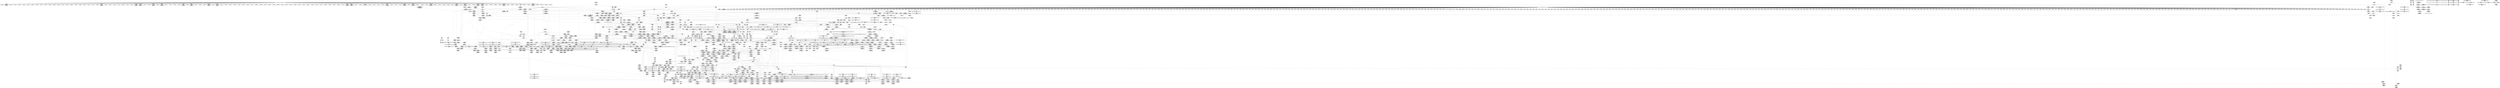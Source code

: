 digraph {
	CE0x5722700 [shape=record,shape=Mrecord,label="{CE0x5722700|72:_i32,_:_CRE_197,198_}"]
	CE0x55fbb90 [shape=record,shape=Mrecord,label="{CE0x55fbb90|i32_251|*Constant*|*SummSource*}"]
	CE0x5732820 [shape=record,shape=Mrecord,label="{CE0x5732820|72:_i32,_:_CRE_871,872_}"]
	CE0x55fa870 [shape=record,shape=Mrecord,label="{CE0x55fa870|GLOBAL:__llvm_gcov_ctr57|Global_var:__llvm_gcov_ctr57}"]
	CE0x56a6a80 [shape=record,shape=Mrecord,label="{CE0x56a6a80|aa_path_perm:request|Function::aa_path_perm&Arg::request::}"]
	CE0x572b260 [shape=record,shape=Mrecord,label="{CE0x572b260|72:_i32,_:_CRE_536,540_}"]
	CE0x55caa40 [shape=record,shape=Mrecord,label="{CE0x55caa40|common_perm_create:dir|Function::common_perm_create&Arg::dir::|*SummSink*}"]
	CE0x55ceb50 [shape=record,shape=Mrecord,label="{CE0x55ceb50|common_perm_create:mode|Function::common_perm_create&Arg::mode::}"]
	CE0x55e7400 [shape=record,shape=Mrecord,label="{CE0x55e7400|common_perm_create:tmp5|security/apparmor/lsm.c,251}"]
	CE0x5607ad0 [shape=record,shape=Mrecord,label="{CE0x5607ad0|aa_cred_profile:if.then}"]
	CE0x566b570 [shape=record,shape=Mrecord,label="{CE0x566b570|i64*_getelementptr_inbounds_(_16_x_i64_,_16_x_i64_*___llvm_gcov_ctr46,_i64_0,_i64_9)|*Constant*|*SummSink*}"]
	CE0x56bb7c0 [shape=record,shape=Mrecord,label="{CE0x56bb7c0|common_perm:tmp10|security/apparmor/lsm.c,172|*SummSource*}"]
	CE0x5727e20 [shape=record,shape=Mrecord,label="{CE0x5727e20|72:_i32,_:_CRE_306,307_}"]
	CE0x55d27f0 [shape=record,shape=Mrecord,label="{CE0x55d27f0|mediated_filesystem:bb|*SummSource*}"]
	CE0x56c6f30 [shape=record,shape=Mrecord,label="{CE0x56c6f30|__aa_current_profile:tmp9|security/apparmor/include/context.h,138}"]
	CE0x55dfdc0 [shape=record,shape=Mrecord,label="{CE0x55dfdc0|i64*_getelementptr_inbounds_(_17_x_i64_,_17_x_i64_*___llvm_gcov_ctr60,_i64_0,_i64_8)|*Constant*|*SummSink*}"]
	CE0x57256d0 [shape=record,shape=Mrecord,label="{CE0x57256d0|72:_i32,_:_CRE_269,270_}"]
	CE0x55f9a20 [shape=record,shape=Mrecord,label="{CE0x55f9a20|common_perm_create:d_inode|security/apparmor/lsm.c,253}"]
	CE0x55f8f50 [shape=record,shape=Mrecord,label="{CE0x55f8f50|i32_5|*Constant*}"]
	CE0x55e19d0 [shape=record,shape=Mrecord,label="{CE0x55e19d0|common_perm_create:tmp34|security/apparmor/lsm.c,254}"]
	CE0x56b0080 [shape=record,shape=Mrecord,label="{CE0x56b0080|common_perm_dir_dentry:tmp2|*SummSource*}"]
	CE0x5615280 [shape=record,shape=Mrecord,label="{CE0x5615280|104:_%struct.inode*,_:_CRE_145,146_}"]
	CE0x564aa80 [shape=record,shape=Mrecord,label="{CE0x564aa80|common_perm:mode|security/apparmor/lsm.c,169|*SummSource*}"]
	CE0x5735080 [shape=record,shape=Mrecord,label="{CE0x5735080|72:_i32,_:_CRE_909,910_}"]
	CE0x56aa050 [shape=record,shape=Mrecord,label="{CE0x56aa050|aa_path_perm:entry|*SummSink*}"]
	CE0x56f4f30 [shape=record,shape=Mrecord,label="{CE0x56f4f30|_call_void_mcount()_#2}"]
	CE0x5605330 [shape=record,shape=Mrecord,label="{CE0x5605330|common_perm_create:land.lhs.true2|*SummSource*}"]
	CE0x57321f0 [shape=record,shape=Mrecord,label="{CE0x57321f0|72:_i32,_:_CRE_865,866_}"]
	CE0x55ca470 [shape=record,shape=Mrecord,label="{CE0x55ca470|i64*_getelementptr_inbounds_(_17_x_i64_,_17_x_i64_*___llvm_gcov_ctr60,_i64_0,_i64_6)|*Constant*|*SummSource*}"]
	CE0x5603c00 [shape=record,shape=Mrecord,label="{CE0x5603c00|common_perm_create:if.then|*SummSource*}"]
	CE0x5731a80 [shape=record,shape=Mrecord,label="{CE0x5731a80|72:_i32,_:_CRE_816,824_}"]
	CE0x5723830 [shape=record,shape=Mrecord,label="{CE0x5723830|72:_i32,_:_CRE_240,241_}"]
	CE0x5732b50 [shape=record,shape=Mrecord,label="{CE0x5732b50|72:_i32,_:_CRE_874,875_}"]
	CE0x5669220 [shape=record,shape=Mrecord,label="{CE0x5669220|i64*_getelementptr_inbounds_(_16_x_i64_,_16_x_i64_*___llvm_gcov_ctr46,_i64_0,_i64_14)|*Constant*|*SummSink*}"]
	CE0x55c04d0 [shape=record,shape=Mrecord,label="{CE0x55c04d0|i32_1|*Constant*|*SummSink*}"]
	CE0x56a9560 [shape=record,shape=Mrecord,label="{CE0x56a9560|common_perm:call1|security/apparmor/lsm.c,170}"]
	CE0x5642160 [shape=record,shape=Mrecord,label="{CE0x5642160|__aa_current_profile:tmp|*SummSink*}"]
	CE0x55c23d0 [shape=record,shape=Mrecord,label="{CE0x55c23d0|apparmor_path_mkdir:bb|*SummSource*}"]
	CE0x55f8730 [shape=record,shape=Mrecord,label="{CE0x55f8730|common_perm_create:tmp27|*LoadInst*|security/apparmor/lsm.c,253}"]
	CE0x569af20 [shape=record,shape=Mrecord,label="{CE0x569af20|common_perm:entry|*SummSink*}"]
	CE0x55f72b0 [shape=record,shape=Mrecord,label="{CE0x55f72b0|_call_void_mcount()_#2|*SummSink*}"]
	CE0x5733b40 [shape=record,shape=Mrecord,label="{CE0x5733b40|72:_i32,_:_CRE_889,890_}"]
	CE0x56d54a0 [shape=record,shape=Mrecord,label="{CE0x56d54a0|i64_0|*Constant*}"]
	CE0x5639950 [shape=record,shape=Mrecord,label="{CE0x5639950|104:_%struct.inode*,_:_CRE_280,288_|*MultipleSource*|*LoadInst*|security/apparmor/lsm.c,253|security/apparmor/lsm.c,253}"]
	CE0x5613c80 [shape=record,shape=Mrecord,label="{CE0x5613c80|104:_%struct.inode*,_:_CRE_64,72_|*MultipleSource*|*LoadInst*|security/apparmor/lsm.c,253|security/apparmor/lsm.c,253}"]
	CE0x57232b0 [shape=record,shape=Mrecord,label="{CE0x57232b0|72:_i32,_:_CRE_208,210_}"]
	CE0x56deea0 [shape=record,shape=Mrecord,label="{CE0x56deea0|aa_cred_profile:tmp6|security/apparmor/include/context.h,100|*SummSink*}"]
	CE0x5630330 [shape=record,shape=Mrecord,label="{CE0x5630330|get_current:tmp2|*SummSink*}"]
	CE0x56150b0 [shape=record,shape=Mrecord,label="{CE0x56150b0|104:_%struct.inode*,_:_CRE_144,145_}"]
	CE0x5721e80 [shape=record,shape=Mrecord,label="{CE0x5721e80|72:_i32,_:_CRE_189,190_}"]
	CE0x56fa220 [shape=record,shape=Mrecord,label="{CE0x56fa220|aa_cred_profile:tmp15|security/apparmor/include/context.h,100|*SummSource*}"]
	CE0x5725180 [shape=record,shape=Mrecord,label="{CE0x5725180|72:_i32,_:_CRE_264,265_}"]
	CE0x55d3d10 [shape=record,shape=Mrecord,label="{CE0x55d3d10|GLOBAL:common_perm_create.__warned|Global_var:common_perm_create.__warned|*SummSource*}"]
	CE0x5615420 [shape=record,shape=Mrecord,label="{CE0x5615420|104:_%struct.inode*,_:_CRE_146,147_}"]
	CE0x55f7fd0 [shape=record,shape=Mrecord,label="{CE0x55f7fd0|common_perm_create:tmp26|security/apparmor/lsm.c,253|*SummSource*}"]
	CE0x57222c0 [shape=record,shape=Mrecord,label="{CE0x57222c0|72:_i32,_:_CRE_193,194_}"]
	CE0x5732600 [shape=record,shape=Mrecord,label="{CE0x5732600|72:_i32,_:_CRE_869,870_}"]
	CE0x55cb900 [shape=record,shape=Mrecord,label="{CE0x55cb900|apparmor_path_mkdir:tmp2|*SummSource*}"]
	CE0x56d47c0 [shape=record,shape=Mrecord,label="{CE0x56d47c0|get_current:bb}"]
	CE0x572dfe0 [shape=record,shape=Mrecord,label="{CE0x572dfe0|72:_i32,_:_CRE_592,593_}"]
	CE0x55e8d30 [shape=record,shape=Mrecord,label="{CE0x55e8d30|i64_4|*Constant*|*SummSink*}"]
	CE0x572da90 [shape=record,shape=Mrecord,label="{CE0x572da90|72:_i32,_:_CRE_587,588_}"]
	CE0x56e5080 [shape=record,shape=Mrecord,label="{CE0x56e5080|aa_cred_profile:lnot2|security/apparmor/include/context.h,100|*SummSink*}"]
	CE0x566ace0 [shape=record,shape=Mrecord,label="{CE0x566ace0|void_(i8*,_i32,_i64)*_asm_sideeffect_1:_09ud2_0A.pushsection___bug_table,_22a_22_0A2:_09.long_1b_-_2b,_$_0:c_-_2b_0A_09.word_$_1:c_,_0_0A_09.org_2b+$_2:c_0A.popsection_,_i,i,i,_dirflag_,_fpsr_,_flags_|*SummSink*}"]
	CE0x5736180 [shape=record,shape=Mrecord,label="{CE0x5736180|72:_i32,_:_CRE_925,926_}"]
	CE0x5612500 [shape=record,shape=Mrecord,label="{CE0x5612500|i64_2|*Constant*}"]
	CE0x56416e0 [shape=record,shape=Mrecord,label="{CE0x56416e0|common_perm_create:call7|security/apparmor/lsm.c,253|*SummSink*}"]
	CE0x5602aa0 [shape=record,shape=Mrecord,label="{CE0x5602aa0|0:_%struct.vfsmount*,_8:_%struct.dentry*,_:_CRE_0,8_|*MultipleSource*|Function::common_perm_create&Arg::dir::|Function::apparmor_path_mkdir&Arg::dir::|security/apparmor/lsm.c,253}"]
	CE0x56a92e0 [shape=record,shape=Mrecord,label="{CE0x56a92e0|common_perm:tmp8|security/apparmor/lsm.c,170|*SummSink*}"]
	CE0x55fe2e0 [shape=record,shape=Mrecord,label="{CE0x55fe2e0|common_perm_create:cred|security/apparmor/lsm.c,251}"]
	CE0x569c1b0 [shape=record,shape=Mrecord,label="{CE0x569c1b0|_ret_i32_%error.0,_!dbg_!15483|security/apparmor/lsm.c,172}"]
	CE0x56a33d0 [shape=record,shape=Mrecord,label="{CE0x56a33d0|0:_%struct.aa_profile*,_:_CMRE_16,24_|*MultipleSource*|security/apparmor/include/context.h,99|*LoadInst*|security/apparmor/include/context.h,99|security/apparmor/include/context.h,100}"]
	CE0x56adea0 [shape=record,shape=Mrecord,label="{CE0x56adea0|common_perm_dir_dentry:mnt|security/apparmor/lsm.c,189|*SummSource*}"]
	CE0x55ddb20 [shape=record,shape=Mrecord,label="{CE0x55ddb20|i64_10|*Constant*|*SummSink*}"]
	CE0x56dc840 [shape=record,shape=Mrecord,label="{CE0x56dc840|VOIDTB_TE:_CE_179,180_}"]
	CE0x56d9b00 [shape=record,shape=Mrecord,label="{CE0x56d9b00|__aa_current_profile:tmp21|security/apparmor/include/context.h,138|*SummSink*}"]
	CE0x55cccb0 [shape=record,shape=Mrecord,label="{CE0x55cccb0|common_perm_create:tmp4|security/apparmor/lsm.c,251|*SummSink*}"]
	CE0x566a8e0 [shape=record,shape=Mrecord,label="{CE0x566a8e0|void_(i8*,_i32,_i64)*_asm_sideeffect_1:_09ud2_0A.pushsection___bug_table,_22a_22_0A2:_09.long_1b_-_2b,_$_0:c_-_2b_0A_09.word_$_1:c_,_0_0A_09.org_2b+$_2:c_0A.popsection_,_i,i,i,_dirflag_,_fpsr_,_flags_|*SummSource*}"]
	CE0x56a9030 [shape=record,shape=Mrecord,label="{CE0x56a9030|common_perm:tmp8|security/apparmor/lsm.c,170}"]
	CE0x56b1990 [shape=record,shape=Mrecord,label="{CE0x56b1990|i64_-2147483648|*Constant*|*SummSource*}"]
	CE0x56d28f0 [shape=record,shape=Mrecord,label="{CE0x56d28f0|__aa_current_profile:tmp15|security/apparmor/include/context.h,138}"]
	CE0x5631a50 [shape=record,shape=Mrecord,label="{CE0x5631a50|get_current:tmp1}"]
	CE0x571eda0 [shape=record,shape=Mrecord,label="{CE0x571eda0|72:_i32,_:_CRE_143,144_}"]
	CE0x56e5960 [shape=record,shape=Mrecord,label="{CE0x56e5960|i1_true|*Constant*}"]
	CE0x55e1c80 [shape=record,shape=Mrecord,label="{CE0x55e1c80|common_perm_create:tmp34|security/apparmor/lsm.c,254|*SummSink*}"]
	CE0x57234d0 [shape=record,shape=Mrecord,label="{CE0x57234d0|72:_i32,_:_CRE_216,224_}"]
	CE0x56b1340 [shape=record,shape=Mrecord,label="{CE0x56b1340|common_perm_dir_dentry:tmp1|*SummSink*}"]
	CE0x55ef0f0 [shape=record,shape=Mrecord,label="{CE0x55ef0f0|common_perm_create:bb|*SummSink*}"]
	CE0x55e9040 [shape=record,shape=Mrecord,label="{CE0x55e9040|common_perm_create:tmp10|security/apparmor/lsm.c,251|*SummSource*}"]
	CE0x55d41e0 [shape=record,shape=Mrecord,label="{CE0x55d41e0|common_perm_create:tobool1|security/apparmor/lsm.c,251}"]
	CE0x55fdfb0 [shape=record,shape=Mrecord,label="{CE0x55fdfb0|i32_78|*Constant*|*SummSource*}"]
	CE0x56cc480 [shape=record,shape=Mrecord,label="{CE0x56cc480|__aa_current_profile:land.lhs.true|*SummSink*}"]
	CE0x5720b60 [shape=record,shape=Mrecord,label="{CE0x5720b60|72:_i32,_:_CRE_171,172_}"]
	CE0x56fa620 [shape=record,shape=Mrecord,label="{CE0x56fa620|VOIDTB_TE:_CE_151,152_}"]
	CE0x5637bd0 [shape=record,shape=Mrecord,label="{CE0x5637bd0|i64*_getelementptr_inbounds_(_2_x_i64_,_2_x_i64_*___llvm_gcov_ctr112,_i64_0,_i64_1)|*Constant*|*SummSink*}"]
	CE0x572c110 [shape=record,shape=Mrecord,label="{CE0x572c110|72:_i32,_:_CRE_563,564_}"]
	CE0x56da210 [shape=record,shape=Mrecord,label="{CE0x56da210|GLOBAL:aa_cred_profile|*Constant*}"]
	CE0x569db30 [shape=record,shape=Mrecord,label="{CE0x569db30|__aa_current_profile:tobool|security/apparmor/include/context.h,138|*SummSink*}"]
	CE0x5619b20 [shape=record,shape=Mrecord,label="{CE0x5619b20|104:_%struct.inode*,_:_CRE_206,207_}"]
	CE0x57275a0 [shape=record,shape=Mrecord,label="{CE0x57275a0|72:_i32,_:_CRE_298,299_}"]
	CE0x566a5a0 [shape=record,shape=Mrecord,label="{CE0x566a5a0|void_(i8*,_i32,_i64)*_asm_sideeffect_1:_09ud2_0A.pushsection___bug_table,_22a_22_0A2:_09.long_1b_-_2b,_$_0:c_-_2b_0A_09.word_$_1:c_,_0_0A_09.org_2b+$_2:c_0A.popsection_,_i,i,i,_dirflag_,_fpsr_,_flags_}"]
	CE0x55e8fd0 [shape=record,shape=Mrecord,label="{CE0x55e8fd0|common_perm_create:tmp10|security/apparmor/lsm.c,251}"]
	CE0x572b9a0 [shape=record,shape=Mrecord,label="{CE0x572b9a0|72:_i32,_:_CRE_556,557_}"]
	CE0x55c7c90 [shape=record,shape=Mrecord,label="{CE0x55c7c90|apparmor_path_mkdir:dir|Function::apparmor_path_mkdir&Arg::dir::|*SummSource*}"]
	CE0x56da9c0 [shape=record,shape=Mrecord,label="{CE0x56da9c0|aa_cred_profile:entry|*SummSink*}"]
	CE0x56d39c0 [shape=record,shape=Mrecord,label="{CE0x56d39c0|i32_138|*Constant*|*SummSink*}"]
	CE0x55da980 [shape=record,shape=Mrecord,label="{CE0x55da980|common_perm_create:bb}"]
	CE0x56cbbf0 [shape=record,shape=Mrecord,label="{CE0x56cbbf0|__aa_current_profile:if.then}"]
	CE0x56ecbd0 [shape=record,shape=Mrecord,label="{CE0x56ecbd0|i64*_getelementptr_inbounds_(_16_x_i64_,_16_x_i64_*___llvm_gcov_ctr46,_i64_0,_i64_15)|*Constant*|*SummSink*}"]
	CE0x569cf40 [shape=record,shape=Mrecord,label="{CE0x569cf40|common_perm:tmp1|*SummSink*}"]
	CE0x5352360 [shape=record,shape=Mrecord,label="{CE0x5352360|i32_4|*Constant*|*SummSource*}"]
	CE0x572fda0 [shape=record,shape=Mrecord,label="{CE0x572fda0|72:_i32,_:_CRE_620,621_}"]
	CE0x56c8420 [shape=record,shape=Mrecord,label="{CE0x56c8420|VOIDTB_TE:_CE_104,112_}"]
	CE0x5630b50 [shape=record,shape=Mrecord,label="{CE0x5630b50|i32_8|*Constant*}"]
	CE0x5619c50 [shape=record,shape=Mrecord,label="{CE0x5619c50|104:_%struct.inode*,_:_CRE_207,208_}"]
	CE0x5728150 [shape=record,shape=Mrecord,label="{CE0x5728150|72:_i32,_:_CRE_309,310_}"]
	CE0x56e1c80 [shape=record,shape=Mrecord,label="{CE0x56e1c80|VOIDTB_TE:_CE_164,165_}"]
	CE0x57352a0 [shape=record,shape=Mrecord,label="{CE0x57352a0|72:_i32,_:_CRE_911,912_}"]
	CE0x55ed670 [shape=record,shape=Mrecord,label="{CE0x55ed670|i8*_getelementptr_inbounds_(_24_x_i8_,_24_x_i8_*_.str8,_i32_0,_i32_0)|*Constant*|*SummSink*}"]
	CE0x56d99a0 [shape=record,shape=Mrecord,label="{CE0x56d99a0|__aa_current_profile:tmp21|security/apparmor/include/context.h,138|*SummSource*}"]
	CE0x563b260 [shape=record,shape=Mrecord,label="{CE0x563b260|GLOBAL:mediated_filesystem|*Constant*}"]
	CE0x572af30 [shape=record,shape=Mrecord,label="{CE0x572af30|72:_i32,_:_CRE_512,520_}"]
	CE0x55e1f90 [shape=record,shape=Mrecord,label="{CE0x55e1f90|i64*_getelementptr_inbounds_(_17_x_i64_,_17_x_i64_*___llvm_gcov_ctr60,_i64_0,_i64_15)|*Constant*|*SummSource*}"]
	CE0x5646550 [shape=record,shape=Mrecord,label="{CE0x5646550|common_perm_dir_dentry:dir|Function::common_perm_dir_dentry&Arg::dir::|*SummSource*}"]
	CE0x56e38f0 [shape=record,shape=Mrecord,label="{CE0x56e38f0|VOIDTB_TE:_CE_196,197_}"]
	CE0x5726060 [shape=record,shape=Mrecord,label="{CE0x5726060|72:_i32,_:_CRE_278,279_}"]
	CE0x56c4bb0 [shape=record,shape=Mrecord,label="{CE0x56c4bb0|COLLAPSED:_GCMRE___llvm_gcov_ctr58_internal_global_11_x_i64_zeroinitializer:_elem_0:default:}"]
	CE0x5604130 [shape=record,shape=Mrecord,label="{CE0x5604130|common_perm_create:if.end9}"]
	CE0x5726d20 [shape=record,shape=Mrecord,label="{CE0x5726d20|72:_i32,_:_CRE_290,291_}"]
	CE0x5643650 [shape=record,shape=Mrecord,label="{CE0x5643650|__aa_current_profile:tmp9|security/apparmor/include/context.h,138|*SummSource*}"]
	CE0x56f22b0 [shape=record,shape=Mrecord,label="{CE0x56f22b0|aa_cred_profile:tmp16|security/apparmor/include/context.h,100}"]
	CE0x55e3be0 [shape=record,shape=Mrecord,label="{CE0x55e3be0|common_perm_create:tmp16|security/apparmor/lsm.c,251}"]
	CE0x56c81c0 [shape=record,shape=Mrecord,label="{CE0x56c81c0|aa_cred_profile:do.end}"]
	CE0x5353a20 [shape=record,shape=Mrecord,label="{CE0x5353a20|apparmor_path_mkdir:dentry|Function::apparmor_path_mkdir&Arg::dentry::}"]
	CE0x5736b10 [shape=record,shape=Mrecord,label="{CE0x5736b10|72:_i32,_:_CRE_934,935_}"]
	CE0x5728590 [shape=record,shape=Mrecord,label="{CE0x5728590|72:_i32,_:_CRE_320,328_}"]
	CE0x55ca640 [shape=record,shape=Mrecord,label="{CE0x55ca640|apparmor_path_mkdir:bb|*SummSink*}"]
	CE0x56a03e0 [shape=record,shape=Mrecord,label="{CE0x56a03e0|i64*_getelementptr_inbounds_(_5_x_i64_,_5_x_i64_*___llvm_gcov_ctr57,_i64_0,_i64_0)|*Constant*|*SummSink*}"]
	CE0x563e480 [shape=record,shape=Mrecord,label="{CE0x563e480|i64_-2147483648|*Constant*}"]
	CE0x5724f60 [shape=record,shape=Mrecord,label="{CE0x5724f60|72:_i32,_:_CRE_262,263_}"]
	CE0x56afab0 [shape=record,shape=Mrecord,label="{CE0x56afab0|common_perm_dir_dentry:call|security/apparmor/lsm.c,191|*SummSource*}"]
	CE0x5688480 [shape=record,shape=Mrecord,label="{CE0x5688480|72:_i32,_:_CRE_12,16_}"]
	CE0x55e8110 [shape=record,shape=Mrecord,label="{CE0x55e8110|common_perm_create:tobool1|security/apparmor/lsm.c,251|*SummSource*}"]
	CE0x56d94b0 [shape=record,shape=Mrecord,label="{CE0x56d94b0|__aa_current_profile:cred|security/apparmor/include/context.h,138|*SummSink*}"]
	CE0x5604360 [shape=record,shape=Mrecord,label="{CE0x5604360|common_perm_create:land.lhs.true}"]
	CE0x55fb410 [shape=record,shape=Mrecord,label="{CE0x55fb410|common_perm:tmp6|security/apparmor/lsm.c,169}"]
	CE0x56c9250 [shape=record,shape=Mrecord,label="{CE0x56c9250|aa_cred_profile:lnot3|security/apparmor/include/context.h,100|*SummSink*}"]
	CE0x56080d0 [shape=record,shape=Mrecord,label="{CE0x56080d0|i64*_getelementptr_inbounds_(_2_x_i64_,_2_x_i64_*___llvm_gcov_ctr112,_i64_0,_i64_1)|*Constant*}"]
	CE0x5640f70 [shape=record,shape=Mrecord,label="{CE0x5640f70|i64_12|*Constant*}"]
	CE0x56f1860 [shape=record,shape=Mrecord,label="{CE0x56f1860|VOIDTB_TE:_CE_160,161_}"]
	CE0x56e3330 [shape=record,shape=Mrecord,label="{CE0x56e3330|aa_cred_profile:tobool4|security/apparmor/include/context.h,100}"]
	CE0x56e7650 [shape=record,shape=Mrecord,label="{CE0x56e7650|aa_cred_profile:tmp1}"]
	CE0x55f9b00 [shape=record,shape=Mrecord,label="{CE0x55f9b00|common_perm_create:d_inode|security/apparmor/lsm.c,253|*SummSink*}"]
	CE0x56d2460 [shape=record,shape=Mrecord,label="{CE0x56d2460|i64*_getelementptr_inbounds_(_11_x_i64_,_11_x_i64_*___llvm_gcov_ctr58,_i64_0,_i64_8)|*Constant*|*SummSink*}"]
	CE0x572d870 [shape=record,shape=Mrecord,label="{CE0x572d870|72:_i32,_:_CRE_585,586_}"]
	CE0x56b14d0 [shape=record,shape=Mrecord,label="{CE0x56b14d0|i32_1|*Constant*}"]
	CE0x56a7770 [shape=record,shape=Mrecord,label="{CE0x56a7770|common_perm:mode|security/apparmor/lsm.c,169|*SummSink*}"]
	CE0x55cf7e0 [shape=record,shape=Mrecord,label="{CE0x55cf7e0|i64*_getelementptr_inbounds_(_2_x_i64_,_2_x_i64_*___llvm_gcov_ctr59,_i64_0,_i64_1)|*Constant*|*SummSource*}"]
	CE0x56d7b10 [shape=record,shape=Mrecord,label="{CE0x56d7b10|__aa_current_profile:tmp19|security/apparmor/include/context.h,138|*SummSink*}"]
	CE0x56b0340 [shape=record,shape=Mrecord,label="{CE0x56b0340|get_current:tmp2}"]
	CE0x5687960 [shape=record,shape=Mrecord,label="{CE0x5687960|VOIDTB_TE:_CE_314,315_}"]
	CE0x56c65d0 [shape=record,shape=Mrecord,label="{CE0x56c65d0|__aa_current_profile:tmp4|security/apparmor/include/context.h,138|*SummSource*}"]
	CE0x57341a0 [shape=record,shape=Mrecord,label="{CE0x57341a0|72:_i32,_:_CRE_895,896_}"]
	CE0x56fa3a0 [shape=record,shape=Mrecord,label="{CE0x56fa3a0|aa_cred_profile:tmp15|security/apparmor/include/context.h,100|*SummSink*}"]
	CE0x57269f0 [shape=record,shape=Mrecord,label="{CE0x57269f0|72:_i32,_:_CRE_287,288_}"]
	CE0x5618360 [shape=record,shape=Mrecord,label="{CE0x5618360|104:_%struct.inode*,_:_CRE_186,187_}"]
	CE0x569cd20 [shape=record,shape=Mrecord,label="{CE0x569cd20|_call_void_mcount()_#2}"]
	CE0x56e9d70 [shape=record,shape=Mrecord,label="{CE0x56e9d70|aa_cred_profile:tmp25|security/apparmor/include/context.h,100}"]
	CE0x56faf90 [shape=record,shape=Mrecord,label="{CE0x56faf90|_call_void_asm_sideeffect_1:_09ud2_0A.pushsection___bug_table,_22a_22_0A2:_09.long_1b_-_2b,_$_0:c_-_2b_0A_09.word_$_1:c_,_0_0A_09.org_2b+$_2:c_0A.popsection_,_i,i,i,_dirflag_,_fpsr_,_flags_(i8*_getelementptr_inbounds_(_36_x_i8_,_36_x_i8_*_.str12,_i32_0,_i32_0),_i32_100,_i64_12)_#2,_!dbg_!15490,_!srcloc_!15493|security/apparmor/include/context.h,100}"]
	CE0x5687300 [shape=record,shape=Mrecord,label="{CE0x5687300|VOIDTB_TE:_CE_308,309_}"]
	CE0x5645d60 [shape=record,shape=Mrecord,label="{CE0x5645d60|__aa_current_profile:if.end|*SummSink*}"]
	CE0x56fa730 [shape=record,shape=Mrecord,label="{CE0x56fa730|VOIDTB_TE:_CE_152,153_}"]
	CE0x5686150 [shape=record,shape=Mrecord,label="{CE0x5686150|VOIDTB_TE:_CE_221,222_}"]
	CE0x57299f0 [shape=record,shape=Mrecord,label="{CE0x57299f0|72:_i32,_:_CRE_473,474_}"]
	CE0x56e2d10 [shape=record,shape=Mrecord,label="{CE0x56e2d10|aa_cred_profile:tmp4|*LoadInst*|security/apparmor/include/context.h,99}"]
	CE0x569f850 [shape=record,shape=Mrecord,label="{CE0x569f850|GLOBAL:__aa_current_profile|*Constant*|*SummSink*}"]
	CE0x572b590 [shape=record,shape=Mrecord,label="{CE0x572b590|72:_i32,_:_CRE_552,553_}"]
	CE0x55e8b80 [shape=record,shape=Mrecord,label="{CE0x55e8b80|i64_4|*Constant*}"]
	CE0x56696d0 [shape=record,shape=Mrecord,label="{CE0x56696d0|aa_cred_profile:tmp30|security/apparmor/include/context.h,100|*SummSink*}"]
	CE0x56d8d20 [shape=record,shape=Mrecord,label="{CE0x56d8d20|get_current:entry}"]
	CE0x56fb390 [shape=record,shape=Mrecord,label="{CE0x56fb390|VOIDTB_TE:_CE_170,171_}"]
	CE0x5630fd0 [shape=record,shape=Mrecord,label="{CE0x5630fd0|mediated_filesystem:i_sb|security/apparmor/include/apparmor.h,117|*SummSource*}"]
	CE0x55fd4d0 [shape=record,shape=Mrecord,label="{CE0x55fd4d0|GLOBAL:get_current|*Constant*|*SummSource*}"]
	CE0x56ec890 [shape=record,shape=Mrecord,label="{CE0x56ec890|i64*_getelementptr_inbounds_(_16_x_i64_,_16_x_i64_*___llvm_gcov_ctr46,_i64_0,_i64_15)|*Constant*|*SummSource*}"]
	CE0x57245d0 [shape=record,shape=Mrecord,label="{CE0x57245d0|72:_i32,_:_CRE_253,254_}"]
	CE0x572f300 [shape=record,shape=Mrecord,label="{CE0x572f300|72:_i32,_:_CRE_610,611_}"]
	CE0x55fc880 [shape=record,shape=Mrecord,label="{CE0x55fc880|common_perm_create:tmp17|security/apparmor/lsm.c,251|*SummSource*}"]
	CE0x56165b0 [shape=record,shape=Mrecord,label="{CE0x56165b0|104:_%struct.inode*,_:_CRE_161,162_}"]
	CE0x5614e70 [shape=record,shape=Mrecord,label="{CE0x5614e70|104:_%struct.inode*,_:_CRE_112,144_|*MultipleSource*|*LoadInst*|security/apparmor/lsm.c,253|security/apparmor/lsm.c,253}"]
	CE0x56c5250 [shape=record,shape=Mrecord,label="{CE0x56c5250|GLOBAL:__llvm_gcov_ctr58|Global_var:__llvm_gcov_ctr58|*SummSource*}"]
	CE0x571f730 [shape=record,shape=Mrecord,label="{CE0x571f730|72:_i32,_:_CRE_152,153_}"]
	CE0x572b480 [shape=record,shape=Mrecord,label="{CE0x572b480|72:_i32,_:_CRE_544,552_}"]
	CE0x56460f0 [shape=record,shape=Mrecord,label="{CE0x56460f0|common_perm_dir_dentry:op|Function::common_perm_dir_dentry&Arg::op::}"]
	CE0x56c8a20 [shape=record,shape=Mrecord,label="{CE0x56c8a20|i64*_getelementptr_inbounds_(_16_x_i64_,_16_x_i64_*___llvm_gcov_ctr46,_i64_0,_i64_1)|*Constant*}"]
	CE0x55c9740 [shape=record,shape=Mrecord,label="{CE0x55c9740|common_perm_create:tmp3}"]
	CE0x56d4130 [shape=record,shape=Mrecord,label="{CE0x56d4130|i64*_getelementptr_inbounds_(_11_x_i64_,_11_x_i64_*___llvm_gcov_ctr58,_i64_0,_i64_9)|*Constant*}"]
	CE0x572aac0 [shape=record,shape=Mrecord,label="{CE0x572aac0|72:_i32,_:_CRE_496,500_}"]
	CE0x56d3840 [shape=record,shape=Mrecord,label="{CE0x56d3840|i32_138|*Constant*|*SummSource*}"]
	CE0x55fd220 [shape=record,shape=Mrecord,label="{CE0x55fd220|common_perm_create:call3|security/apparmor/lsm.c,251|*SummSource*}"]
	CE0x55e8f30 [shape=record,shape=Mrecord,label="{CE0x55e8f30|common_perm_create:tmp9|security/apparmor/lsm.c,251}"]
	CE0x56dd380 [shape=record,shape=Mrecord,label="{CE0x56dd380|aa_cred_profile:lor.end|*SummSource*}"]
	CE0x55fb920 [shape=record,shape=Mrecord,label="{CE0x55fb920|i64_11|*Constant*|*SummSink*}"]
	CE0x5733c50 [shape=record,shape=Mrecord,label="{CE0x5733c50|72:_i32,_:_CRE_890,891_}"]
	CE0x56f4b70 [shape=record,shape=Mrecord,label="{CE0x56f4b70|VOIDTB_TE:_CE_147,148_}"]
	CE0x572dcb0 [shape=record,shape=Mrecord,label="{CE0x572dcb0|72:_i32,_:_CRE_589,590_}"]
	CE0x5642810 [shape=record,shape=Mrecord,label="{CE0x5642810|__aa_current_profile:tmp8|security/apparmor/include/context.h,138|*SummSink*}"]
	CE0x57288f0 [shape=record,shape=Mrecord,label="{CE0x57288f0|72:_i32,_:_CRE_344,352_}"]
	CE0x55cc850 [shape=record,shape=Mrecord,label="{CE0x55cc850|common_perm_dir_dentry:path|security/apparmor/lsm.c, 189}"]
	CE0x568d330 [shape=record,shape=Mrecord,label="{CE0x568d330|VOIDTB_TE:_CE_208,209_}"]
	CE0x57246e0 [shape=record,shape=Mrecord,label="{CE0x57246e0|72:_i32,_:_CRE_254,255_}"]
	CE0x56c5410 [shape=record,shape=Mrecord,label="{CE0x56c5410|GLOBAL:__llvm_gcov_ctr58|Global_var:__llvm_gcov_ctr58|*SummSink*}"]
	CE0x56fc940 [shape=record,shape=Mrecord,label="{CE0x56fc940|i64*_getelementptr_inbounds_(_16_x_i64_,_16_x_i64_*___llvm_gcov_ctr46,_i64_0,_i64_1)|*Constant*|*SummSink*}"]
	CE0x571f950 [shape=record,shape=Mrecord,label="{CE0x571f950|72:_i32,_:_CRE_154,155_}"]
	CE0x55c1e80 [shape=record,shape=Mrecord,label="{CE0x55c1e80|i64*_getelementptr_inbounds_(_2_x_i64_,_2_x_i64_*___llvm_gcov_ctr59,_i64_0,_i64_0)|*Constant*|*SummSink*}"]
	CE0x56ae890 [shape=record,shape=Mrecord,label="{CE0x56ae890|common_perm_dir_dentry:tmp4|*LoadInst*|security/apparmor/lsm.c,189|*SummSource*}"]
	CE0x55d6dc0 [shape=record,shape=Mrecord,label="{CE0x55d6dc0|_call_void_mcount()_#2|*SummSource*}"]
	CE0x572c880 [shape=record,shape=Mrecord,label="{CE0x572c880|72:_i32,_:_CRE_570,571_}"]
	CE0x5721d70 [shape=record,shape=Mrecord,label="{CE0x5721d70|72:_i32,_:_CRE_188,189_}"]
	CE0x5641d80 [shape=record,shape=Mrecord,label="{CE0x5641d80|mediated_filesystem:entry|*SummSink*}"]
	CE0x56cccb0 [shape=record,shape=Mrecord,label="{CE0x56cccb0|__aa_current_profile:tmp12|security/apparmor/include/context.h,138|*SummSink*}"]
	CE0x56e8620 [shape=record,shape=Mrecord,label="{CE0x56e8620|aa_cred_profile:tmp22|security/apparmor/include/context.h,100|*SummSource*}"]
	CE0x5729390 [shape=record,shape=Mrecord,label="{CE0x5729390|72:_i32,_:_CRE_432,440_}"]
	CE0x56efdd0 [shape=record,shape=Mrecord,label="{CE0x56efdd0|aa_cred_profile:profile11|security/apparmor/include/context.h,101|*SummSink*}"]
	CE0x568d990 [shape=record,shape=Mrecord,label="{CE0x568d990|VOIDTB_TE:_CE_214,215_}"]
	CE0x56d22a0 [shape=record,shape=Mrecord,label="{CE0x56d22a0|i64*_getelementptr_inbounds_(_11_x_i64_,_11_x_i64_*___llvm_gcov_ctr58,_i64_0,_i64_8)|*Constant*|*SummSource*}"]
	CE0x56ef680 [shape=record,shape=Mrecord,label="{CE0x56ef680|aa_cred_profile:tmp33|security/apparmor/include/context.h,101|*SummSource*}"]
	CE0x55c0f60 [shape=record,shape=Mrecord,label="{CE0x55c0f60|apparmor_path_mkdir:entry|*SummSink*}"]
	CE0x5730650 [shape=record,shape=Mrecord,label="{CE0x5730650|72:_i32,_:_CRE_656,664_}"]
	CE0x5617060 [shape=record,shape=Mrecord,label="{CE0x5617060|104:_%struct.inode*,_:_CRE_170,171_}"]
	CE0x5618490 [shape=record,shape=Mrecord,label="{CE0x5618490|104:_%struct.inode*,_:_CRE_187,188_}"]
	CE0x5737c10 [shape=record,shape=Mrecord,label="{CE0x5737c10|72:_i32,_:_CRE_988,992_}"]
	CE0x56df640 [shape=record,shape=Mrecord,label="{CE0x56df640|aa_cred_profile:tobool1|security/apparmor/include/context.h,100|*SummSink*}"]
	CE0x5619660 [shape=record,shape=Mrecord,label="{CE0x5619660|104:_%struct.inode*,_:_CRE_202,203_}"]
	CE0x56f2d40 [shape=record,shape=Mrecord,label="{CE0x56f2d40|i64_6|*Constant*|*SummSource*}"]
	CE0x569de60 [shape=record,shape=Mrecord,label="{CE0x569de60|common_perm:tmp1}"]
	CE0x5722b40 [shape=record,shape=Mrecord,label="{CE0x5722b40|72:_i32,_:_CRE_201,202_}"]
	CE0x57213e0 [shape=record,shape=Mrecord,label="{CE0x57213e0|72:_i32,_:_CRE_179,180_}"]
	CE0x56ea8f0 [shape=record,shape=Mrecord,label="{CE0x56ea8f0|i64*_getelementptr_inbounds_(_16_x_i64_,_16_x_i64_*___llvm_gcov_ctr46,_i64_0,_i64_12)|*Constant*|*SummSink*}"]
	CE0x55c19e0 [shape=record,shape=Mrecord,label="{CE0x55c19e0|apparmor_path_mkdir:tmp|*SummSource*}"]
	CE0x56e2530 [shape=record,shape=Mrecord,label="{CE0x56e2530|VOIDTB_TE:_CE_189,190_}"]
	CE0x5612fa0 [shape=record,shape=Mrecord,label="{CE0x5612fa0|104:_%struct.inode*,_:_CRE_16,24_|*MultipleSource*|*LoadInst*|security/apparmor/lsm.c,253|security/apparmor/lsm.c,253}"]
	CE0x572c000 [shape=record,shape=Mrecord,label="{CE0x572c000|72:_i32,_:_CRE_562,563_}"]
	CE0x56e3fe0 [shape=record,shape=Mrecord,label="{CE0x56e3fe0|aa_cred_profile:lnot|security/apparmor/include/context.h,100}"]
	CE0x571ec90 [shape=record,shape=Mrecord,label="{CE0x571ec90|72:_i32,_:_CRE_142,143_}"]
	CE0x56fbb00 [shape=record,shape=Mrecord,label="{CE0x56fbb00|VOIDTB_TE:_CE_178,179_}"]
	CE0x57378e0 [shape=record,shape=Mrecord,label="{CE0x57378e0|72:_i32,_:_CRE_982,983_}"]
	CE0x5687520 [shape=record,shape=Mrecord,label="{CE0x5687520|VOIDTB_TE:_CE_310,311_}"]
	CE0x56868f0 [shape=record,shape=Mrecord,label="{CE0x56868f0|VOIDTB_TE:_CE_256,264_}"]
	CE0x563ada0 [shape=record,shape=Mrecord,label="{CE0x563ada0|104:_%struct.inode*,_:_CRE_316,317_}"]
	CE0x56aeb80 [shape=record,shape=Mrecord,label="{CE0x56aeb80|common_perm_dir_dentry:tmp4|*LoadInst*|security/apparmor/lsm.c,189}"]
	CE0x5638d70 [shape=record,shape=Mrecord,label="{CE0x5638d70|104:_%struct.inode*,_:_CRE_224,232_|*MultipleSource*|*LoadInst*|security/apparmor/lsm.c,253|security/apparmor/lsm.c,253}"]
	"CONST[source:2(external),value:0(static)][purpose:{object}][SrcIdx:7]"
	CE0x56e7d20 [shape=record,shape=Mrecord,label="{CE0x56e7d20|aa_cred_profile:do.cond|*SummSource*}"]
	CE0x56cdbb0 [shape=record,shape=Mrecord,label="{CE0x56cdbb0|aa_cred_profile:tmp13}"]
	CE0x56d6480 [shape=record,shape=Mrecord,label="{CE0x56d6480|COLLAPSED:_GCMRE___llvm_gcov_ctr46_internal_global_16_x_i64_zeroinitializer:_elem_0:default:}"]
	CE0x55e8e30 [shape=record,shape=Mrecord,label="{CE0x55e8e30|i64*_getelementptr_inbounds_(_17_x_i64_,_17_x_i64_*___llvm_gcov_ctr60,_i64_0,_i64_6)|*Constant*}"]
	CE0x5727490 [shape=record,shape=Mrecord,label="{CE0x5727490|72:_i32,_:_CRE_297,298_}"]
	CE0x55d0710 [shape=record,shape=Mrecord,label="{CE0x55d0710|apparmor_path_mkdir:call|security/apparmor/lsm.c,267|*SummSource*}"]
	CE0x56695f0 [shape=record,shape=Mrecord,label="{CE0x56695f0|aa_cred_profile:tmp30|security/apparmor/include/context.h,100}"]
	CE0x56bb8f0 [shape=record,shape=Mrecord,label="{CE0x56bb8f0|common_perm:tmp10|security/apparmor/lsm.c,172|*SummSink*}"]
	CE0x56ce3d0 [shape=record,shape=Mrecord,label="{CE0x56ce3d0|aa_cred_profile:profile|security/apparmor/include/context.h,100}"]
	CE0x5736e40 [shape=record,shape=Mrecord,label="{CE0x5736e40|72:_i32,_:_CRE_944,952_}"]
	CE0x55e2110 [shape=record,shape=Mrecord,label="{CE0x55e2110|i64*_getelementptr_inbounds_(_17_x_i64_,_17_x_i64_*___llvm_gcov_ctr60,_i64_0,_i64_15)|*Constant*|*SummSink*}"]
	CE0x57373c0 [shape=record,shape=Mrecord,label="{CE0x57373c0|72:_i32,_:_CRE_977,978_}"]
	CE0x5667f20 [shape=record,shape=Mrecord,label="{CE0x5667f20|i32_100|*Constant*|*SummSink*}"]
	CE0x5729f10 [shape=record,shape=Mrecord,label="{CE0x5729f10|72:_i32,_:_CRE_478,479_}"]
	CE0x55e2cf0 [shape=record,shape=Mrecord,label="{CE0x55e2cf0|common_perm_create:tmp36|security/apparmor/lsm.c,256}"]
	CE0x55d4780 [shape=record,shape=Mrecord,label="{CE0x55d4780|GLOBAL:__llvm_gcov_ctr60|Global_var:__llvm_gcov_ctr60}"]
	CE0x57332c0 [shape=record,shape=Mrecord,label="{CE0x57332c0|72:_i32,_:_CRE_881,882_}"]
	CE0x55e5e30 [shape=record,shape=Mrecord,label="{CE0x55e5e30|common_perm_create:tmp2}"]
	CE0x55ec570 [shape=record,shape=Mrecord,label="{CE0x55ec570|_call_void_lockdep_rcu_suspicious(i8*_getelementptr_inbounds_(_24_x_i8_,_24_x_i8_*_.str8,_i32_0,_i32_0),_i32_251,_i8*_getelementptr_inbounds_(_45_x_i8_,_45_x_i8_*_.str14,_i32_0,_i32_0))_#7,_!dbg_!15492|security/apparmor/lsm.c,251|*SummSource*}"]
	CE0x56332d0 [shape=record,shape=Mrecord,label="{CE0x56332d0|get_current:tmp4|./arch/x86/include/asm/current.h,14|*SummSink*}"]
	CE0x56383f0 [shape=record,shape=Mrecord,label="{CE0x56383f0|104:_%struct.inode*,_:_CRE_216,217_}"]
	CE0x572e860 [shape=record,shape=Mrecord,label="{CE0x572e860|72:_i32,_:_CRE_600,601_}"]
	CE0x5618950 [shape=record,shape=Mrecord,label="{CE0x5618950|104:_%struct.inode*,_:_CRE_191,192_}"]
	CE0x56f3c90 [shape=record,shape=Mrecord,label="{CE0x56f3c90|VOIDTB_TE:_CE_56,64_}"]
	CE0x5602550 [shape=record,shape=Mrecord,label="{CE0x5602550|common_perm_create:mnt|security/apparmor/lsm.c,253|*SummSource*}"]
	CE0x5731200 [shape=record,shape=Mrecord,label="{CE0x5731200|72:_i32,_:_CRE_744,752_}"]
	CE0x56babf0 [shape=record,shape=Mrecord,label="{CE0x56babf0|aa_cred_profile:do.end8|*SummSink*}"]
	CE0x55ee8b0 [shape=record,shape=Mrecord,label="{CE0x55ee8b0|common_perm_create:return|*SummSink*}"]
	CE0x572fb80 [shape=record,shape=Mrecord,label="{CE0x572fb80|72:_i32,_:_CRE_618,619_}"]
	CE0x56f9c80 [shape=record,shape=Mrecord,label="{CE0x56f9c80|i64*_getelementptr_inbounds_(_16_x_i64_,_16_x_i64_*___llvm_gcov_ctr46,_i64_0,_i64_7)|*Constant*}"]
	CE0x56d6810 [shape=record,shape=Mrecord,label="{CE0x56d6810|__aa_current_profile:tmp17|security/apparmor/include/context.h,138|*SummSource*}"]
	CE0x56fd070 [shape=record,shape=Mrecord,label="{CE0x56fd070|i64*_getelementptr_inbounds_(_16_x_i64_,_16_x_i64_*___llvm_gcov_ctr46,_i64_0,_i64_7)|*Constant*|*SummSink*}"]
	CE0x5647770 [shape=record,shape=Mrecord,label="{CE0x5647770|common_perm_dir_dentry:cond|Function::common_perm_dir_dentry&Arg::cond::|*SummSink*}"]
	CE0x5642b30 [shape=record,shape=Mrecord,label="{CE0x5642b30|i64*_getelementptr_inbounds_(_16_x_i64_,_16_x_i64_*___llvm_gcov_ctr46,_i64_0,_i64_4)|*Constant*|*SummSource*}"]
	CE0x572c550 [shape=record,shape=Mrecord,label="{CE0x572c550|72:_i32,_:_CRE_567,568_}"]
	CE0x57301e0 [shape=record,shape=Mrecord,label="{CE0x57301e0|72:_i32,_:_CRE_624,628_}"]
	CE0x572cdd0 [shape=record,shape=Mrecord,label="{CE0x572cdd0|72:_i32,_:_CRE_575,576_}"]
	CE0x5613ab0 [shape=record,shape=Mrecord,label="{CE0x5613ab0|104:_%struct.inode*,_:_CRE_56,64_|*MultipleSource*|*LoadInst*|security/apparmor/lsm.c,253|security/apparmor/lsm.c,253}"]
	CE0x5720720 [shape=record,shape=Mrecord,label="{CE0x5720720|72:_i32,_:_CRE_167,168_}"]
	CE0x5728a00 [shape=record,shape=Mrecord,label="{CE0x5728a00|72:_i32,_:_CRE_352,360_}"]
	CE0x56b9250 [shape=record,shape=Mrecord,label="{CE0x56b9250|__aa_current_profile:land.lhs.true2}"]
	CE0x56302c0 [shape=record,shape=Mrecord,label="{CE0x56302c0|get_current:tmp2|*SummSource*}"]
	CE0x56f2540 [shape=record,shape=Mrecord,label="{CE0x56f2540|aa_cred_profile:tmp16|security/apparmor/include/context.h,100|*SummSource*}"]
	CE0x563ab40 [shape=record,shape=Mrecord,label="{CE0x563ab40|104:_%struct.inode*,_:_CRE_314,315_}"]
	CE0x55e7f00 [shape=record,shape=Mrecord,label="{CE0x55e7f00|common_perm_create:tmp8|security/apparmor/lsm.c,251|*SummSource*}"]
	CE0x572a790 [shape=record,shape=Mrecord,label="{CE0x572a790|72:_i32,_:_CRE_486,487_}"]
	CE0x5687740 [shape=record,shape=Mrecord,label="{CE0x5687740|VOIDTB_TE:_CE_312,313_}"]
	CE0x5638520 [shape=record,shape=Mrecord,label="{CE0x5638520|104:_%struct.inode*,_:_CRE_217,218_}"]
	CE0x5687410 [shape=record,shape=Mrecord,label="{CE0x5687410|VOIDTB_TE:_CE_309,310_}"]
	CE0x55edee0 [shape=record,shape=Mrecord,label="{CE0x55edee0|%struct.task_struct*_(%struct.task_struct**)*_asm_movq_%gs:$_1:P_,$0_,_r,im,_dirflag_,_fpsr_,_flags_}"]
	CE0x57203f0 [shape=record,shape=Mrecord,label="{CE0x57203f0|72:_i32,_:_CRE_164,165_}"]
	CE0x5639ec0 [shape=record,shape=Mrecord,label="{CE0x5639ec0|104:_%struct.inode*,_:_CRE_304,305_}"]
	CE0x5619d80 [shape=record,shape=Mrecord,label="{CE0x5619d80|104:_%struct.inode*,_:_CRE_208,209_}"]
	CE0x56c40c0 [shape=record,shape=Mrecord,label="{CE0x56c40c0|aa_cred_profile:tmp8|security/apparmor/include/context.h,100|*SummSink*}"]
	CE0x5730cb0 [shape=record,shape=Mrecord,label="{CE0x5730cb0|72:_i32,_:_CRE_696,704_}"]
	CE0x5686cc0 [shape=record,shape=Mrecord,label="{CE0x5686cc0|VOIDTB_TE:_CE_288,296_}"]
	CE0x55df270 [shape=record,shape=Mrecord,label="{CE0x55df270|common_perm_create:tmp13|security/apparmor/lsm.c,251|*SummSource*}"]
	CE0x56c9c70 [shape=record,shape=Mrecord,label="{CE0x56c9c70|i64_5|*Constant*}"]
	CE0x5688930 [shape=record,shape=Mrecord,label="{CE0x5688930|72:_i32,_:_CRE_48,56_}"]
	CE0x56eb4c0 [shape=record,shape=Mrecord,label="{CE0x56eb4c0|aa_cred_profile:tmp27|security/apparmor/include/context.h,100|*SummSink*}"]
	CE0x572eb90 [shape=record,shape=Mrecord,label="{CE0x572eb90|72:_i32,_:_CRE_603,604_}"]
	CE0x55d42f0 [shape=record,shape=Mrecord,label="{CE0x55d42f0|i64_0|*Constant*|*SummSource*}"]
	CE0x56dec30 [shape=record,shape=Mrecord,label="{CE0x56dec30|aa_cred_profile:tmp6|security/apparmor/include/context.h,100|*SummSource*}"]
	CE0x55ebf90 [shape=record,shape=Mrecord,label="{CE0x55ebf90|i8*_getelementptr_inbounds_(_24_x_i8_,_24_x_i8_*_.str8,_i32_0,_i32_0)|*Constant*}"]
	CE0x571dfa0 [shape=record,shape=Mrecord,label="{CE0x571dfa0|72:_i32,_:_CRE_88,96_}"]
	CE0x56c7e50 [shape=record,shape=Mrecord,label="{CE0x56c7e50|aa_cred_profile:do.body|*SummSource*}"]
	CE0x572e310 [shape=record,shape=Mrecord,label="{CE0x572e310|72:_i32,_:_CRE_595,596_}"]
	CE0x572f520 [shape=record,shape=Mrecord,label="{CE0x572f520|72:_i32,_:_CRE_612,613_}"]
	CE0x56ddda0 [shape=record,shape=Mrecord,label="{CE0x56ddda0|aa_cred_profile:tobool|security/apparmor/include/context.h,100|*SummSink*}"]
	"CONST[source:0(mediator),value:0(static)][purpose:{operation}][SnkIdx:0]"
	CE0x563d190 [shape=record,shape=Mrecord,label="{CE0x563d190|common_perm_create:tmp31|security/apparmor/lsm.c,253|*SummSink*}"]
	CE0x57330a0 [shape=record,shape=Mrecord,label="{CE0x57330a0|72:_i32,_:_CRE_879,880_}"]
	CE0x56acd60 [shape=record,shape=Mrecord,label="{CE0x56acd60|_call_void_mcount()_#2}"]
	CE0x56c7680 [shape=record,shape=Mrecord,label="{CE0x56c7680|__aa_current_profile:tmp5|security/apparmor/include/context.h,138|*SummSource*}"]
	CE0x55edf50 [shape=record,shape=Mrecord,label="{CE0x55edf50|%struct.task_struct*_(%struct.task_struct**)*_asm_movq_%gs:$_1:P_,$0_,_r,im,_dirflag_,_fpsr_,_flags_|*SummSource*}"]
	CE0x55eff10 [shape=record,shape=Mrecord,label="{CE0x55eff10|common_perm_create:tmp11|security/apparmor/lsm.c,251|*SummSink*}"]
	CE0x56ab240 [shape=record,shape=Mrecord,label="{CE0x56ab240|mediated_filesystem:lnot|security/apparmor/include/apparmor.h,117|*SummSink*}"]
	CE0x5640ac0 [shape=record,shape=Mrecord,label="{CE0x5640ac0|common_perm_create:tmp29|security/apparmor/lsm.c,253|*SummSink*}"]
	CE0x569bd00 [shape=record,shape=Mrecord,label="{CE0x569bd00|common_perm:cond|Function::common_perm&Arg::cond::}"]
	CE0x572c220 [shape=record,shape=Mrecord,label="{CE0x572c220|72:_i32,_:_CRE_564,565_}"]
	CE0x572f410 [shape=record,shape=Mrecord,label="{CE0x572f410|72:_i32,_:_CRE_611,612_}"]
	CE0x5735e50 [shape=record,shape=Mrecord,label="{CE0x5735e50|72:_i32,_:_CRE_922,923_}"]
	CE0x5648480 [shape=record,shape=Mrecord,label="{CE0x5648480|i64*_getelementptr_inbounds_(_17_x_i64_,_17_x_i64_*___llvm_gcov_ctr60,_i64_0,_i64_16)|*Constant*|*SummSource*}"]
	CE0x56e4ae0 [shape=record,shape=Mrecord,label="{CE0x56e4ae0|VOIDTB_TE:_CE_40,48_}"]
	CE0x5731640 [shape=record,shape=Mrecord,label="{CE0x5731640|72:_i32,_:_CRE_776,792_}"]
	CE0x56e3a00 [shape=record,shape=Mrecord,label="{CE0x56e3a00|VOIDTB_TE:_CE_197,198_}"]
	CE0x5645c00 [shape=record,shape=Mrecord,label="{CE0x5645c00|__aa_current_profile:if.end}"]
	CE0x57267d0 [shape=record,shape=Mrecord,label="{CE0x57267d0|72:_i32,_:_CRE_285,286_}"]
	CE0x55c5c50 [shape=record,shape=Mrecord,label="{CE0x55c5c50|i64_1|*Constant*|*SummSource*}"]
	CE0x56bb090 [shape=record,shape=Mrecord,label="{CE0x56bb090|common_perm:tmp9|security/apparmor/lsm.c,172}"]
	CE0x5727d10 [shape=record,shape=Mrecord,label="{CE0x5727d10|72:_i32,_:_CRE_305,306_}"]
	CE0x56aaa00 [shape=record,shape=Mrecord,label="{CE0x56aaa00|i1_true|*Constant*}"]
	CE0x56d69f0 [shape=record,shape=Mrecord,label="{CE0x56d69f0|__aa_current_profile:tmp18|security/apparmor/include/context.h,138}"]
	CE0x572efd0 [shape=record,shape=Mrecord,label="{CE0x572efd0|72:_i32,_:_CRE_607,608_}"]
	CE0x563c070 [shape=record,shape=Mrecord,label="{CE0x563c070|common_perm_create:tmp31|security/apparmor/lsm.c,253|*SummSource*}"]
	CE0x572b150 [shape=record,shape=Mrecord,label="{CE0x572b150|72:_i32,_:_CRE_528,536_}"]
	CE0x55ef000 [shape=record,shape=Mrecord,label="{CE0x55ef000|common_perm_create:bb|*SummSource*}"]
	CE0x56fc640 [shape=record,shape=Mrecord,label="{CE0x56fc640|VOIDTB_TE:_CE_92,93_}"]
	CE0x5723f70 [shape=record,shape=Mrecord,label="{CE0x5723f70|72:_i32,_:_CRE_247,248_}"]
	CE0x55ef880 [shape=record,shape=Mrecord,label="{CE0x55ef880|mediated_filesystem:inode|Function::mediated_filesystem&Arg::inode::}"]
	CE0x5736d30 [shape=record,shape=Mrecord,label="{CE0x5736d30|72:_i32,_:_CRE_936,944_}"]
	CE0x56d6370 [shape=record,shape=Mrecord,label="{CE0x56d6370|i64*_getelementptr_inbounds_(_16_x_i64_,_16_x_i64_*___llvm_gcov_ctr46,_i64_0,_i64_0)|*Constant*|*SummSink*}"]
	CE0x56ddc20 [shape=record,shape=Mrecord,label="{CE0x56ddc20|aa_cred_profile:tobool|security/apparmor/include/context.h,100}"]
	CE0x56e37e0 [shape=record,shape=Mrecord,label="{CE0x56e37e0|VOIDTB_TE:_CE_195,196_}"]
	CE0x57278d0 [shape=record,shape=Mrecord,label="{CE0x57278d0|72:_i32,_:_CRE_301,302_}"]
	CE0x56d4d70 [shape=record,shape=Mrecord,label="{CE0x56d4d70|aa_cred_profile:profile|security/apparmor/include/context.h,100|*SummSink*}"]
	CE0x56af190 [shape=record,shape=Mrecord,label="{CE0x56af190|common_perm_dir_dentry:dentry2|security/apparmor/lsm.c,189|*SummSource*}"]
	CE0x56d7610 [shape=record,shape=Mrecord,label="{CE0x56d7610|i64*_getelementptr_inbounds_(_11_x_i64_,_11_x_i64_*___llvm_gcov_ctr58,_i64_0,_i64_10)|*Constant*|*SummSink*}"]
	CE0x5643c00 [shape=record,shape=Mrecord,label="{CE0x5643c00|__aa_current_profile:tmp10|security/apparmor/include/context.h,138|*SummSink*}"]
	CE0x572ddc0 [shape=record,shape=Mrecord,label="{CE0x572ddc0|72:_i32,_:_CRE_590,591_}"]
	CE0x5725070 [shape=record,shape=Mrecord,label="{CE0x5725070|72:_i32,_:_CRE_263,264_}"]
	CE0x55d6eb0 [shape=record,shape=Mrecord,label="{CE0x55d6eb0|_call_void_mcount()_#2|*SummSink*}"]
	CE0x56d0c70 [shape=record,shape=Mrecord,label="{CE0x56d0c70|i8*_getelementptr_inbounds_(_36_x_i8_,_36_x_i8_*_.str12,_i32_0,_i32_0)|*Constant*|*SummSink*}"]
	CE0x55ce7a0 [shape=record,shape=Mrecord,label="{CE0x55ce7a0|common_perm_create:mask|Function::common_perm_create&Arg::mask::|*SummSink*}"]
	CE0x569f460 [shape=record,shape=Mrecord,label="{CE0x569f460|aa_cred_profile:tmp9|security/apparmor/include/context.h,100|*SummSink*}"]
	CE0x56f0400 [shape=record,shape=Mrecord,label="{CE0x56f0400|aa_cred_profile:tmp19|security/apparmor/include/context.h,100|*SummSink*}"]
	CE0x57257e0 [shape=record,shape=Mrecord,label="{CE0x57257e0|72:_i32,_:_CRE_270,271_}"]
	CE0x55edbf0 [shape=record,shape=Mrecord,label="{CE0x55edbf0|GLOBAL:current_task|Global_var:current_task|*SummSource*}"]
	CE0x55fe3a0 [shape=record,shape=Mrecord,label="{CE0x55fe3a0|common_perm_create:cred|security/apparmor/lsm.c,251|*SummSource*}"]
	CE0x5734f70 [shape=record,shape=Mrecord,label="{CE0x5734f70|72:_i32,_:_CRE_908,909_}"]
	CE0x56ec4f0 [shape=record,shape=Mrecord,label="{CE0x56ec4f0|aa_cred_profile:tmp29|security/apparmor/include/context.h,100}"]
	CE0x56ebd30 [shape=record,shape=Mrecord,label="{CE0x56ebd30|i64*_getelementptr_inbounds_(_16_x_i64_,_16_x_i64_*___llvm_gcov_ctr46,_i64_0,_i64_13)|*Constant*|*SummSink*}"]
	CE0x56c4c20 [shape=record,shape=Mrecord,label="{CE0x56c4c20|__aa_current_profile:tmp|*SummSource*}"]
	CE0x56199f0 [shape=record,shape=Mrecord,label="{CE0x56199f0|104:_%struct.inode*,_:_CRE_205,206_}"]
	CE0x569bb60 [shape=record,shape=Mrecord,label="{CE0x569bb60|common_perm:mask|Function::common_perm&Arg::mask::|*SummSink*}"]
	CE0x56fc710 [shape=record,shape=Mrecord,label="{CE0x56fc710|VOIDTB_TE:_CE_93,94_}"]
	CE0x5614560 [shape=record,shape=Mrecord,label="{CE0x5614560|104:_%struct.inode*,_:_CRE_90,91_}"]
	CE0x55fcc70 [shape=record,shape=Mrecord,label="{CE0x55fcc70|common_perm_create:tmp18|security/apparmor/lsm.c,251}"]
	CE0x5614c10 [shape=record,shape=Mrecord,label="{CE0x5614c10|104:_%struct.inode*,_:_CRE_96,104_|*MultipleSource*|*LoadInst*|security/apparmor/lsm.c,253|security/apparmor/lsm.c,253}"]
	CE0x57287e0 [shape=record,shape=Mrecord,label="{CE0x57287e0|72:_i32,_:_CRE_336,344_}"]
	CE0x56e5820 [shape=record,shape=Mrecord,label="{CE0x56e5820|aa_cred_profile:tobool1|security/apparmor/include/context.h,100|*SummSource*}"]
	CE0x5727380 [shape=record,shape=Mrecord,label="{CE0x5727380|72:_i32,_:_CRE_296,297_}"]
	CE0x56df4a0 [shape=record,shape=Mrecord,label="{CE0x56df4a0|aa_cred_profile:tmp12|security/apparmor/include/context.h,100|*SummSink*}"]
	CE0x55d3ba0 [shape=record,shape=Mrecord,label="{CE0x55d3ba0|common_perm_create:tmp7|security/apparmor/lsm.c,251|*SummSink*}"]
	CE0x56e05e0 [shape=record,shape=Mrecord,label="{CE0x56e05e0|%struct.aa_profile*_null|*Constant*|*SummSink*}"]
	CE0x5734800 [shape=record,shape=Mrecord,label="{CE0x5734800|72:_i32,_:_CRE_901,902_}"]
	CE0x55e1760 [shape=record,shape=Mrecord,label="{CE0x55e1760|common_perm_create:tmp33|security/apparmor/lsm.c,254|*SummSink*}"]
	CE0x55d2b20 [shape=record,shape=Mrecord,label="{CE0x55d2b20|i32_0|*Constant*|*SummSource*}"]
	CE0x57233c0 [shape=record,shape=Mrecord,label="{CE0x57233c0|72:_i32,_:_CRE_212,216_}"]
	CE0x55d5590 [shape=record,shape=Mrecord,label="{CE0x55d5590|common_perm_create:tmp24|security/apparmor/lsm.c,253|*SummSink*}"]
	CE0x56e2c40 [shape=record,shape=Mrecord,label="{CE0x56e2c40|i32_22|*Constant*|*SummSource*}"]
	CE0x572c440 [shape=record,shape=Mrecord,label="{CE0x572c440|72:_i32,_:_CRE_566,567_}"]
	CE0x57286a0 [shape=record,shape=Mrecord,label="{CE0x57286a0|72:_i32,_:_CRE_328,336_}"]
	CE0x55f3cb0 [shape=record,shape=Mrecord,label="{CE0x55f3cb0|mediated_filesystem:tmp|*SummSink*}"]
	CE0x572c330 [shape=record,shape=Mrecord,label="{CE0x572c330|72:_i32,_:_CRE_565,566_}"]
	CE0x566b060 [shape=record,shape=Mrecord,label="{CE0x566b060|i8*_getelementptr_inbounds_(_36_x_i8_,_36_x_i8_*_.str12,_i32_0,_i32_0)|*Constant*}"]
	CE0x56fb8e0 [shape=record,shape=Mrecord,label="{CE0x56fb8e0|VOIDTB_TE:_CE_176,177_}"]
	CE0x55f93b0 [shape=record,shape=Mrecord,label="{CE0x55f93b0|i32_5|*Constant*|*SummSource*}"]
	CE0x5649310 [shape=record,shape=Mrecord,label="{CE0x5649310|common_perm_create:tmp38|security/apparmor/lsm.c,257|*SummSink*}"]
	CE0x55fff20 [shape=record,shape=Mrecord,label="{CE0x55fff20|common_perm_create:tmp19|security/apparmor/lsm.c,251}"]
	CE0x56d7e20 [shape=record,shape=Mrecord,label="{CE0x56d7e20|__aa_current_profile:tmp20|security/apparmor/include/context.h,138}"]
	CE0x5638650 [shape=record,shape=Mrecord,label="{CE0x5638650|104:_%struct.inode*,_:_CRE_218,219_}"]
	CE0x5630dc0 [shape=record,shape=Mrecord,label="{CE0x5630dc0|i32_8|*Constant*|*SummSource*}"]
	CE0x563b6f0 [shape=record,shape=Mrecord,label="{CE0x563b6f0|common_perm_create:tmp29|security/apparmor/lsm.c,253|*SummSource*}"]
	CE0x5613e50 [shape=record,shape=Mrecord,label="{CE0x5613e50|104:_%struct.inode*,_:_CRE_72,80_|*MultipleSource*|*LoadInst*|security/apparmor/lsm.c,253|security/apparmor/lsm.c,253}"]
	CE0x56f3e50 [shape=record,shape=Mrecord,label="{CE0x56f3e50|GLOBAL:llvm.expect.i64|*Constant*|*SummSource*}"]
	CE0x56a0180 [shape=record,shape=Mrecord,label="{CE0x56a0180|i64*_getelementptr_inbounds_(_5_x_i64_,_5_x_i64_*___llvm_gcov_ctr57,_i64_0,_i64_0)|*Constant*}"]
	CE0x56e3d30 [shape=record,shape=Mrecord,label="{CE0x56e3d30|VOIDTB_TE:_CE_200,201_}"]
	CE0x56a6460 [shape=record,shape=Mrecord,label="{CE0x56a6460|aa_path_perm:path|Function::aa_path_perm&Arg::path::|*SummSink*}"]
	CE0x56f4c20 [shape=record,shape=Mrecord,label="{CE0x56f4c20|VOIDTB_TE:_CE_148,149_}"]
	CE0x564a410 [shape=record,shape=Mrecord,label="{CE0x564a410|mediated_filesystem:tmp1|*SummSource*}"]
	CE0x56c4b40 [shape=record,shape=Mrecord,label="{CE0x56c4b40|__aa_current_profile:tmp}"]
	CE0x55cefc0 [shape=record,shape=Mrecord,label="{CE0x55cefc0|common_perm_create:dentry|Function::common_perm_create&Arg::dentry::}"]
	CE0x56c93d0 [shape=record,shape=Mrecord,label="{CE0x56c93d0|aa_cred_profile:lnot.ext|security/apparmor/include/context.h,100}"]
	CE0x56cfe70 [shape=record,shape=Mrecord,label="{CE0x56cfe70|__aa_current_profile:tmp16|security/apparmor/include/context.h,138}"]
	CE0x56cfd90 [shape=record,shape=Mrecord,label="{CE0x56cfd90|__aa_current_profile:tmp15|security/apparmor/include/context.h,138|*SummSource*}"]
	CE0x56880d0 [shape=record,shape=Mrecord,label="{CE0x56880d0|72:_i32,_:_CRE_2,4_}"]
	CE0x56c8230 [shape=record,shape=Mrecord,label="{CE0x56c8230|i64*_getelementptr_inbounds_(_2_x_i64_,_2_x_i64_*___llvm_gcov_ctr112,_i64_0,_i64_1)|*Constant*}"]
	"CONST[source:0(mediator),value:0(static)][purpose:{operation}][SrcIdx:5]"
	CE0x5603530 [shape=record,shape=Mrecord,label="{CE0x5603530|_call_void_mcount()_#2|*SummSink*}"]
	CE0x5726170 [shape=record,shape=Mrecord,label="{CE0x5726170|72:_i32,_:_CRE_279,280_}"]
	CE0x55c9840 [shape=record,shape=Mrecord,label="{CE0x55c9840|common_perm_create:tmp3|*SummSource*}"]
	CE0x5669cf0 [shape=record,shape=Mrecord,label="{CE0x5669cf0|aa_cred_profile:tmp31|security/apparmor/include/context.h,100|*SummSink*}"]
	CE0x55df6b0 [shape=record,shape=Mrecord,label="{CE0x55df6b0|common_perm_create:tmp14|security/apparmor/lsm.c,251}"]
	CE0x5325c40 [shape=record,shape=Mrecord,label="{CE0x5325c40|common_perm_create:entry|*SummSink*}"]
	CE0x55ddc20 [shape=record,shape=Mrecord,label="{CE0x55ddc20|common_perm_create:dentry6|security/apparmor/lsm.c,253}"]
	CE0x5612c40 [shape=record,shape=Mrecord,label="{CE0x5612c40|common_perm:tmp3|security/apparmor/lsm.c,169|*SummSink*}"]
	CE0x57331b0 [shape=record,shape=Mrecord,label="{CE0x57331b0|72:_i32,_:_CRE_880,881_}"]
	CE0x57335f0 [shape=record,shape=Mrecord,label="{CE0x57335f0|72:_i32,_:_CRE_884,885_}"]
	CE0x55e8980 [shape=record,shape=Mrecord,label="{CE0x55e8980|common_perm_create:tmp9|security/apparmor/lsm.c,251|*SummSink*}"]
	CE0x55fa9a0 [shape=record,shape=Mrecord,label="{CE0x55fa9a0|GLOBAL:__llvm_gcov_ctr57|Global_var:__llvm_gcov_ctr57|*SummSink*}"]
	CE0x56a9e50 [shape=record,shape=Mrecord,label="{CE0x56a9e50|aa_path_perm:entry}"]
	CE0x56c7d40 [shape=record,shape=Mrecord,label="{CE0x56c7d40|aa_cred_profile:do.body}"]
	CE0x572ded0 [shape=record,shape=Mrecord,label="{CE0x572ded0|72:_i32,_:_CRE_591,592_}"]
	CE0x5724e50 [shape=record,shape=Mrecord,label="{CE0x5724e50|72:_i32,_:_CRE_261,262_}"]
	CE0x564a880 [shape=record,shape=Mrecord,label="{CE0x564a880|i32_11|*Constant*|*SummSink*}"]
	CE0x5736070 [shape=record,shape=Mrecord,label="{CE0x5736070|72:_i32,_:_CRE_924,925_}"]
	CE0x5644600 [shape=record,shape=Mrecord,label="{CE0x5644600|GLOBAL:__aa_current_profile.__warned|Global_var:__aa_current_profile.__warned|*SummSink*}"]
	CE0x566b420 [shape=record,shape=Mrecord,label="{CE0x566b420|i32_100|*Constant*|*SummSource*}"]
	CE0x55d2c80 [shape=record,shape=Mrecord,label="{CE0x55d2c80|common_perm_create:uid|security/apparmor/lsm.c,251|*SummSource*}"]
	CE0x56a2e80 [shape=record,shape=Mrecord,label="{CE0x56a2e80|common_perm:tmp2|security/apparmor/lsm.c,169|*SummSink*}"]
	CE0x5728370 [shape=record,shape=Mrecord,label="{CE0x5728370|72:_i32,_:_CRE_311,312_}"]
	CE0x55fabe0 [shape=record,shape=Mrecord,label="{CE0x55fabe0|common_perm:tmp4|security/apparmor/lsm.c,169|*SummSource*}"]
	CE0x57377d0 [shape=record,shape=Mrecord,label="{CE0x57377d0|72:_i32,_:_CRE_981,982_}"]
	CE0x56881e0 [shape=record,shape=Mrecord,label="{CE0x56881e0|72:_i32,_:_CRE_4,8_}"]
	CE0x5722f80 [shape=record,shape=Mrecord,label="{CE0x5722f80|72:_i32,_:_CRE_205,206_}"]
	CE0x56d18e0 [shape=record,shape=Mrecord,label="{CE0x56d18e0|__aa_current_profile:tmp14|security/apparmor/include/context.h,138}"]
	CE0x5612a00 [shape=record,shape=Mrecord,label="{CE0x5612a00|common_perm:tmp3|security/apparmor/lsm.c,169|*SummSource*}"]
	CE0x57210b0 [shape=record,shape=Mrecord,label="{CE0x57210b0|72:_i32,_:_CRE_176,177_}"]
	CE0x57375b0 [shape=record,shape=Mrecord,label="{CE0x57375b0|72:_i32,_:_CRE_979,980_}"]
	CE0x572f850 [shape=record,shape=Mrecord,label="{CE0x572f850|72:_i32,_:_CRE_615,616_}"]
	CE0x56f3610 [shape=record,shape=Mrecord,label="{CE0x56f3610|aa_cred_profile:security|security/apparmor/include/context.h,99|*SummSink*}"]
	CE0x55ffdc0 [shape=record,shape=Mrecord,label="{CE0x55ffdc0|common_perm_dir_dentry:entry|*SummSink*}"]
	CE0x569dcb0 [shape=record,shape=Mrecord,label="{CE0x569dcb0|__aa_current_profile:tobool|security/apparmor/include/context.h,138|*SummSource*}"]
	CE0x56c55b0 [shape=record,shape=Mrecord,label="{CE0x56c55b0|__aa_current_profile:tmp5|security/apparmor/include/context.h,138}"]
	CE0x55ccfc0 [shape=record,shape=Mrecord,label="{CE0x55ccfc0|i64_2|*Constant*|*SummSource*}"]
	CE0x56f7270 [shape=record,shape=Mrecord,label="{CE0x56f7270|i32_22|*Constant*}"]
	CE0x57200c0 [shape=record,shape=Mrecord,label="{CE0x57200c0|72:_i32,_:_CRE_161,162_}"]
	CE0x55c8f80 [shape=record,shape=Mrecord,label="{CE0x55c8f80|apparmor_path_mkdir:dir|Function::apparmor_path_mkdir&Arg::dir::}"]
	CE0x55cb4e0 [shape=record,shape=Mrecord,label="{CE0x55cb4e0|common_perm_create:tmp9|security/apparmor/lsm.c,251|*SummSource*}"]
	CE0x56b9700 [shape=record,shape=Mrecord,label="{CE0x56b9700|_call_void_mcount()_#2|*SummSink*}"]
	CE0x56f53b0 [shape=record,shape=Mrecord,label="{CE0x56f53b0|VOIDTB_TE:_CE_80,88_}"]
	CE0x55c1280 [shape=record,shape=Mrecord,label="{CE0x55c1280|common_perm_create:call|security/apparmor/lsm.c,251|*SummSink*}"]
	CE0x55c9930 [shape=record,shape=Mrecord,label="{CE0x55c9930|common_perm_create:tmp3|*SummSink*}"]
	CE0x5687000 [shape=record,shape=Mrecord,label="{CE0x5687000|VOIDTB_TE:_CE_305,306_}"]
	CE0x5727160 [shape=record,shape=Mrecord,label="{CE0x5727160|72:_i32,_:_CRE_294,295_}"]
	CE0x5630c50 [shape=record,shape=Mrecord,label="{CE0x5630c50|i32_8|*Constant*|*SummSink*}"]
	CE0x56ccb50 [shape=record,shape=Mrecord,label="{CE0x56ccb50|__aa_current_profile:tmp12|security/apparmor/include/context.h,138|*SummSource*}"]
	CE0x56ab5a0 [shape=record,shape=Mrecord,label="{CE0x56ab5a0|common_perm_dir_dentry:bb|*SummSource*}"]
	CE0x5687fc0 [shape=record,shape=Mrecord,label="{CE0x5687fc0|72:_i32,_:_CRE_0,2_}"]
	CE0x563bbc0 [shape=record,shape=Mrecord,label="{CE0x563bbc0|common_perm_create:tmp30|security/apparmor/lsm.c,253|*SummSink*}"]
	CE0x55f5bc0 [shape=record,shape=Mrecord,label="{CE0x55f5bc0|mediated_filesystem:tmp2|*SummSink*}"]
	CE0x56c3e00 [shape=record,shape=Mrecord,label="{CE0x56c3e00|aa_cred_profile:tmp7|security/apparmor/include/context.h,100|*SummSink*}"]
	CE0x564a480 [shape=record,shape=Mrecord,label="{CE0x564a480|mediated_filesystem:tmp1|*SummSink*}"]
	CE0x56e36d0 [shape=record,shape=Mrecord,label="{CE0x56e36d0|VOIDTB_TE:_CE_194,195_}"]
	CE0x5638060 [shape=record,shape=Mrecord,label="{CE0x5638060|104:_%struct.inode*,_:_CRE_213,214_}"]
	CE0x563b000 [shape=record,shape=Mrecord,label="{CE0x563b000|104:_%struct.inode*,_:_CRE_318,319_}"]
	CE0x55e2e00 [shape=record,shape=Mrecord,label="{CE0x55e2e00|common_perm_create:tmp36|security/apparmor/lsm.c,256|*SummSource*}"]
	CE0x55d4360 [shape=record,shape=Mrecord,label="{CE0x55d4360|i64_0|*Constant*|*SummSink*}"]
	CE0x563d9e0 [shape=record,shape=Mrecord,label="{CE0x563d9e0|i32_10|*Constant*}"]
	CE0x55d53c0 [shape=record,shape=Mrecord,label="{CE0x55d53c0|common_perm_create:tmp24|security/apparmor/lsm.c,253}"]
	CE0x56ead90 [shape=record,shape=Mrecord,label="{CE0x56ead90|aa_cred_profile:tmp26|security/apparmor/include/context.h,100}"]
	CE0x5728d30 [shape=record,shape=Mrecord,label="{CE0x5728d30|72:_i32,_:_CRE_384,388_}"]
	CE0x55fca70 [shape=record,shape=Mrecord,label="{CE0x55fca70|common_perm_create:tmp17|security/apparmor/lsm.c,251|*SummSink*}"]
	CE0x56c61b0 [shape=record,shape=Mrecord,label="{CE0x56c61b0|aa_cred_profile:tmp3|*SummSource*}"]
	CE0x56e1730 [shape=record,shape=Mrecord,label="{CE0x56e1730|aa_cred_profile:tmp20|security/apparmor/include/context.h,100}"]
	CE0x5637a70 [shape=record,shape=Mrecord,label="{CE0x5637a70|i64*_getelementptr_inbounds_(_2_x_i64_,_2_x_i64_*___llvm_gcov_ctr112,_i64_0,_i64_1)|*Constant*|*SummSource*}"]
	CE0x569c980 [shape=record,shape=Mrecord,label="{CE0x569c980|common_perm:if.end}"]
	CE0x572d980 [shape=record,shape=Mrecord,label="{CE0x572d980|72:_i32,_:_CRE_586,587_}"]
	CE0x56bab20 [shape=record,shape=Mrecord,label="{CE0x56bab20|aa_cred_profile:do.end8|*SummSource*}"]
	CE0x55d5b70 [shape=record,shape=Mrecord,label="{CE0x55d5b70|common_perm_create:tobool|security/apparmor/lsm.c,251|*SummSink*}"]
	CE0x57295b0 [shape=record,shape=Mrecord,label="{CE0x57295b0|72:_i32,_:_CRE_448,456_}"]
	CE0x56e74e0 [shape=record,shape=Mrecord,label="{CE0x56e74e0|aa_cred_profile:tmp|*SummSource*}"]
	CE0x55d4e50 [shape=record,shape=Mrecord,label="{CE0x55d4e50|common_perm_create:uid|security/apparmor/lsm.c,251|*SummSink*}"]
	CE0x56cfe00 [shape=record,shape=Mrecord,label="{CE0x56cfe00|__aa_current_profile:tmp15|security/apparmor/include/context.h,138|*SummSink*}"]
	CE0x572e0f0 [shape=record,shape=Mrecord,label="{CE0x572e0f0|72:_i32,_:_CRE_593,594_}"]
	CE0x56b8db0 [shape=record,shape=Mrecord,label="{CE0x56b8db0|i64*_getelementptr_inbounds_(_5_x_i64_,_5_x_i64_*___llvm_gcov_ctr57,_i64_0,_i64_4)|*Constant*|*SummSink*}"]
	CE0x5725d30 [shape=record,shape=Mrecord,label="{CE0x5725d30|72:_i32,_:_CRE_275,276_}"]
	CE0x56f02e0 [shape=record,shape=Mrecord,label="{CE0x56f02e0|aa_cred_profile:tmp19|security/apparmor/include/context.h,100|*SummSource*}"]
	CE0x55e56b0 [shape=record,shape=Mrecord,label="{CE0x55e56b0|common_perm_create:tobool5|security/apparmor/lsm.c,253|*SummSource*}"]
	CE0x55e4ec0 [shape=record,shape=Mrecord,label="{CE0x55e4ec0|i64*_getelementptr_inbounds_(_5_x_i64_,_5_x_i64_*___llvm_gcov_ctr57,_i64_0,_i64_3)|*Constant*|*SummSink*}"]
	CE0x55e3640 [shape=record,shape=Mrecord,label="{CE0x55e3640|i8_1|*Constant*}"]
	CE0x56e8d40 [shape=record,shape=Mrecord,label="{CE0x56e8d40|aa_cred_profile:tmp23|security/apparmor/include/context.h,100|*SummSink*}"]
	CE0x5639750 [shape=record,shape=Mrecord,label="{CE0x5639750|104:_%struct.inode*,_:_CRE_272,280_|*MultipleSource*|*LoadInst*|security/apparmor/lsm.c,253|security/apparmor/lsm.c,253}"]
	CE0x56dd580 [shape=record,shape=Mrecord,label="{CE0x56dd580|aa_cred_profile:do.end8}"]
	CE0x57365c0 [shape=record,shape=Mrecord,label="{CE0x57365c0|72:_i32,_:_CRE_929,930_}"]
	CE0x55cee10 [shape=record,shape=Mrecord,label="{CE0x55cee10|i32_16|*Constant*}"]
	CE0x56ac990 [shape=record,shape=Mrecord,label="{CE0x56ac990|common_perm_dir_dentry:tmp3}"]
	CE0x55c0ab0 [shape=record,shape=Mrecord,label="{CE0x55c0ab0|i64*_getelementptr_inbounds_(_17_x_i64_,_17_x_i64_*___llvm_gcov_ctr60,_i64_0,_i64_1)|*Constant*|*SummSource*}"]
	CE0x5649170 [shape=record,shape=Mrecord,label="{CE0x5649170|common_perm_create:tmp38|security/apparmor/lsm.c,257|*SummSource*}"]
	CE0x57324f0 [shape=record,shape=Mrecord,label="{CE0x57324f0|72:_i32,_:_CRE_868,869_}"]
	CE0x56404e0 [shape=record,shape=Mrecord,label="{CE0x56404e0|common_perm:error.0|*SummSink*}"]
	CE0x5224280 [shape=record,shape=Mrecord,label="{CE0x5224280|GLOBAL:common_perm_create|*Constant*|*SummSource*}"]
	CE0x55cbf20 [shape=record,shape=Mrecord,label="{CE0x55cbf20|apparmor_path_mkdir:tmp3|*SummSink*}"]
	CE0x56c7ab0 [shape=record,shape=Mrecord,label="{CE0x56c7ab0|get_current:tmp3}"]
	CE0x56d8650 [shape=record,shape=Mrecord,label="{CE0x56d8650|__aa_current_profile:call3|security/apparmor/include/context.h,138|*SummSource*}"]
	CE0x572e970 [shape=record,shape=Mrecord,label="{CE0x572e970|72:_i32,_:_CRE_601,602_}"]
	CE0x55d7110 [shape=record,shape=Mrecord,label="{CE0x55d7110|i64*_getelementptr_inbounds_(_2_x_i64_,_2_x_i64_*___llvm_gcov_ctr59,_i64_0,_i64_0)|*Constant*|*SummSource*}"]
	CE0x56f7900 [shape=record,shape=Mrecord,label="{CE0x56f7900|i64_6|*Constant*|*SummSink*}"]
	CE0x569b6d0 [shape=record,shape=Mrecord,label="{CE0x569b6d0|common_perm:path|Function::common_perm&Arg::path::|*SummSink*}"]
	CE0x5725e40 [shape=record,shape=Mrecord,label="{CE0x5725e40|72:_i32,_:_CRE_276,277_}"]
	CE0x571eeb0 [shape=record,shape=Mrecord,label="{CE0x571eeb0|72:_i32,_:_CRE_144,145_}"]
	CE0x56acb70 [shape=record,shape=Mrecord,label="{CE0x56acb70|common_perm_dir_dentry:tmp3|*SummSource*}"]
	CE0x56ba1f0 [shape=record,shape=Mrecord,label="{CE0x56ba1f0|__aa_current_profile:tmp11|security/apparmor/include/context.h,138|*SummSink*}"]
	CE0x56f8940 [shape=record,shape=Mrecord,label="{CE0x56f8940|_call_void_mcount()_#2|*SummSink*}"]
	CE0x572bef0 [shape=record,shape=Mrecord,label="{CE0x572bef0|72:_i32,_:_CRE_561,562_}"]
	CE0x572d540 [shape=record,shape=Mrecord,label="{CE0x572d540|72:_i32,_:_CRE_582,583_}"]
	CE0x569b1f0 [shape=record,shape=Mrecord,label="{CE0x569b1f0|common_perm:op|Function::common_perm&Arg::op::|*SummSource*}"]
	CE0x55f3180 [shape=record,shape=Mrecord,label="{CE0x55f3180|get_current:tmp4|./arch/x86/include/asm/current.h,14}"]
	CE0x56e9980 [shape=record,shape=Mrecord,label="{CE0x56e9980|aa_cred_profile:tmp24|security/apparmor/include/context.h,100}"]
	CE0x55f88d0 [shape=record,shape=Mrecord,label="{CE0x55f88d0|common_perm_create:tmp27|*LoadInst*|security/apparmor/lsm.c,253|*SummSource*}"]
	CE0x55f3d40 [shape=record,shape=Mrecord,label="{CE0x55f3d40|mediated_filesystem:tmp1}"]
	CE0x56b00f0 [shape=record,shape=Mrecord,label="{CE0x56b00f0|common_perm_dir_dentry:tmp2|*SummSink*}"]
	CE0x56e71f0 [shape=record,shape=Mrecord,label="{CE0x56e71f0|aa_cred_profile:tmp18|security/apparmor/include/context.h,100}"]
	CE0x56f4cd0 [shape=record,shape=Mrecord,label="{CE0x56f4cd0|VOIDTB_TE:_CE_149,150_}"]
	CE0x5647050 [shape=record,shape=Mrecord,label="{CE0x5647050|common_perm_dir_dentry:mask|Function::common_perm_dir_dentry&Arg::mask::}"]
	CE0x5686590 [shape=record,shape=Mrecord,label="{CE0x5686590|VOIDTB_TE:_CE_232,240_}"]
	CE0x5734c40 [shape=record,shape=Mrecord,label="{CE0x5734c40|72:_i32,_:_CRE_905,906_}"]
	CE0x55df480 [shape=record,shape=Mrecord,label="{CE0x55df480|common_perm_create:tmp13|security/apparmor/lsm.c,251|*SummSink*}"]
	CE0x568cef0 [shape=record,shape=Mrecord,label="{CE0x568cef0|VOIDTB_TE:_CE_204,205_}"]
	CE0x55ce3b0 [shape=record,shape=Mrecord,label="{CE0x55ce3b0|common_perm_create:mask|Function::common_perm_create&Arg::mask::}"]
	CE0x5639b20 [shape=record,shape=Mrecord,label="{CE0x5639b20|104:_%struct.inode*,_:_CRE_288,296_|*MultipleSource*|*LoadInst*|security/apparmor/lsm.c,253|security/apparmor/lsm.c,253}"]
	CE0x56f1680 [shape=record,shape=Mrecord,label="{CE0x56f1680|VOIDTB_TE:_CE_158,159_}"]
	CE0x56486e0 [shape=record,shape=Mrecord,label="{CE0x56486e0|i64*_getelementptr_inbounds_(_17_x_i64_,_17_x_i64_*___llvm_gcov_ctr60,_i64_0,_i64_16)|*Constant*|*SummSink*}"]
	CE0x56a6dc0 [shape=record,shape=Mrecord,label="{CE0x56a6dc0|aa_path_perm:request|Function::aa_path_perm&Arg::request::|*SummSink*}"]
	CE0x5617d70 [shape=record,shape=Mrecord,label="{CE0x5617d70|104:_%struct.inode*,_:_CRE_181,182_}"]
	CE0x566b900 [shape=record,shape=Mrecord,label="{CE0x566b900|i64*_getelementptr_inbounds_(_16_x_i64_,_16_x_i64_*___llvm_gcov_ctr46,_i64_0,_i64_9)|*Constant*|*SummSource*}"]
	CE0x563fd80 [shape=record,shape=Mrecord,label="{CE0x563fd80|_ret_i32_%call17,_!dbg_!15526|security/apparmor/file.c,307|*SummSource*}"]
	CE0x56fbbd0 [shape=record,shape=Mrecord,label="{CE0x56fbbd0|aa_cred_profile:tmp29|security/apparmor/include/context.h,100|*SummSink*}"]
	CE0x5600680 [shape=record,shape=Mrecord,label="{CE0x5600680|i32_10|*Constant*|*SummSink*}"]
	CE0x57279e0 [shape=record,shape=Mrecord,label="{CE0x57279e0|72:_i32,_:_CRE_302,303_}"]
	CE0x568d550 [shape=record,shape=Mrecord,label="{CE0x568d550|VOIDTB_TE:_CE_210,211_}"]
	CE0x55edfc0 [shape=record,shape=Mrecord,label="{CE0x55edfc0|common_perm_create:do.body|*SummSource*}"]
	CE0x56e3490 [shape=record,shape=Mrecord,label="{CE0x56e3490|aa_cred_profile:tobool4|security/apparmor/include/context.h,100|*SummSource*}"]
	CE0x56eb9f0 [shape=record,shape=Mrecord,label="{CE0x56eb9f0|i64*_getelementptr_inbounds_(_16_x_i64_,_16_x_i64_*___llvm_gcov_ctr46,_i64_0,_i64_13)|*Constant*|*SummSource*}"]
	CE0x5600fa0 [shape=record,shape=Mrecord,label="{CE0x5600fa0|common_perm_create:tmp20|security/apparmor/lsm.c,251|*SummSource*}"]
	CE0x5731750 [shape=record,shape=Mrecord,label="{CE0x5731750|72:_i32,_:_CRE_792,800_}"]
	CE0x56a91b0 [shape=record,shape=Mrecord,label="{CE0x56a91b0|common_perm:tmp8|security/apparmor/lsm.c,170|*SummSource*}"]
	CE0x571f1e0 [shape=record,shape=Mrecord,label="{CE0x571f1e0|72:_i32,_:_CRE_147,148_}"]
	CE0x5730760 [shape=record,shape=Mrecord,label="{CE0x5730760|72:_i32,_:_CRE_664,672_}"]
	CE0x56f9980 [shape=record,shape=Mrecord,label="{CE0x56f9980|aa_cred_profile:tmp17|security/apparmor/include/context.h,100|*SummSource*}"]
	CE0x55e3f50 [shape=record,shape=Mrecord,label="{CE0x55e3f50|i8_1|*Constant*|*SummSource*}"]
	CE0x5604d60 [shape=record,shape=Mrecord,label="{CE0x5604d60|i64*_getelementptr_inbounds_(_2_x_i64_,_2_x_i64_*___llvm_gcov_ctr56,_i64_0,_i64_0)|*Constant*|*SummSink*}"]
	CE0x563a090 [shape=record,shape=Mrecord,label="{CE0x563a090|104:_%struct.inode*,_:_CRE_305,306_}"]
	CE0x56e1810 [shape=record,shape=Mrecord,label="{CE0x56e1810|aa_cred_profile:tmp20|security/apparmor/include/context.h,100|*SummSink*}"]
	CE0x56ef060 [shape=record,shape=Mrecord,label="{CE0x56ef060|aa_cred_profile:tmp32|security/apparmor/include/context.h,101|*SummSink*}"]
	CE0x563f8e0 [shape=record,shape=Mrecord,label="{CE0x563f8e0|aa_path_perm:cond|Function::aa_path_perm&Arg::cond::|*SummSource*}"]
	CE0x55c9530 [shape=record,shape=Mrecord,label="{CE0x55c9530|common_perm_create:tmp2|*SummSink*}"]
	CE0x572cbb0 [shape=record,shape=Mrecord,label="{CE0x572cbb0|72:_i32,_:_CRE_573,574_}"]
	CE0x56f4ac0 [shape=record,shape=Mrecord,label="{CE0x56f4ac0|VOIDTB_TE:_CE_146,147_}"]
	CE0x56acc50 [shape=record,shape=Mrecord,label="{CE0x56acc50|common_perm_dir_dentry:tmp3|*SummSink*}"]
	CE0x55fef20 [shape=record,shape=Mrecord,label="{CE0x55fef20|common_perm_create:tmp36|security/apparmor/lsm.c,256|*SummSink*}"]
	CE0x55ff220 [shape=record,shape=Mrecord,label="{CE0x55ff220|common_perm_create:call10|security/apparmor/lsm.c,256}"]
	CE0x56dbea0 [shape=record,shape=Mrecord,label="{CE0x56dbea0|aa_cred_profile:bb}"]
	CE0x56035d0 [shape=record,shape=Mrecord,label="{CE0x56035d0|get_current:tmp4|./arch/x86/include/asm/current.h,14}"]
	CE0x571e960 [shape=record,shape=Mrecord,label="{CE0x571e960|72:_i32,_:_CRE_139,140_}"]
	CE0x56ae900 [shape=record,shape=Mrecord,label="{CE0x56ae900|common_perm_dir_dentry:mnt1|security/apparmor/lsm.c,189|*SummSink*}"]
	CE0x569f680 [shape=record,shape=Mrecord,label="{CE0x569f680|i64*_getelementptr_inbounds_(_16_x_i64_,_16_x_i64_*___llvm_gcov_ctr46,_i64_0,_i64_4)|*Constant*}"]
	CE0x55f7390 [shape=record,shape=Mrecord,label="{CE0x55f7390|common_perm:call|security/apparmor/lsm.c,168}"]
	CE0x56e0c60 [shape=record,shape=Mrecord,label="{CE0x56e0c60|aa_cred_profile:if.end}"]
	CE0x5731ec0 [shape=record,shape=Mrecord,label="{CE0x5731ec0|72:_i32,_:_CRE_848,856_}"]
	CE0x56ce730 [shape=record,shape=Mrecord,label="{CE0x56ce730|aa_cred_profile:profile|security/apparmor/include/context.h,100|*SummSource*}"]
	CE0x5619eb0 [shape=record,shape=Mrecord,label="{CE0x5619eb0|104:_%struct.inode*,_:_CRE_209,210_}"]
	CE0x5615fc0 [shape=record,shape=Mrecord,label="{CE0x5615fc0|104:_%struct.inode*,_:_CRE_156,157_}"]
	CE0x56a3070 [shape=record,shape=Mrecord,label="{CE0x56a3070|common_perm:cmp|security/apparmor/lsm.c,169}"]
	CE0x55f97b0 [shape=record,shape=Mrecord,label="{CE0x55f97b0|104:_%struct.inode*,_:_CRE_0,4_|*MultipleSource*|*LoadInst*|security/apparmor/lsm.c,253|security/apparmor/lsm.c,253}"]
	CE0x569e1a0 [shape=record,shape=Mrecord,label="{CE0x569e1a0|common_perm:bb}"]
	CE0x55d2e60 [shape=record,shape=Mrecord,label="{CE0x55d2e60|44:_i32,_48:_i16,_128:_i8*,_:_SCMRE_0,4_|*MultipleSource*|security/apparmor/lsm.c, 251|security/apparmor/lsm.c,251}"]
	CE0x55ce8f0 [shape=record,shape=Mrecord,label="{CE0x55ce8f0|i16_16384|*Constant*|*SummSink*}"]
	CE0x55c0940 [shape=record,shape=Mrecord,label="{CE0x55c0940|common_perm_create:cond|security/apparmor/lsm.c, 251|*SummSource*}"]
	CE0x5724d40 [shape=record,shape=Mrecord,label="{CE0x5724d40|72:_i32,_:_CRE_260,261_}"]
	CE0x56f2af0 [shape=record,shape=Mrecord,label="{CE0x56f2af0|i64_6|*Constant*}"]
	CE0x5735b20 [shape=record,shape=Mrecord,label="{CE0x5735b20|72:_i32,_:_CRE_919,920_}"]
	CE0x56410b0 [shape=record,shape=Mrecord,label="{CE0x56410b0|i64_12|*Constant*|*SummSink*}"]
	CE0x5616ba0 [shape=record,shape=Mrecord,label="{CE0x5616ba0|104:_%struct.inode*,_:_CRE_166,167_}"]
	CE0x56abf40 [shape=record,shape=Mrecord,label="{CE0x56abf40|aa_cred_profile:lnot3|security/apparmor/include/context.h,100|*SummSource*}"]
	CE0x5600b70 [shape=record,shape=Mrecord,label="{CE0x5600b70|common_perm_create:fsuid|security/apparmor/lsm.c,251}"]
	CE0x56eeb80 [shape=record,shape=Mrecord,label="{CE0x56eeb80|VOIDTB_TE:_CE_169,170_}"]
	CE0x55e4930 [shape=record,shape=Mrecord,label="{CE0x55e4930|i64*_getelementptr_inbounds_(_5_x_i64_,_5_x_i64_*___llvm_gcov_ctr57,_i64_0,_i64_3)|*Constant*}"]
	CE0x56a0a50 [shape=record,shape=Mrecord,label="{CE0x56a0a50|aa_cred_profile:do.body5}"]
	CE0x57202e0 [shape=record,shape=Mrecord,label="{CE0x57202e0|72:_i32,_:_CRE_163,164_}"]
	CE0x5720c70 [shape=record,shape=Mrecord,label="{CE0x5720c70|72:_i32,_:_CRE_172,173_}"]
	CE0x56d4410 [shape=record,shape=Mrecord,label="{CE0x56d4410|i64*_getelementptr_inbounds_(_11_x_i64_,_11_x_i64_*___llvm_gcov_ctr58,_i64_0,_i64_9)|*Constant*|*SummSink*}"]
	CE0x5647420 [shape=record,shape=Mrecord,label="{CE0x5647420|common_perm_dir_dentry:cond|Function::common_perm_dir_dentry&Arg::cond::|*SummSource*}"]
	CE0x5642ec0 [shape=record,shape=Mrecord,label="{CE0x5642ec0|__aa_current_profile:tmp1}"]
	CE0x56e17a0 [shape=record,shape=Mrecord,label="{CE0x56e17a0|aa_cred_profile:tmp20|security/apparmor/include/context.h,100|*SummSource*}"]
	CE0x56d8e80 [shape=record,shape=Mrecord,label="{CE0x56d8e80|i32_78|*Constant*}"]
	CE0x572a240 [shape=record,shape=Mrecord,label="{CE0x572a240|72:_i32,_:_CRE_481,482_}"]
	CE0x55f7ac0 [shape=record,shape=Mrecord,label="{CE0x55f7ac0|get_current:tmp|*SummSource*}"]
	CE0x56a72f0 [shape=record,shape=Mrecord,label="{CE0x56a72f0|_call_void_mcount()_#2}"]
	CE0x57296c0 [shape=record,shape=Mrecord,label="{CE0x57296c0|72:_i32,_:_CRE_456,464_}"]
	CE0x55e44f0 [shape=record,shape=Mrecord,label="{CE0x55e44f0|%struct.vfsmount*_null|*Constant*|*SummSource*}"]
	CE0x56d5820 [shape=record,shape=Mrecord,label="{CE0x56d5820|GLOBAL:__llvm_gcov_ctr46|Global_var:__llvm_gcov_ctr46}"]
	CE0x56cdd50 [shape=record,shape=Mrecord,label="{CE0x56cdd50|aa_cred_profile:lnot|security/apparmor/include/context.h,100|*SummSink*}"]
	CE0x55d52c0 [shape=record,shape=Mrecord,label="{CE0x55d52c0|COLLAPSED:_GCMRE___llvm_gcov_ctr112_internal_global_2_x_i64_zeroinitializer:_elem_0:default:}"]
	CE0x56ae200 [shape=record,shape=Mrecord,label="{CE0x56ae200|0:_%struct.vfsmount*,_8:_%struct.dentry*,_:_SCMRE_0,8_|*MultipleSource*|security/apparmor/lsm.c, 189|security/apparmor/lsm.c,189}"]
	CE0x56a7200 [shape=record,shape=Mrecord,label="{CE0x56a7200|__aa_current_profile:tmp3|*SummSink*}"]
	CE0x56e2750 [shape=record,shape=Mrecord,label="{CE0x56e2750|VOIDTB_TE:_CE_191,192_}"]
	CE0x5615b00 [shape=record,shape=Mrecord,label="{CE0x5615b00|104:_%struct.inode*,_:_CRE_152,153_}"]
	CE0x55f80e0 [shape=record,shape=Mrecord,label="{CE0x55f80e0|common_perm_create:tmp26|security/apparmor/lsm.c,253|*SummSink*}"]
	CE0x56fc590 [shape=record,shape=Mrecord,label="{CE0x56fc590|VOIDTB_TE:_CE_91,92_}"]
	CE0x5726c10 [shape=record,shape=Mrecord,label="{CE0x5726c10|72:_i32,_:_CRE_289,290_}"]
	CE0x5722a30 [shape=record,shape=Mrecord,label="{CE0x5722a30|72:_i32,_:_CRE_200,201_}"]
	CE0x56c6220 [shape=record,shape=Mrecord,label="{CE0x56c6220|aa_cred_profile:tmp3|*SummSink*}"]
	CE0x56a8a50 [shape=record,shape=Mrecord,label="{CE0x56a8a50|i64*_getelementptr_inbounds_(_16_x_i64_,_16_x_i64_*___llvm_gcov_ctr46,_i64_0,_i64_4)|*Constant*|*SummSink*}"]
	CE0x55eeaa0 [shape=record,shape=Mrecord,label="{CE0x55eeaa0|common_perm_create:do.body|*SummSink*}"]
	CE0x5687220 [shape=record,shape=Mrecord,label="{CE0x5687220|VOIDTB_TE:_CE_307,308_}"]
	CE0x5729060 [shape=record,shape=Mrecord,label="{CE0x5729060|72:_i32,_:_CRE_408,416_}"]
	CE0x55e92e0 [shape=record,shape=Mrecord,label="{CE0x55e92e0|common_perm_create:tmp11|security/apparmor/lsm.c,251}"]
	CE0x57298e0 [shape=record,shape=Mrecord,label="{CE0x57298e0|72:_i32,_:_CRE_472,473_}"]
	CE0x53539b0 [shape=record,shape=Mrecord,label="{CE0x53539b0|common_perm_create:op|Function::common_perm_create&Arg::op::|*SummSource*}"]
	CE0x57276b0 [shape=record,shape=Mrecord,label="{CE0x57276b0|72:_i32,_:_CRE_299,300_}"]
	CE0x572b7b0 [shape=record,shape=Mrecord,label="{CE0x572b7b0|72:_i32,_:_CRE_554,555_}"]
	CE0x5732f90 [shape=record,shape=Mrecord,label="{CE0x5732f90|72:_i32,_:_CRE_878,879_}"]
	CE0x55cb090 [shape=record,shape=Mrecord,label="{CE0x55cb090|apparmor_path_mkdir:tmp1|*SummSource*}"]
	CE0x55f9570 [shape=record,shape=Mrecord,label="{CE0x55f9570|i32_5|*Constant*|*SummSink*}"]
	CE0x569b570 [shape=record,shape=Mrecord,label="{CE0x569b570|common_perm:path|Function::common_perm&Arg::path::|*SummSource*}"]
	CE0x56fb5b0 [shape=record,shape=Mrecord,label="{CE0x56fb5b0|VOIDTB_TE:_CE_173,174_}"]
	CE0x56e8690 [shape=record,shape=Mrecord,label="{CE0x56e8690|aa_cred_profile:tmp22|security/apparmor/include/context.h,100|*SummSink*}"]
	CE0x56cbdc0 [shape=record,shape=Mrecord,label="{CE0x56cbdc0|__aa_current_profile:if.then|*SummSink*}"]
	CE0x55ee2d0 [shape=record,shape=Mrecord,label="{CE0x55ee2d0|common_perm_create:lor.lhs.false|*SummSink*}"]
	CE0x5646330 [shape=record,shape=Mrecord,label="{CE0x5646330|common_perm_dir_dentry:op|Function::common_perm_dir_dentry&Arg::op::|*SummSink*}"]
	CE0x56d7ff0 [shape=record,shape=Mrecord,label="{CE0x56d7ff0|__aa_current_profile:tmp20|security/apparmor/include/context.h,138|*SummSource*}"]
	CE0x55f5b50 [shape=record,shape=Mrecord,label="{CE0x55f5b50|mediated_filesystem:tmp2|*SummSource*}"]
	CE0x56050a0 [shape=record,shape=Mrecord,label="{CE0x56050a0|common_perm_dir_dentry:tmp|*SummSource*}"]
	CE0x572caa0 [shape=record,shape=Mrecord,label="{CE0x572caa0|72:_i32,_:_CRE_572,573_}"]
	CE0x56b0010 [shape=record,shape=Mrecord,label="{CE0x56b0010|common_perm_dir_dentry:tmp2}"]
	CE0x5618a80 [shape=record,shape=Mrecord,label="{CE0x5618a80|104:_%struct.inode*,_:_CRE_192,193_}"]
	CE0x56e6a50 [shape=record,shape=Mrecord,label="{CE0x56e6a50|aa_cred_profile:lnot2|security/apparmor/include/context.h,100}"]
	CE0x5637f30 [shape=record,shape=Mrecord,label="{CE0x5637f30|104:_%struct.inode*,_:_CRE_212,213_}"]
	CE0x5720500 [shape=record,shape=Mrecord,label="{CE0x5720500|72:_i32,_:_CRE_165,166_}"]
	CE0x5616940 [shape=record,shape=Mrecord,label="{CE0x5616940|104:_%struct.inode*,_:_CRE_164,165_}"]
	CE0x5644f40 [shape=record,shape=Mrecord,label="{CE0x5644f40|__aa_current_profile:tmp3|*SummSource*}"]
	CE0x56a08d0 [shape=record,shape=Mrecord,label="{CE0x56a08d0|aa_cred_profile:do.body5|*SummSink*}"]
	CE0x56497a0 [shape=record,shape=Mrecord,label="{CE0x56497a0|i64*_getelementptr_inbounds_(_2_x_i64_,_2_x_i64_*___llvm_gcov_ctr112,_i64_0,_i64_0)|*Constant*}"]
	CE0x55d3190 [shape=record,shape=Mrecord,label="{CE0x55d3190|common_perm_create:tobool|security/apparmor/lsm.c,251}"]
	CE0x572b890 [shape=record,shape=Mrecord,label="{CE0x572b890|72:_i32,_:_CRE_555,556_}"]
	"CONST[source:0(mediator),value:0(static)][purpose:{operation}][SrcIdx:6]"
	CE0x57346f0 [shape=record,shape=Mrecord,label="{CE0x57346f0|72:_i32,_:_CRE_900,901_}"]
	CE0x56cb050 [shape=record,shape=Mrecord,label="{CE0x56cb050|0:_%struct.aa_profile*,_:_CMRE_24,32_|*MultipleSource*|security/apparmor/include/context.h,99|*LoadInst*|security/apparmor/include/context.h,99|security/apparmor/include/context.h,100}"]
	CE0x569ddf0 [shape=record,shape=Mrecord,label="{CE0x569ddf0|i64_1|*Constant*}"]
	CE0x568cde0 [shape=record,shape=Mrecord,label="{CE0x568cde0|VOIDTB_TE:_CE_203,204_}"]
	CE0x5602630 [shape=record,shape=Mrecord,label="{CE0x5602630|common_perm_create:mnt|security/apparmor/lsm.c,253|*SummSink*}"]
	CE0x56ca1c0 [shape=record,shape=Mrecord,label="{CE0x56ca1c0|aa_cred_profile:conv|security/apparmor/include/context.h,100|*SummSink*}"]
	CE0x567da10 [shape=record,shape=Mrecord,label="{CE0x567da10|mediated_filesystem:s_flags|security/apparmor/include/apparmor.h,117|*SummSource*}"]
	CE0x56dc950 [shape=record,shape=Mrecord,label="{CE0x56dc950|VOIDTB_TE:_CE_180,181_}"]
	CE0x5638fd0 [shape=record,shape=Mrecord,label="{CE0x5638fd0|104:_%struct.inode*,_:_CRE_240,248_|*MultipleSource*|*LoadInst*|security/apparmor/lsm.c,253|security/apparmor/lsm.c,253}"]
	CE0x55faed0 [shape=record,shape=Mrecord,label="{CE0x55faed0|common_perm:tmp5|security/apparmor/lsm.c,169|*SummSource*}"]
	CE0x5615d60 [shape=record,shape=Mrecord,label="{CE0x5615d60|104:_%struct.inode*,_:_CRE_154,155_}"]
	CE0x56fb300 [shape=record,shape=Mrecord,label="{CE0x56fb300|_call_void_asm_sideeffect_1:_09ud2_0A.pushsection___bug_table,_22a_22_0A2:_09.long_1b_-_2b,_$_0:c_-_2b_0A_09.word_$_1:c_,_0_0A_09.org_2b+$_2:c_0A.popsection_,_i,i,i,_dirflag_,_fpsr_,_flags_(i8*_getelementptr_inbounds_(_36_x_i8_,_36_x_i8_*_.str12,_i32_0,_i32_0),_i32_100,_i64_12)_#2,_!dbg_!15490,_!srcloc_!15493|security/apparmor/include/context.h,100|*SummSource*}"]
	CE0x56198c0 [shape=record,shape=Mrecord,label="{CE0x56198c0|104:_%struct.inode*,_:_CRE_204,205_}"]
	CE0x563a260 [shape=record,shape=Mrecord,label="{CE0x563a260|104:_%struct.inode*,_:_CRE_306,307_}"]
	CE0x5687630 [shape=record,shape=Mrecord,label="{CE0x5687630|VOIDTB_TE:_CE_311,312_}"]
	CE0x56f6530 [shape=record,shape=Mrecord,label="{CE0x56f6530|i64*_getelementptr_inbounds_(_16_x_i64_,_16_x_i64_*___llvm_gcov_ctr46,_i64_0,_i64_8)|*Constant*|*SummSource*}"]
	CE0x55e5380 [shape=record,shape=Mrecord,label="{CE0x55e5380|common_perm:tmp7|security/apparmor/lsm.c,170|*SummSink*}"]
	CE0x5604fc0 [shape=record,shape=Mrecord,label="{CE0x5604fc0|common_perm_dir_dentry:tmp}"]
	CE0x55e8c20 [shape=record,shape=Mrecord,label="{CE0x55e8c20|i64_4|*Constant*|*SummSource*}"]
	CE0x5728e40 [shape=record,shape=Mrecord,label="{CE0x5728e40|72:_i32,_:_CRE_392,400_}"]
	CE0x5686c20 [shape=record,shape=Mrecord,label="{CE0x5686c20|VOIDTB_TE:_CE_280,288_}"]
	CE0x5734a20 [shape=record,shape=Mrecord,label="{CE0x5734a20|72:_i32,_:_CRE_903,904_}"]
	CE0x55f39c0 [shape=record,shape=Mrecord,label="{CE0x55f39c0|_call_void_mcount()_#2|*SummSource*}"]
	CE0x56aa350 [shape=record,shape=Mrecord,label="{CE0x56aa350|mediated_filesystem:and|security/apparmor/include/apparmor.h,117|*SummSource*}"]
	CE0x5614390 [shape=record,shape=Mrecord,label="{CE0x5614390|104:_%struct.inode*,_:_CRE_89,90_}"]
	CE0x55fde90 [shape=record,shape=Mrecord,label="{CE0x55fde90|i32_78|*Constant*}"]
	CE0x572b370 [shape=record,shape=Mrecord,label="{CE0x572b370|72:_i32,_:_CRE_540,544_}"]
	CE0x572f0e0 [shape=record,shape=Mrecord,label="{CE0x572f0e0|72:_i32,_:_CRE_608,609_}"]
	CE0x5734090 [shape=record,shape=Mrecord,label="{CE0x5734090|72:_i32,_:_CRE_894,895_}"]
	CE0x56ec170 [shape=record,shape=Mrecord,label="{CE0x56ec170|aa_cred_profile:tmp28|security/apparmor/include/context.h,100|*SummSource*}"]
	CE0x572a8a0 [shape=record,shape=Mrecord,label="{CE0x572a8a0|72:_i32,_:_CRE_487,488_}"]
	CE0x56e2ad0 [shape=record,shape=Mrecord,label="{CE0x56e2ad0|i32_22|*Constant*|*SummSink*}"]
	CE0x56da650 [shape=record,shape=Mrecord,label="{CE0x56da650|GLOBAL:aa_cred_profile|*Constant*|*SummSource*}"]
	CE0x57265b0 [shape=record,shape=Mrecord,label="{CE0x57265b0|72:_i32,_:_CRE_283,284_}"]
	CE0x57294a0 [shape=record,shape=Mrecord,label="{CE0x57294a0|72:_i32,_:_CRE_440,448_}"]
	CE0x55cda00 [shape=record,shape=Mrecord,label="{CE0x55cda00|apparmor_path_mkdir:call|security/apparmor/lsm.c,267}"]
	CE0x56e7ab0 [shape=record,shape=Mrecord,label="{CE0x56e7ab0|aa_cred_profile:do.end10}"]
	CE0x56db360 [shape=record,shape=Mrecord,label="{CE0x56db360|_ret_%struct.aa_profile*_%tmp34,_!dbg_!15510|security/apparmor/include/context.h,101|*SummSink*}"]
	CE0x5667d60 [shape=record,shape=Mrecord,label="{CE0x5667d60|_call_void_asm_sideeffect_1:_09ud2_0A.pushsection___bug_table,_22a_22_0A2:_09.long_1b_-_2b,_$_0:c_-_2b_0A_09.word_$_1:c_,_0_0A_09.org_2b+$_2:c_0A.popsection_,_i,i,i,_dirflag_,_fpsr_,_flags_(i8*_getelementptr_inbounds_(_36_x_i8_,_36_x_i8_*_.str12,_i32_0,_i32_0),_i32_100,_i64_12)_#2,_!dbg_!15490,_!srcloc_!15493|security/apparmor/include/context.h,100|*SummSink*}"]
	CE0x56c5ec0 [shape=record,shape=Mrecord,label="{CE0x56c5ec0|aa_cred_profile:tmp2}"]
	CE0x56e06d0 [shape=record,shape=Mrecord,label="{CE0x56e06d0|%struct.aa_profile*_null|*Constant*|*SummSource*}"]
	CE0x56a75d0 [shape=record,shape=Mrecord,label="{CE0x56a75d0|common_perm:mode|security/apparmor/lsm.c,169}"]
	CE0x56a31f0 [shape=record,shape=Mrecord,label="{CE0x56a31f0|common_perm:cmp|security/apparmor/lsm.c,169|*SummSource*}"]
	CE0x57212d0 [shape=record,shape=Mrecord,label="{CE0x57212d0|72:_i32,_:_CRE_178,179_}"]
	CE0x56efbe0 [shape=record,shape=Mrecord,label="{CE0x56efbe0|aa_cred_profile:profile11|security/apparmor/include/context.h,101}"]
	CE0x55f0080 [shape=record,shape=Mrecord,label="{CE0x55f0080|common_perm_create:tmp12|security/apparmor/lsm.c,251}"]
	CE0x56082b0 [shape=record,shape=Mrecord,label="{CE0x56082b0|get_current:tmp1|*SummSink*}"]
	CE0x564a6a0 [shape=record,shape=Mrecord,label="{CE0x564a6a0|i64*_getelementptr_inbounds_(_2_x_i64_,_2_x_i64_*___llvm_gcov_ctr55,_i64_0,_i64_1)|*Constant*}"]
	CE0x5727270 [shape=record,shape=Mrecord,label="{CE0x5727270|72:_i32,_:_CRE_295,296_}"]
	CE0x56acfe0 [shape=record,shape=Mrecord,label="{CE0x56acfe0|_call_void_mcount()_#2|*SummSource*}"]
	CE0x55ec620 [shape=record,shape=Mrecord,label="{CE0x55ec620|_call_void_lockdep_rcu_suspicious(i8*_getelementptr_inbounds_(_24_x_i8_,_24_x_i8_*_.str8,_i32_0,_i32_0),_i32_251,_i8*_getelementptr_inbounds_(_45_x_i8_,_45_x_i8_*_.str14,_i32_0,_i32_0))_#7,_!dbg_!15492|security/apparmor/lsm.c,251|*SummSink*}"]
	CE0x5638b10 [shape=record,shape=Mrecord,label="{CE0x5638b10|104:_%struct.inode*,_:_CRE_222,223_}"]
	CE0x5606ee0 [shape=record,shape=Mrecord,label="{CE0x5606ee0|i64_13|*Constant*|*SummSink*}"]
	CE0x55d2bc0 [shape=record,shape=Mrecord,label="{CE0x55d2bc0|i32_0|*Constant*|*SummSink*}"]
	CE0x56da060 [shape=record,shape=Mrecord,label="{CE0x56da060|__aa_current_profile:call4|security/apparmor/include/context.h,138|*SummSink*}"]
	CE0x56e32c0 [shape=record,shape=Mrecord,label="{CE0x56e32c0|aa_cred_profile:expval|security/apparmor/include/context.h,100|*SummSink*}"]
	CE0x55fb600 [shape=record,shape=Mrecord,label="{CE0x55fb600|i64_11|*Constant*|*SummSource*}"]
	CE0x56a7700 [shape=record,shape=Mrecord,label="{CE0x56a7700|COLLAPSED:_CRE:_elem_0::|security/apparmor/lsm.c,169}"]
	CE0x56e75c0 [shape=record,shape=Mrecord,label="{CE0x56e75c0|aa_cred_profile:tmp|*SummSink*}"]
	CE0x569e650 [shape=record,shape=Mrecord,label="{CE0x569e650|i64*_getelementptr_inbounds_(_11_x_i64_,_11_x_i64_*___llvm_gcov_ctr58,_i64_0,_i64_1)|*Constant*|*SummSink*}"]
	CE0x56391e0 [shape=record,shape=Mrecord,label="{CE0x56391e0|104:_%struct.inode*,_:_CRE_248,256_|*MultipleSource*|*LoadInst*|security/apparmor/lsm.c,253|security/apparmor/lsm.c,253}"]
	"CONST[source:0(mediator),value:2(dynamic)][purpose:{object}][SnkIdx:3]"
	CE0x563b9f0 [shape=record,shape=Mrecord,label="{CE0x563b9f0|common_perm_create:tmp30|security/apparmor/lsm.c,253}"]
	CE0x5617ea0 [shape=record,shape=Mrecord,label="{CE0x5617ea0|104:_%struct.inode*,_:_CRE_182,183_}"]
	"CONST[source:2(external),value:2(dynamic)][purpose:{subject}][SrcIdx:8]"
	CE0x56ef560 [shape=record,shape=Mrecord,label="{CE0x56ef560|aa_cred_profile:tmp33|security/apparmor/include/context.h,101}"]
	CE0x5649940 [shape=record,shape=Mrecord,label="{CE0x5649940|i64*_getelementptr_inbounds_(_2_x_i64_,_2_x_i64_*___llvm_gcov_ctr112,_i64_0,_i64_0)|*Constant*|*SummSource*}"]
	CE0x5642f30 [shape=record,shape=Mrecord,label="{CE0x5642f30|__aa_current_profile:tmp1|*SummSource*}"]
	CE0x55f3410 [shape=record,shape=Mrecord,label="{CE0x55f3410|mediated_filesystem:tmp3}"]
	CE0x571e1a0 [shape=record,shape=Mrecord,label="{CE0x571e1a0|72:_i32,_:_CRE_104,112_}"]
	CE0x572a570 [shape=record,shape=Mrecord,label="{CE0x572a570|72:_i32,_:_CRE_484,485_}"]
	CE0x569aca0 [shape=record,shape=Mrecord,label="{CE0x569aca0|common_perm:entry}"]
	CE0x57224e0 [shape=record,shape=Mrecord,label="{CE0x57224e0|72:_i32,_:_CRE_195,196_}"]
	CE0x55ca700 [shape=record,shape=Mrecord,label="{CE0x55ca700|i64_1|*Constant*}"]
	CE0x572d100 [shape=record,shape=Mrecord,label="{CE0x572d100|72:_i32,_:_CRE_578,579_}"]
	CE0x55e2a80 [shape=record,shape=Mrecord,label="{CE0x55e2a80|common_perm_create:tmp35|security/apparmor/lsm.c,256|*SummSink*}"]
	CE0x55e13e0 [shape=record,shape=Mrecord,label="{CE0x55e13e0|common_perm_create:tmp33|security/apparmor/lsm.c,254}"]
	CE0x56a6f30 [shape=record,shape=Mrecord,label="{CE0x56a6f30|aa_path_perm:cond|Function::aa_path_perm&Arg::cond::}"]
	CE0x56f9160 [shape=record,shape=Mrecord,label="{CE0x56f9160|aa_cred_profile:tmp14|security/apparmor/include/context.h,100}"]
	CE0x56ddcc0 [shape=record,shape=Mrecord,label="{CE0x56ddcc0|aa_cred_profile:tobool|security/apparmor/include/context.h,100|*SummSource*}"]
	CE0x56a5860 [shape=record,shape=Mrecord,label="{CE0x56a5860|aa_path_perm:op|Function::aa_path_perm&Arg::op::}"]
	CE0x572e530 [shape=record,shape=Mrecord,label="{CE0x572e530|72:_i32,_:_CRE_597,598_}"]
	CE0x55e1960 [shape=record,shape=Mrecord,label="{CE0x55e1960|i64*_getelementptr_inbounds_(_17_x_i64_,_17_x_i64_*___llvm_gcov_ctr60,_i64_0,_i64_15)|*Constant*}"]
	CE0x572dba0 [shape=record,shape=Mrecord,label="{CE0x572dba0|72:_i32,_:_CRE_588,589_}"]
	CE0x56fb6c0 [shape=record,shape=Mrecord,label="{CE0x56fb6c0|VOIDTB_TE:_CE_174,175_}"]
	CE0x564b0a0 [shape=record,shape=Mrecord,label="{CE0x564b0a0|mediated_filesystem:tmp4|*LoadInst*|security/apparmor/include/apparmor.h,117|*SummSink*}"]
	CE0x5617650 [shape=record,shape=Mrecord,label="{CE0x5617650|104:_%struct.inode*,_:_CRE_175,176_}"]
	CE0x55cbc20 [shape=record,shape=Mrecord,label="{CE0x55cbc20|i64*_getelementptr_inbounds_(_17_x_i64_,_17_x_i64_*___llvm_gcov_ctr60,_i64_0,_i64_0)|*Constant*|*SummSource*}"]
	CE0x5727f30 [shape=record,shape=Mrecord,label="{CE0x5727f30|72:_i32,_:_CRE_307,308_}"]
	CE0x55e6eb0 [shape=record,shape=Mrecord,label="{CE0x55e6eb0|common_perm_create:tmp4|security/apparmor/lsm.c,251}"]
	CE0x5735900 [shape=record,shape=Mrecord,label="{CE0x5735900|72:_i32,_:_CRE_917,918_}"]
	CE0x56f8a30 [shape=record,shape=Mrecord,label="{CE0x56f8a30|i32_0|*Constant*}"]
	CE0x55ee7e0 [shape=record,shape=Mrecord,label="{CE0x55ee7e0|common_perm_create:return|*SummSource*}"]
	CE0x5643aa0 [shape=record,shape=Mrecord,label="{CE0x5643aa0|__aa_current_profile:tmp10|security/apparmor/include/context.h,138|*SummSource*}"]
	CE0x5726390 [shape=record,shape=Mrecord,label="{CE0x5726390|72:_i32,_:_CRE_281,282_}"]
	CE0x56422b0 [shape=record,shape=Mrecord,label="{CE0x56422b0|aa_cred_profile:tmp10|security/apparmor/include/context.h,100|*SummSource*}"]
	CE0x5633230 [shape=record,shape=Mrecord,label="{CE0x5633230|get_current:tmp4|./arch/x86/include/asm/current.h,14|*SummSource*}"]
	CE0x56a5de0 [shape=record,shape=Mrecord,label="{CE0x56a5de0|aa_path_perm:profile|Function::aa_path_perm&Arg::profile::|*SummSource*}"]
	CE0x572f960 [shape=record,shape=Mrecord,label="{CE0x572f960|72:_i32,_:_CRE_616,617_}"]
	CE0x56c4a30 [shape=record,shape=Mrecord,label="{CE0x56c4a30|i64*_getelementptr_inbounds_(_11_x_i64_,_11_x_i64_*___llvm_gcov_ctr58,_i64_0,_i64_0)|*Constant*|*SummSink*}"]
	CE0x56178b0 [shape=record,shape=Mrecord,label="{CE0x56178b0|104:_%struct.inode*,_:_CRE_177,178_}"]
	CE0x567db10 [shape=record,shape=Mrecord,label="{CE0x567db10|mediated_filesystem:s_flags|security/apparmor/include/apparmor.h,117|*SummSink*}"]
	CE0x56f5620 [shape=record,shape=Mrecord,label="{CE0x56f5620|VOIDTB_TE:_CE_90,91_}"]
	CE0x56a0be0 [shape=record,shape=Mrecord,label="{CE0x56a0be0|_ret_%struct.aa_profile*_%call4,_!dbg_!15494|security/apparmor/include/context.h,138|*SummSource*}"]
	CE0x56eae70 [shape=record,shape=Mrecord,label="{CE0x56eae70|aa_cred_profile:tmp26|security/apparmor/include/context.h,100|*SummSink*}"]
	CE0x56eb3a0 [shape=record,shape=Mrecord,label="{CE0x56eb3a0|aa_cred_profile:tmp27|security/apparmor/include/context.h,100|*SummSource*}"]
	CE0x5724a10 [shape=record,shape=Mrecord,label="{CE0x5724a10|72:_i32,_:_CRE_257,258_}"]
	CE0x5686370 [shape=record,shape=Mrecord,label="{CE0x5686370|VOIDTB_TE:_CE_223,224_}"]
	CE0x5616350 [shape=record,shape=Mrecord,label="{CE0x5616350|104:_%struct.inode*,_:_CRE_159,160_}"]
	CE0x5617780 [shape=record,shape=Mrecord,label="{CE0x5617780|104:_%struct.inode*,_:_CRE_176,177_}"]
	CE0x572feb0 [shape=record,shape=Mrecord,label="{CE0x572feb0|72:_i32,_:_CRE_621,622_}"]
	CE0x56aad70 [shape=record,shape=Mrecord,label="{CE0x56aad70|mediated_filesystem:lnot|security/apparmor/include/apparmor.h,117}"]
	CE0x56a0620 [shape=record,shape=Mrecord,label="{CE0x56a0620|common_perm:bb|*SummSink*}"]
	CE0x56f14e0 [shape=record,shape=Mrecord,label="{CE0x56f14e0|aa_cred_profile:tobool4|security/apparmor/include/context.h,100|*SummSink*}"]
	CE0x55e3230 [shape=record,shape=Mrecord,label="{CE0x55e3230|i64*_getelementptr_inbounds_(_17_x_i64_,_17_x_i64_*___llvm_gcov_ctr60,_i64_0,_i64_8)|*Constant*|*SummSource*}"]
	CE0x56158a0 [shape=record,shape=Mrecord,label="{CE0x56158a0|104:_%struct.inode*,_:_CRE_150,151_}"]
	CE0x571f840 [shape=record,shape=Mrecord,label="{CE0x571f840|72:_i32,_:_CRE_153,154_}"]
	CE0x56ae190 [shape=record,shape=Mrecord,label="{CE0x56ae190|common_perm_dir_dentry:mnt1|security/apparmor/lsm.c,189}"]
	CE0x57345e0 [shape=record,shape=Mrecord,label="{CE0x57345e0|72:_i32,_:_CRE_899,900_}"]
	CE0x563b4c0 [shape=record,shape=Mrecord,label="{CE0x563b4c0|common_perm_create:tmp28|security/apparmor/lsm.c,253|*SummSource*}"]
	CE0x56aaba0 [shape=record,shape=Mrecord,label="{CE0x56aaba0|mediated_filesystem:tobool|security/apparmor/include/apparmor.h,117|*SummSink*}"]
	CE0x56481f0 [shape=record,shape=Mrecord,label="{CE0x56481f0|common_perm_create:retval.0|*SummSink*}"]
	CE0x56c69b0 [shape=record,shape=Mrecord,label="{CE0x56c69b0|GLOBAL:__llvm_gcov_ctr46|Global_var:__llvm_gcov_ctr46|*SummSink*}"]
	CE0x5619530 [shape=record,shape=Mrecord,label="{CE0x5619530|104:_%struct.inode*,_:_CRE_201,202_}"]
	CE0x55dda70 [shape=record,shape=Mrecord,label="{CE0x55dda70|i64_10|*Constant*|*SummSource*}"]
	CE0x56378b0 [shape=record,shape=Mrecord,label="{CE0x56378b0|i64*_getelementptr_inbounds_(_2_x_i64_,_2_x_i64_*___llvm_gcov_ctr112,_i64_0,_i64_0)|*Constant*|*SummSink*}"]
	CE0x56a0070 [shape=record,shape=Mrecord,label="{CE0x56a0070|common_perm:if.then|*SummSource*}"]
	CE0x5686ef0 [shape=record,shape=Mrecord,label="{CE0x5686ef0|VOIDTB_TE:_CE_304,305_}"]
	CE0x55e60b0 [shape=record,shape=Mrecord,label="{CE0x55e60b0|get_current:entry|*SummSink*}"]
	CE0x5728040 [shape=record,shape=Mrecord,label="{CE0x5728040|72:_i32,_:_CRE_308,309_}"]
	CE0x5605030 [shape=record,shape=Mrecord,label="{CE0x5605030|COLLAPSED:_GCMRE___llvm_gcov_ctr56_internal_global_2_x_i64_zeroinitializer:_elem_0:default:}"]
	CE0x55f02f0 [shape=record,shape=Mrecord,label="{CE0x55f02f0|common_perm_create:tmp12|security/apparmor/lsm.c,251|*SummSource*}"]
	CE0x5616220 [shape=record,shape=Mrecord,label="{CE0x5616220|104:_%struct.inode*,_:_CRE_158,159_}"]
	CE0x56a1270 [shape=record,shape=Mrecord,label="{CE0x56a1270|__aa_current_profile:tmp6|security/apparmor/include/context.h,138|*SummSink*}"]
	CE0x55e52a0 [shape=record,shape=Mrecord,label="{CE0x55e52a0|common_perm:tmp7|security/apparmor/lsm.c,170}"]
	CE0x56e0e60 [shape=record,shape=Mrecord,label="{CE0x56e0e60|aa_cred_profile:if.then|*SummSource*}"]
	CE0x56d6410 [shape=record,shape=Mrecord,label="{CE0x56d6410|aa_cred_profile:tmp}"]
	CE0x55e5c50 [shape=record,shape=Mrecord,label="{CE0x55e5c50|i64*_getelementptr_inbounds_(_17_x_i64_,_17_x_i64_*___llvm_gcov_ctr60,_i64_0,_i64_1)|*Constant*|*SummSink*}"]
	CE0x56fb7d0 [shape=record,shape=Mrecord,label="{CE0x56fb7d0|VOIDTB_TE:_CE_175,176_}"]
	CE0x56d8970 [shape=record,shape=Mrecord,label="{CE0x56d8970|GLOBAL:get_current|*Constant*}"]
	CE0x5736c20 [shape=record,shape=Mrecord,label="{CE0x5736c20|72:_i32,_:_CRE_935,936_}"]
	CE0x55fb2e0 [shape=record,shape=Mrecord,label="{CE0x55fb2e0|common_perm:tmp5|security/apparmor/lsm.c,169|*SummSink*}"]
	CE0x56f7aa0 [shape=record,shape=Mrecord,label="{CE0x56f7aa0|aa_cred_profile:tmp15|security/apparmor/include/context.h,100}"]
	CE0x5720a50 [shape=record,shape=Mrecord,label="{CE0x5720a50|72:_i32,_:_CRE_170,171_}"]
	CE0x5605990 [shape=record,shape=Mrecord,label="{CE0x5605990|COLLAPSED:_GCMRE___llvm_gcov_ctr60_internal_global_17_x_i64_zeroinitializer:_elem_0:default:}"]
	CE0x55e8180 [shape=record,shape=Mrecord,label="{CE0x55e8180|common_perm_create:tobool1|security/apparmor/lsm.c,251|*SummSink*}"]
	CE0x56c9a70 [shape=record,shape=Mrecord,label="{CE0x56c9a70|__aa_current_profile:tobool1|security/apparmor/include/context.h,138|*SummSource*}"]
	CE0x5731970 [shape=record,shape=Mrecord,label="{CE0x5731970|72:_i32,_:_CRE_808,816_}"]
	CE0x55ce960 [shape=record,shape=Mrecord,label="{CE0x55ce960|common_perm_create:mode|Function::common_perm_create&Arg::mode::|*SummSource*}"]
	CE0x55ce530 [shape=record,shape=Mrecord,label="{CE0x55ce530|i16_16384|*Constant*}"]
	CE0x5605510 [shape=record,shape=Mrecord,label="{CE0x5605510|i64*_getelementptr_inbounds_(_17_x_i64_,_17_x_i64_*___llvm_gcov_ctr60,_i64_0,_i64_0)|*Constant*}"]
	CE0x55fa290 [shape=record,shape=Mrecord,label="{CE0x55fa290|%struct.vfsmount*_null|*Constant*}"]
	CE0x5686260 [shape=record,shape=Mrecord,label="{CE0x5686260|VOIDTB_TE:_CE_222,223_}"]
	CE0x563b5e0 [shape=record,shape=Mrecord,label="{CE0x563b5e0|common_perm_create:tmp29|security/apparmor/lsm.c,253}"]
	CE0x5720fa0 [shape=record,shape=Mrecord,label="{CE0x5720fa0|72:_i32,_:_CRE_175,176_}"]
	CE0x56cdab0 [shape=record,shape=Mrecord,label="{CE0x56cdab0|__aa_current_profile:land.lhs.true}"]
	CE0x5734910 [shape=record,shape=Mrecord,label="{CE0x5734910|72:_i32,_:_CRE_902,903_}"]
	CE0x5618100 [shape=record,shape=Mrecord,label="{CE0x5618100|104:_%struct.inode*,_:_CRE_184,185_}"]
	CE0x55c1a50 [shape=record,shape=Mrecord,label="{CE0x55c1a50|COLLAPSED:_GCMRE___llvm_gcov_ctr59_internal_global_2_x_i64_zeroinitializer:_elem_0:default:}"]
	CE0x56c5fa0 [shape=record,shape=Mrecord,label="{CE0x56c5fa0|aa_cred_profile:tmp2|*SummSink*}"]
	CE0x55f9a90 [shape=record,shape=Mrecord,label="{CE0x55f9a90|common_perm_create:d_inode|security/apparmor/lsm.c,253|*SummSource*}"]
	CE0x5618230 [shape=record,shape=Mrecord,label="{CE0x5618230|104:_%struct.inode*,_:_CRE_185,186_}"]
	CE0x572a460 [shape=record,shape=Mrecord,label="{CE0x572a460|72:_i32,_:_CRE_483,484_}"]
	CE0x56d16d0 [shape=record,shape=Mrecord,label="{CE0x56d16d0|__aa_current_profile:tmp13|security/apparmor/include/context.h,138|*SummSink*}"]
	CE0x5600610 [shape=record,shape=Mrecord,label="{CE0x5600610|i32_10|*Constant*|*SummSource*}"]
	CE0x56ed330 [shape=record,shape=Mrecord,label="{CE0x56ed330|aa_cred_profile:tmp34|security/apparmor/include/context.h,101|*SummSink*}"]
	CE0x56467b0 [shape=record,shape=Mrecord,label="{CE0x56467b0|common_perm_dir_dentry:dentry|Function::common_perm_dir_dentry&Arg::dentry::}"]
	CE0x57366d0 [shape=record,shape=Mrecord,label="{CE0x57366d0|72:_i32,_:_CRE_930,931_}"]
	CE0x55fdbf0 [shape=record,shape=Mrecord,label="{CE0x55fdbf0|get_current:entry|*SummSource*}"]
	CE0x56aee80 [shape=record,shape=Mrecord,label="{CE0x56aee80|common_perm_dir_dentry:dentry2|security/apparmor/lsm.c,189}"]
	CE0x55e2770 [shape=record,shape=Mrecord,label="{CE0x55e2770|common_perm_create:tmp35|security/apparmor/lsm.c,256|*SummSource*}"]
	CE0x56a6140 [shape=record,shape=Mrecord,label="{CE0x56a6140|aa_path_perm:path|Function::aa_path_perm&Arg::path::}"]
	CE0x56a5a10 [shape=record,shape=Mrecord,label="{CE0x56a5a10|aa_path_perm:op|Function::aa_path_perm&Arg::op::|*SummSource*}"]
	CE0x56d4ab0 [shape=record,shape=Mrecord,label="{CE0x56d4ab0|i64_1|*Constant*}"]
	CE0x55f7d60 [shape=record,shape=Mrecord,label="{CE0x55f7d60|common_perm_create:tmp26|security/apparmor/lsm.c,253}"]
	CE0x56fa840 [shape=record,shape=Mrecord,label="{CE0x56fa840|VOIDTB_TE:_CE_153,154_}"]
	CE0x5630f00 [shape=record,shape=Mrecord,label="{CE0x5630f00|mediated_filesystem:i_sb|security/apparmor/include/apparmor.h,117}"]
	CE0x5325b00 [shape=record,shape=Mrecord,label="{CE0x5325b00|common_perm_create:entry|*SummSource*}"]
	CE0x56015c0 [shape=record,shape=Mrecord,label="{CE0x56015c0|common_perm_create:tmp21|security/apparmor/lsm.c,251|*SummSink*}"]
	CE0x56e9a60 [shape=record,shape=Mrecord,label="{CE0x56e9a60|aa_cred_profile:tmp24|security/apparmor/include/context.h,100|*SummSink*}"]
	CE0x55e2c80 [shape=record,shape=Mrecord,label="{CE0x55e2c80|GLOBAL:common_perm_dir_dentry|*Constant*}"]
	CE0x566b850 [shape=record,shape=Mrecord,label="{CE0x566b850|i64*_getelementptr_inbounds_(_16_x_i64_,_16_x_i64_*___llvm_gcov_ctr46,_i64_0,_i64_9)|*Constant*}"]
	CE0x56d4a40 [shape=record,shape=Mrecord,label="{CE0x56d4a40|get_current:tmp1}"]
	CE0x5731fd0 [shape=record,shape=Mrecord,label="{CE0x5731fd0|72:_i32,_:_CRE_856,864_}"]
	CE0x55d1f80 [shape=record,shape=Mrecord,label="{CE0x55d1f80|common_perm_create:return}"]
	CE0x55c08d0 [shape=record,shape=Mrecord,label="{CE0x55c08d0|common_perm_create:cond|security/apparmor/lsm.c, 251}"]
	CE0x56c6dd0 [shape=record,shape=Mrecord,label="{CE0x56c6dd0|i64_4|*Constant*}"]
	CE0x56d03f0 [shape=record,shape=Mrecord,label="{CE0x56d03f0|__aa_current_profile:tmp16|security/apparmor/include/context.h,138|*SummSink*}"]
	CE0x56db8f0 [shape=record,shape=Mrecord,label="{CE0x56db8f0|%struct.aa_task_cxt*_null|*Constant*}"]
	CE0x572eca0 [shape=record,shape=Mrecord,label="{CE0x572eca0|72:_i32,_:_CRE_604,605_}"]
	CE0x563a580 [shape=record,shape=Mrecord,label="{CE0x563a580|104:_%struct.inode*,_:_CRE_309,310_}"]
	CE0x5606e70 [shape=record,shape=Mrecord,label="{CE0x5606e70|i64_13|*Constant*|*SummSource*}"]
	CE0x56aa2e0 [shape=record,shape=Mrecord,label="{CE0x56aa2e0|mediated_filesystem:and|security/apparmor/include/apparmor.h,117}"]
	CE0x56a0990 [shape=record,shape=Mrecord,label="{CE0x56a0990|aa_cred_profile:do.body6|*SummSink*}"]
	CE0x5723a50 [shape=record,shape=Mrecord,label="{CE0x5723a50|72:_i32,_:_CRE_242,243_}"]
	CE0x55ceae0 [shape=record,shape=Mrecord,label="{CE0x55ceae0|_ret_i32_%retval.0,_!dbg_!15515|security/apparmor/lsm.c,257}"]
	CE0x56ad0c0 [shape=record,shape=Mrecord,label="{CE0x56ad0c0|_call_void_mcount()_#2|*SummSink*}"]
	CE0x56dc420 [shape=record,shape=Mrecord,label="{CE0x56dc420|GLOBAL:llvm.expect.i64|*Constant*}"]
	CE0x55fc520 [shape=record,shape=Mrecord,label="{CE0x55fc520|i8*_getelementptr_inbounds_(_45_x_i8_,_45_x_i8_*_.str14,_i32_0,_i32_0)|*Constant*|*SummSink*}"]
	CE0x56f9f40 [shape=record,shape=Mrecord,label="{CE0x56f9f40|VOIDTB_TE:_CE_156,157_}"]
	CE0x56cd9d0 [shape=record,shape=Mrecord,label="{CE0x56cd9d0|__aa_current_profile:do.end|*SummSink*}"]
	CE0x56d6170 [shape=record,shape=Mrecord,label="{CE0x56d6170|i64*_getelementptr_inbounds_(_16_x_i64_,_16_x_i64_*___llvm_gcov_ctr46,_i64_0,_i64_0)|*Constant*|*SummSource*}"]
	CE0x55cbe60 [shape=record,shape=Mrecord,label="{CE0x55cbe60|common_perm_create:tmp}"]
	CE0x56facb0 [shape=record,shape=Mrecord,label="{CE0x56facb0|aa_cred_profile:tmp21|security/apparmor/include/context.h,100|*SummSource*}"]
	CE0x55f5ae0 [shape=record,shape=Mrecord,label="{CE0x55f5ae0|mediated_filesystem:tmp2}"]
	CE0x56b9810 [shape=record,shape=Mrecord,label="{CE0x56b9810|__aa_current_profile:call|security/apparmor/include/context.h,138}"]
	CE0x572a680 [shape=record,shape=Mrecord,label="{CE0x572a680|72:_i32,_:_CRE_485,486_}"]
	CE0x572d430 [shape=record,shape=Mrecord,label="{CE0x572d430|72:_i32,_:_CRE_581,582_}"]
	CE0x56d1be0 [shape=record,shape=Mrecord,label="{CE0x56d1be0|__aa_current_profile:tmp14|security/apparmor/include/context.h,138|*SummSink*}"]
	CE0x56b9aa0 [shape=record,shape=Mrecord,label="{CE0x56b9aa0|aa_cred_profile:tmp7|security/apparmor/include/context.h,100}"]
	CE0x56faaf0 [shape=record,shape=Mrecord,label="{CE0x56faaf0|aa_cred_profile:tmp21|security/apparmor/include/context.h,100}"]
	CE0x568d110 [shape=record,shape=Mrecord,label="{CE0x568d110|VOIDTB_TE:_CE_206,207_}"]
	CE0x5614880 [shape=record,shape=Mrecord,label="{CE0x5614880|104:_%struct.inode*,_:_CRE_93,94_}"]
	CE0x56ab760 [shape=record,shape=Mrecord,label="{CE0x56ab760|common_perm_dir_dentry:bb|*SummSink*}"]
	CE0x56f51f0 [shape=record,shape=Mrecord,label="{CE0x56f51f0|_call_void_mcount()_#2|*SummSource*}"]
	CE0x5617520 [shape=record,shape=Mrecord,label="{CE0x5617520|104:_%struct.inode*,_:_CRE_174,175_}"]
	CE0x5735f60 [shape=record,shape=Mrecord,label="{CE0x5735f60|72:_i32,_:_CRE_923,924_}"]
	CE0x55d40b0 [shape=record,shape=Mrecord,label="{CE0x55d40b0|GLOBAL:common_perm_create.__warned|Global_var:common_perm_create.__warned|*SummSink*}"]
	CE0x5612b10 [shape=record,shape=Mrecord,label="{CE0x5612b10|i64_0|*Constant*}"]
	CE0x55cac20 [shape=record,shape=Mrecord,label="{CE0x55cac20|apparmor_path_mkdir:dentry|Function::apparmor_path_mkdir&Arg::dentry::|*SummSource*}"]
	CE0x55c5ee0 [shape=record,shape=Mrecord,label="{CE0x55c5ee0|apparmor_path_mkdir:entry}"]
	CE0x56dd180 [shape=record,shape=Mrecord,label="{CE0x56dd180|aa_cred_profile:lor.end}"]
	CE0x55e1ae0 [shape=record,shape=Mrecord,label="{CE0x55e1ae0|common_perm_create:tmp34|security/apparmor/lsm.c,254|*SummSource*}"]
	CE0x56389e0 [shape=record,shape=Mrecord,label="{CE0x56389e0|104:_%struct.inode*,_:_CRE_221,222_}"]
	CE0x5649ed0 [shape=record,shape=Mrecord,label="{CE0x5649ed0|get_current:tmp|*SummSink*}"]
	CE0x569f110 [shape=record,shape=Mrecord,label="{CE0x569f110|common_perm:tmp|*SummSource*}"]
	CE0x5618bb0 [shape=record,shape=Mrecord,label="{CE0x5618bb0|104:_%struct.inode*,_:_CRE_193,194_}"]
	CE0x56e1a20 [shape=record,shape=Mrecord,label="{CE0x56e1a20|VOIDTB_TE:_CE_162,163_}"]
	CE0x56cc330 [shape=record,shape=Mrecord,label="{CE0x56cc330|__aa_current_profile:land.lhs.true|*SummSource*}"]
	CE0x56e8c20 [shape=record,shape=Mrecord,label="{CE0x56e8c20|aa_cred_profile:tmp23|security/apparmor/include/context.h,100|*SummSource*}"]
	CE0x5687c90 [shape=record,shape=Mrecord,label="{CE0x5687c90|VOIDTB_TE:_CE_317,318_}"]
	CE0x55d3330 [shape=record,shape=Mrecord,label="{CE0x55d3330|i64_3|*Constant*|*SummSource*}"]
	CE0x5632060 [shape=record,shape=Mrecord,label="{CE0x5632060|_call_void_mcount()_#2|*SummSink*}"]
	CE0x56cf140 [shape=record,shape=Mrecord,label="{CE0x56cf140|i64*_getelementptr_inbounds_(_11_x_i64_,_11_x_i64_*___llvm_gcov_ctr58,_i64_0,_i64_6)|*Constant*|*SummSink*}"]
	CE0x563bd30 [shape=record,shape=Mrecord,label="{CE0x563bd30|common_perm_create:tmp31|security/apparmor/lsm.c,253}"]
	CE0x56382c0 [shape=record,shape=Mrecord,label="{CE0x56382c0|104:_%struct.inode*,_:_CRE_215,216_}"]
	CE0x55efe00 [shape=record,shape=Mrecord,label="{CE0x55efe00|common_perm_create:tmp11|security/apparmor/lsm.c,251|*SummSource*}"]
	CE0x56f6110 [shape=record,shape=Mrecord,label="{CE0x56f6110|aa_cred_profile:do.end|*SummSink*}"]
	CE0x569d700 [shape=record,shape=Mrecord,label="{CE0x569d700|i32_11|*Constant*}"]
	CE0x56a9ee0 [shape=record,shape=Mrecord,label="{CE0x56a9ee0|aa_path_perm:entry|*SummSource*}"]
	CE0x563ac70 [shape=record,shape=Mrecord,label="{CE0x563ac70|104:_%struct.inode*,_:_CRE_315,316_}"]
	CE0x55e6c00 [shape=record,shape=Mrecord,label="{CE0x55e6c00|_call_void_mcount()_#2|*SummSource*}"]
	CE0x56146a0 [shape=record,shape=Mrecord,label="{CE0x56146a0|104:_%struct.inode*,_:_CRE_91,92_}"]
	CE0x55de890 [shape=record,shape=Mrecord,label="{CE0x55de890|_ret_i32_%call,_!dbg_!15472|security/apparmor/lsm.c,267|*SummSource*}"]
	CE0x56f36e0 [shape=record,shape=Mrecord,label="{CE0x56f36e0|aa_cred_profile:tmp5|security/apparmor/include/context.h,99}"]
	CE0x56c6410 [shape=record,shape=Mrecord,label="{CE0x56c6410|i64_0|*Constant*}"]
	CE0x55fd9f0 [shape=record,shape=Mrecord,label="{CE0x55fd9f0|get_current:entry}"]
	"CONST[source:2(external),value:0(static)][purpose:{object}][SrcIdx:1]"
	CE0x5601100 [shape=record,shape=Mrecord,label="{CE0x5601100|common_perm_create:tmp20|security/apparmor/lsm.c,251|*SummSink*}"]
	CE0x569abc0 [shape=record,shape=Mrecord,label="{CE0x569abc0|GLOBAL:common_perm|*Constant*|*SummSink*}"]
	CE0x5733a30 [shape=record,shape=Mrecord,label="{CE0x5733a30|72:_i32,_:_CRE_888,889_}"]
	CE0x5643390 [shape=record,shape=Mrecord,label="{CE0x5643390|aa_cred_profile:bb|*SummSink*}"]
	CE0x5646930 [shape=record,shape=Mrecord,label="{CE0x5646930|common_perm_dir_dentry:dentry|Function::common_perm_dir_dentry&Arg::dentry::|*SummSource*}"]
	CE0x57247f0 [shape=record,shape=Mrecord,label="{CE0x57247f0|72:_i32,_:_CRE_255,256_}"]
	CE0x56e0db0 [shape=record,shape=Mrecord,label="{CE0x56e0db0|aa_cred_profile:if.end|*SummSource*}"]
	CE0x56f4de0 [shape=record,shape=Mrecord,label="{CE0x56f4de0|VOIDTB_TE:_CE_150,151_}"]
	CE0x56e85b0 [shape=record,shape=Mrecord,label="{CE0x56e85b0|aa_cred_profile:tmp22|security/apparmor/include/context.h,100}"]
	CE0x563d300 [shape=record,shape=Mrecord,label="{CE0x563d300|common_perm_create:tmp32|security/apparmor/lsm.c,253}"]
	CE0x569fec0 [shape=record,shape=Mrecord,label="{CE0x569fec0|__aa_current_profile:call|security/apparmor/include/context.h,138|*SummSource*}"]
	CE0x56ee960 [shape=record,shape=Mrecord,label="{CE0x56ee960|VOIDTB_TE:_CE_167,168_}"]
	CE0x55ee970 [shape=record,shape=Mrecord,label="{CE0x55ee970|common_perm_create:do.body}"]
	CE0x572abd0 [shape=record,shape=Mrecord,label="{CE0x572abd0|72:_i32,_:_CRE_500,504_}"]
	CE0x5352440 [shape=record,shape=Mrecord,label="{CE0x5352440|common_perm_create:op|Function::common_perm_create&Arg::op::}"]
	CE0x572ccc0 [shape=record,shape=Mrecord,label="{CE0x572ccc0|72:_i32,_:_CRE_574,575_}"]
	CE0x56a9d20 [shape=record,shape=Mrecord,label="{CE0x56a9d20|GLOBAL:aa_path_perm|*Constant*|*SummSink*}"]
	CE0x5731860 [shape=record,shape=Mrecord,label="{CE0x5731860|72:_i32,_:_CRE_800,804_}"]
	CE0x55e6910 [shape=record,shape=Mrecord,label="{CE0x55e6910|get_current:tmp3|*SummSink*}"]
	CE0x5642320 [shape=record,shape=Mrecord,label="{CE0x5642320|aa_cred_profile:tmp10|security/apparmor/include/context.h,100|*SummSink*}"]
	CE0x56e8f00 [shape=record,shape=Mrecord,label="{CE0x56e8f00|i64*_getelementptr_inbounds_(_16_x_i64_,_16_x_i64_*___llvm_gcov_ctr46,_i64_0,_i64_10)|*Constant*}"]
	CE0x572c770 [shape=record,shape=Mrecord,label="{CE0x572c770|72:_i32,_:_CRE_569,570_}"]
	CE0x5643260 [shape=record,shape=Mrecord,label="{CE0x5643260|aa_cred_profile:bb|*SummSource*}"]
	CE0x56f1970 [shape=record,shape=Mrecord,label="{CE0x56f1970|VOIDTB_TE:_CE_161,162_}"]
	CE0x55f3770 [shape=record,shape=Mrecord,label="{CE0x55f3770|_call_void_mcount()_#2}"]
	CE0x5722e70 [shape=record,shape=Mrecord,label="{CE0x5722e70|72:_i32,_:_CRE_204,205_}"]
	CE0x56ea5b0 [shape=record,shape=Mrecord,label="{CE0x56ea5b0|i64*_getelementptr_inbounds_(_16_x_i64_,_16_x_i64_*___llvm_gcov_ctr46,_i64_0,_i64_12)|*Constant*|*SummSource*}"]
	CE0x55e7560 [shape=record,shape=Mrecord,label="{CE0x55e7560|common_perm_create:tmp5|security/apparmor/lsm.c,251|*SummSink*}"]
	CE0x5606720 [shape=record,shape=Mrecord,label="{CE0x5606720|common_perm_create:tmp8|security/apparmor/lsm.c,251}"]
	CE0x571fa60 [shape=record,shape=Mrecord,label="{CE0x571fa60|72:_i32,_:_CRE_155,156_}"]
	CE0x5646c70 [shape=record,shape=Mrecord,label="{CE0x5646c70|common_perm_dir_dentry:dentry|Function::common_perm_dir_dentry&Arg::dentry::|*SummSink*}"]
	CE0x55df9d0 [shape=record,shape=Mrecord,label="{CE0x55df9d0|i1_true|*Constant*|*SummSource*}"]
	CE0x572ae20 [shape=record,shape=Mrecord,label="{CE0x572ae20|72:_i32,_:_CRE_508,512_}"]
	CE0x572bab0 [shape=record,shape=Mrecord,label="{CE0x572bab0|72:_i32,_:_CRE_557,558_}"]
	CE0x56e4160 [shape=record,shape=Mrecord,label="{CE0x56e4160|aa_cred_profile:lnot|security/apparmor/include/context.h,100|*SummSource*}"]
	CE0x56d6c90 [shape=record,shape=Mrecord,label="{CE0x56d6c90|__aa_current_profile:tmp18|security/apparmor/include/context.h,138|*SummSource*}"]
	CE0x568daa0 [shape=record,shape=Mrecord,label="{CE0x568daa0|VOIDTB_TE:_CE_215,216_}"]
	CE0x56dd070 [shape=record,shape=Mrecord,label="{CE0x56dd070|aa_cred_profile:lor.rhs|*SummSink*}"]
	CE0x57357f0 [shape=record,shape=Mrecord,label="{CE0x57357f0|72:_i32,_:_CRE_916,917_}"]
	CE0x55f06a0 [shape=record,shape=Mrecord,label="{CE0x55f06a0|i64*_getelementptr_inbounds_(_17_x_i64_,_17_x_i64_*___llvm_gcov_ctr60,_i64_0,_i64_14)|*Constant*|*SummSource*}"]
	CE0x5723940 [shape=record,shape=Mrecord,label="{CE0x5723940|72:_i32,_:_CRE_241,242_}"]
	CE0x57355d0 [shape=record,shape=Mrecord,label="{CE0x57355d0|72:_i32,_:_CRE_914,915_}"]
	CE0x5642530 [shape=record,shape=Mrecord,label="{CE0x5642530|aa_cred_profile:tmp11|security/apparmor/include/context.h,100}"]
	"CONST[source:1(input),value:2(dynamic)][purpose:{object}][SrcIdx:3]"
	CE0x55fb670 [shape=record,shape=Mrecord,label="{CE0x55fb670|common_perm_create:tobool5|security/apparmor/lsm.c,253|*SummSink*}"]
	CE0x56dd470 [shape=record,shape=Mrecord,label="{CE0x56dd470|aa_cred_profile:lor.end|*SummSink*}"]
	CE0x5728260 [shape=record,shape=Mrecord,label="{CE0x5728260|72:_i32,_:_CRE_310,311_}"]
	CE0x5736f50 [shape=record,shape=Mrecord,label="{CE0x5736f50|72:_i32,_:_CRE_952,960_}"]
	CE0x56c8720 [shape=record,shape=Mrecord,label="{CE0x56c8720|aa_cred_profile:tmp1|*SummSource*}"]
	CE0x569b290 [shape=record,shape=Mrecord,label="{CE0x569b290|common_perm:op|Function::common_perm&Arg::op::|*SummSink*}"]
	CE0x57320e0 [shape=record,shape=Mrecord,label="{CE0x57320e0|72:_i32,_:_CRE_864,865_}"]
	CE0x56c9b40 [shape=record,shape=Mrecord,label="{CE0x56c9b40|__aa_current_profile:tobool1|security/apparmor/include/context.h,138|*SummSink*}"]
	CE0x55c0e00 [shape=record,shape=Mrecord,label="{CE0x55c0e00|GLOBAL:common_perm_create|*Constant*}"]
	CE0x56fa050 [shape=record,shape=Mrecord,label="{CE0x56fa050|VOIDTB_TE:_CE_157,158_}"]
	CE0x55cd7a0 [shape=record,shape=Mrecord,label="{CE0x55cd7a0|i32_1|*Constant*|*SummSource*}"]
	CE0x55fc4b0 [shape=record,shape=Mrecord,label="{CE0x55fc4b0|i8*_getelementptr_inbounds_(_45_x_i8_,_45_x_i8_*_.str14,_i32_0,_i32_0)|*Constant*|*SummSource*}"]
	CE0x55e5310 [shape=record,shape=Mrecord,label="{CE0x55e5310|common_perm:tmp7|security/apparmor/lsm.c,170|*SummSource*}"]
	CE0x572c660 [shape=record,shape=Mrecord,label="{CE0x572c660|72:_i32,_:_CRE_568,569_}"]
	CE0x5617c40 [shape=record,shape=Mrecord,label="{CE0x5617c40|104:_%struct.inode*,_:_CRE_180,181_}"]
	CE0x56e1360 [shape=record,shape=Mrecord,label="{CE0x56e1360|i64*_getelementptr_inbounds_(_16_x_i64_,_16_x_i64_*___llvm_gcov_ctr46,_i64_0,_i64_8)|*Constant*|*SummSink*}"]
	CE0x56e2860 [shape=record,shape=Mrecord,label="{CE0x56e2860|VOIDTB_TE:_CE_192,193_}"]
	CE0x56e2d80 [shape=record,shape=Mrecord,label="{CE0x56e2d80|aa_cred_profile:security|security/apparmor/include/context.h,99}"]
	CE0x569f3d0 [shape=record,shape=Mrecord,label="{CE0x569f3d0|common_perm:tmp|*SummSink*}"]
	CE0x55de140 [shape=record,shape=Mrecord,label="{CE0x55de140|common_perm_create:tmp6|security/apparmor/lsm.c,251}"]
	CE0x5630000 [shape=record,shape=Mrecord,label="{CE0x5630000|40:_%struct.super_block*,_:_CRE_40,48_|*MultipleSource*|security/apparmor/include/apparmor.h,117|security/apparmor/lsm.c,253|Function::mediated_filesystem&Arg::inode::}"]
	CE0x57333d0 [shape=record,shape=Mrecord,label="{CE0x57333d0|72:_i32,_:_CRE_882,883_}"]
	CE0x5686040 [shape=record,shape=Mrecord,label="{CE0x5686040|VOIDTB_TE:_CE_220,221_}"]
	CE0x56d0100 [shape=record,shape=Mrecord,label="{CE0x56d0100|__aa_current_profile:tmp16|security/apparmor/include/context.h,138|*SummSource*}"]
	CE0x56dcea0 [shape=record,shape=Mrecord,label="{CE0x56dcea0|VOIDTB_TE:_CE_185,186_}"]
	CE0x55d1c30 [shape=record,shape=Mrecord,label="{CE0x55d1c30|common_perm_create:do.end}"]
	CE0x566bd40 [shape=record,shape=Mrecord,label="{CE0x566bd40|80:_i64,_:_CRE_80,88_|*MultipleSource*|security/apparmor/include/apparmor.h,117|*LoadInst*|security/apparmor/include/apparmor.h,117}"]
	CE0x55f7710 [shape=record,shape=Mrecord,label="{CE0x55f7710|i64*_getelementptr_inbounds_(_2_x_i64_,_2_x_i64_*___llvm_gcov_ctr55,_i64_0,_i64_0)|*Constant*|*SummSink*}"]
	CE0x56aa880 [shape=record,shape=Mrecord,label="{CE0x56aa880|mediated_filesystem:tobool|security/apparmor/include/apparmor.h,117|*SummSource*}"]
	CE0x55fe9b0 [shape=record,shape=Mrecord,label="{CE0x55fe9b0|i64*_getelementptr_inbounds_(_17_x_i64_,_17_x_i64_*___llvm_gcov_ctr60,_i64_0,_i64_9)|*Constant*|*SummSource*}"]
	CE0x56dadd0 [shape=record,shape=Mrecord,label="{CE0x56dadd0|aa_cred_profile:cred|Function::aa_cred_profile&Arg::cred::|*SummSink*}"]
	CE0x57223d0 [shape=record,shape=Mrecord,label="{CE0x57223d0|72:_i32,_:_CRE_194,195_}"]
	CE0x5633390 [shape=record,shape=Mrecord,label="{CE0x5633390|GLOBAL:current_task|Global_var:current_task}"]
	CE0x56047c0 [shape=record,shape=Mrecord,label="{CE0x56047c0|aa_cred_profile:tmp9|security/apparmor/include/context.h,100|*SummSource*}"]
	CE0x569e360 [shape=record,shape=Mrecord,label="{CE0x569e360|common_perm:bb|*SummSource*}"]
	CE0x56041a0 [shape=record,shape=Mrecord,label="{CE0x56041a0|common_perm_create:if.end9|*SummSource*}"]
	CE0x5642e50 [shape=record,shape=Mrecord,label="{CE0x5642e50|i64_1|*Constant*}"]
	CE0x5733d60 [shape=record,shape=Mrecord,label="{CE0x5733d60|72:_i32,_:_CRE_891,892_}"]
	CE0x56e7260 [shape=record,shape=Mrecord,label="{CE0x56e7260|aa_cred_profile:tmp18|security/apparmor/include/context.h,100|*SummSource*}"]
	CE0x55d35d0 [shape=record,shape=Mrecord,label="{CE0x55d35d0|common_perm_dir_dentry:tmp|*SummSink*}"]
	CE0x5720610 [shape=record,shape=Mrecord,label="{CE0x5720610|72:_i32,_:_CRE_166,167_}"]
	CE0x55df200 [shape=record,shape=Mrecord,label="{CE0x55df200|common_perm_create:tmp13|security/apparmor/lsm.c,251}"]
	CE0x569ae00 [shape=record,shape=Mrecord,label="{CE0x569ae00|common_perm:entry|*SummSource*}"]
	CE0x568d440 [shape=record,shape=Mrecord,label="{CE0x568d440|VOIDTB_TE:_CE_209,210_}"]
	CE0x55fac50 [shape=record,shape=Mrecord,label="{CE0x55fac50|common_perm:tmp4|security/apparmor/lsm.c,169|*SummSink*}"]
	CE0x5724080 [shape=record,shape=Mrecord,label="{CE0x5724080|72:_i32,_:_CRE_248,249_}"]
	CE0x56d2140 [shape=record,shape=Mrecord,label="{CE0x56d2140|i64*_getelementptr_inbounds_(_11_x_i64_,_11_x_i64_*___llvm_gcov_ctr58,_i64_0,_i64_8)|*Constant*}"]
	CE0x56c84f0 [shape=record,shape=Mrecord,label="{CE0x56c84f0|VOIDTB_TE:_CE_112,144_}"]
	CE0x56425a0 [shape=record,shape=Mrecord,label="{CE0x56425a0|aa_cred_profile:tmp11|security/apparmor/include/context.h,100|*SummSource*}"]
	CE0x5685d10 [shape=record,shape=Mrecord,label="{CE0x5685d10|VOIDTB_TE:_CE_217,218_}"]
	CE0x56e49f0 [shape=record,shape=Mrecord,label="{CE0x56e49f0|aa_cred_profile:tmp4|*LoadInst*|security/apparmor/include/context.h,99|*SummSink*}"]
	CE0x56cb460 [shape=record,shape=Mrecord,label="{CE0x56cb460|__aa_current_profile:do.body|*SummSink*}"]
	CE0x57376c0 [shape=record,shape=Mrecord,label="{CE0x57376c0|72:_i32,_:_CRE_980,981_}"]
	CE0x55f7c10 [shape=record,shape=Mrecord,label="{CE0x55f7c10|common_perm_create:tmp25|security/apparmor/lsm.c,253|*SummSink*}"]
	CE0x571f510 [shape=record,shape=Mrecord,label="{CE0x571f510|72:_i32,_:_CRE_150,151_}"]
	CE0x55cd110 [shape=record,shape=Mrecord,label="{CE0x55cd110|i64_1|*Constant*}"]
	CE0x56310e0 [shape=record,shape=Mrecord,label="{CE0x56310e0|mediated_filesystem:i_sb|security/apparmor/include/apparmor.h,117|*SummSink*}"]
	CE0x56aaf00 [shape=record,shape=Mrecord,label="{CE0x56aaf00|mediated_filesystem:lnot|security/apparmor/include/apparmor.h,117|*SummSource*}"]
	CE0x56e5b70 [shape=record,shape=Mrecord,label="{CE0x56e5b70|VOIDTB_TE:_CE_24,40_}"]
	CE0x5726f40 [shape=record,shape=Mrecord,label="{CE0x5726f40|72:_i32,_:_CRE_292,293_}"]
	CE0x56b9b10 [shape=record,shape=Mrecord,label="{CE0x56b9b10|aa_cred_profile:tmp7|security/apparmor/include/context.h,100|*SummSource*}"]
	CE0x55e6db0 [shape=record,shape=Mrecord,label="{CE0x55e6db0|i64_0|*Constant*}"]
	CE0x55e7710 [shape=record,shape=Mrecord,label="{CE0x55e7710|common_perm_create:uid|security/apparmor/lsm.c,251}"]
	CE0x572ad10 [shape=record,shape=Mrecord,label="{CE0x572ad10|72:_i32,_:_CRE_504,508_}"]
	CE0x56e2310 [shape=record,shape=Mrecord,label="{CE0x56e2310|VOIDTB_TE:_CE_187,188_}"]
	CE0x5643e70 [shape=record,shape=Mrecord,label="{CE0x5643e70|VOIDTB_TE:_CE_8,12_}"]
	CE0x56a68e0 [shape=record,shape=Mrecord,label="{CE0x56a68e0|aa_path_perm:flags|Function::aa_path_perm&Arg::flags::|*SummSink*}"]
	CE0x56eb180 [shape=record,shape=Mrecord,label="{CE0x56eb180|aa_cred_profile:tmp27|security/apparmor/include/context.h,100}"]
	CE0x56419c0 [shape=record,shape=Mrecord,label="{CE0x56419c0|GLOBAL:mediated_filesystem|*Constant*|*SummSink*}"]
	CE0x57277c0 [shape=record,shape=Mrecord,label="{CE0x57277c0|72:_i32,_:_CRE_300,301_}"]
	CE0x55cd180 [shape=record,shape=Mrecord,label="{CE0x55cd180|common_perm_create:tmp1}"]
	CE0x55fcda0 [shape=record,shape=Mrecord,label="{CE0x55fcda0|common_perm_create:tmp18|security/apparmor/lsm.c,251|*SummSink*}"]
	CE0x55fbcc0 [shape=record,shape=Mrecord,label="{CE0x55fbcc0|i32_251|*Constant*|*SummSink*}"]
	CE0x55d1480 [shape=record,shape=Mrecord,label="{CE0x55d1480|common_perm_create:mode|Function::common_perm_create&Arg::mode::|*SummSink*}"]
	CE0x56ba370 [shape=record,shape=Mrecord,label="{CE0x56ba370|__aa_current_profile:tmp12|security/apparmor/include/context.h,138}"]
	CE0x55fd330 [shape=record,shape=Mrecord,label="{CE0x55fd330|common_perm_create:call3|security/apparmor/lsm.c,251|*SummSink*}"]
	CE0x56dc650 [shape=record,shape=Mrecord,label="{CE0x56dc650|aa_cred_profile:expval|security/apparmor/include/context.h,100}"]
	CE0x5630420 [shape=record,shape=Mrecord,label="{CE0x5630420|get_current:tmp3}"]
	CE0x55f4df0 [shape=record,shape=Mrecord,label="{CE0x55f4df0|mediated_filesystem:tmp}"]
	CE0x569a580 [shape=record,shape=Mrecord,label="{CE0x569a580|mediated_filesystem:tmp5|security/apparmor/include/apparmor.h,117|*SummSource*}"]
	CE0x55c7f50 [shape=record,shape=Mrecord,label="{CE0x55c7f50|common_perm_create:dir|Function::common_perm_create&Arg::dir::}"]
	CE0x5722c50 [shape=record,shape=Mrecord,label="{CE0x5722c50|72:_i32,_:_CRE_202,203_}"]
	CE0x571dc60 [shape=record,shape=Mrecord,label="{CE0x571dc60|72:_i32,_:_CRE_72,76_}"]
	CE0x5729170 [shape=record,shape=Mrecord,label="{CE0x5729170|72:_i32,_:_CRE_416,424_}"]
	CE0x55d1560 [shape=record,shape=Mrecord,label="{CE0x55d1560|_ret_i32_%retval.0,_!dbg_!15515|security/apparmor/lsm.c,257|*SummSource*}"]
	CE0x5721a40 [shape=record,shape=Mrecord,label="{CE0x5721a40|72:_i32,_:_CRE_185,186_}"]
	CE0x5647fa0 [shape=record,shape=Mrecord,label="{CE0x5647fa0|common_perm_create:retval.0}"]
	CE0x56da4f0 [shape=record,shape=Mrecord,label="{CE0x56da4f0|aa_cred_profile:entry}"]
	CE0x56d6d90 [shape=record,shape=Mrecord,label="{CE0x56d6d90|__aa_current_profile:tmp18|security/apparmor/include/context.h,138|*SummSink*}"]
	CE0x569ea80 [shape=record,shape=Mrecord,label="{CE0x569ea80|GLOBAL:__aa_current_profile|*Constant*|*SummSource*}"]
	CE0x56b9c20 [shape=record,shape=Mrecord,label="{CE0x56b9c20|aa_cred_profile:tmp8|security/apparmor/include/context.h,100}"]
	CE0x56cb370 [shape=record,shape=Mrecord,label="{CE0x56cb370|__aa_current_profile:do.body|*SummSource*}"]
	CE0x56866a0 [shape=record,shape=Mrecord,label="{CE0x56866a0|VOIDTB_TE:_CE_240,248_}"]
	CE0x5731310 [shape=record,shape=Mrecord,label="{CE0x5731310|72:_i32,_:_CRE_752,756_}"]
	CE0x55f5240 [shape=record,shape=Mrecord,label="{CE0x55f5240|i64*_getelementptr_inbounds_(_2_x_i64_,_2_x_i64_*___llvm_gcov_ctr55,_i64_0,_i64_1)|*Constant*|*SummSource*}"]
	CE0x571e440 [shape=record,shape=Mrecord,label="{CE0x571e440|72:_i32,_:_CRE_120,128_}"]
	CE0x55e0ea0 [shape=record,shape=Mrecord,label="{CE0x55e0ea0|i64*_getelementptr_inbounds_(_17_x_i64_,_17_x_i64_*___llvm_gcov_ctr60,_i64_0,_i64_14)|*Constant*|*SummSink*}"]
	CE0x5737b00 [shape=record,shape=Mrecord,label="{CE0x5737b00|72:_i32,_:_CRE_984,988_}"]
	CE0x55cd360 [shape=record,shape=Mrecord,label="{CE0x55cd360|common_perm_create:tmp1|*SummSource*}"]
	CE0x5725a00 [shape=record,shape=Mrecord,label="{CE0x5725a00|72:_i32,_:_CRE_272,273_}"]
	CE0x5688630 [shape=record,shape=Mrecord,label="{CE0x5688630|72:_i32,_:_CRE_24,32_}"]
	CE0x56ee850 [shape=record,shape=Mrecord,label="{CE0x56ee850|VOIDTB_TE:_CE_166,167_}"]
	CE0x55e9170 [shape=record,shape=Mrecord,label="{CE0x55e9170|common_perm_create:tmp10|security/apparmor/lsm.c,251|*SummSink*}"]
	CE0x52242f0 [shape=record,shape=Mrecord,label="{CE0x52242f0|GLOBAL:common_perm_create|*Constant*|*SummSink*}"]
	CE0x572c990 [shape=record,shape=Mrecord,label="{CE0x572c990|72:_i32,_:_CRE_571,572_}"]
	CE0x5724900 [shape=record,shape=Mrecord,label="{CE0x5724900|72:_i32,_:_CRE_256,257_}"]
	CE0x55de710 [shape=record,shape=Mrecord,label="{CE0x55de710|common_perm_create:tmp7|security/apparmor/lsm.c,251}"]
	CE0x55f0ff0 [shape=record,shape=Mrecord,label="{CE0x55f0ff0|i1_true|*Constant*}"]
	CE0x55e1450 [shape=record,shape=Mrecord,label="{CE0x55e1450|common_perm_create:tmp33|security/apparmor/lsm.c,254|*SummSource*}"]
	CE0x56e7d90 [shape=record,shape=Mrecord,label="{CE0x56e7d90|aa_cred_profile:do.cond|*SummSink*}"]
	CE0x5727c00 [shape=record,shape=Mrecord,label="{CE0x5727c00|72:_i32,_:_CRE_304,305_}"]
	CE0x5730fe0 [shape=record,shape=Mrecord,label="{CE0x5730fe0|72:_i32,_:_CRE_728,736_}"]
	CE0x56fbd90 [shape=record,shape=Mrecord,label="{CE0x56fbd90|i64*_getelementptr_inbounds_(_16_x_i64_,_16_x_i64_*___llvm_gcov_ctr46,_i64_0,_i64_14)|*Constant*}"]
	CE0x56d48e0 [shape=record,shape=Mrecord,label="{CE0x56d48e0|get_current:tmp}"]
	CE0x55d1ea0 [shape=record,shape=Mrecord,label="{CE0x55d1ea0|common_perm_create:do.end|*SummSink*}"]
	CE0x569e810 [shape=record,shape=Mrecord,label="{CE0x569e810|common_perm:call|security/apparmor/lsm.c,168|*SummSink*}"]
	CE0x5731ca0 [shape=record,shape=Mrecord,label="{CE0x5731ca0|72:_i32,_:_CRE_832,840_}"]
	CE0x57253a0 [shape=record,shape=Mrecord,label="{CE0x57253a0|72:_i32,_:_CRE_266,267_}"]
	CE0x55cec60 [shape=record,shape=Mrecord,label="{CE0x55cec60|apparmor_path_mkdir:dentry|Function::apparmor_path_mkdir&Arg::dentry::|*SummSink*}"]
	CE0x55ce1a0 [shape=record,shape=Mrecord,label="{CE0x55ce1a0|common_perm_create:call|security/apparmor/lsm.c,251}"]
	CE0x57371a0 [shape=record,shape=Mrecord,label="{CE0x57371a0|72:_i32,_:_CRE_968,976_}"]
	CE0x56f52e0 [shape=record,shape=Mrecord,label="{CE0x56f52e0|VOIDTB_TE:_CE_72,80_}"]
	CE0x55f0e50 [shape=record,shape=Mrecord,label="{CE0x55f0e50|i64*_getelementptr_inbounds_(_17_x_i64_,_17_x_i64_*___llvm_gcov_ctr60,_i64_0,_i64_6)|*Constant*|*SummSink*}"]
	CE0x56b1b50 [shape=record,shape=Mrecord,label="{CE0x56b1b50|i64_0|*Constant*}"]
	CE0x56f0bd0 [shape=record,shape=Mrecord,label="{CE0x56f0bd0|aa_cred_profile:tmp17|security/apparmor/include/context.h,100}"]
	CE0x56c3d90 [shape=record,shape=Mrecord,label="{CE0x56c3d90|__aa_current_profile:tmp3}"]
	CE0x56f92d0 [shape=record,shape=Mrecord,label="{CE0x56f92d0|aa_cred_profile:tmp14|security/apparmor/include/context.h,100|*SummSink*}"]
	CE0x5729b00 [shape=record,shape=Mrecord,label="{CE0x5729b00|72:_i32,_:_CRE_474,475_}"]
	CE0x564ae30 [shape=record,shape=Mrecord,label="{CE0x564ae30|i64*_getelementptr_inbounds_(_2_x_i64_,_2_x_i64_*___llvm_gcov_ctr56,_i64_0,_i64_0)|*Constant*|*SummSource*}"]
	CE0x5688a30 [shape=record,shape=Mrecord,label="{CE0x5688a30|72:_i32,_:_CRE_56,64_}"]
	CE0x55c7e10 [shape=record,shape=Mrecord,label="{CE0x55c7e10|apparmor_path_mkdir:dir|Function::apparmor_path_mkdir&Arg::dir::|*SummSink*}"]
	CE0x56061d0 [shape=record,shape=Mrecord,label="{CE0x56061d0|0:_i8,_:_GCMR_common_perm_create.__warned_internal_global_i8_0,_section_.data.unlikely_,_align_1:_elem_0:default:}"]
	CE0x56d7aa0 [shape=record,shape=Mrecord,label="{CE0x56d7aa0|__aa_current_profile:tmp19|security/apparmor/include/context.h,138|*SummSource*}"]
	CE0x56e6270 [shape=record,shape=Mrecord,label="{CE0x56e6270|aa_cred_profile:tmp5|security/apparmor/include/context.h,99|*SummSink*}"]
	CE0x572e640 [shape=record,shape=Mrecord,label="{CE0x572e640|72:_i32,_:_CRE_598,599_}"]
	CE0x56d9340 [shape=record,shape=Mrecord,label="{CE0x56d9340|__aa_current_profile:cred|security/apparmor/include/context.h,138|*SummSource*}"]
	CE0x569e8f0 [shape=record,shape=Mrecord,label="{CE0x569e8f0|GLOBAL:__aa_current_profile|*Constant*}"]
	CE0x571dda0 [shape=record,shape=Mrecord,label="{CE0x571dda0|72:_i32,_:_CRE_76,80_}"]
	CE0x55e61c0 [shape=record,shape=Mrecord,label="{CE0x55e61c0|_ret_%struct.task_struct*_%tmp4,_!dbg_!15471|./arch/x86/include/asm/current.h,14|*SummSource*}"]
	CE0x5648a10 [shape=record,shape=Mrecord,label="{CE0x5648a10|common_perm_create:tmp37|security/apparmor/lsm.c,257}"]
	CE0x56179e0 [shape=record,shape=Mrecord,label="{CE0x56179e0|104:_%struct.inode*,_:_CRE_178,179_}"]
	CE0x55e69b0 [shape=record,shape=Mrecord,label="{CE0x55e69b0|_call_void_mcount()_#2}"]
	CE0x56e2420 [shape=record,shape=Mrecord,label="{CE0x56e2420|VOIDTB_TE:_CE_188,189_}"]
	CE0x56fc100 [shape=record,shape=Mrecord,label="{CE0x56fc100|i64*_getelementptr_inbounds_(_16_x_i64_,_16_x_i64_*___llvm_gcov_ctr46,_i64_0,_i64_14)|*Constant*|*SummSource*}"]
	CE0x5687a70 [shape=record,shape=Mrecord,label="{CE0x5687a70|VOIDTB_TE:_CE_315,316_}"]
	CE0x55e2700 [shape=record,shape=Mrecord,label="{CE0x55e2700|common_perm_create:tmp35|security/apparmor/lsm.c,256}"]
	CE0x563aed0 [shape=record,shape=Mrecord,label="{CE0x563aed0|104:_%struct.inode*,_:_CRE_317,318_}"]
	CE0x56134d0 [shape=record,shape=Mrecord,label="{CE0x56134d0|104:_%struct.inode*,_:_CRE_24,40_|*MultipleSource*|*LoadInst*|security/apparmor/lsm.c,253|security/apparmor/lsm.c,253}"]
	CE0x57221b0 [shape=record,shape=Mrecord,label="{CE0x57221b0|72:_i32,_:_CRE_192,193_}"]
	CE0x56185c0 [shape=record,shape=Mrecord,label="{CE0x56185c0|104:_%struct.inode*,_:_CRE_188,189_}"]
	CE0x56dca60 [shape=record,shape=Mrecord,label="{CE0x56dca60|VOIDTB_TE:_CE_181,182_}"]
	CE0x56dcb70 [shape=record,shape=Mrecord,label="{CE0x56dcb70|VOIDTB_TE:_CE_182,183_}"]
	CE0x56883d0 [shape=record,shape=Mrecord,label="{CE0x56883d0|72:_i32,_:_CRE_8,12_}"]
	CE0x55d36d0 [shape=record,shape=Mrecord,label="{CE0x55d36d0|common_perm_dir_dentry:tmp1|*SummSource*}"]
	CE0x56f3960 [shape=record,shape=Mrecord,label="{CE0x56f3960|aa_cred_profile:security|security/apparmor/include/context.h,99|*SummSource*}"]
	CE0x5727af0 [shape=record,shape=Mrecord,label="{CE0x5727af0|72:_i32,_:_CRE_303,304_}"]
	CE0x56eae00 [shape=record,shape=Mrecord,label="{CE0x56eae00|aa_cred_profile:tmp26|security/apparmor/include/context.h,100|*SummSource*}"]
	CE0x569fa80 [shape=record,shape=Mrecord,label="{CE0x569fa80|__aa_current_profile:entry|*SummSource*}"]
	CE0x56e3c20 [shape=record,shape=Mrecord,label="{CE0x56e3c20|VOIDTB_TE:_CE_199,200_}"]
	CE0x55e6cb0 [shape=record,shape=Mrecord,label="{CE0x55e6cb0|i64_2|*Constant*|*SummSink*}"]
	CE0x5604620 [shape=record,shape=Mrecord,label="{CE0x5604620|aa_cred_profile:tmp9|security/apparmor/include/context.h,100}"]
	CE0x56c4800 [shape=record,shape=Mrecord,label="{CE0x56c4800|aa_cred_profile:do.end10|*SummSource*}"]
	CE0x5617b10 [shape=record,shape=Mrecord,label="{CE0x5617b10|104:_%struct.inode*,_:_CRE_179,180_}"]
	CE0x571f2f0 [shape=record,shape=Mrecord,label="{CE0x571f2f0|72:_i32,_:_CRE_148,149_}"]
	CE0x5615e90 [shape=record,shape=Mrecord,label="{CE0x5615e90|104:_%struct.inode*,_:_CRE_155,156_}"]
	CE0x5619070 [shape=record,shape=Mrecord,label="{CE0x5619070|104:_%struct.inode*,_:_CRE_197,198_}"]
	CE0x57255c0 [shape=record,shape=Mrecord,label="{CE0x57255c0|72:_i32,_:_CRE_268,269_}"]
	CE0x572fa70 [shape=record,shape=Mrecord,label="{CE0x572fa70|72:_i32,_:_CRE_617,618_}"]
	CE0x563de60 [shape=record,shape=Mrecord,label="{CE0x563de60|mediated_filesystem:tmp4|*LoadInst*|security/apparmor/include/apparmor.h,117|*SummSource*}"]
	CE0x5724190 [shape=record,shape=Mrecord,label="{CE0x5724190|72:_i32,_:_CRE_249,250_}"]
	CE0x55cd660 [shape=record,shape=Mrecord,label="{CE0x55cd660|common_perm_create:tmp1|*SummSink*}"]
	CE0x57264a0 [shape=record,shape=Mrecord,label="{CE0x57264a0|72:_i32,_:_CRE_282,283_}"]
	CE0x55d3090 [shape=record,shape=Mrecord,label="{CE0x55d3090|common_perm_create:call|security/apparmor/lsm.c,251|*SummSource*}"]
	CE0x56d6f50 [shape=record,shape=Mrecord,label="{CE0x56d6f50|i64*_getelementptr_inbounds_(_11_x_i64_,_11_x_i64_*___llvm_gcov_ctr58,_i64_0,_i64_10)|*Constant*}"]
	CE0x563a8e0 [shape=record,shape=Mrecord,label="{CE0x563a8e0|104:_%struct.inode*,_:_CRE_312,313_}"]
	CE0x563fa30 [shape=record,shape=Mrecord,label="{CE0x563fa30|aa_path_perm:cond|Function::aa_path_perm&Arg::cond::|*SummSink*}"]
	CE0x571e880 [shape=record,shape=Mrecord,label="{CE0x571e880|72:_i32,_:_CRE_138,139_}"]
	CE0x55e03b0 [shape=record,shape=Mrecord,label="{CE0x55e03b0|common_perm:call|security/apparmor/lsm.c,168|*SummSource*}"]
	CE0x56128f0 [shape=record,shape=Mrecord,label="{CE0x56128f0|common_perm:tmp3|security/apparmor/lsm.c,169}"]
	CE0x55e39b0 [shape=record,shape=Mrecord,label="{CE0x55e39b0|common_perm_create:tmp15|security/apparmor/lsm.c,251|*SummSink*}"]
	CE0x5734e60 [shape=record,shape=Mrecord,label="{CE0x5734e60|72:_i32,_:_CRE_907,908_}"]
	CE0x5732d70 [shape=record,shape=Mrecord,label="{CE0x5732d70|72:_i32,_:_CRE_876,877_}"]
	CE0x56039e0 [shape=record,shape=Mrecord,label="{CE0x56039e0|common_perm_create:if.then8|*SummSink*}"]
	CE0x5729be0 [shape=record,shape=Mrecord,label="{CE0x5729be0|72:_i32,_:_CRE_475,476_}"]
	CE0x569d0c0 [shape=record,shape=Mrecord,label="{CE0x569d0c0|_call_void_mcount()_#2|*SummSource*}"]
	CE0x5632c40 [shape=record,shape=Mrecord,label="{CE0x5632c40|i64*_getelementptr_inbounds_(_2_x_i64_,_2_x_i64_*___llvm_gcov_ctr55,_i64_0,_i64_0)|*Constant*|*SummSource*}"]
	CE0x56af4d0 [shape=record,shape=Mrecord,label="{CE0x56af4d0|common_perm_dir_dentry:call|security/apparmor/lsm.c,191}"]
	CE0x56f0a50 [shape=record,shape=Mrecord,label="{CE0x56f0a50|aa_cred_profile:tmp16|security/apparmor/include/context.h,100|*SummSink*}"]
	CE0x55c05e0 [shape=record,shape=Mrecord,label="{CE0x55c05e0|common_perm_create:cond|security/apparmor/lsm.c, 251|*SummSink*}"]
	CE0x56e1b70 [shape=record,shape=Mrecord,label="{CE0x56e1b70|VOIDTB_TE:_CE_163,164_}"]
	CE0x571e0a0 [shape=record,shape=Mrecord,label="{CE0x571e0a0|72:_i32,_:_CRE_96,104_}"]
	CE0x55d2630 [shape=record,shape=Mrecord,label="{CE0x55d2630|%struct.task_struct*_(%struct.task_struct**)*_asm_movq_%gs:$_1:P_,$0_,_r,im,_dirflag_,_fpsr_,_flags_|*SummSink*}"]
	CE0x5601730 [shape=record,shape=Mrecord,label="{CE0x5601730|common_perm_create:tmp21|security/apparmor/lsm.c,251}"]
	CE0x56afc70 [shape=record,shape=Mrecord,label="{CE0x56afc70|common_perm_dir_dentry:call|security/apparmor/lsm.c,191|*SummSink*}"]
	CE0x56ba910 [shape=record,shape=Mrecord,label="{CE0x56ba910|aa_cred_profile:conv|security/apparmor/include/context.h,100}"]
	CE0x572e750 [shape=record,shape=Mrecord,label="{CE0x572e750|72:_i32,_:_CRE_599,600_}"]
	CE0x55e7c40 [shape=record,shape=Mrecord,label="{CE0x55e7c40|mediated_filesystem:bb|*SummSink*}"]
	CE0x55e3720 [shape=record,shape=Mrecord,label="{CE0x55e3720|common_perm_create:tmp15|security/apparmor/lsm.c,251|*SummSource*}"]
	CE0x5616480 [shape=record,shape=Mrecord,label="{CE0x5616480|104:_%struct.inode*,_:_CRE_160,161_}"]
	CE0x5618e10 [shape=record,shape=Mrecord,label="{CE0x5618e10|104:_%struct.inode*,_:_CRE_195,196_}"]
	CE0x57344d0 [shape=record,shape=Mrecord,label="{CE0x57344d0|72:_i32,_:_CRE_898,899_}"]
	CE0x569bf10 [shape=record,shape=Mrecord,label="{CE0x569bf10|common_perm:cond|Function::common_perm&Arg::cond::|*SummSource*}"]
	CE0x5721f90 [shape=record,shape=Mrecord,label="{CE0x5721f90|72:_i32,_:_CRE_190,191_}"]
	CE0x5601f00 [shape=record,shape=Mrecord,label="{CE0x5601f00|common_perm_create:mode4|security/apparmor/lsm.c,251|*SummSource*}"]
	CE0x56e7e50 [shape=record,shape=Mrecord,label="{CE0x56e7e50|aa_cred_profile:do.body6}"]
	CE0x55ef620 [shape=record,shape=Mrecord,label="{CE0x55ef620|_ret_i1_%lnot,_!dbg_!15473|security/apparmor/include/apparmor.h,117}"]
	CE0x55d2700 [shape=record,shape=Mrecord,label="{CE0x55d2700|mediated_filesystem:bb}"]
	CE0x56c86b0 [shape=record,shape=Mrecord,label="{CE0x56c86b0|VOIDTB_TE:_CE_145,146_}"]
	CE0x572cee0 [shape=record,shape=Mrecord,label="{CE0x572cee0|72:_i32,_:_CRE_576,577_}"]
	CE0x55cb970 [shape=record,shape=Mrecord,label="{CE0x55cb970|apparmor_path_mkdir:tmp3}"]
	CE0x5639580 [shape=record,shape=Mrecord,label="{CE0x5639580|104:_%struct.inode*,_:_CRE_264,272_|*MultipleSource*|*LoadInst*|security/apparmor/lsm.c,253|security/apparmor/lsm.c,253}"]
	CE0x5721930 [shape=record,shape=Mrecord,label="{CE0x5721930|72:_i32,_:_CRE_184,185_}"]
	CE0x5732e80 [shape=record,shape=Mrecord,label="{CE0x5732e80|72:_i32,_:_CRE_877,878_}"]
	CE0x55cdd40 [shape=record,shape=Mrecord,label="{CE0x55cdd40|common_perm_create:dentry|Function::common_perm_create&Arg::dentry::|*SummSink*}"]
	CE0x55dda00 [shape=record,shape=Mrecord,label="{CE0x55dda00|i64_10|*Constant*}"]
	CE0x5731db0 [shape=record,shape=Mrecord,label="{CE0x5731db0|72:_i32,_:_CRE_840,848_}"]
	CE0x53523d0 [shape=record,shape=Mrecord,label="{CE0x53523d0|i32_4|*Constant*|*SummSink*}"]
	CE0x5649690 [shape=record,shape=Mrecord,label="{CE0x5649690|get_current:bb|*SummSink*}"]
	CE0x55ddd40 [shape=record,shape=Mrecord,label="{CE0x55ddd40|common_perm_create:tmp23|security/apparmor/lsm.c,253}"]
	CE0x55de960 [shape=record,shape=Mrecord,label="{CE0x55de960|_ret_i32_%call,_!dbg_!15472|security/apparmor/lsm.c,267|*SummSink*}"]
	CE0x56ac400 [shape=record,shape=Mrecord,label="{CE0x56ac400|i64*_getelementptr_inbounds_(_2_x_i64_,_2_x_i64_*___llvm_gcov_ctr56,_i64_0,_i64_1)|*Constant*|*SummSource*}"]
	CE0x564a8f0 [shape=record,shape=Mrecord,label="{CE0x564a8f0|i32_11|*Constant*|*SummSource*}"]
	CE0x56ec6e0 [shape=record,shape=Mrecord,label="{CE0x56ec6e0|aa_cred_profile:tmp29|security/apparmor/include/context.h,100|*SummSource*}"]
	CE0x57214f0 [shape=record,shape=Mrecord,label="{CE0x57214f0|72:_i32,_:_CRE_180,181_}"]
	CE0x572edb0 [shape=record,shape=Mrecord,label="{CE0x572edb0|72:_i32,_:_CRE_605,606_}"]
	CE0x55ff8f0 [shape=record,shape=Mrecord,label="{CE0x55ff8f0|GLOBAL:common_perm_dir_dentry|*Constant*|*SummSink*}"]
	CE0x56a2cd0 [shape=record,shape=Mrecord,label="{CE0x56a2cd0|aa_cred_profile:tmp11|security/apparmor/include/context.h,100|*SummSink*}"]
	CE0x57300d0 [shape=record,shape=Mrecord,label="{CE0x57300d0|72:_i32,_:_CRE_623,624_}"]
	CE0x56a5bc0 [shape=record,shape=Mrecord,label="{CE0x56a5bc0|aa_path_perm:profile|Function::aa_path_perm&Arg::profile::}"]
	CE0x5732710 [shape=record,shape=Mrecord,label="{CE0x5732710|72:_i32,_:_CRE_870,871_}"]
	CE0x55ce630 [shape=record,shape=Mrecord,label="{CE0x55ce630|common_perm_create:mask|Function::common_perm_create&Arg::mask::|*SummSource*}"]
	CE0x56699e0 [shape=record,shape=Mrecord,label="{CE0x56699e0|aa_cred_profile:tmp31|security/apparmor/include/context.h,100}"]
	CE0x56ad650 [shape=record,shape=Mrecord,label="{CE0x56ad650|common_perm_dir_dentry:mnt|security/apparmor/lsm.c,189}"]
	CE0x5603ad0 [shape=record,shape=Mrecord,label="{CE0x5603ad0|common_perm_create:if.then}"]
	CE0x56dcc80 [shape=record,shape=Mrecord,label="{CE0x56dcc80|VOIDTB_TE:_CE_183,184_}"]
	CE0x572eec0 [shape=record,shape=Mrecord,label="{CE0x572eec0|72:_i32,_:_CRE_606,607_}"]
	CE0x5721b50 [shape=record,shape=Mrecord,label="{CE0x5721b50|72:_i32,_:_CRE_186,187_}"]
	CE0x5728c20 [shape=record,shape=Mrecord,label="{CE0x5728c20|72:_i32,_:_CRE_376,384_}"]
	CE0x5732930 [shape=record,shape=Mrecord,label="{CE0x5732930|72:_i32,_:_CRE_872,873_}"]
	CE0x56c6090 [shape=record,shape=Mrecord,label="{CE0x56c6090|aa_cred_profile:tmp3}"]
	CE0x57310f0 [shape=record,shape=Mrecord,label="{CE0x57310f0|72:_i32,_:_CRE_736,740_}"]
	CE0x563b390 [shape=record,shape=Mrecord,label="{CE0x563b390|common_perm_create:tmp28|security/apparmor/lsm.c,253}"]
	CE0x55d5700 [shape=record,shape=Mrecord,label="{CE0x55d5700|common_perm_create:tmp25|security/apparmor/lsm.c,253}"]
	CE0x5735190 [shape=record,shape=Mrecord,label="{CE0x5735190|72:_i32,_:_CRE_910,911_}"]
	CE0x57254b0 [shape=record,shape=Mrecord,label="{CE0x57254b0|72:_i32,_:_CRE_267,268_}"]
	CE0x572bcd0 [shape=record,shape=Mrecord,label="{CE0x572bcd0|72:_i32,_:_CRE_559,560_}"]
	CE0x56a9750 [shape=record,shape=Mrecord,label="{CE0x56a9750|common_perm:call1|security/apparmor/lsm.c,170|*SummSink*}"]
	CE0x5640fe0 [shape=record,shape=Mrecord,label="{CE0x5640fe0|i64_12|*Constant*|*SummSource*}"]
	CE0x563fba0 [shape=record,shape=Mrecord,label="{CE0x563fba0|_ret_i32_%call17,_!dbg_!15526|security/apparmor/file.c,307}"]
	CE0x56d9520 [shape=record,shape=Mrecord,label="{CE0x56d9520|__aa_current_profile:tmp21|security/apparmor/include/context.h,138}"]
	CE0x56a6310 [shape=record,shape=Mrecord,label="{CE0x56a6310|aa_path_perm:path|Function::aa_path_perm&Arg::path::|*SummSource*}"]
	CE0x55feb10 [shape=record,shape=Mrecord,label="{CE0x55feb10|i64*_getelementptr_inbounds_(_17_x_i64_,_17_x_i64_*___llvm_gcov_ctr60,_i64_0,_i64_9)|*Constant*|*SummSink*}"]
	CE0x5602c40 [shape=record,shape=Mrecord,label="{CE0x5602c40|common_perm_create:tmp22|*LoadInst*|security/apparmor/lsm.c,253|*SummSource*}"]
	CE0x56dbc50 [shape=record,shape=Mrecord,label="{CE0x56dbc50|aa_cred_profile:do.end|*SummSource*}"]
	CE0x5721600 [shape=record,shape=Mrecord,label="{CE0x5721600|72:_i32,_:_CRE_181,182_}"]
	CE0x56e2640 [shape=record,shape=Mrecord,label="{CE0x56e2640|VOIDTB_TE:_CE_190,191_}"]
	CE0x55e6470 [shape=record,shape=Mrecord,label="{CE0x55e6470|_ret_%struct.task_struct*_%tmp4,_!dbg_!15471|./arch/x86/include/asm/current.h,14|*SummSink*}"]
	CE0x569f9f0 [shape=record,shape=Mrecord,label="{CE0x569f9f0|__aa_current_profile:entry}"]
	CE0x56c3f60 [shape=record,shape=Mrecord,label="{CE0x56c3f60|aa_cred_profile:tmp8|security/apparmor/include/context.h,100|*SummSource*}"]
	CE0x55cfe00 [shape=record,shape=Mrecord,label="{CE0x55cfe00|i64_1|*Constant*|*SummSink*}"]
	CE0x5631ca0 [shape=record,shape=Mrecord,label="{CE0x5631ca0|i64*_getelementptr_inbounds_(_11_x_i64_,_11_x_i64_*___llvm_gcov_ctr58,_i64_0,_i64_1)|*Constant*}"]
	CE0x57354c0 [shape=record,shape=Mrecord,label="{CE0x57354c0|72:_i32,_:_CRE_913,914_}"]
	CE0x55c1360 [shape=record,shape=Mrecord,label="{CE0x55c1360|_call_void_mcount()_#2}"]
	CE0x56c6290 [shape=record,shape=Mrecord,label="{CE0x56c6290|__aa_current_profile:tmp4|security/apparmor/include/context.h,138}"]
	CE0x55fe180 [shape=record,shape=Mrecord,label="{CE0x55fe180|common_perm_create:cred|security/apparmor/lsm.c,251|*SummSink*}"]
	CE0x55ecb40 [shape=record,shape=Mrecord,label="{CE0x55ecb40|GLOBAL:lockdep_rcu_suspicious|*Constant*}"]
	CE0x56ba790 [shape=record,shape=Mrecord,label="{CE0x56ba790|aa_cred_profile:lnot.ext|security/apparmor/include/context.h,100|*SummSink*}"]
	CE0x55f3040 [shape=record,shape=Mrecord,label="{CE0x55f3040|i64*_getelementptr_inbounds_(_2_x_i64_,_2_x_i64_*___llvm_gcov_ctr112,_i64_0,_i64_0)|*Constant*}"]
	CE0x56138e0 [shape=record,shape=Mrecord,label="{CE0x56138e0|104:_%struct.inode*,_:_CRE_48,52_|*MultipleSource*|*LoadInst*|security/apparmor/lsm.c,253|security/apparmor/lsm.c,253}"]
	CE0x56e9270 [shape=record,shape=Mrecord,label="{CE0x56e9270|i64*_getelementptr_inbounds_(_16_x_i64_,_16_x_i64_*___llvm_gcov_ctr46,_i64_0,_i64_10)|*Constant*|*SummSource*}"]
	CE0x55df830 [shape=record,shape=Mrecord,label="{CE0x55df830|common_perm_create:tmp14|security/apparmor/lsm.c,251|*SummSink*}"]
	CE0x56d5ce0 [shape=record,shape=Mrecord,label="{CE0x56d5ce0|aa_cred_profile:if.end|*SummSink*}"]
	CE0x56ba610 [shape=record,shape=Mrecord,label="{CE0x56ba610|aa_cred_profile:lnot.ext|security/apparmor/include/context.h,100|*SummSource*}"]
	CE0x571ea70 [shape=record,shape=Mrecord,label="{CE0x571ea70|72:_i32,_:_CRE_140,141_}"]
	CE0x5616810 [shape=record,shape=Mrecord,label="{CE0x5616810|104:_%struct.inode*,_:_CRE_163,164_}"]
	CE0x56c3cb0 [shape=record,shape=Mrecord,label="{CE0x56c3cb0|__aa_current_profile:tmp2|*SummSource*}"]
	CE0x56adf60 [shape=record,shape=Mrecord,label="{CE0x56adf60|common_perm_dir_dentry:mnt|security/apparmor/lsm.c,189|*SummSink*}"]
	CE0x56d41a0 [shape=record,shape=Mrecord,label="{CE0x56d41a0|i64*_getelementptr_inbounds_(_11_x_i64_,_11_x_i64_*___llvm_gcov_ctr58,_i64_0,_i64_9)|*Constant*|*SummSource*}"]
	CE0x56e5be0 [shape=record,shape=Mrecord,label="{CE0x56e5be0|VOIDTB_TE:_CE_48,52_}"]
	CE0x5607cc0 [shape=record,shape=Mrecord,label="{CE0x5607cc0|common_perm_create:if.end}"]
	CE0x56411b0 [shape=record,shape=Mrecord,label="{CE0x56411b0|i64*_getelementptr_inbounds_(_17_x_i64_,_17_x_i64_*___llvm_gcov_ctr60,_i64_0,_i64_14)|*Constant*}"]
	CE0x55cb020 [shape=record,shape=Mrecord,label="{CE0x55cb020|apparmor_path_mkdir:tmp1|*SummSink*}"]
	CE0x571dea0 [shape=record,shape=Mrecord,label="{CE0x571dea0|72:_i32,_:_CRE_80,88_}"]
	CE0x55d0780 [shape=record,shape=Mrecord,label="{CE0x55d0780|apparmor_path_mkdir:call|security/apparmor/lsm.c,267|*SummSink*}"]
	CE0x55cf280 [shape=record,shape=Mrecord,label="{CE0x55cf280|i64*_getelementptr_inbounds_(_2_x_i64_,_2_x_i64_*___llvm_gcov_ctr59,_i64_0,_i64_1)|*Constant*|*SummSink*}"]
	CE0x55d0820 [shape=record,shape=Mrecord,label="{CE0x55d0820|i64*_getelementptr_inbounds_(_2_x_i64_,_2_x_i64_*___llvm_gcov_ctr59,_i64_0,_i64_0)|*Constant*}"]
	CE0x5720830 [shape=record,shape=Mrecord,label="{CE0x5720830|72:_i32,_:_CRE_168,169_}"]
	CE0x55ccad0 [shape=record,shape=Mrecord,label="{CE0x55ccad0|i64*_getelementptr_inbounds_(_2_x_i64_,_2_x_i64_*___llvm_gcov_ctr56,_i64_0,_i64_1)|*Constant*}"]
	CE0x55c1c70 [shape=record,shape=Mrecord,label="{CE0x55c1c70|apparmor_path_mkdir:bb}"]
	CE0x55d3660 [shape=record,shape=Mrecord,label="{CE0x55d3660|common_perm_dir_dentry:tmp1}"]
	CE0x56f9e30 [shape=record,shape=Mrecord,label="{CE0x56f9e30|VOIDTB_TE:_CE_155,156_}"]
	CE0x55fe110 [shape=record,shape=Mrecord,label="{CE0x55fe110|COLLAPSED:_GCRE_current_task_external_global_%struct.task_struct*:_elem_0::|security/apparmor/lsm.c,251}"]
	CE0x5730980 [shape=record,shape=Mrecord,label="{CE0x5730980|72:_i32,_:_CRE_680,684_}"]
	CE0x572bbc0 [shape=record,shape=Mrecord,label="{CE0x572bbc0|72:_i32,_:_CRE_558,559_}"]
	CE0x56e2970 [shape=record,shape=Mrecord,label="{CE0x56e2970|VOIDTB_TE:_CE_193,194_}"]
	CE0x569aab0 [shape=record,shape=Mrecord,label="{CE0x569aab0|GLOBAL:common_perm|*Constant*|*SummSource*}"]
	CE0x57368f0 [shape=record,shape=Mrecord,label="{CE0x57368f0|72:_i32,_:_CRE_932,933_}"]
	CE0x5617fd0 [shape=record,shape=Mrecord,label="{CE0x5617fd0|104:_%struct.inode*,_:_CRE_183,184_}"]
	CE0x56126f0 [shape=record,shape=Mrecord,label="{CE0x56126f0|common_perm:cmp|security/apparmor/lsm.c,169|*SummSink*}"]
	CE0x55d5a40 [shape=record,shape=Mrecord,label="{CE0x55d5a40|common_perm_create:tmp25|security/apparmor/lsm.c,253|*SummSource*}"]
	CE0x55faad0 [shape=record,shape=Mrecord,label="{CE0x55faad0|GLOBAL:__llvm_gcov_ctr57|Global_var:__llvm_gcov_ctr57|*SummSource*}"]
	CE0x568d880 [shape=record,shape=Mrecord,label="{CE0x568d880|VOIDTB_TE:_CE_213,214_}"]
	CE0x56caa60 [shape=record,shape=Mrecord,label="{CE0x56caa60|i64_2|*Constant*}"]
	CE0x5725c20 [shape=record,shape=Mrecord,label="{CE0x5725c20|72:_i32,_:_CRE_274,275_}"]
	CE0x55d5c80 [shape=record,shape=Mrecord,label="{CE0x55d5c80|i64_3|*Constant*|*SummSink*}"]
	CE0x5720940 [shape=record,shape=Mrecord,label="{CE0x5720940|72:_i32,_:_CRE_169,170_}"]
	CE0x56f4070 [shape=record,shape=Mrecord,label="{CE0x56f4070|GLOBAL:llvm.expect.i64|*Constant*|*SummSink*}"]
	CE0x55e6fc0 [shape=record,shape=Mrecord,label="{CE0x55e6fc0|common_perm_create:tmp4|security/apparmor/lsm.c,251|*SummSource*}"]
	CE0x55ee200 [shape=record,shape=Mrecord,label="{CE0x55ee200|common_perm_create:lor.lhs.false|*SummSource*}"]
	CE0x566b2a0 [shape=record,shape=Mrecord,label="{CE0x566b2a0|i32_100|*Constant*}"]
	CE0x55e82b0 [shape=record,shape=Mrecord,label="{CE0x55e82b0|i64_5|*Constant*}"]
	CE0x56f61f0 [shape=record,shape=Mrecord,label="{CE0x56f61f0|i64*_getelementptr_inbounds_(_16_x_i64_,_16_x_i64_*___llvm_gcov_ctr46,_i64_0,_i64_8)|*Constant*}"]
	CE0x56e1d90 [shape=record,shape=Mrecord,label="{CE0x56e1d90|VOIDTB_TE:_CE_165,166_}"]
	CE0x56aa700 [shape=record,shape=Mrecord,label="{CE0x56aa700|mediated_filesystem:tobool|security/apparmor/include/apparmor.h,117}"]
	CE0x572fc90 [shape=record,shape=Mrecord,label="{CE0x572fc90|72:_i32,_:_CRE_619,620_}"]
	CE0x55cd420 [shape=record,shape=Mrecord,label="{CE0x55cd420|i32_1|*Constant*}"]
	CE0x569f030 [shape=record,shape=Mrecord,label="{CE0x569f030|common_perm:tmp}"]
	CE0x55de5a0 [shape=record,shape=Mrecord,label="{CE0x55de5a0|common_perm_create:tmp6|security/apparmor/lsm.c,251|*SummSink*}"]
	CE0x571e770 [shape=record,shape=Mrecord,label="{CE0x571e770|72:_i32,_:_CRE_137,138_}"]
	CE0x55ffb70 [shape=record,shape=Mrecord,label="{CE0x55ffb70|common_perm_dir_dentry:entry|*SummSource*}"]
	CE0x56393b0 [shape=record,shape=Mrecord,label="{CE0x56393b0|104:_%struct.inode*,_:_CRE_256,264_|*MultipleSource*|*LoadInst*|security/apparmor/lsm.c,253|security/apparmor/lsm.c,253}"]
	"CONST[source:1(input),value:2(dynamic)][purpose:{object}][SrcIdx:2]"
	CE0x5720e90 [shape=record,shape=Mrecord,label="{CE0x5720e90|72:_i32,_:_CRE_174,175_}"]
	CE0x56cd900 [shape=record,shape=Mrecord,label="{CE0x56cd900|__aa_current_profile:do.end|*SummSource*}"]
	CE0x55e8420 [shape=record,shape=Mrecord,label="{CE0x55e8420|i64_5|*Constant*|*SummSource*}"]
	CE0x5733f80 [shape=record,shape=Mrecord,label="{CE0x5733f80|72:_i32,_:_CRE_893,894_}"]
	CE0x57266c0 [shape=record,shape=Mrecord,label="{CE0x57266c0|72:_i32,_:_CRE_284,285_}"]
	CE0x56a0e10 [shape=record,shape=Mrecord,label="{CE0x56a0e10|_ret_%struct.aa_profile*_%call4,_!dbg_!15494|security/apparmor/include/context.h,138}"]
	CE0x56da930 [shape=record,shape=Mrecord,label="{CE0x56da930|aa_cred_profile:entry|*SummSource*}"]
	CE0x5730dc0 [shape=record,shape=Mrecord,label="{CE0x5730dc0|72:_i32,_:_CRE_704,712_}"]
	CE0x5686a00 [shape=record,shape=Mrecord,label="{CE0x5686a00|VOIDTB_TE:_CE_264,272_}"]
	CE0x5685e20 [shape=record,shape=Mrecord,label="{CE0x5685e20|VOIDTB_TE:_CE_218,219_}"]
	CE0x55cdf10 [shape=record,shape=Mrecord,label="{CE0x55cdf10|i32_16|*Constant*|*SummSource*}"]
	CE0x5723d50 [shape=record,shape=Mrecord,label="{CE0x5723d50|72:_i32,_:_CRE_245,246_}"]
	CE0x5726b00 [shape=record,shape=Mrecord,label="{CE0x5726b00|72:_i32,_:_CRE_288,289_}"]
	CE0x56d9000 [shape=record,shape=Mrecord,label="{CE0x56d9000|_ret_%struct.task_struct*_%tmp4,_!dbg_!15471|./arch/x86/include/asm/current.h,14}"]
	CE0x5602b10 [shape=record,shape=Mrecord,label="{CE0x5602b10|0:_%struct.vfsmount*,_8:_%struct.dentry*,_:_CRE_8,16_|*MultipleSource*|Function::common_perm_create&Arg::dir::|Function::apparmor_path_mkdir&Arg::dir::|security/apparmor/lsm.c,253}"]
	CE0x56d5ef0 [shape=record,shape=Mrecord,label="{CE0x56d5ef0|aa_cred_profile:lor.rhs|*SummSource*}"]
	CE0x56e95b0 [shape=record,shape=Mrecord,label="{CE0x56e95b0|i64*_getelementptr_inbounds_(_16_x_i64_,_16_x_i64_*___llvm_gcov_ctr46,_i64_0,_i64_10)|*Constant*|*SummSink*}"]
	CE0x55fdf40 [shape=record,shape=Mrecord,label="{CE0x55fdf40|i32_78|*Constant*|*SummSink*}"]
	CE0x569f0a0 [shape=record,shape=Mrecord,label="{CE0x569f0a0|COLLAPSED:_GCMRE___llvm_gcov_ctr57_internal_global_5_x_i64_zeroinitializer:_elem_0:default:}"]
	CE0x55cdb00 [shape=record,shape=Mrecord,label="{CE0x55cdb00|common_perm_create:dentry|Function::common_perm_create&Arg::dentry::|*SummSource*}"]
	CE0x56c7c50 [shape=record,shape=Mrecord,label="{CE0x56c7c50|%struct.task_struct*_(%struct.task_struct**)*_asm_movq_%gs:$_1:P_,$0_,_r,im,_dirflag_,_fpsr_,_flags_}"]
	CE0x56ab410 [shape=record,shape=Mrecord,label="{CE0x56ab410|common_perm_dir_dentry:bb}"]
	CE0x56044d0 [shape=record,shape=Mrecord,label="{CE0x56044d0|common_perm_create:land.lhs.true|*SummSink*}"]
	CE0x56ddae0 [shape=record,shape=Mrecord,label="{CE0x56ddae0|i64_3|*Constant*}"]
	CE0x5737090 [shape=record,shape=Mrecord,label="{CE0x5737090|72:_i32,_:_CRE_960,968_}"]
	CE0x56fc7e0 [shape=record,shape=Mrecord,label="{CE0x56fc7e0|VOIDTB_TE:_CE_94,95_}"]
	CE0x568d000 [shape=record,shape=Mrecord,label="{CE0x568d000|VOIDTB_TE:_CE_205,206_}"]
	CE0x55cce20 [shape=record,shape=Mrecord,label="{CE0x55cce20|i64_2|*Constant*}"]
	CE0x55ff290 [shape=record,shape=Mrecord,label="{CE0x55ff290|common_perm_create:call10|security/apparmor/lsm.c,256|*SummSource*}"]
	CE0x572e420 [shape=record,shape=Mrecord,label="{CE0x572e420|72:_i32,_:_CRE_596,597_}"]
	CE0x55dfcb0 [shape=record,shape=Mrecord,label="{CE0x55dfcb0|i1_true|*Constant*|*SummSink*}"]
	CE0x57211c0 [shape=record,shape=Mrecord,label="{CE0x57211c0|72:_i32,_:_CRE_177,178_}"]
	CE0x5723720 [shape=record,shape=Mrecord,label="{CE0x5723720|72:_i32,_:_CRE_232,236_}"]
	CE0x563b130 [shape=record,shape=Mrecord,label="{CE0x563b130|104:_%struct.inode*,_:_CRE_319,320_}"]
	CE0x56f1750 [shape=record,shape=Mrecord,label="{CE0x56f1750|VOIDTB_TE:_CE_159,160_}"]
	CE0x56f58b0 [shape=record,shape=Mrecord,label="{CE0x56f58b0|i64*_getelementptr_inbounds_(_16_x_i64_,_16_x_i64_*___llvm_gcov_ctr46,_i64_0,_i64_1)|*Constant*|*SummSource*}"]
	CE0x56ed1d0 [shape=record,shape=Mrecord,label="{CE0x56ed1d0|aa_cred_profile:tmp34|security/apparmor/include/context.h,101|*SummSource*}"]
	CE0x5728480 [shape=record,shape=Mrecord,label="{CE0x5728480|72:_i32,_:_CRE_312,320_}"]
	CE0x55d1810 [shape=record,shape=Mrecord,label="{CE0x55d1810|_ret_i32_%call,_!dbg_!15472|security/apparmor/lsm.c,267}"]
	CE0x55ecd90 [shape=record,shape=Mrecord,label="{CE0x55ecd90|GLOBAL:lockdep_rcu_suspicious|*Constant*|*SummSource*}"]
	CE0x5612ee0 [shape=record,shape=Mrecord,label="{CE0x5612ee0|104:_%struct.inode*,_:_CRE_8,12_|*MultipleSource*|*LoadInst*|security/apparmor/lsm.c,253|security/apparmor/lsm.c,253}"]
	CE0x56eb680 [shape=record,shape=Mrecord,label="{CE0x56eb680|i64*_getelementptr_inbounds_(_16_x_i64_,_16_x_i64_*___llvm_gcov_ctr46,_i64_0,_i64_13)|*Constant*}"]
	CE0x55c9260 [shape=record,shape=Mrecord,label="{CE0x55c9260|_call_void_mcount()_#2|*SummSource*}"]
	CE0x56d37d0 [shape=record,shape=Mrecord,label="{CE0x56d37d0|i32_138|*Constant*}"]
	CE0x5640210 [shape=record,shape=Mrecord,label="{CE0x5640210|common_perm:error.0}"]
	"CONST[source:0(mediator),value:0(static)][purpose:{operation}][SnkIdx:4]"
	CE0x5602380 [shape=record,shape=Mrecord,label="{CE0x5602380|common_perm_create:tmp22|*LoadInst*|security/apparmor/lsm.c,253}"]
	CE0x55d4ec0 [shape=record,shape=Mrecord,label="{CE0x55d4ec0|44:_i32,_48:_i16,_128:_i8*,_:_SCMRE_4,6_|*MultipleSource*|security/apparmor/lsm.c, 251|security/apparmor/lsm.c,251}"]
	CE0x5723b30 [shape=record,shape=Mrecord,label="{CE0x5723b30|72:_i32,_:_CRE_243,244_}"]
	CE0x5724c30 [shape=record,shape=Mrecord,label="{CE0x5724c30|72:_i32,_:_CRE_259,260_}"]
	CE0x56a0220 [shape=record,shape=Mrecord,label="{CE0x56a0220|i64*_getelementptr_inbounds_(_5_x_i64_,_5_x_i64_*___llvm_gcov_ctr57,_i64_0,_i64_0)|*Constant*|*SummSource*}"]
	CE0x56e5180 [shape=record,shape=Mrecord,label="{CE0x56e5180|aa_cred_profile:lnot3|security/apparmor/include/context.h,100}"]
	CE0x5687eb0 [shape=record,shape=Mrecord,label="{CE0x5687eb0|VOIDTB_TE:_CE_319,320_}"]
	CE0x56c3c40 [shape=record,shape=Mrecord,label="{CE0x56c3c40|__aa_current_profile:tmp2}"]
	CE0x56d05b0 [shape=record,shape=Mrecord,label="{CE0x56d05b0|i8_1|*Constant*}"]
	CE0x5649620 [shape=record,shape=Mrecord,label="{CE0x5649620|get_current:bb|*SummSource*}"]
	CE0x55fbac0 [shape=record,shape=Mrecord,label="{CE0x55fbac0|common_perm_create:tmp23|security/apparmor/lsm.c,253|*SummSink*}"]
	CE0x55c5cc0 [shape=record,shape=Mrecord,label="{CE0x55c5cc0|apparmor_path_mkdir:tmp|*SummSink*}"]
	CE0x5732300 [shape=record,shape=Mrecord,label="{CE0x5732300|72:_i32,_:_CRE_866,867_}"]
	CE0x55e4680 [shape=record,shape=Mrecord,label="{CE0x55e4680|common_perm:tmp6|security/apparmor/lsm.c,169|*SummSource*}"]
	CE0x56fb9f0 [shape=record,shape=Mrecord,label="{CE0x56fb9f0|VOIDTB_TE:_CE_177,178_}"]
	CE0x56173f0 [shape=record,shape=Mrecord,label="{CE0x56173f0|104:_%struct.inode*,_:_CRE_173,174_}"]
	CE0x56cc5a0 [shape=record,shape=Mrecord,label="{CE0x56cc5a0|__aa_current_profile:do.body}"]
	CE0x55df720 [shape=record,shape=Mrecord,label="{CE0x55df720|common_perm_create:tmp14|security/apparmor/lsm.c,251|*SummSource*}"]
	CE0x5601aa0 [shape=record,shape=Mrecord,label="{CE0x5601aa0|common_perm_create:mode4|security/apparmor/lsm.c,251}"]
	CE0x56a95d0 [shape=record,shape=Mrecord,label="{CE0x56a95d0|common_perm:call1|security/apparmor/lsm.c,170|*SummSource*}"]
	CE0x55ff540 [shape=record,shape=Mrecord,label="{CE0x55ff540|GLOBAL:common_perm_dir_dentry|*Constant*|*SummSource*}"]
	CE0x5725290 [shape=record,shape=Mrecord,label="{CE0x5725290|72:_i32,_:_CRE_265,266_}"]
	CE0x55c6770 [shape=record,shape=Mrecord,label="{CE0x55c6770|apparmor_path_mkdir:entry|*SummSource*}"]
	CE0x55c0860 [shape=record,shape=Mrecord,label="{CE0x55c0860|i64*_getelementptr_inbounds_(_17_x_i64_,_17_x_i64_*___llvm_gcov_ctr60,_i64_0,_i64_1)|*Constant*}"]
	CE0x5606930 [shape=record,shape=Mrecord,label="{CE0x5606930|common_perm_create:tmp8|security/apparmor/lsm.c,251|*SummSink*}"]
	CE0x56eef80 [shape=record,shape=Mrecord,label="{CE0x56eef80|aa_cred_profile:tmp32|security/apparmor/include/context.h,101}"]
	CE0x5720d80 [shape=record,shape=Mrecord,label="{CE0x5720d80|72:_i32,_:_CRE_173,174_}"]
	CE0x56df5d0 [shape=record,shape=Mrecord,label="{CE0x56df5d0|aa_cred_profile:tobool1|security/apparmor/include/context.h,100}"]
	CE0x56dedd0 [shape=record,shape=Mrecord,label="{CE0x56dedd0|aa_cred_profile:tmp6|security/apparmor/include/context.h,100}"]
	CE0x56d1660 [shape=record,shape=Mrecord,label="{CE0x56d1660|__aa_current_profile:tmp13|security/apparmor/include/context.h,138|*SummSource*}"]
	CE0x5685c00 [shape=record,shape=Mrecord,label="{CE0x5685c00|VOIDTB_TE:_CE_216,217_}"]
	CE0x5723c40 [shape=record,shape=Mrecord,label="{CE0x5723c40|72:_i32,_:_CRE_244,245_}"]
	CE0x56f41d0 [shape=record,shape=Mrecord,label="{CE0x56f41d0|aa_cred_profile:expval|security/apparmor/include/context.h,100|*SummSource*}"]
	CE0x56d0950 [shape=record,shape=Mrecord,label="{CE0x56d0950|_call_void_lockdep_rcu_suspicious(i8*_getelementptr_inbounds_(_36_x_i8_,_36_x_i8_*_.str12,_i32_0,_i32_0),_i32_138,_i8*_getelementptr_inbounds_(_45_x_i8_,_45_x_i8_*_.str14,_i32_0,_i32_0))_#7,_!dbg_!15483|security/apparmor/include/context.h,138}"]
	CE0x571fc80 [shape=record,shape=Mrecord,label="{CE0x571fc80|72:_i32,_:_CRE_157,158_}"]
	CE0x56a6c90 [shape=record,shape=Mrecord,label="{CE0x56a6c90|aa_path_perm:request|Function::aa_path_perm&Arg::request::|*SummSource*}"]
	CE0x5722810 [shape=record,shape=Mrecord,label="{CE0x5722810|72:_i32,_:_CRE_198,199_}"]
	CE0x569c3c0 [shape=record,shape=Mrecord,label="{CE0x569c3c0|_ret_i32_%error.0,_!dbg_!15483|security/apparmor/lsm.c,172|*SummSource*}"]
	CE0x5617190 [shape=record,shape=Mrecord,label="{CE0x5617190|104:_%struct.inode*,_:_CRE_171,172_}"]
	CE0x56ca030 [shape=record,shape=Mrecord,label="{CE0x56ca030|aa_cred_profile:conv|security/apparmor/include/context.h,100|*SummSource*}"]
	CE0x56c5c80 [shape=record,shape=Mrecord,label="{CE0x56c5c80|i64*_getelementptr_inbounds_(_11_x_i64_,_11_x_i64_*___llvm_gcov_ctr58,_i64_0,_i64_0)|*Constant*|*SummSource*}"]
	CE0x5640370 [shape=record,shape=Mrecord,label="{CE0x5640370|common_perm:error.0|*SummSource*}"]
	CE0x56a00e0 [shape=record,shape=Mrecord,label="{CE0x56a00e0|common_perm:if.then|*SummSink*}"]
	CE0x572a350 [shape=record,shape=Mrecord,label="{CE0x572a350|72:_i32,_:_CRE_482,483_}"]
	CE0x56192d0 [shape=record,shape=Mrecord,label="{CE0x56192d0|104:_%struct.inode*,_:_CRE_199,200_}"]
	CE0x563dc20 [shape=record,shape=Mrecord,label="{CE0x563dc20|mediated_filesystem:tmp4|*LoadInst*|security/apparmor/include/apparmor.h,117}"]
	CE0x55fcf40 [shape=record,shape=Mrecord,label="{CE0x55fcf40|common_perm_create:call3|security/apparmor/lsm.c,251}"]
	CE0x563ba60 [shape=record,shape=Mrecord,label="{CE0x563ba60|common_perm_create:tmp30|security/apparmor/lsm.c,253|*SummSource*}"]
	CE0x56a84d0 [shape=record,shape=Mrecord,label="{CE0x56a84d0|__aa_current_profile:tmp7|security/apparmor/include/context.h,138|*SummSource*}"]
	CE0x5638780 [shape=record,shape=Mrecord,label="{CE0x5638780|104:_%struct.inode*,_:_CRE_219,220_}"]
	CE0x56e47b0 [shape=record,shape=Mrecord,label="{CE0x56e47b0|aa_cred_profile:tmp4|*LoadInst*|security/apparmor/include/context.h,99|*SummSource*}"]
	CE0x57302f0 [shape=record,shape=Mrecord,label="{CE0x57302f0|72:_i32,_:_CRE_632,640_}"]
	CE0x572d760 [shape=record,shape=Mrecord,label="{CE0x572d760|72:_i32,_:_CRE_584,585_}"]
	CE0x5613720 [shape=record,shape=Mrecord,label="{CE0x5613720|104:_%struct.inode*,_:_CRE_40,48_|*MultipleSource*|*LoadInst*|security/apparmor/lsm.c,253|security/apparmor/lsm.c,253}"]
	CE0x56480e0 [shape=record,shape=Mrecord,label="{CE0x56480e0|common_perm_create:retval.0|*SummSource*}"]
	CE0x5642240 [shape=record,shape=Mrecord,label="{CE0x5642240|aa_cred_profile:tmp10|security/apparmor/include/context.h,100}"]
	CE0x5600be0 [shape=record,shape=Mrecord,label="{CE0x5600be0|common_perm_create:fsuid|security/apparmor/lsm.c,251|*SummSource*}"]
	CE0x5724b20 [shape=record,shape=Mrecord,label="{CE0x5724b20|72:_i32,_:_CRE_258,259_}"]
	CE0x55e63d0 [shape=record,shape=Mrecord,label="{CE0x55e63d0|_ret_%struct.task_struct*_%tmp4,_!dbg_!15471|./arch/x86/include/asm/current.h,14}"]
	CE0x55ed9f0 [shape=record,shape=Mrecord,label="{CE0x55ed9f0|i32_251|*Constant*}"]
	CE0x55f8de0 [shape=record,shape=Mrecord,label="{CE0x55f8de0|common_perm_create:tmp27|*LoadInst*|security/apparmor/lsm.c,253|*SummSink*}"]
	CE0x5641510 [shape=record,shape=Mrecord,label="{CE0x5641510|common_perm_create:call7|security/apparmor/lsm.c,253}"]
	CE0x55d6c50 [shape=record,shape=Mrecord,label="{CE0x55d6c50|apparmor_path_mkdir:tmp3|*SummSource*}"]
	CE0x5728f50 [shape=record,shape=Mrecord,label="{CE0x5728f50|72:_i32,_:_CRE_400,408_}"]
	CE0x56b9610 [shape=record,shape=Mrecord,label="{CE0x56b9610|_call_void_mcount()_#2|*SummSource*}"]
	CE0x56e6750 [shape=record,shape=Mrecord,label="{CE0x56e6750|aa_cred_profile:tmp13|*SummSource*}"]
	CE0x56d87b0 [shape=record,shape=Mrecord,label="{CE0x56d87b0|__aa_current_profile:call3|security/apparmor/include/context.h,138|*SummSink*}"]
	CE0x5735a10 [shape=record,shape=Mrecord,label="{CE0x5735a10|72:_i32,_:_CRE_918,919_}"]
	CE0x57367e0 [shape=record,shape=Mrecord,label="{CE0x57367e0|72:_i32,_:_CRE_931,932_}"]
	CE0x5727050 [shape=record,shape=Mrecord,label="{CE0x5727050|72:_i32,_:_CRE_293,294_}"]
	CE0x5614ae0 [shape=record,shape=Mrecord,label="{CE0x5614ae0|104:_%struct.inode*,_:_CRE_95,96_}"]
	CE0x56473b0 [shape=record,shape=Mrecord,label="{CE0x56473b0|common_perm_dir_dentry:cond|Function::common_perm_dir_dentry&Arg::cond::}"]
	CE0x56e2240 [shape=record,shape=Mrecord,label="{CE0x56e2240|VOIDTB_TE:_CE_186,187_}"]
	CE0x572ffc0 [shape=record,shape=Mrecord,label="{CE0x572ffc0|72:_i32,_:_CRE_622,623_}"]
	CE0x5632eb0 [shape=record,shape=Mrecord,label="{CE0x5632eb0|i64_3|*Constant*}"]
	CE0x5614020 [shape=record,shape=Mrecord,label="{CE0x5614020|104:_%struct.inode*,_:_CRE_80,88_|*MultipleSource*|*LoadInst*|security/apparmor/lsm.c,253|security/apparmor/lsm.c,253}"]
	CE0x5736a00 [shape=record,shape=Mrecord,label="{CE0x5736a00|72:_i32,_:_CRE_933,934_}"]
	CE0x56dfdb0 [shape=record,shape=Mrecord,label="{CE0x56dfdb0|%struct.aa_task_cxt*_null|*Constant*|*SummSink*}"]
	CE0x56bb640 [shape=record,shape=Mrecord,label="{CE0x56bb640|common_perm:tmp10|security/apparmor/lsm.c,172}"]
	CE0x55f4ed0 [shape=record,shape=Mrecord,label="{CE0x55f4ed0|mediated_filesystem:tmp|*SummSource*}"]
	CE0x5645ef0 [shape=record,shape=Mrecord,label="{CE0x5645ef0|common_perm_dir_dentry:dir|Function::common_perm_dir_dentry&Arg::dir::}"]
	CE0x569c4f0 [shape=record,shape=Mrecord,label="{CE0x569c4f0|_ret_i32_%error.0,_!dbg_!15483|security/apparmor/lsm.c,172|*SummSink*}"]
	CE0x571e550 [shape=record,shape=Mrecord,label="{CE0x571e550|72:_i32,_:_CRE_128,136_}"]
	CE0x563feb0 [shape=record,shape=Mrecord,label="{CE0x563feb0|_ret_i32_%call17,_!dbg_!15526|security/apparmor/file.c,307|*SummSink*}"]
	CE0x5618f40 [shape=record,shape=Mrecord,label="{CE0x5618f40|104:_%struct.inode*,_:_CRE_196,197_}"]
	CE0x563a3d0 [shape=record,shape=Mrecord,label="{CE0x563a3d0|104:_%struct.inode*,_:_CRE_307,308_}"]
	CE0x5736290 [shape=record,shape=Mrecord,label="{CE0x5736290|72:_i32,_:_CRE_926,927_}"]
	CE0x5646210 [shape=record,shape=Mrecord,label="{CE0x5646210|common_perm_dir_dentry:op|Function::common_perm_dir_dentry&Arg::op::|*SummSource*}"]
	CE0x56c44b0 [shape=record,shape=Mrecord,label="{CE0x56c44b0|GLOBAL:__llvm_gcov_ctr58|Global_var:__llvm_gcov_ctr58}"]
	CE0x57334e0 [shape=record,shape=Mrecord,label="{CE0x57334e0|72:_i32,_:_CRE_883,884_}"]
	CE0x5616a70 [shape=record,shape=Mrecord,label="{CE0x5616a70|104:_%struct.inode*,_:_CRE_165,166_}"]
	CE0x56cb690 [shape=record,shape=Mrecord,label="{CE0x56cb690|__aa_current_profile:bb|*SummSource*}"]
	CE0x56edce0 [shape=record,shape=Mrecord,label="{CE0x56edce0|VOIDTB_TE:_CE_0,4_}"]
	CE0x55c99f0 [shape=record,shape=Mrecord,label="{CE0x55c99f0|_call_void_mcount()_#2}"]
	CE0x5639cf0 [shape=record,shape=Mrecord,label="{CE0x5639cf0|104:_%struct.inode*,_:_CRE_296,304_|*MultipleSource*|*LoadInst*|security/apparmor/lsm.c,253|security/apparmor/lsm.c,253}"]
	CE0x568d770 [shape=record,shape=Mrecord,label="{CE0x568d770|VOIDTB_TE:_CE_212,213_}"]
	CE0x56e3b10 [shape=record,shape=Mrecord,label="{CE0x56e3b10|VOIDTB_TE:_CE_198,199_}"]
	CE0x569ded0 [shape=record,shape=Mrecord,label="{CE0x569ded0|common_perm:tmp1|*SummSource*}"]
	CE0x56417c0 [shape=record,shape=Mrecord,label="{CE0x56417c0|GLOBAL:mediated_filesystem|*Constant*|*SummSource*}"]
	CE0x56f32f0 [shape=record,shape=Mrecord,label="{CE0x56f32f0|aa_cred_profile:if.then|*SummSink*}"]
	CE0x567d930 [shape=record,shape=Mrecord,label="{CE0x567d930|mediated_filesystem:s_flags|security/apparmor/include/apparmor.h,117}"]
	CE0x5614750 [shape=record,shape=Mrecord,label="{CE0x5614750|104:_%struct.inode*,_:_CRE_92,93_}"]
	CE0x5638ea0 [shape=record,shape=Mrecord,label="{CE0x5638ea0|104:_%struct.inode*,_:_CRE_232,240_|*MultipleSource*|*LoadInst*|security/apparmor/lsm.c,253|security/apparmor/lsm.c,253}"]
	CE0x55cf770 [shape=record,shape=Mrecord,label="{CE0x55cf770|i64*_getelementptr_inbounds_(_2_x_i64_,_2_x_i64_*___llvm_gcov_ctr59,_i64_0,_i64_1)|*Constant*}"]
	CE0x56a9ba0 [shape=record,shape=Mrecord,label="{CE0x56a9ba0|GLOBAL:aa_path_perm|*Constant*|*SummSource*}"]
	CE0x56c85c0 [shape=record,shape=Mrecord,label="{CE0x56c85c0|VOIDTB_TE:_CE_144,145_}"]
	CE0x55cc970 [shape=record,shape=Mrecord,label="{CE0x55cc970|common_perm_dir_dentry:path|security/apparmor/lsm.c, 189|*SummSource*}"]
	CE0x571efc0 [shape=record,shape=Mrecord,label="{CE0x571efc0|72:_i32,_:_CRE_145,146_}"]
	CE0x571f0d0 [shape=record,shape=Mrecord,label="{CE0x571f0d0|72:_i32,_:_CRE_146,147_}"]
	CE0x56166e0 [shape=record,shape=Mrecord,label="{CE0x56166e0|104:_%struct.inode*,_:_CRE_162,163_}"]
	CE0x5614d40 [shape=record,shape=Mrecord,label="{CE0x5614d40|104:_%struct.inode*,_:_CRE_104,112_|*MultipleSource*|*LoadInst*|security/apparmor/lsm.c,253|security/apparmor/lsm.c,253}"]
	CE0x56d9c80 [shape=record,shape=Mrecord,label="{CE0x56d9c80|__aa_current_profile:call4|security/apparmor/include/context.h,138}"]
	CE0x56c5bb0 [shape=record,shape=Mrecord,label="{CE0x56c5bb0|i64*_getelementptr_inbounds_(_11_x_i64_,_11_x_i64_*___llvm_gcov_ctr58,_i64_0,_i64_0)|*Constant*}"]
	CE0x569e420 [shape=record,shape=Mrecord,label="{CE0x569e420|i64*_getelementptr_inbounds_(_11_x_i64_,_11_x_i64_*___llvm_gcov_ctr58,_i64_0,_i64_1)|*Constant*|*SummSource*}"]
	CE0x56447b0 [shape=record,shape=Mrecord,label="{CE0x56447b0|GLOBAL:current_task|Global_var:current_task}"]
	CE0x5721820 [shape=record,shape=Mrecord,label="{CE0x5721820|72:_i32,_:_CRE_183,184_}"]
	CE0x5640c70 [shape=record,shape=Mrecord,label="{CE0x5640c70|i64_13|*Constant*}"]
	CE0x55fc810 [shape=record,shape=Mrecord,label="{CE0x55fc810|common_perm_create:tmp17|security/apparmor/lsm.c,251}"]
	CE0x571f620 [shape=record,shape=Mrecord,label="{CE0x571f620|72:_i32,_:_CRE_151,152_}"]
	CE0x55edd70 [shape=record,shape=Mrecord,label="{CE0x55edd70|GLOBAL:current_task|Global_var:current_task|*SummSink*}"]
	CE0x564adc0 [shape=record,shape=Mrecord,label="{CE0x564adc0|i64*_getelementptr_inbounds_(_2_x_i64_,_2_x_i64_*___llvm_gcov_ctr56,_i64_0,_i64_0)|*Constant*}"]
	CE0x56444a0 [shape=record,shape=Mrecord,label="{CE0x56444a0|GLOBAL:__aa_current_profile.__warned|Global_var:__aa_current_profile.__warned|*SummSource*}"]
	CE0x56d31e0 [shape=record,shape=Mrecord,label="{CE0x56d31e0|i8*_getelementptr_inbounds_(_36_x_i8_,_36_x_i8_*_.str12,_i32_0,_i32_0)|*Constant*|*SummSource*}"]
	CE0x56daa30 [shape=record,shape=Mrecord,label="{CE0x56daa30|aa_cred_profile:cred|Function::aa_cred_profile&Arg::cred::}"]
	CE0x56fa950 [shape=record,shape=Mrecord,label="{CE0x56fa950|VOIDTB_TE:_CE_154,155_}"]
	CE0x55e3db0 [shape=record,shape=Mrecord,label="{CE0x55e3db0|common_perm_create:tmp16|security/apparmor/lsm.c,251|*SummSink*}"]
	CE0x57323e0 [shape=record,shape=Mrecord,label="{CE0x57323e0|72:_i32,_:_CRE_867,868_}"]
	CE0x56c8f80 [shape=record,shape=Mrecord,label="{CE0x56c8f80|__aa_current_profile:land.lhs.true2|*SummSink*}"]
	CE0x572bde0 [shape=record,shape=Mrecord,label="{CE0x572bde0|72:_i32,_:_CRE_560,561_}"]
	CE0x5638c40 [shape=record,shape=Mrecord,label="{CE0x5638c40|104:_%struct.inode*,_:_CRE_223,224_}"]
	CE0x56afde0 [shape=record,shape=Mrecord,label="{CE0x56afde0|GLOBAL:common_perm|*Constant*}"]
	CE0x55f8620 [shape=record,shape=Mrecord,label="{CE0x55f8620|common_perm_create:dentry6|security/apparmor/lsm.c,253|*SummSink*}"]
	CE0x569c690 [shape=record,shape=Mrecord,label="{CE0x569c690|common_perm:if.end|*SummSink*}"]
	CE0x55fcce0 [shape=record,shape=Mrecord,label="{CE0x55fcce0|common_perm_create:tmp18|security/apparmor/lsm.c,251|*SummSource*}"]
	CE0x56d80f0 [shape=record,shape=Mrecord,label="{CE0x56d80f0|__aa_current_profile:tmp20|security/apparmor/include/context.h,138|*SummSink*}"]
	CE0x5726280 [shape=record,shape=Mrecord,label="{CE0x5726280|72:_i32,_:_CRE_280,281_}"]
	CE0x56dcd90 [shape=record,shape=Mrecord,label="{CE0x56dcd90|VOIDTB_TE:_CE_184,185_}"]
	CE0x56a5ab0 [shape=record,shape=Mrecord,label="{CE0x56a5ab0|aa_path_perm:op|Function::aa_path_perm&Arg::op::|*SummSink*}"]
	CE0x56eea70 [shape=record,shape=Mrecord,label="{CE0x56eea70|VOIDTB_TE:_CE_168,169_}"]
	CE0x56478f0 [shape=record,shape=Mrecord,label="{CE0x56478f0|_ret_i32_%call,_!dbg_!15477|security/apparmor/lsm.c,191}"]
	CE0x5640050 [shape=record,shape=Mrecord,label="{CE0x5640050|i64*_getelementptr_inbounds_(_5_x_i64_,_5_x_i64_*___llvm_gcov_ctr57,_i64_0,_i64_4)|*Constant*}"]
	CE0x571ffb0 [shape=record,shape=Mrecord,label="{CE0x571ffb0|72:_i32,_:_CRE_160,161_}"]
	CE0x56ec100 [shape=record,shape=Mrecord,label="{CE0x56ec100|aa_cred_profile:tmp28|security/apparmor/include/context.h,100}"]
	CE0x5631f00 [shape=record,shape=Mrecord,label="{CE0x5631f00|__aa_current_profile:tmp1|*SummSink*}"]
	"CONST[source:0(mediator),value:2(dynamic)][purpose:{object}][SnkIdx:2]"
	CE0x56057d0 [shape=record,shape=Mrecord,label="{CE0x56057d0|GLOBAL:__aa_current_profile.__warned|Global_var:__aa_current_profile.__warned}"]
	CE0x55d4470 [shape=record,shape=Mrecord,label="{CE0x55d4470|GLOBAL:__llvm_gcov_ctr60|Global_var:__llvm_gcov_ctr60|*SummSink*}"]
	CE0x57201d0 [shape=record,shape=Mrecord,label="{CE0x57201d0|72:_i32,_:_CRE_162,163_}"]
	CE0x55d6fc0 [shape=record,shape=Mrecord,label="{CE0x55d6fc0|i32_0|*Constant*}"]
	CE0x5600210 [shape=record,shape=Mrecord,label="{CE0x5600210|common_perm_create:tmp19|security/apparmor/lsm.c,251|*SummSource*}"]
	CE0x5632f20 [shape=record,shape=Mrecord,label="{CE0x5632f20|i64_2|*Constant*}"]
	CE0x56e6870 [shape=record,shape=Mrecord,label="{CE0x56e6870|aa_cred_profile:tmp13|*SummSink*}"]
	CE0x56a1110 [shape=record,shape=Mrecord,label="{CE0x56a1110|__aa_current_profile:tmp6|security/apparmor/include/context.h,138|*SummSource*}"]
	CE0x56319e0 [shape=record,shape=Mrecord,label="{CE0x56319e0|i64_1|*Constant*}"]
	CE0x56186f0 [shape=record,shape=Mrecord,label="{CE0x56186f0|104:_%struct.inode*,_:_CRE_189,190_}"]
	CE0x5726e30 [shape=record,shape=Mrecord,label="{CE0x5726e30|72:_i32,_:_CRE_291,292_}"]
	CE0x5721710 [shape=record,shape=Mrecord,label="{CE0x5721710|72:_i32,_:_CRE_182,183_}"]
	CE0x5729cf0 [shape=record,shape=Mrecord,label="{CE0x5729cf0|72:_i32,_:_CRE_476,477_}"]
	CE0x5613110 [shape=record,shape=Mrecord,label="{CE0x5613110|common_perm_create:tmp28|security/apparmor/lsm.c,253|*SummSink*}"]
	CE0x56b1a60 [shape=record,shape=Mrecord,label="{CE0x56b1a60|i64_-2147483648|*Constant*|*SummSink*}"]
	CE0x571fea0 [shape=record,shape=Mrecord,label="{CE0x571fea0|72:_i32,_:_CRE_159,160_}"]
	CE0x55d6b80 [shape=record,shape=Mrecord,label="{CE0x55d6b80|apparmor_path_mkdir:tmp2|*SummSink*}"]
	CE0x572a9b0 [shape=record,shape=Mrecord,label="{CE0x572a9b0|72:_i32,_:_CRE_488,496_}"]
	CE0x5732a40 [shape=record,shape=Mrecord,label="{CE0x5732a40|72:_i32,_:_CRE_873,874_}"]
	CE0x5602db0 [shape=record,shape=Mrecord,label="{CE0x5602db0|common_perm_create:tobool5|security/apparmor/lsm.c,253}"]
	CE0x5723610 [shape=record,shape=Mrecord,label="{CE0x5723610|72:_i32,_:_CRE_224,232_}"]
	CE0x571fd90 [shape=record,shape=Mrecord,label="{CE0x571fd90|72:_i32,_:_CRE_158,159_}"]
	CE0x5605400 [shape=record,shape=Mrecord,label="{CE0x5605400|common_perm_create:land.lhs.true2|*SummSink*}"]
	CE0x56f5a90 [shape=record,shape=Mrecord,label="{CE0x56f5a90|aa_cred_profile:do.body6|*SummSource*}"]
	CE0x5730a90 [shape=record,shape=Mrecord,label="{CE0x5730a90|72:_i32,_:_CRE_684,688_}"]
	CE0x55f0500 [shape=record,shape=Mrecord,label="{CE0x55f0500|common_perm_create:tmp32|security/apparmor/lsm.c,253|*SummSink*}"]
	CE0x56d15f0 [shape=record,shape=Mrecord,label="{CE0x56d15f0|__aa_current_profile:tmp13|security/apparmor/include/context.h,138}"]
	CE0x56f9b00 [shape=record,shape=Mrecord,label="{CE0x56f9b00|aa_cred_profile:tmp17|security/apparmor/include/context.h,100|*SummSink*}"]
	CE0x56f5e90 [shape=record,shape=Mrecord,label="{CE0x56f5e90|i64*_getelementptr_inbounds_(_16_x_i64_,_16_x_i64_*___llvm_gcov_ctr46,_i64_0,_i64_7)|*Constant*|*SummSource*}"]
	CE0x5688830 [shape=record,shape=Mrecord,label="{CE0x5688830|72:_i32,_:_CRE_40,48_}"]
	CE0x572e200 [shape=record,shape=Mrecord,label="{CE0x572e200|72:_i32,_:_CRE_594,595_}"]
	CE0x55ffa00 [shape=record,shape=Mrecord,label="{CE0x55ffa00|common_perm_dir_dentry:entry}"]
	CE0x5722d60 [shape=record,shape=Mrecord,label="{CE0x5722d60|72:_i32,_:_CRE_203,204_}"]
	CE0x55d5430 [shape=record,shape=Mrecord,label="{CE0x55d5430|common_perm_create:tmp24|security/apparmor/lsm.c,253|*SummSource*}"]
	CE0x571fb70 [shape=record,shape=Mrecord,label="{CE0x571fb70|72:_i32,_:_CRE_156,157_}"]
	CE0x56aeda0 [shape=record,shape=Mrecord,label="{CE0x56aeda0|common_perm_dir_dentry:tmp4|*LoadInst*|security/apparmor/lsm.c,189|*SummSink*}"]
	CE0x55fd8e0 [shape=record,shape=Mrecord,label="{CE0x55fd8e0|GLOBAL:get_current|*Constant*|*SummSink*}"]
	CE0x56388b0 [shape=record,shape=Mrecord,label="{CE0x56388b0|104:_%struct.inode*,_:_CRE_220,221_}"]
	CE0x56e0ba0 [shape=record,shape=Mrecord,label="{CE0x56e0ba0|aa_cred_profile:do.body|*SummSink*}"]
	CE0x5615590 [shape=record,shape=Mrecord,label="{CE0x5615590|104:_%struct.inode*,_:_CRE_147,148_}"]
	CE0x56e6200 [shape=record,shape=Mrecord,label="{CE0x56e6200|aa_cred_profile:tmp5|security/apparmor/include/context.h,99|*SummSource*}"]
	CE0x56d6880 [shape=record,shape=Mrecord,label="{CE0x56d6880|__aa_current_profile:tmp17|security/apparmor/include/context.h,138|*SummSink*}"]
	CE0x55f3110 [shape=record,shape=Mrecord,label="{CE0x55f3110|_call_void_mcount()_#2}"]
	CE0x56008a0 [shape=record,shape=Mrecord,label="{CE0x56008a0|i64_4|*Constant*}"]
	CE0x5685f30 [shape=record,shape=Mrecord,label="{CE0x5685f30|VOIDTB_TE:_CE_219,220_}"]
	CE0x55ce730 [shape=record,shape=Mrecord,label="{CE0x55ce730|i16_16384|*Constant*|*SummSource*}"]
	CE0x571f400 [shape=record,shape=Mrecord,label="{CE0x571f400|72:_i32,_:_CRE_149,150_}"]
	CE0x5722920 [shape=record,shape=Mrecord,label="{CE0x5722920|72:_i32,_:_CRE_199,200_}"]
	CE0x569a390 [shape=record,shape=Mrecord,label="{CE0x569a390|mediated_filesystem:tmp5|security/apparmor/include/apparmor.h,117}"]
	CE0x57364b0 [shape=record,shape=Mrecord,label="{CE0x57364b0|72:_i32,_:_CRE_928,929_}"]
	CE0x57244c0 [shape=record,shape=Mrecord,label="{CE0x57244c0|72:_i32,_:_CRE_252,253_}"]
	CE0x55fad60 [shape=record,shape=Mrecord,label="{CE0x55fad60|common_perm:tmp5|security/apparmor/lsm.c,169}"]
	CE0x55ec130 [shape=record,shape=Mrecord,label="{CE0x55ec130|_call_void_lockdep_rcu_suspicious(i8*_getelementptr_inbounds_(_24_x_i8_,_24_x_i8_*_.str8,_i32_0,_i32_0),_i32_251,_i8*_getelementptr_inbounds_(_45_x_i8_,_45_x_i8_*_.str14,_i32_0,_i32_0))_#7,_!dbg_!15492|security/apparmor/lsm.c,251}"]
	CE0x5733920 [shape=record,shape=Mrecord,label="{CE0x5733920|72:_i32,_:_CRE_887,888_}"]
	CE0x55fb700 [shape=record,shape=Mrecord,label="{CE0x55fb700|i64_11|*Constant*}"]
	CE0x5686e10 [shape=record,shape=Mrecord,label="{CE0x5686e10|VOIDTB_TE:_CE_296,304_}"]
	CE0x56305a0 [shape=record,shape=Mrecord,label="{CE0x56305a0|get_current:tmp3|*SummSource*}"]
	CE0x56daee0 [shape=record,shape=Mrecord,label="{CE0x56daee0|_ret_%struct.aa_profile*_%tmp34,_!dbg_!15510|security/apparmor/include/context.h,101|*SummSource*}"]
	CE0x569d130 [shape=record,shape=Mrecord,label="{CE0x569d130|VOIDTB_TE:_CE_16,24_}"]
	CE0x56d0ab0 [shape=record,shape=Mrecord,label="{CE0x56d0ab0|_call_void_lockdep_rcu_suspicious(i8*_getelementptr_inbounds_(_36_x_i8_,_36_x_i8_*_.str12,_i32_0,_i32_0),_i32_138,_i8*_getelementptr_inbounds_(_45_x_i8_,_45_x_i8_*_.str14,_i32_0,_i32_0))_#7,_!dbg_!15483|security/apparmor/include/context.h,138|*SummSource*}"]
	CE0x5732c60 [shape=record,shape=Mrecord,label="{CE0x5732c60|72:_i32,_:_CRE_875,876_}"]
	CE0x56160f0 [shape=record,shape=Mrecord,label="{CE0x56160f0|104:_%struct.inode*,_:_CRE_157,158_}"]
	CE0x5729280 [shape=record,shape=Mrecord,label="{CE0x5729280|72:_i32,_:_CRE_424,432_}"]
	CE0x56d7a30 [shape=record,shape=Mrecord,label="{CE0x56d7a30|__aa_current_profile:tmp19|security/apparmor/include/context.h,138}"]
	CE0x569d9b0 [shape=record,shape=Mrecord,label="{CE0x569d9b0|__aa_current_profile:tobool|security/apparmor/include/context.h,138}"]
	CE0x55ed570 [shape=record,shape=Mrecord,label="{CE0x55ed570|i8*_getelementptr_inbounds_(_24_x_i8_,_24_x_i8_*_.str8,_i32_0,_i32_0)|*Constant*|*SummSource*}"]
	CE0x56c4900 [shape=record,shape=Mrecord,label="{CE0x56c4900|aa_cred_profile:do.end10|*SummSink*}"]
	CE0x5618ce0 [shape=record,shape=Mrecord,label="{CE0x5618ce0|104:_%struct.inode*,_:_CRE_194,195_}"]
	CE0x572d650 [shape=record,shape=Mrecord,label="{CE0x572d650|72:_i32,_:_CRE_583,584_}"]
	CE0x56bad00 [shape=record,shape=Mrecord,label="{CE0x56bad00|i64*_getelementptr_inbounds_(_16_x_i64_,_16_x_i64_*___llvm_gcov_ctr46,_i64_0,_i64_0)|*Constant*}"]
	CE0x55e4800 [shape=record,shape=Mrecord,label="{CE0x55e4800|common_perm:tmp6|security/apparmor/lsm.c,169|*SummSink*}"]
	CE0x56867b0 [shape=record,shape=Mrecord,label="{CE0x56867b0|VOIDTB_TE:_CE_248,256_}"]
	CE0x55ed150 [shape=record,shape=Mrecord,label="{CE0x55ed150|GLOBAL:lockdep_rcu_suspicious|*Constant*|*SummSink*}"]
	CE0x572f740 [shape=record,shape=Mrecord,label="{CE0x572f740|72:_i32,_:_CRE_614,615_}"]
	CE0x5686b10 [shape=record,shape=Mrecord,label="{CE0x5686b10|VOIDTB_TE:_CE_272,280_}"]
	CE0x57353b0 [shape=record,shape=Mrecord,label="{CE0x57353b0|72:_i32,_:_CRE_912,913_}"]
	CE0x55d3200 [shape=record,shape=Mrecord,label="{CE0x55d3200|common_perm_create:tobool|security/apparmor/lsm.c,251|*SummSource*}"]
	CE0x56e5010 [shape=record,shape=Mrecord,label="{CE0x56e5010|aa_cred_profile:lnot2|security/apparmor/include/context.h,100|*SummSource*}"]
	CE0x56f5550 [shape=record,shape=Mrecord,label="{CE0x56f5550|VOIDTB_TE:_CE_89,90_}"]
	CE0x56172c0 [shape=record,shape=Mrecord,label="{CE0x56172c0|104:_%struct.inode*,_:_CRE_172,173_}"]
	CE0x569afb0 [shape=record,shape=Mrecord,label="{CE0x569afb0|common_perm:op|Function::common_perm&Arg::op::}"]
	CE0x56a67b0 [shape=record,shape=Mrecord,label="{CE0x56a67b0|aa_path_perm:flags|Function::aa_path_perm&Arg::flags::|*SummSource*}"]
	CE0x5641580 [shape=record,shape=Mrecord,label="{CE0x5641580|common_perm_create:call7|security/apparmor/lsm.c,253|*SummSource*}"]
	CE0x56465c0 [shape=record,shape=Mrecord,label="{CE0x56465c0|common_perm_dir_dentry:dir|Function::common_perm_dir_dentry&Arg::dir::|*SummSink*}"]
	CE0x56fb4a0 [shape=record,shape=Mrecord,label="{CE0x56fb4a0|VOIDTB_TE:_CE_172,173_}"]
	CE0x56a3550 [shape=record,shape=Mrecord,label="{CE0x56a3550|%struct.aa_profile*_null|*Constant*}"]
	CE0x5640890 [shape=record,shape=Mrecord,label="{CE0x5640890|_ret_i1_%lnot,_!dbg_!15473|security/apparmor/include/apparmor.h,117|*SummSource*}"]
	CE0x56cb140 [shape=record,shape=Mrecord,label="{CE0x56cb140|aa_cred_profile:tmp12|security/apparmor/include/context.h,100}"]
	CE0x56f91d0 [shape=record,shape=Mrecord,label="{CE0x56f91d0|aa_cred_profile:tmp14|security/apparmor/include/context.h,100|*SummSource*}"]
	CE0x56a14f0 [shape=record,shape=Mrecord,label="{CE0x56a14f0|common_perm:tmp2|security/apparmor/lsm.c,169}"]
	CE0x57220a0 [shape=record,shape=Mrecord,label="{CE0x57220a0|72:_i32,_:_CRE_191,192_}"]
	CE0x55f9fa0 [shape=record,shape=Mrecord,label="{CE0x55f9fa0|common_perm_create:tmp22|*LoadInst*|security/apparmor/lsm.c,253|*SummSink*}"]
	CE0x55d3a70 [shape=record,shape=Mrecord,label="{CE0x55d3a70|common_perm_create:tmp7|security/apparmor/lsm.c,251|*SummSource*}"]
	CE0x5723090 [shape=record,shape=Mrecord,label="{CE0x5723090|72:_i32,_:_CRE_206,207_}"]
	CE0x56d40c0 [shape=record,shape=Mrecord,label="{CE0x56d40c0|i8*_getelementptr_inbounds_(_45_x_i8_,_45_x_i8_*_.str14,_i32_0,_i32_0)|*Constant*}"]
	CE0x56a1670 [shape=record,shape=Mrecord,label="{CE0x56a1670|common_perm:tmp2|security/apparmor/lsm.c,169|*SummSource*}"]
	CE0x56cbca0 [shape=record,shape=Mrecord,label="{CE0x56cbca0|__aa_current_profile:if.then|*SummSource*}"]
	CE0x5686480 [shape=record,shape=Mrecord,label="{CE0x5686480|VOIDTB_TE:_CE_224,232_}"]
	CE0x56cd780 [shape=record,shape=Mrecord,label="{CE0x56cd780|__aa_current_profile:do.end}"]
	CE0x5640900 [shape=record,shape=Mrecord,label="{CE0x5640900|_ret_i1_%lnot,_!dbg_!15473|security/apparmor/include/apparmor.h,117|*SummSink*}"]
	CE0x56f3d40 [shape=record,shape=Mrecord,label="{CE0x56f3d40|VOIDTB_TE:_CE_64,72_}"]
	CE0x5733810 [shape=record,shape=Mrecord,label="{CE0x5733810|72:_i32,_:_CRE_886,887_}"]
	CE0x56fc8b0 [shape=record,shape=Mrecord,label="{CE0x56fc8b0|VOIDTB_TE:_CE_95,96_}"]
	CE0x5731530 [shape=record,shape=Mrecord,label="{CE0x5731530|72:_i32,_:_CRE_768,776_}"]
	CE0x569c040 [shape=record,shape=Mrecord,label="{CE0x569c040|common_perm:cond|Function::common_perm&Arg::cond::|*SummSink*}"]
	CE0x572a130 [shape=record,shape=Mrecord,label="{CE0x572a130|72:_i32,_:_CRE_480,481_}"]
	CE0x55efaa0 [shape=record,shape=Mrecord,label="{CE0x55efaa0|mediated_filesystem:inode|Function::mediated_filesystem&Arg::inode::|*SummSink*}"]
	CE0x56023f0 [shape=record,shape=Mrecord,label="{CE0x56023f0|common_perm_create:mnt|security/apparmor/lsm.c,253}"]
	CE0x563aa10 [shape=record,shape=Mrecord,label="{CE0x563aa10|104:_%struct.inode*,_:_CRE_313,314_}"]
	CE0x56c8790 [shape=record,shape=Mrecord,label="{CE0x56c8790|aa_cred_profile:tmp1|*SummSink*}"]
	CE0x55c1ef0 [shape=record,shape=Mrecord,label="{CE0x55c1ef0|apparmor_path_mkdir:tmp}"]
	CE0x56c8350 [shape=record,shape=Mrecord,label="{CE0x56c8350|VOIDTB_TE:_CE_96,104_}"]
	CE0x55e4c10 [shape=record,shape=Mrecord,label="{CE0x55e4c10|i64*_getelementptr_inbounds_(_5_x_i64_,_5_x_i64_*___llvm_gcov_ctr57,_i64_0,_i64_3)|*Constant*|*SummSource*}"]
	CE0x566b7e0 [shape=record,shape=Mrecord,label="{CE0x566b7e0|i64_12|*Constant*}"]
	CE0x55e4230 [shape=record,shape=Mrecord,label="{CE0x55e4230|i8_1|*Constant*|*SummSink*}"]
	CE0x56c70b0 [shape=record,shape=Mrecord,label="{CE0x56c70b0|__aa_current_profile:tmp10|security/apparmor/include/context.h,138}"]
	CE0x56a7dc0 [shape=record,shape=Mrecord,label="{CE0x56a7dc0|_ret_%struct.aa_profile*_%call4,_!dbg_!15494|security/apparmor/include/context.h,138|*SummSink*}"]
	CE0x5731b90 [shape=record,shape=Mrecord,label="{CE0x5731b90|72:_i32,_:_CRE_824,832_}"]
	CE0x57242a0 [shape=record,shape=Mrecord,label="{CE0x57242a0|72:_i32,_:_CRE_250,251_}"]
	CE0x5735c30 [shape=record,shape=Mrecord,label="{CE0x5735c30|72:_i32,_:_CRE_920,921_}"]
	CE0x56a17a0 [shape=record,shape=Mrecord,label="{CE0x56a17a0|i64_3|*Constant*}"]
	CE0x563a680 [shape=record,shape=Mrecord,label="{CE0x563a680|104:_%struct.inode*,_:_CRE_310,311_}"]
	CE0x5619400 [shape=record,shape=Mrecord,label="{CE0x5619400|104:_%struct.inode*,_:_CRE_200,201_}"]
	CE0x572ea80 [shape=record,shape=Mrecord,label="{CE0x572ea80|72:_i32,_:_CRE_602,603_}"]
	CE0x56bb170 [shape=record,shape=Mrecord,label="{CE0x56bb170|common_perm:tmp9|security/apparmor/lsm.c,172|*SummSink*}"]
	CE0x56c6790 [shape=record,shape=Mrecord,label="{CE0x56c6790|GLOBAL:__llvm_gcov_ctr46|Global_var:__llvm_gcov_ctr46|*SummSource*}"]
	CE0x5688530 [shape=record,shape=Mrecord,label="{CE0x5688530|72:_i32,_:_CRE_16,24_}"]
	CE0x5605200 [shape=record,shape=Mrecord,label="{CE0x5605200|common_perm_create:land.lhs.true2}"]
	CE0x56cd1b0 [shape=record,shape=Mrecord,label="{CE0x56cd1b0|i64*_getelementptr_inbounds_(_11_x_i64_,_11_x_i64_*___llvm_gcov_ctr58,_i64_0,_i64_6)|*Constant*|*SummSource*}"]
	CE0x5616f30 [shape=record,shape=Mrecord,label="{CE0x5616f30|104:_%struct.inode*,_:_CRE_169,170_}"]
	CE0x55c1150 [shape=record,shape=Mrecord,label="{CE0x55c1150|i64_3|*Constant*}"]
	CE0x5734d50 [shape=record,shape=Mrecord,label="{CE0x5734d50|72:_i32,_:_CRE_906,907_}"]
	CE0x5615640 [shape=record,shape=Mrecord,label="{CE0x5615640|104:_%struct.inode*,_:_CRE_148,149_}"]
	CE0x5600790 [shape=record,shape=Mrecord,label="{CE0x5600790|common_perm_create:fsuid|security/apparmor/lsm.c,251|*SummSink*}"]
	CE0x56d4f30 [shape=record,shape=Mrecord,label="{CE0x56d4f30|0:_%struct.aa_profile*,_:_CMRE_0,8_|*MultipleSource*|security/apparmor/include/context.h,99|*LoadInst*|security/apparmor/include/context.h,99|security/apparmor/include/context.h,100}"]
	CE0x56a82a0 [shape=record,shape=Mrecord,label="{CE0x56a82a0|__aa_current_profile:tmp7|security/apparmor/include/context.h,138}"]
	CE0x56149b0 [shape=record,shape=Mrecord,label="{CE0x56149b0|104:_%struct.inode*,_:_CRE_94,95_}"]
	CE0x56427a0 [shape=record,shape=Mrecord,label="{CE0x56427a0|__aa_current_profile:tobool1|security/apparmor/include/context.h,138}"]
	CE0x5605610 [shape=record,shape=Mrecord,label="{CE0x5605610|__aa_current_profile:tmp7|security/apparmor/include/context.h,138|*SummSink*}"]
	CE0x5642710 [shape=record,shape=Mrecord,label="{CE0x5642710|0:_i8,_:_GCMR___aa_current_profile.__warned_internal_global_i8_0,_section_.data.unlikely_,_align_1:_elem_0:default:}"]
	CE0x5729e00 [shape=record,shape=Mrecord,label="{CE0x5729e00|72:_i32,_:_CRE_477,478_}"]
	CE0x572a020 [shape=record,shape=Mrecord,label="{CE0x572a020|72:_i32,_:_CRE_479,480_}"]
	CE0x56efc50 [shape=record,shape=Mrecord,label="{CE0x56efc50|aa_cred_profile:profile11|security/apparmor/include/context.h,101|*SummSource*}"]
	CE0x57258f0 [shape=record,shape=Mrecord,label="{CE0x57258f0|72:_i32,_:_CRE_271,272_}"]
	CE0x5616e00 [shape=record,shape=Mrecord,label="{CE0x5616e00|104:_%struct.inode*,_:_CRE_168,169_}"]
	CE0x57372b0 [shape=record,shape=Mrecord,label="{CE0x57372b0|72:_i32,_:_CRE_976,977_}"]
	CE0x56e3e40 [shape=record,shape=Mrecord,label="{CE0x56e3e40|VOIDTB_TE:_CE_201,202_}"]
	CE0x56e72d0 [shape=record,shape=Mrecord,label="{CE0x56e72d0|aa_cred_profile:tmp18|security/apparmor/include/context.h,100|*SummSink*}"]
	CE0x55e72c0 [shape=record,shape=Mrecord,label="{CE0x55e72c0|GLOBAL:__llvm_gcov_ctr60|Global_var:__llvm_gcov_ctr60|*SummSource*}"]
	CE0x5725b10 [shape=record,shape=Mrecord,label="{CE0x5725b10|72:_i32,_:_CRE_273,274_}"]
	CE0x568d660 [shape=record,shape=Mrecord,label="{CE0x568d660|VOIDTB_TE:_CE_211,212_}"]
	CE0x56ea240 [shape=record,shape=Mrecord,label="{CE0x56ea240|i64*_getelementptr_inbounds_(_16_x_i64_,_16_x_i64_*___llvm_gcov_ctr46,_i64_0,_i64_12)|*Constant*}"]
	CE0x56454a0 [shape=record,shape=Mrecord,label="{CE0x56454a0|i32_0|*Constant*}"]
	CE0x5605170 [shape=record,shape=Mrecord,label="{CE0x5605170|common_perm_create:if.then|*SummSink*}"]
	CE0x56ae360 [shape=record,shape=Mrecord,label="{CE0x56ae360|0:_%struct.vfsmount*,_8:_%struct.dentry*,_:_SCMRE_8,16_|*MultipleSource*|security/apparmor/lsm.c, 189|security/apparmor/lsm.c,189}"]
	CE0x55de470 [shape=record,shape=Mrecord,label="{CE0x55de470|common_perm_create:tmp6|security/apparmor/lsm.c,251|*SummSource*}"]
	CE0x5725f50 [shape=record,shape=Mrecord,label="{CE0x5725f50|72:_i32,_:_CRE_277,278_}"]
	CE0x5730540 [shape=record,shape=Mrecord,label="{CE0x5730540|72:_i32,_:_CRE_648,656_}"]
	CE0x5645c70 [shape=record,shape=Mrecord,label="{CE0x5645c70|__aa_current_profile:if.end|*SummSource*}"]
	CE0x56d1ae0 [shape=record,shape=Mrecord,label="{CE0x56d1ae0|__aa_current_profile:tmp14|security/apparmor/include/context.h,138|*SummSource*}"]
	"CONST[source:0(mediator),value:2(dynamic)][purpose:{subject}][SnkIdx:1]"
	CE0x5647e60 [shape=record,shape=Mrecord,label="{CE0x5647e60|i64*_getelementptr_inbounds_(_17_x_i64_,_17_x_i64_*___llvm_gcov_ctr60,_i64_0,_i64_16)|*Constant*}"]
	CE0x55f0440 [shape=record,shape=Mrecord,label="{CE0x55f0440|common_perm_create:tmp32|security/apparmor/lsm.c,253|*SummSource*}"]
	CE0x5687110 [shape=record,shape=Mrecord,label="{CE0x5687110|VOIDTB_TE:_CE_306,307_}"]
	CE0x55f4300 [shape=record,shape=Mrecord,label="{CE0x55f4300|get_current:tmp2}"]
	CE0x56c7900 [shape=record,shape=Mrecord,label="{CE0x56c7900|__aa_current_profile:tmp5|security/apparmor/include/context.h,138|*SummSink*}"]
	CE0x53522f0 [shape=record,shape=Mrecord,label="{CE0x53522f0|i32_4|*Constant*}"]
	CE0x55e36b0 [shape=record,shape=Mrecord,label="{CE0x55e36b0|common_perm_create:tmp15|security/apparmor/lsm.c,251}"]
	CE0x569fba0 [shape=record,shape=Mrecord,label="{CE0x569fba0|__aa_current_profile:entry|*SummSink*}"]
	CE0x569ee40 [shape=record,shape=Mrecord,label="{CE0x569ee40|__aa_current_profile:tmp8|security/apparmor/include/context.h,138}"]
	CE0x5607f60 [shape=record,shape=Mrecord,label="{CE0x5607f60|common_perm_create:if.end|*SummSink*}"]
	CE0x57225f0 [shape=record,shape=Mrecord,label="{CE0x57225f0|72:_i32,_:_CRE_196,197_}"]
	CE0x56ec1e0 [shape=record,shape=Mrecord,label="{CE0x56ec1e0|aa_cred_profile:tmp28|security/apparmor/include/context.h,100|*SummSink*}"]
	CE0x56ba090 [shape=record,shape=Mrecord,label="{CE0x56ba090|__aa_current_profile:tmp11|security/apparmor/include/context.h,138|*SummSource*}"]
	CE0x56e99f0 [shape=record,shape=Mrecord,label="{CE0x56e99f0|aa_cred_profile:tmp24|security/apparmor/include/context.h,100|*SummSource*}"]
	CE0x56db180 [shape=record,shape=Mrecord,label="{CE0x56db180|_ret_%struct.aa_profile*_%tmp34,_!dbg_!15510|security/apparmor/include/context.h,101}"]
	CE0x56141f0 [shape=record,shape=Mrecord,label="{CE0x56141f0|104:_%struct.inode*,_:_CRE_88,89_}"]
	CE0x56eeff0 [shape=record,shape=Mrecord,label="{CE0x56eeff0|aa_cred_profile:tmp32|security/apparmor/include/context.h,101|*SummSource*}"]
	CE0x56ece70 [shape=record,shape=Mrecord,label="{CE0x56ece70|aa_cred_profile:tmp34|security/apparmor/include/context.h,101}"]
	CE0x55fa6f0 [shape=record,shape=Mrecord,label="{CE0x55fa6f0|common_perm:tmp4|security/apparmor/lsm.c,169}"]
	CE0x55f3560 [shape=record,shape=Mrecord,label="{CE0x55f3560|mediated_filesystem:tmp3|*SummSource*}"]
	CE0x56b9380 [shape=record,shape=Mrecord,label="{CE0x56b9380|__aa_current_profile:land.lhs.true2|*SummSource*}"]
	CE0x56f0120 [shape=record,shape=Mrecord,label="{CE0x56f0120|aa_cred_profile:tmp19|security/apparmor/include/context.h,100}"]
	CE0x5618820 [shape=record,shape=Mrecord,label="{CE0x5618820|104:_%struct.inode*,_:_CRE_190,191_}"]
	CE0x563a480 [shape=record,shape=Mrecord,label="{CE0x563a480|104:_%struct.inode*,_:_CRE_308,309_}"]
	CE0x56ac710 [shape=record,shape=Mrecord,label="{CE0x56ac710|i64*_getelementptr_inbounds_(_2_x_i64_,_2_x_i64_*___llvm_gcov_ctr56,_i64_0,_i64_1)|*Constant*|*SummSink*}"]
	CE0x55fc7a0 [shape=record,shape=Mrecord,label="{CE0x55fc7a0|GLOBAL:get_current|*Constant*}"]
	CE0x5647b20 [shape=record,shape=Mrecord,label="{CE0x5647b20|_ret_i32_%call,_!dbg_!15477|security/apparmor/lsm.c,191|*SummSource*}"]
	CE0x5631ac0 [shape=record,shape=Mrecord,label="{CE0x5631ac0|get_current:tmp1|*SummSource*}"]
	CE0x55e5960 [shape=record,shape=Mrecord,label="{CE0x55e5960|i64*_getelementptr_inbounds_(_2_x_i64_,_2_x_i64_*___llvm_gcov_ctr55,_i64_0,_i64_0)|*Constant*}"]
	CE0x5648fa0 [shape=record,shape=Mrecord,label="{CE0x5648fa0|get_current:bb}"]
	CE0x56cb560 [shape=record,shape=Mrecord,label="{CE0x56cb560|__aa_current_profile:bb}"]
	CE0x57374d0 [shape=record,shape=Mrecord,label="{CE0x57374d0|72:_i32,_:_CRE_978,979_}"]
	CE0x56d82b0 [shape=record,shape=Mrecord,label="{CE0x56d82b0|__aa_current_profile:call3|security/apparmor/include/context.h,138}"]
	CE0x5669bd0 [shape=record,shape=Mrecord,label="{CE0x5669bd0|aa_cred_profile:tmp31|security/apparmor/include/context.h,100|*SummSource*}"]
	CE0x5619790 [shape=record,shape=Mrecord,label="{CE0x5619790|104:_%struct.inode*,_:_CRE_203,204_}"]
	CE0x5615770 [shape=record,shape=Mrecord,label="{CE0x5615770|104:_%struct.inode*,_:_CRE_149,150_}"]
	CE0x55e87e0 [shape=record,shape=Mrecord,label="{CE0x55e87e0|i64_5|*Constant*|*SummSink*}"]
	CE0x5600f30 [shape=record,shape=Mrecord,label="{CE0x5600f30|common_perm_create:tmp20|security/apparmor/lsm.c,251}"]
	CE0x55ca770 [shape=record,shape=Mrecord,label="{CE0x55ca770|apparmor_path_mkdir:tmp1}"]
	CE0x56fadd0 [shape=record,shape=Mrecord,label="{CE0x56fadd0|aa_cred_profile:tmp21|security/apparmor/include/context.h,100|*SummSink*}"]
	CE0x56d9160 [shape=record,shape=Mrecord,label="{CE0x56d9160|__aa_current_profile:cred|security/apparmor/include/context.h,138}"]
	CE0x5f49eb0 [shape=record,shape=Mrecord,label="{CE0x5f49eb0|common_perm_create:entry}"]
	CE0x55ffeb0 [shape=record,shape=Mrecord,label="{CE0x55ffeb0|i32_10|*Constant*}"]
	CE0x572f630 [shape=record,shape=Mrecord,label="{CE0x572f630|72:_i32,_:_CRE_613,614_}"]
	CE0x56ea080 [shape=record,shape=Mrecord,label="{CE0x56ea080|aa_cred_profile:tmp25|security/apparmor/include/context.h,100|*SummSink*}"]
	CE0x56d1da0 [shape=record,shape=Mrecord,label="{CE0x56d1da0|i1_true|*Constant*}"]
	CE0x56cb2a0 [shape=record,shape=Mrecord,label="{CE0x56cb2a0|aa_cred_profile:tmp12|security/apparmor/include/context.h,100|*SummSource*}"]
	CE0x56c5f30 [shape=record,shape=Mrecord,label="{CE0x56c5f30|aa_cred_profile:tmp2|*SummSource*}"]
	CE0x5687da0 [shape=record,shape=Mrecord,label="{CE0x5687da0|VOIDTB_TE:_CE_318,319_}"]
	CE0x5637cd0 [shape=record,shape=Mrecord,label="{CE0x5637cd0|104:_%struct.inode*,_:_CRE_210,211_}"]
	CE0x55fb570 [shape=record,shape=Mrecord,label="{CE0x55fb570|%struct.vfsmount*_null|*Constant*|*SummSink*}"]
	CE0x5733700 [shape=record,shape=Mrecord,label="{CE0x5733700|72:_i32,_:_CRE_885,886_}"]
	CE0x5647260 [shape=record,shape=Mrecord,label="{CE0x5647260|common_perm_dir_dentry:mask|Function::common_perm_dir_dentry&Arg::mask::|*SummSink*}"]
	CE0x56d9f00 [shape=record,shape=Mrecord,label="{CE0x56d9f00|__aa_current_profile:call4|security/apparmor/include/context.h,138|*SummSource*}"]
	CE0x56da7d0 [shape=record,shape=Mrecord,label="{CE0x56da7d0|GLOBAL:aa_cred_profile|*Constant*|*SummSink*}"]
	CE0x5669eb0 [shape=record,shape=Mrecord,label="{CE0x5669eb0|i64*_getelementptr_inbounds_(_16_x_i64_,_16_x_i64_*___llvm_gcov_ctr46,_i64_0,_i64_15)|*Constant*}"]
	CE0x56eec90 [shape=record,shape=Mrecord,label="{CE0x56eec90|VOIDTB_TE:_CE_171,172_}"]
	CE0x55d5250 [shape=record,shape=Mrecord,label="{CE0x55d5250|get_current:tmp}"]
	CE0x57243b0 [shape=record,shape=Mrecord,label="{CE0x57243b0|72:_i32,_:_CRE_251,252_}"]
	CE0x57268e0 [shape=record,shape=Mrecord,label="{CE0x57268e0|72:_i32,_:_CRE_286,287_}"]
	CE0x57231a0 [shape=record,shape=Mrecord,label="{CE0x57231a0|72:_i32,_:_CRE_207,208_}"]
	CE0x57342b0 [shape=record,shape=Mrecord,label="{CE0x57342b0|72:_i32,_:_CRE_896,897_}"]
	CE0x5723e60 [shape=record,shape=Mrecord,label="{CE0x5723e60|72:_i32,_:_CRE_246,247_}"]
	CE0x5643730 [shape=record,shape=Mrecord,label="{CE0x5643730|__aa_current_profile:tmp9|security/apparmor/include/context.h,138|*SummSink*}"]
	CE0x5730400 [shape=record,shape=Mrecord,label="{CE0x5730400|72:_i32,_:_CRE_640,648_}"]
	CE0x55ca2d0 [shape=record,shape=Mrecord,label="{CE0x55ca2d0|common_perm_create:tmp12|security/apparmor/lsm.c,251|*SummSink*}"]
	CE0x55fe940 [shape=record,shape=Mrecord,label="{CE0x55fe940|i64*_getelementptr_inbounds_(_17_x_i64_,_17_x_i64_*___llvm_gcov_ctr60,_i64_0,_i64_9)|*Constant*}"]
	CE0x5688730 [shape=record,shape=Mrecord,label="{CE0x5688730|72:_i32,_:_CRE_32,40_}"]
	CE0x56c7790 [shape=record,shape=Mrecord,label="{CE0x56c7790|__aa_current_profile:tmp6|security/apparmor/include/context.h,138}"]
	CE0x57356e0 [shape=record,shape=Mrecord,label="{CE0x57356e0|72:_i32,_:_CRE_915,916_}"]
	CE0x5605a00 [shape=record,shape=Mrecord,label="{CE0x5605a00|common_perm_create:tmp|*SummSource*}"]
	CE0x56ae440 [shape=record,shape=Mrecord,label="{CE0x56ae440|common_perm_dir_dentry:mnt1|security/apparmor/lsm.c,189|*SummSource*}"]
	CE0x56d1280 [shape=record,shape=Mrecord,label="{CE0x56d1280|GLOBAL:lockdep_rcu_suspicious|*Constant*}"]
	CE0x57363a0 [shape=record,shape=Mrecord,label="{CE0x57363a0|72:_i32,_:_CRE_927,928_}"]
	CE0x56c5ab0 [shape=record,shape=Mrecord,label="{CE0x56c5ab0|__aa_current_profile:bb|*SummSink*}"]
	CE0x56ef840 [shape=record,shape=Mrecord,label="{CE0x56ef840|aa_cred_profile:tmp33|security/apparmor/include/context.h,101|*SummSink*}"]
	CE0x55f3660 [shape=record,shape=Mrecord,label="{CE0x55f3660|mediated_filesystem:tmp3|*SummSink*}"]
	CE0x55cd0a0 [shape=record,shape=Mrecord,label="{CE0x55cd0a0|common_perm_create:tmp|*SummSink*}"]
	CE0x5641ad0 [shape=record,shape=Mrecord,label="{CE0x5641ad0|mediated_filesystem:entry}"]
	CE0x56d2f60 [shape=record,shape=Mrecord,label="{CE0x56d2f60|i8*_getelementptr_inbounds_(_36_x_i8_,_36_x_i8_*_.str12,_i32_0,_i32_0)|*Constant*}"]
	CE0x5608040 [shape=record,shape=Mrecord,label="{CE0x5608040|common_perm_create:if.then8}"]
	CE0x5730ba0 [shape=record,shape=Mrecord,label="{CE0x5730ba0|72:_i32,_:_CRE_688,692_}"]
	CE0x5649010 [shape=record,shape=Mrecord,label="{CE0x5649010|common_perm_create:tmp38|security/apparmor/lsm.c,257}"]
	CE0x5642610 [shape=record,shape=Mrecord,label="{CE0x5642610|__aa_current_profile:tmp8|security/apparmor/include/context.h,138|*SummSource*}"]
	CE0x55cbdf0 [shape=record,shape=Mrecord,label="{CE0x55cbdf0|i64*_getelementptr_inbounds_(_17_x_i64_,_17_x_i64_*___llvm_gcov_ctr60,_i64_0,_i64_0)|*Constant*|*SummSink*}"]
	CE0x5615c30 [shape=record,shape=Mrecord,label="{CE0x5615c30|104:_%struct.inode*,_:_CRE_153,154_}"]
	CE0x572b6a0 [shape=record,shape=Mrecord,label="{CE0x572b6a0|72:_i32,_:_CRE_553,554_}"]
	CE0x5603910 [shape=record,shape=Mrecord,label="{CE0x5603910|common_perm_create:if.then8|*SummSource*}"]
	CE0x56af350 [shape=record,shape=Mrecord,label="{CE0x56af350|common_perm_dir_dentry:dentry2|security/apparmor/lsm.c,189|*SummSink*}"]
	CE0x569cb20 [shape=record,shape=Mrecord,label="{CE0x569cb20|common_perm:if.end|*SummSource*}"]
	CE0x56c4210 [shape=record,shape=Mrecord,label="{CE0x56c4210|__aa_current_profile:tmp4|security/apparmor/include/context.h,138|*SummSink*}"]
	CE0x571e2a0 [shape=record,shape=Mrecord,label="{CE0x571e2a0|72:_i32,_:_CRE_112,120_}"]
	CE0x5647cb0 [shape=record,shape=Mrecord,label="{CE0x5647cb0|_ret_i32_%call,_!dbg_!15477|security/apparmor/lsm.c,191|*SummSink*}"]
	CE0x56d67a0 [shape=record,shape=Mrecord,label="{CE0x56d67a0|__aa_current_profile:tmp17|security/apparmor/include/context.h,138}"]
	CE0x5353a90 [shape=record,shape=Mrecord,label="{CE0x5353a90|common_perm_create:op|Function::common_perm_create&Arg::op::|*SummSink*}"]
	CE0x5688b30 [shape=record,shape=Mrecord,label="{CE0x5688b30|72:_i32,_:_CRE_64,72_}"]
	CE0x56042a0 [shape=record,shape=Mrecord,label="{CE0x56042a0|common_perm_create:if.end9|*SummSink*}"]
	CE0x55f4e60 [shape=record,shape=Mrecord,label="{CE0x55f4e60|COLLAPSED:_GCMRE___llvm_gcov_ctr55_internal_global_2_x_i64_zeroinitializer:_elem_0:default:}"]
	CE0x571e660 [shape=record,shape=Mrecord,label="{CE0x571e660|72:_i32,_:_CRE_136,137_}"]
	CE0x56a0780 [shape=record,shape=Mrecord,label="{CE0x56a0780|aa_cred_profile:do.body5|*SummSource*}"]
	CE0x55f5450 [shape=record,shape=Mrecord,label="{CE0x55f5450|i64*_getelementptr_inbounds_(_2_x_i64_,_2_x_i64_*___llvm_gcov_ctr55,_i64_0,_i64_1)|*Constant*|*SummSink*}"]
	CE0x56f5480 [shape=record,shape=Mrecord,label="{CE0x56f5480|VOIDTB_TE:_CE_88,89_}"]
	CE0x5669660 [shape=record,shape=Mrecord,label="{CE0x5669660|aa_cred_profile:tmp30|security/apparmor/include/context.h,100|*SummSource*}"]
	CE0x56d72f0 [shape=record,shape=Mrecord,label="{CE0x56d72f0|i64*_getelementptr_inbounds_(_11_x_i64_,_11_x_i64_*___llvm_gcov_ctr58,_i64_0,_i64_10)|*Constant*|*SummSource*}"]
	CE0x572cff0 [shape=record,shape=Mrecord,label="{CE0x572cff0|72:_i32,_:_CRE_577,578_}"]
	CE0x572d320 [shape=record,shape=Mrecord,label="{CE0x572d320|72:_i32,_:_CRE_580,581_}"]
	CE0x56d5dc0 [shape=record,shape=Mrecord,label="{CE0x56d5dc0|aa_cred_profile:lor.rhs}"]
	CE0x5721c60 [shape=record,shape=Mrecord,label="{CE0x5721c60|72:_i32,_:_CRE_187,188_}"]
	CE0x56bb100 [shape=record,shape=Mrecord,label="{CE0x56bb100|common_perm:tmp9|security/apparmor/lsm.c,172|*SummSource*}"]
	CE0x5638190 [shape=record,shape=Mrecord,label="{CE0x5638190|104:_%struct.inode*,_:_CRE_214,215_}"]
	CE0x5637e00 [shape=record,shape=Mrecord,label="{CE0x5637e00|104:_%struct.inode*,_:_CRE_211,212_}"]
	CE0x5687850 [shape=record,shape=Mrecord,label="{CE0x5687850|VOIDTB_TE:_CE_313,314_}"]
	CE0x55ee0d0 [shape=record,shape=Mrecord,label="{CE0x55ee0d0|common_perm_create:lor.lhs.false}"]
	CE0x55cebc0 [shape=record,shape=Mrecord,label="{CE0x55cebc0|apparmor_path_mkdir:tmp2}"]
	CE0x569a770 [shape=record,shape=Mrecord,label="{CE0x569a770|mediated_filesystem:tmp5|security/apparmor/include/apparmor.h,117|*SummSink*}"]
	CE0x5730ed0 [shape=record,shape=Mrecord,label="{CE0x5730ed0|72:_i32,_:_CRE_712,728_}"]
	CE0x5601270 [shape=record,shape=Mrecord,label="{CE0x5601270|common_perm_create:tmp21|security/apparmor/lsm.c,251}"]
	CE0x572d210 [shape=record,shape=Mrecord,label="{CE0x572d210|72:_i32,_:_CRE_579,580_}"]
	CE0x571eb80 [shape=record,shape=Mrecord,label="{CE0x571eb80|72:_i32,_:_CRE_141,142_}"]
	CE0x5728b10 [shape=record,shape=Mrecord,label="{CE0x5728b10|72:_i32,_:_CRE_360,376_}"]
	CE0x56a9880 [shape=record,shape=Mrecord,label="{CE0x56a9880|GLOBAL:aa_path_perm|*Constant*}"]
	CE0x569b9a0 [shape=record,shape=Mrecord,label="{CE0x569b9a0|common_perm:mask|Function::common_perm&Arg::mask::|*SummSource*}"]
	CE0x56c3d20 [shape=record,shape=Mrecord,label="{CE0x56c3d20|__aa_current_profile:tmp2|*SummSink*}"]
	CE0x563a7b0 [shape=record,shape=Mrecord,label="{CE0x563a7b0|104:_%struct.inode*,_:_CRE_311,312_}"]
	CE0x5733e70 [shape=record,shape=Mrecord,label="{CE0x5733e70|72:_i32,_:_CRE_892,893_}"]
	CE0x55ff3a0 [shape=record,shape=Mrecord,label="{CE0x55ff3a0|common_perm_create:call10|security/apparmor/lsm.c,256|*SummSink*}"]
	CE0x55e3c50 [shape=record,shape=Mrecord,label="{CE0x55e3c50|common_perm_create:tmp16|security/apparmor/lsm.c,251|*SummSource*}"]
	CE0x56e7fb0 [shape=record,shape=Mrecord,label="{CE0x56e7fb0|aa_cred_profile:do.cond}"]
	CE0x5604400 [shape=record,shape=Mrecord,label="{CE0x5604400|common_perm_create:land.lhs.true|*SummSource*}"]
	CE0x57297d0 [shape=record,shape=Mrecord,label="{CE0x57297d0|72:_i32,_:_CRE_464,472_}"]
	CE0x5734b30 [shape=record,shape=Mrecord,label="{CE0x5734b30|72:_i32,_:_CRE_904,905_}"]
	CE0x55dde50 [shape=record,shape=Mrecord,label="{CE0x55dde50|common_perm_create:tmp23|security/apparmor/lsm.c,253|*SummSource*}"]
	CE0x56de5f0 [shape=record,shape=Mrecord,label="{CE0x56de5f0|0:_%struct.aa_profile*,_:_CMRE_8,16_|*MultipleSource*|security/apparmor/include/context.h,99|*LoadInst*|security/apparmor/include/context.h,99|security/apparmor/include/context.h,100}"]
	CE0x5735d40 [shape=record,shape=Mrecord,label="{CE0x5735d40|72:_i32,_:_CRE_921,922_}"]
	CE0x56aa430 [shape=record,shape=Mrecord,label="{CE0x56aa430|mediated_filesystem:and|security/apparmor/include/apparmor.h,117|*SummSink*}"]
	CE0x569b800 [shape=record,shape=Mrecord,label="{CE0x569b800|common_perm:mask|Function::common_perm&Arg::mask::}"]
	CE0x56191a0 [shape=record,shape=Mrecord,label="{CE0x56191a0|104:_%struct.inode*,_:_CRE_198,199_}"]
	CE0x5643dc0 [shape=record,shape=Mrecord,label="{CE0x5643dc0|__aa_current_profile:tmp11|security/apparmor/include/context.h,138}"]
	CE0x572f1f0 [shape=record,shape=Mrecord,label="{CE0x572f1f0|72:_i32,_:_CRE_609,610_}"]
	CE0x56f7c40 [shape=record,shape=Mrecord,label="{CE0x56f7c40|i64_5|*Constant*}"]
	CE0x55c94c0 [shape=record,shape=Mrecord,label="{CE0x55c94c0|common_perm_create:tmp2|*SummSource*}"]
	CE0x56a5f80 [shape=record,shape=Mrecord,label="{CE0x56a5f80|aa_path_perm:profile|Function::aa_path_perm&Arg::profile::|*SummSink*}"]
	CE0x56014b0 [shape=record,shape=Mrecord,label="{CE0x56014b0|common_perm_create:tmp21|security/apparmor/lsm.c,251|*SummSource*}"]
	CE0x56cce10 [shape=record,shape=Mrecord,label="{CE0x56cce10|i64*_getelementptr_inbounds_(_11_x_i64_,_11_x_i64_*___llvm_gcov_ctr58,_i64_0,_i64_6)|*Constant*}"]
	CE0x56407d0 [shape=record,shape=Mrecord,label="{CE0x56407d0|i64*_getelementptr_inbounds_(_5_x_i64_,_5_x_i64_*___llvm_gcov_ctr57,_i64_0,_i64_4)|*Constant*|*SummSource*}"]
	CE0x56ac270 [shape=record,shape=Mrecord,label="{CE0x56ac270|common_perm_dir_dentry:path|security/apparmor/lsm.c, 189|*SummSink*}"]
	CE0x56dab90 [shape=record,shape=Mrecord,label="{CE0x56dab90|aa_cred_profile:cred|Function::aa_cred_profile&Arg::cred::|*SummSource*}"]
	CE0x56321b0 [shape=record,shape=Mrecord,label="{CE0x56321b0|i32_0|*Constant*}"]
	CE0x56159d0 [shape=record,shape=Mrecord,label="{CE0x56159d0|104:_%struct.inode*,_:_CRE_151,152_}"]
	"CONST[source:2(external),value:2(dynamic)][purpose:{object}][SrcIdx:4]"
	CE0x5641c40 [shape=record,shape=Mrecord,label="{CE0x5641c40|mediated_filesystem:entry|*SummSource*}"]
	CE0x5737d20 [shape=record,shape=Mrecord,label="{CE0x5737d20|72:_i32,_:_CRE_992,1000_}"]
	CE0x5616cd0 [shape=record,shape=Mrecord,label="{CE0x5616cd0|104:_%struct.inode*,_:_CRE_167,168_}"]
	CE0x55e2f20 [shape=record,shape=Mrecord,label="{CE0x55e2f20|i64*_getelementptr_inbounds_(_17_x_i64_,_17_x_i64_*___llvm_gcov_ctr60,_i64_0,_i64_8)|*Constant*}"]
	CE0x56471f0 [shape=record,shape=Mrecord,label="{CE0x56471f0|common_perm_dir_dentry:mask|Function::common_perm_dir_dentry&Arg::mask::|*SummSource*}"]
	CE0x5737e60 [shape=record,shape=Mrecord,label="{CE0x5737e60|72:_i32,_:_CRE_1000,1008_}"]
	CE0x5607e70 [shape=record,shape=Mrecord,label="{CE0x5607e70|common_perm_create:if.end|*SummSource*}"]
	CE0x55f8280 [shape=record,shape=Mrecord,label="{CE0x55f8280|common_perm_create:dentry6|security/apparmor/lsm.c,253|*SummSource*}"]
	CE0x56c72f0 [shape=record,shape=Mrecord,label="{CE0x56c72f0|72:_%struct.hlist_bl_node**,_80:_%struct.dentry*,_104:_%struct.inode*,_:_CRE:_elem_0:default:}"]
	CE0x5731420 [shape=record,shape=Mrecord,label="{CE0x5731420|72:_i32,_:_CRE_760,768_}"]
	CE0x55ef990 [shape=record,shape=Mrecord,label="{CE0x55ef990|mediated_filesystem:inode|Function::mediated_filesystem&Arg::inode::|*SummSource*}"]
	CE0x5648d90 [shape=record,shape=Mrecord,label="{CE0x5648d90|common_perm_create:tmp37|security/apparmor/lsm.c,257|*SummSink*}"]
	CE0x56a0690 [shape=record,shape=Mrecord,label="{CE0x56a0690|common_perm:if.then}"]
	CE0x56d1080 [shape=record,shape=Mrecord,label="{CE0x56d1080|_call_void_lockdep_rcu_suspicious(i8*_getelementptr_inbounds_(_36_x_i8_,_36_x_i8_*_.str12,_i32_0,_i32_0),_i32_138,_i8*_getelementptr_inbounds_(_45_x_i8_,_45_x_i8_*_.str14,_i32_0,_i32_0))_#7,_!dbg_!15483|security/apparmor/include/context.h,138|*SummSink*}"]
	CE0x568d220 [shape=record,shape=Mrecord,label="{CE0x568d220|VOIDTB_TE:_CE_207,208_}"]
	CE0x55d14f0 [shape=record,shape=Mrecord,label="{CE0x55d14f0|_ret_i32_%retval.0,_!dbg_!15515|security/apparmor/lsm.c,257|*SummSink*}"]
	CE0x5601c40 [shape=record,shape=Mrecord,label="{CE0x5601c40|common_perm_create:mode4|security/apparmor/lsm.c,251|*SummSink*}"]
	CE0x56453e0 [shape=record,shape=Mrecord,label="{CE0x56453e0|__aa_current_profile:call|security/apparmor/include/context.h,138|*SummSink*}"]
	CE0x55c0cf0 [shape=record,shape=Mrecord,label="{CE0x55c0cf0|_call_void_mcount()_#2|*SummSink*}"]
	CE0x568ccd0 [shape=record,shape=Mrecord,label="{CE0x568ccd0|VOIDTB_TE:_CE_202,203_}"]
	CE0x56000a0 [shape=record,shape=Mrecord,label="{CE0x56000a0|common_perm_create:tmp19|security/apparmor/lsm.c,251|*SummSink*}"]
	CE0x57379f0 [shape=record,shape=Mrecord,label="{CE0x57379f0|72:_i32,_:_CRE_983,984_}"]
	CE0x55fc440 [shape=record,shape=Mrecord,label="{CE0x55fc440|i8*_getelementptr_inbounds_(_45_x_i8_,_45_x_i8_*_.str14,_i32_0,_i32_0)|*Constant*}"]
	CE0x5730870 [shape=record,shape=Mrecord,label="{CE0x5730870|72:_i32,_:_CRE_672,680_}"]
	CE0x55d45e0 [shape=record,shape=Mrecord,label="{CE0x55d45e0|GLOBAL:common_perm_create.__warned|Global_var:common_perm_create.__warned}"]
	CE0x572b040 [shape=record,shape=Mrecord,label="{CE0x572b040|72:_i32,_:_CRE_520,528_}"]
	CE0x57343c0 [shape=record,shape=Mrecord,label="{CE0x57343c0|72:_i32,_:_CRE_897,898_}"]
	CE0x56a7560 [shape=record,shape=Mrecord,label="{CE0x56a7560|i32_0|*Constant*}"]
	CE0x56e9f60 [shape=record,shape=Mrecord,label="{CE0x56e9f60|aa_cred_profile:tmp25|security/apparmor/include/context.h,100|*SummSource*}"]
	CE0x55cdf80 [shape=record,shape=Mrecord,label="{CE0x55cdf80|i32_16|*Constant*|*SummSink*}"]
	CE0x5648a80 [shape=record,shape=Mrecord,label="{CE0x5648a80|common_perm_create:tmp37|security/apparmor/lsm.c,257|*SummSource*}"]
	CE0x56dbad0 [shape=record,shape=Mrecord,label="{CE0x56dbad0|%struct.aa_task_cxt*_null|*Constant*|*SummSource*}"]
	CE0x5687b80 [shape=record,shape=Mrecord,label="{CE0x5687b80|VOIDTB_TE:_CE_316,317_}"]
	CE0x569b3a0 [shape=record,shape=Mrecord,label="{CE0x569b3a0|common_perm:path|Function::common_perm&Arg::path::}"]
	CE0x55d1db0 [shape=record,shape=Mrecord,label="{CE0x55d1db0|common_perm_create:do.end|*SummSource*}"]
	CE0x56e89a0 [shape=record,shape=Mrecord,label="{CE0x56e89a0|aa_cred_profile:tmp23|security/apparmor/include/context.h,100}"]
	CE0x56a65d0 [shape=record,shape=Mrecord,label="{CE0x56a65d0|aa_path_perm:flags|Function::aa_path_perm&Arg::flags::}"]
	CE0x55e7470 [shape=record,shape=Mrecord,label="{CE0x55e7470|common_perm_create:tmp5|security/apparmor/lsm.c,251|*SummSource*}"]
	CE0x55ca920 [shape=record,shape=Mrecord,label="{CE0x55ca920|common_perm_create:dir|Function::common_perm_create&Arg::dir::|*SummSource*}"]
	CE0x56d5ef0 -> CE0x56d5dc0
	CE0x56ddae0 -> CE0x56dedd0
	"CONST[source:1(input),value:2(dynamic)][purpose:{object}][SrcIdx:2]" -> CE0x56393b0
	CE0x56a0a50 -> CE0x56e1730
	CE0x56a6c90 -> CE0x56a6a80
	"CONST[source:1(input),value:2(dynamic)][purpose:{object}][SrcIdx:3]" -> CE0x5720940
	CE0x563d300 -> CE0x55f0500
	CE0x55cb4e0 -> CE0x55e8f30
	CE0x56faaf0 -> CE0x56d6480
	"CONST[source:1(input),value:2(dynamic)][purpose:{object}][SrcIdx:3]" -> CE0x5686e10
	CE0x5649620 -> CE0x56d47c0
	"CONST[source:1(input),value:2(dynamic)][purpose:{object}][SrcIdx:3]" -> CE0x57365c0
	"CONST[source:1(input),value:2(dynamic)][purpose:{object}][SrcIdx:3]" -> CE0x5730650
	CE0x569aca0 -> CE0x569e1a0
	"CONST[source:1(input),value:2(dynamic)][purpose:{object}][SrcIdx:3]" -> CE0x57378e0
	CE0x56a7560 -> CE0x55d2bc0
	CE0x56ac990 -> CE0x5605030
	CE0x56cd780 -> CE0x56d9c80
	CE0x55ee0d0 -> CE0x5641ad0
	CE0x569f9f0 -> CE0x569fba0
	CE0x569c980 -> CE0x56bb090
	CE0x56c7c50 -> CE0x55d2630
	CE0x566b850 -> CE0x56e85b0
	CE0x56ab410 -> CE0x56b0010
	CE0x5f49eb0 -> CE0x55cd180
	"CONST[source:1(input),value:2(dynamic)][purpose:{object}][SrcIdx:3]" -> CE0x56fc590
	"CONST[source:1(input),value:2(dynamic)][purpose:{object}][SrcIdx:3]" -> CE0x572cdd0
	CE0x56417c0 -> CE0x563b260
	CE0x55ceb50 -> CE0x55d1480
	CE0x5648a80 -> CE0x5648a10
	CE0x5630dc0 -> CE0x5630b50
	CE0x56321b0 -> CE0x5630f00
	"CONST[source:1(input),value:2(dynamic)][purpose:{object}][SrcIdx:3]" -> CE0x57296c0
	CE0x563d9e0 -> CE0x5600680
	CE0x56de5f0 -> "CONST[source:0(mediator),value:2(dynamic)][purpose:{object}][SnkIdx:3]"
	CE0x56cdab0 -> CE0x56b9250
	"CONST[source:1(input),value:2(dynamic)][purpose:{object}][SrcIdx:2]" -> CE0x5638d70
	"CONST[source:1(input),value:2(dynamic)][purpose:{object}][SrcIdx:3]" -> CE0x57247f0
	CE0x55f8280 -> CE0x55ddc20
	CE0x56427a0 -> CE0x56cbbf0
	"CONST[source:1(input),value:2(dynamic)][purpose:{object}][SrcIdx:3]" -> CE0x5731750
	CE0x55cd110 -> CE0x5649010
	CE0x55ee7e0 -> CE0x55d1f80
	"CONST[source:1(input),value:2(dynamic)][purpose:{object}][SrcIdx:2]" -> CE0x5614880
	"CONST[source:1(input),value:2(dynamic)][purpose:{object}][SrcIdx:3]" -> CE0x57287e0
	"CONST[source:1(input),value:2(dynamic)][purpose:{object}][SrcIdx:3]" -> CE0x572b890
	CE0x56a0e10 -> CE0x56a7dc0
	"CONST[source:1(input),value:2(dynamic)][purpose:{object}][SrcIdx:2]" -> CE0x5637e00
	CE0x55d42f0 -> CE0x56c6410
	CE0x55c1c70 -> CE0x5f49eb0
	"CONST[source:1(input),value:2(dynamic)][purpose:{object}][SrcIdx:3]" -> CE0x571eda0
	CE0x55edee0 -> CE0x56035d0
	CE0x56ab410 -> CE0x56af4d0
	CE0x56a0690 -> CE0x56a00e0
	CE0x55d41e0 -> CE0x55e8180
	CE0x56f3960 -> CE0x56e2d80
	CE0x56faf90 -> CE0x5667d60
	"CONST[source:1(input),value:2(dynamic)][purpose:{object}][SrcIdx:3]" -> CE0x568d550
	CE0x55c5ee0 -> CE0x55ca770
	CE0x55df9d0 -> CE0x56d1da0
	CE0x56e8f00 -> CE0x56e95b0
	"CONST[source:1(input),value:2(dynamic)][purpose:{object}][SrcIdx:3]" -> CE0x57200c0
	CE0x56c7d40 -> CE0x56b9aa0
	"CONST[source:1(input),value:2(dynamic)][purpose:{object}][SrcIdx:2]" -> CE0x5639580
	CE0x569e8f0 -> CE0x569f850
	"CONST[source:2(external),value:2(dynamic)][purpose:{object}][SrcIdx:4]" -> CE0x55d4ec0
	"CONST[source:1(input),value:2(dynamic)][purpose:{object}][SrcIdx:3]" -> CE0x5721600
	CE0x56d6480 -> CE0x56e71f0
	CE0x55ce3b0 -> CE0x5647050
	"CONST[source:1(input),value:2(dynamic)][purpose:{object}][SrcIdx:3]" -> CE0x5732c60
	"CONST[source:1(input),value:2(dynamic)][purpose:{object}][SrcIdx:3]" -> CE0x572d210
	CE0x55ddc20 -> CE0x55f8730
	CE0x5604400 -> CE0x5604360
	"CONST[source:1(input),value:2(dynamic)][purpose:{object}][SrcIdx:3]" -> CE0x5687960
	"CONST[source:1(input),value:2(dynamic)][purpose:{object}][SrcIdx:2]" -> CE0x5618100
	"CONST[source:1(input),value:2(dynamic)][purpose:{object}][SrcIdx:3]" -> CE0x56f3c90
	CE0x5641ad0 -> CE0x55d2700
	"CONST[source:1(input),value:2(dynamic)][purpose:{object}][SrcIdx:3]" -> CE0x5728370
	"CONST[source:1(input),value:2(dynamic)][purpose:{object}][SrcIdx:2]" -> CE0x5618e10
	"CONST[source:1(input),value:2(dynamic)][purpose:{object}][SrcIdx:2]" -> CE0x5617c40
	CE0x55d2e60 -> "CONST[source:0(mediator),value:2(dynamic)][purpose:{object}][SnkIdx:3]"
	CE0x56e2c40 -> CE0x56f7270
	CE0x55f7ac0 -> CE0x56d48e0
	CE0x5612b10 -> CE0x55d4360
	"CONST[source:1(input),value:2(dynamic)][purpose:{object}][SrcIdx:2]" -> CE0x5614750
	CE0x55f7390 -> CE0x56a5bc0
	CE0x56ab410 -> CE0x56478f0
	CE0x56cd780 -> CE0x56da4f0
	CE0x55cd420 -> CE0x55c08d0
	CE0x56c5250 -> CE0x56c44b0
	CE0x55e3f50 -> CE0x56d05b0
	"CONST[source:1(input),value:2(dynamic)][purpose:{object}][SrcIdx:3]" -> CE0x5725d30
	CE0x55e3be0 -> CE0x5605990
	"CONST[source:1(input),value:2(dynamic)][purpose:{object}][SrcIdx:3]" -> CE0x5685f30
	CE0x55d1c30 -> CE0x55fe2e0
	"CONST[source:1(input),value:2(dynamic)][purpose:{object}][SrcIdx:3]" -> CE0x5732930
	CE0x5649940 -> CE0x55f3040
	CE0x5646550 -> CE0x5645ef0
	CE0x55e2c80 -> CE0x55ffa00
	"CONST[source:1(input),value:2(dynamic)][purpose:{object}][SrcIdx:3]" -> CE0x5687110
	"CONST[source:1(input),value:2(dynamic)][purpose:{object}][SrcIdx:3]" -> CE0x571e880
	CE0x5637a70 -> CE0x56c8230
	"CONST[source:1(input),value:2(dynamic)][purpose:{object}][SrcIdx:3]" -> CE0x572a240
	CE0x56a0a50 -> CE0x56faaf0
	CE0x5607cc0 -> CE0x5605990
	"CONST[source:1(input),value:2(dynamic)][purpose:{object}][SrcIdx:3]" -> CE0x5736c20
	"CONST[source:1(input),value:2(dynamic)][purpose:{object}][SrcIdx:3]" -> CE0x572a570
	"CONST[source:1(input),value:2(dynamic)][purpose:{object}][SrcIdx:3]" -> CE0x572b7b0
	CE0x56a33d0 -> "CONST[source:0(mediator),value:2(dynamic)][purpose:{object}][SnkIdx:3]"
	CE0x5602380 -> CE0x5602db0
	"CONST[source:1(input),value:2(dynamic)][purpose:{object}][SrcIdx:2]" -> CE0x5638fd0
	"CONST[source:1(input),value:2(dynamic)][purpose:{object}][SrcIdx:3]" -> CE0x5727490
	CE0x55ee0d0 -> CE0x563d300
	"CONST[source:1(input),value:2(dynamic)][purpose:{object}][SrcIdx:3]" -> CE0x568d660
	CE0x56c5ec0 -> CE0x56c5fa0
	CE0x56dc420 -> CE0x56dc650
	"CONST[source:1(input),value:2(dynamic)][purpose:{object}][SrcIdx:2]" -> CE0x56165b0
	CE0x55e3720 -> CE0x55e36b0
	CE0x56e17a0 -> CE0x56e1730
	CE0x56f8a30 -> CE0x56efbe0
	"CONST[source:1(input),value:2(dynamic)][purpose:{object}][SrcIdx:3]" -> CE0x572fda0
	CE0x56b9810 -> CE0x569d9b0
	CE0x55d2b20 -> CE0x56454a0
	CE0x56d31e0 -> CE0x566b060
	CE0x55ee200 -> CE0x55ee0d0
	CE0x56c8230 -> CE0x56b0340
	"CONST[source:1(input),value:2(dynamic)][purpose:{object}][SrcIdx:3]" -> CE0x5735080
	CE0x569e1a0 -> CE0x56a14f0
	"CONST[source:1(input),value:2(dynamic)][purpose:{object}][SrcIdx:3]" -> CE0x57343c0
	CE0x55c5ee0 -> CE0x55c1a50
	CE0x5602c40 -> CE0x5602380
	CE0x5640f70 -> CE0x563b5e0
	CE0x56dd180 -> CE0x56a0a50
	"CONST[source:1(input),value:2(dynamic)][purpose:{object}][SrcIdx:2]" -> CE0x5616a70
	CE0x56da4f0 -> CE0x56a0a50
	CE0x569d9b0 -> CE0x56cdab0
	CE0x56e0c60 -> CE0x56695f0
	CE0x56a7700 -> "CONST[source:0(mediator),value:2(dynamic)][purpose:{subject}][SnkIdx:1]"
	"CONST[source:1(input),value:2(dynamic)][purpose:{object}][SrcIdx:3]" -> CE0x56e1b70
	CE0x55d4780 -> CE0x55e7400
	CE0x5607cc0 -> CE0x55fc810
	CE0x56dedd0 -> CE0x56deea0
	CE0x56a0180 -> CE0x569f0a0
	CE0x55e8e30 -> CE0x55df200
	"CONST[source:1(input),value:2(dynamic)][purpose:{object}][SrcIdx:3]" -> CE0x56f1970
	CE0x56f36e0 -> CE0x56ce3d0
	CE0x56c4bb0 -> CE0x56d7a30
	CE0x56da4f0 -> CE0x56c81c0
	CE0x56d05b0 -> CE0x5642710
	"CONST[source:1(input),value:2(dynamic)][purpose:{object}][SrcIdx:2]" -> CE0x5616350
	CE0x5607ad0 -> CE0x56f32f0
	"CONST[source:1(input),value:2(dynamic)][purpose:{object}][SrcIdx:2]" -> CE0x5613e50
	CE0x56d4f30 -> CE0x56ece70
	CE0x55ccfc0 -> CE0x55cce20
	CE0x5604620 -> CE0x56d6480
	CE0x56b9aa0 -> CE0x56d6480
	CE0x5602aa0 -> CE0x5602380
	"CONST[source:1(input),value:2(dynamic)][purpose:{object}][SrcIdx:2]" -> CE0x5638b10
	"CONST[source:1(input),value:2(dynamic)][purpose:{object}][SrcIdx:3]" -> CE0x5732300
	CE0x56ead90 -> CE0x56eb180
	"CONST[source:1(input),value:2(dynamic)][purpose:{object}][SrcIdx:3]" -> CE0x5733e70
	CE0x56d47c0 -> CE0x56b0340
	CE0x56c6f30 -> CE0x56c70b0
	CE0x55d6dc0 -> CE0x55c99f0
	CE0x55ee0d0 -> CE0x55f8730
	CE0x55c5ee0 -> CE0x55c1ef0
	"CONST[source:1(input),value:2(dynamic)][purpose:{object}][SrcIdx:3]" -> CE0x56dc840
	"CONST[source:1(input),value:2(dynamic)][purpose:{object}][SrcIdx:3]" -> CE0x572edb0
	CE0x56d7a30 -> CE0x56d7b10
	CE0x56a9880 -> CE0x56a9e50
	CE0x56cbbf0 -> CE0x56d28f0
	CE0x56d5dc0 -> CE0x5642530
	CE0x55ce530 -> CE0x55ce8f0
	CE0x55cce20 -> CE0x55e6eb0
	"CONST[source:1(input),value:2(dynamic)][purpose:{object}][SrcIdx:2]" -> CE0x563a3d0
	"CONST[source:1(input),value:2(dynamic)][purpose:{object}][SrcIdx:3]" -> CE0x5729170
	CE0x569b290 -> "CONST[source:0(mediator),value:0(static)][purpose:{operation}][SnkIdx:0]"
	CE0x56cd780 -> CE0x56d7e20
	"CONST[source:1(input),value:2(dynamic)][purpose:{object}][SrcIdx:3]" -> CE0x5731a80
	CE0x56cb560 -> CE0x56c4bb0
	CE0x56023f0 -> CE0x5602630
	CE0x56bad00 -> CE0x56d6370
	CE0x569cd20 -> CE0x55f72b0
	CE0x56ef560 -> CE0x56ef840
	CE0x55d7110 -> CE0x55d0820
	"CONST[source:1(input),value:2(dynamic)][purpose:{object}][SrcIdx:2]" -> CE0x56134d0
	"CONST[source:1(input),value:2(dynamic)][purpose:{object}][SrcIdx:2]" -> CE0x5638ea0
	CE0x5648a10 -> CE0x5648d90
	CE0x5604130 -> CE0x55ff220
	"CONST[source:1(input),value:2(dynamic)][purpose:{object}][SrcIdx:3]" -> CE0x568d110
	CE0x56a1110 -> CE0x56c7790
	"CONST[source:1(input),value:2(dynamic)][purpose:{object}][SrcIdx:2]" -> CE0x56160f0
	"CONST[source:1(input),value:2(dynamic)][purpose:{object}][SrcIdx:2]" -> CE0x56391e0
	"CONST[source:1(input),value:2(dynamic)][purpose:{object}][SrcIdx:3]" -> CE0x5686cc0
	CE0x56ae190 -> CE0x56aeb80
	CE0x56302c0 -> CE0x55f4300
	CE0x56d4ab0 -> CE0x56e89a0
	CE0x56da210 -> CE0x56da4f0
	"CONST[source:1(input),value:2(dynamic)][purpose:{object}][SrcIdx:2]" -> CE0x56192d0
	"CONST[source:1(input),value:2(dynamic)][purpose:{object}][SrcIdx:3]" -> CE0x568d770
	CE0x56050a0 -> CE0x5604fc0
	"CONST[source:1(input),value:2(dynamic)][purpose:{object}][SrcIdx:3]" -> CE0x56c86b0
	CE0x55fc810 -> CE0x55fca70
	"CONST[source:1(input),value:2(dynamic)][purpose:{object}][SrcIdx:3]" -> CE0x57258f0
	CE0x55f8f50 -> CE0x55f9a20
	CE0x569f9f0 -> CE0x56cc5a0
	CE0x55d2700 -> CE0x567d930
	"CONST[source:1(input),value:2(dynamic)][purpose:{object}][SrcIdx:3]" -> CE0x5729e00
	CE0x56d31e0 -> CE0x56d2f60
	CE0x55c1c70 -> CE0x55cebc0
	CE0x55cf770 -> CE0x55cf280
	"CONST[source:1(input),value:2(dynamic)][purpose:{object}][SrcIdx:3]" -> CE0x5735b20
	"CONST[source:1(input),value:2(dynamic)][purpose:{object}][SrcIdx:3]" -> CE0x56dca60
	"CONST[source:2(external),value:2(dynamic)][purpose:{object}][SrcIdx:4]" -> CE0x55c0940
	"CONST[source:1(input),value:2(dynamic)][purpose:{object}][SrcIdx:2]" -> CE0x5618ce0
	CE0x55f7d60 -> CE0x55f80e0
	CE0x55faed0 -> CE0x55fad60
	CE0x56d4ab0 -> CE0x56699e0
	CE0x56a6a80 -> CE0x56a6dc0
	"CONST[source:1(input),value:2(dynamic)][purpose:{object}][SrcIdx:3]" -> CE0x56e3b10
	CE0x563b260 -> CE0x56419c0
	CE0x56d4ab0 -> CE0x56e7650
	CE0x55d1c30 -> CE0x5601270
	"CONST[source:1(input),value:2(dynamic)][purpose:{object}][SrcIdx:3]" -> CE0x57323e0
	CE0x569ea80 -> CE0x569e8f0
	CE0x569b3a0 -> CE0x56a6140
	CE0x56447b0 -> CE0x55f3180
	CE0x56e5960 -> CE0x55dfcb0
	CE0x55ce1a0 -> CE0x55c1280
	CE0x56e4160 -> CE0x56e3fe0
	CE0x55f0ff0 -> CE0x55dfcb0
	CE0x55e6eb0 -> CE0x55cccb0
	"CONST[source:1(input),value:2(dynamic)][purpose:{object}][SrcIdx:3]" -> CE0x568d440
	CE0x55e36b0 -> CE0x55e39b0
	"CONST[source:2(external),value:2(dynamic)][purpose:{object}][SrcIdx:4]" -> CE0x56de5f0
	"CONST[source:1(input),value:2(dynamic)][purpose:{object}][SrcIdx:3]" -> CE0x5723f70
	"CONST[source:1(input),value:2(dynamic)][purpose:{object}][SrcIdx:3]" -> CE0x5688930
	CE0x55e8420 -> CE0x56c9c70
	CE0x56e3330 -> CE0x56f14e0
	CE0x55d2700 -> CE0x55f5ae0
	CE0x55d3a70 -> CE0x55de710
	CE0x5604360 -> CE0x5605200
	CE0x5352440 -> CE0x56460f0
	CE0x56a9880 -> CE0x56a9d20
	CE0x55f7ac0 -> CE0x55d5250
	CE0x56d4ab0 -> CE0x5604620
	CE0x564a410 -> CE0x55f3d40
	"CONST[source:1(input),value:2(dynamic)][purpose:{object}][SrcIdx:3]" -> CE0x56f4de0
	CE0x56da4f0 -> CE0x56e7e50
	"CONST[source:1(input),value:2(dynamic)][purpose:{object}][SrcIdx:3]" -> CE0x572c660
	"CONST[source:1(input),value:2(dynamic)][purpose:{object}][SrcIdx:3]" -> CE0x56fbb00
	CE0x55cc970 -> CE0x55cc850
	CE0x569ddf0 -> CE0x55cfe00
	CE0x56da4f0 -> CE0x56d6410
	CE0x56460f0 -> CE0x569afb0
	CE0x56128f0 -> CE0x55fa6f0
	CE0x566a5a0 -> CE0x566ace0
	CE0x56cd780 -> CE0x56d9160
	"CONST[source:1(input),value:2(dynamic)][purpose:{object}][SrcIdx:3]" -> CE0x5726f40
	"CONST[source:1(input),value:2(dynamic)][purpose:{object}][SrcIdx:3]" -> CE0x5736e40
	CE0x569e1a0 -> CE0x55f7390
	CE0x56014b0 -> CE0x5601730
	CE0x569f9f0 -> CE0x56c4b40
	CE0x56f4f30 -> CE0x56f8940
	CE0x569f9f0 -> CE0x56cd780
	CE0x56c7c50 -> CE0x55fe110
	CE0x56f61f0 -> CE0x56e1360
	"CONST[source:1(input),value:2(dynamic)][purpose:{object}][SrcIdx:3]" -> CE0x56e3d30
	"CONST[source:1(input),value:2(dynamic)][purpose:{object}][SrcIdx:3]" -> CE0x56f53b0
	CE0x55c0860 -> CE0x5605990
	CE0x56d8d20 -> CE0x56d47c0
	"CONST[source:1(input),value:2(dynamic)][purpose:{object}][SrcIdx:3]" -> CE0x56f9e30
	CE0x5640f70 -> CE0x56410b0
	CE0x56a5a10 -> CE0x56a5860
	CE0x569afb0 -> CE0x56a5860
	CE0x56c3d90 -> CE0x56a7200
	"CONST[source:1(input),value:2(dynamic)][purpose:{object}][SrcIdx:3]" -> CE0x572a130
	"CONST[source:1(input),value:2(dynamic)][purpose:{object}][SrcIdx:3]" -> CE0x5724c30
	CE0x55ee970 -> CE0x55eeaa0
	CE0x55e4930 -> CE0x569f0a0
	CE0x55ee970 -> CE0x5604360
	CE0x56427a0 -> CE0x56c6f30
	CE0x56d6480 -> CE0x56e1730
	CE0x56a72f0 -> CE0x56b9700
	CE0x55d45e0 -> CE0x56061d0
	"CONST[source:1(input),value:2(dynamic)][purpose:{object}][SrcIdx:3]" -> CE0x5736b10
	CE0x55e5960 -> CE0x55f4e60
	CE0x56a3070 -> CE0x56a0690
	CE0x55e2700 -> CE0x55e2a80
	CE0x55d1db0 -> CE0x55d1c30
	"CONST[source:1(input),value:2(dynamic)][purpose:{object}][SrcIdx:3]" -> CE0x5728d30
	CE0x56cd780 -> CE0x56a0e10
	"CONST[source:1(input),value:2(dynamic)][purpose:{object}][SrcIdx:3]" -> CE0x5729280
	"CONST[source:1(input),value:2(dynamic)][purpose:{object}][SrcIdx:3]" -> CE0x57344d0
	CE0x56cbbf0 -> CE0x56cfe70
	"CONST[source:1(input),value:2(dynamic)][purpose:{object}][SrcIdx:2]" -> CE0x5602aa0
	"CONST[source:1(input),value:2(dynamic)][purpose:{object}][SrcIdx:3]" -> CE0x57356e0
	CE0x56d2140 -> CE0x56d28f0
	CE0x55d3330 -> CE0x56ddae0
	CE0x56d4ab0 -> CE0x56ef560
	CE0x56d6480 -> CE0x56c5ec0
	"CONST[source:1(input),value:2(dynamic)][purpose:{object}][SrcIdx:3]" -> CE0x572eca0
	CE0x56afab0 -> CE0x56af4d0
	CE0x55da980 -> CE0x55c9740
	"CONST[source:1(input),value:2(dynamic)][purpose:{object}][SrcIdx:3]" -> CE0x56e2530
	CE0x563e480 -> CE0x56aa2e0
	CE0x56f7270 -> CE0x56e2d80
	CE0x55d2700 -> CE0x55f4e60
	CE0x56b0080 -> CE0x56b0010
	CE0x56b0340 -> CE0x5630330
	CE0x56d9000 -> CE0x55e6470
	CE0x55c7f50 -> CE0x55ddc20
	CE0x56427a0 -> CE0x56c9b40
	CE0x55d0820 -> CE0x55c1e80
	CE0x5608040 -> CE0x56039e0
	CE0x5603ad0 -> CE0x5605990
	"CONST[source:1(input),value:2(dynamic)][purpose:{object}][SrcIdx:3]" -> CE0x5686260
	CE0x55e8420 -> CE0x55e82b0
	CE0x569f680 -> CE0x56d6480
	"CONST[source:1(input),value:2(dynamic)][purpose:{object}][SrcIdx:3]" -> CE0x56f4b70
	"CONST[source:1(input),value:2(dynamic)][purpose:{object}][SrcIdx:2]" -> CE0x5613c80
	"CONST[source:1(input),value:2(dynamic)][purpose:{object}][SrcIdx:2]" -> CE0x5615420
	CE0x56d6f50 -> CE0x56d7610
	CE0x5601aa0 -> CE0x5601c40
	CE0x5648a10 -> CE0x5649010
	CE0x569d9b0 -> CE0x56b9250
	CE0x55edee0 -> CE0x55d2630
	CE0x56c6290 -> CE0x56c4210
	CE0x56a91b0 -> CE0x56a9030
	CE0x56411b0 -> CE0x55e0ea0
	CE0x56aa2e0 -> CE0x56aa430
	CE0x56c6410 -> CE0x56c70b0
	CE0x55e2f20 -> CE0x55dfdc0
	CE0x56080d0 -> CE0x55f4300
	CE0x569de60 -> CE0x569f0a0
	"CONST[source:1(input),value:2(dynamic)][purpose:{object}][SrcIdx:3]" -> CE0x5736f50
	CE0x55d6fc0 -> CE0x55d3190
	"CONST[source:1(input),value:2(dynamic)][purpose:{object}][SrcIdx:3]" -> CE0x56e2240
	CE0x55c5ee0 -> CE0x55c0f60
	CE0x56d9f00 -> CE0x56d9c80
	CE0x5642530 -> CE0x56a2cd0
	CE0x55e4930 -> CE0x55e4ec0
	CE0x56bb7c0 -> CE0x56bb640
	CE0x56d9520 -> CE0x56daa30
	CE0x56f3e50 -> CE0x56dc420
	CE0x55e6db0 -> CE0x55e8fd0
	CE0x564ae30 -> CE0x564adc0
	CE0x55efe00 -> CE0x55e92e0
	CE0x5648fa0 -> CE0x55e63d0
	"CONST[source:1(input),value:2(dynamic)][purpose:{object}][SrcIdx:3]" -> CE0x5736a00
	"CONST[source:1(input),value:2(dynamic)][purpose:{object}][SrcIdx:3]" -> CE0x571f400
	"CONST[source:1(input),value:2(dynamic)][purpose:{object}][SrcIdx:3]" -> CE0x5728150
	"CONST[source:1(input),value:2(dynamic)][purpose:{object}][SrcIdx:3]" -> CE0x5688b30
	CE0x55cd7a0 -> CE0x56b14d0
	CE0x56acb70 -> CE0x56ac990
	CE0x56caa60 -> CE0x56dedd0
	CE0x5605a00 -> CE0x55cbe60
	CE0x55edbf0 -> CE0x56447b0
	CE0x5641580 -> CE0x5641510
	CE0x5603ad0 -> CE0x5605170
	CE0x5644f40 -> CE0x56c3d90
	"CONST[source:1(input),value:2(dynamic)][purpose:{object}][SrcIdx:3]" -> CE0x5721820
	CE0x55d6fc0 -> CE0x55fe2e0
	"CONST[source:1(input),value:2(dynamic)][purpose:{object}][SrcIdx:3]" -> CE0x572e860
	"CONST[source:1(input),value:2(dynamic)][purpose:{object}][SrcIdx:3]" -> CE0x56e5b70
	CE0x56c5bb0 -> CE0x56c4a30
	CE0x55cda00 -> CE0x55d0780
	CE0x563fba0 -> CE0x56a9560
	CE0x56c81c0 -> CE0x56ead90
	"CONST[source:1(input),value:2(dynamic)][purpose:{object}][SrcIdx:3]" -> CE0x5686480
	CE0x569bd00 -> CE0x569c040
	"CONST[source:1(input),value:2(dynamic)][purpose:{object}][SrcIdx:2]" -> CE0x563ada0
	CE0x5605990 -> CE0x55d5700
	"CONST[source:1(input),value:2(dynamic)][purpose:{object}][SrcIdx:3]" -> CE0x56f5480
	CE0x56321b0 -> CE0x56aee80
	CE0x55c6770 -> CE0x55c5ee0
	CE0x55d36d0 -> CE0x55d3660
	CE0x55ee0d0 -> CE0x5641510
	CE0x56aaa00 -> CE0x55dfcb0
	"CONST[source:1(input),value:2(dynamic)][purpose:{object}][SrcIdx:2]" -> CE0x55c7c90
	"CONST[source:1(input),value:2(dynamic)][purpose:{object}][SrcIdx:3]" -> CE0x5686040
	"CONST[source:1(input),value:2(dynamic)][purpose:{object}][SrcIdx:3]" -> CE0x57255c0
	CE0x569fa80 -> CE0x569f9f0
	CE0x55c94c0 -> CE0x55e5e30
	CE0x56a3070 -> CE0x56126f0
	"CONST[source:1(input),value:2(dynamic)][purpose:{object}][SrcIdx:3]" -> CE0x56f9f40
	CE0x56d8e80 -> CE0x56d9160
	CE0x56d47c0 -> CE0x55f3110
	CE0x5605200 -> CE0x5605400
	CE0x56df5d0 -> CE0x56df640
	CE0x55d41e0 -> CE0x55e8f30
	CE0x55d2b20 -> CE0x56321b0
	CE0x55e56b0 -> CE0x5602db0
	CE0x569d700 -> CE0x56a75d0
	CE0x56a6140 -> CE0x56a6460
	CE0x5604360 -> CE0x5603ad0
	"CONST[source:1(input),value:2(dynamic)][purpose:{object}][SrcIdx:3]" -> CE0x5686ef0
	CE0x55cf770 -> CE0x55cebc0
	CE0x569c1b0 -> CE0x56af4d0
	"CONST[source:1(input),value:2(dynamic)][purpose:{object}][SrcIdx:3]" -> CE0x571ffb0
	CE0x56da4f0 -> CE0x5607ad0
	CE0x56ea240 -> CE0x56d6480
	CE0x56014b0 -> CE0x5601270
	CE0x569e1a0 -> CE0x56a75d0
	CE0x569cb20 -> CE0x569c980
	CE0x56c44b0 -> CE0x56c55b0
	"CONST[source:1(input),value:2(dynamic)][purpose:{object}][SrcIdx:3]" -> CE0x57335f0
	CE0x56afde0 -> CE0x569aca0
	CE0x56ece70 -> CE0x56db180
	"CONST[source:1(input),value:2(dynamic)][purpose:{object}][SrcIdx:3]" -> CE0x56e1c80
	"CONST[source:1(input),value:2(dynamic)][purpose:{object}][SrcIdx:3]" -> CE0x571e960
	CE0x55cb970 -> CE0x55c1a50
	CE0x56f91d0 -> CE0x56f9160
	CE0x56ed1d0 -> CE0x56ece70
	CE0x56d6480 -> CE0x56695f0
	CE0x56cdab0 -> CE0x5643dc0
	CE0x55fe110 -> CE0x56035d0
	"CONST[source:1(input),value:2(dynamic)][purpose:{object}][SrcIdx:3]" -> CE0x57298e0
	"CONST[source:1(input),value:2(dynamic)][purpose:{object}][SrcIdx:3]" -> CE0x57222c0
	CE0x56ab410 -> CE0x569aca0
	CE0x55e69b0 -> CE0x5603530
	"CONST[source:1(input),value:2(dynamic)][purpose:{object}][SrcIdx:3]" -> CE0x572e0f0
	CE0x5612500 -> CE0x55e6cb0
	CE0x56e06d0 -> CE0x56a3550
	CE0x55cdb00 -> CE0x55cefc0
	"CONST[source:1(input),value:2(dynamic)][purpose:{object}][SrcIdx:2]" -> CE0x5617b10
	CE0x55fcce0 -> CE0x55fcc70
	"CONST[source:1(input),value:2(dynamic)][purpose:{object}][SrcIdx:3]" -> CE0x568d990
	CE0x55ddd40 -> CE0x55fbac0
	CE0x56d2f60 -> CE0x56d0c70
	CE0x55df720 -> CE0x55df6b0
	"CONST[source:1(input),value:2(dynamic)][purpose:{object}][SrcIdx:2]" -> CE0x563aa10
	CE0x55cc850 -> CE0x56ac270
	"CONST[source:1(input),value:2(dynamic)][purpose:{object}][SrcIdx:3]" -> CE0x568cef0
	CE0x5648fa0 -> CE0x56035d0
	CE0x56c3c40 -> CE0x56c3d90
	CE0x56e7fb0 -> CE0x56e7d90
	CE0x56da4f0 -> CE0x56e7ab0
	CE0x55cd110 -> CE0x55df6b0
	CE0x55fb410 -> CE0x569f0a0
	CE0x5642f30 -> CE0x5642ec0
	CE0x55d1c30 -> CE0x5605990
	CE0x569b9a0 -> CE0x569b800
	CE0x55d3090 -> CE0x55ce1a0
	"CONST[source:1(input),value:2(dynamic)][purpose:{object}][SrcIdx:2]" -> CE0x56158a0
	CE0x55d5250 -> CE0x5649ed0
	CE0x5605990 -> CE0x55e92e0
	"CONST[source:1(input),value:2(dynamic)][purpose:{object}][SrcIdx:3]" -> CE0x5728480
	CE0x55de710 -> CE0x55d3ba0
	"CONST[source:1(input),value:2(dynamic)][purpose:{object}][SrcIdx:3]" -> CE0x572f0e0
	CE0x55e6fc0 -> CE0x55e6eb0
	CE0x56035d0 -> CE0x56332d0
	CE0x56d15f0 -> CE0x56d18e0
	"CONST[source:1(input),value:2(dynamic)][purpose:{object}][SrcIdx:3]" -> CE0x5731310
	CE0x55f3770 -> CE0x5632060
	CE0x5647050 -> CE0x569b800
	"CONST[source:1(input),value:2(dynamic)][purpose:{object}][SrcIdx:3]" -> CE0x572abd0
	"CONST[source:1(input),value:2(dynamic)][purpose:{object}][SrcIdx:3]" -> CE0x571dea0
	CE0x56d4ab0 -> CE0x56ec4f0
	CE0x56480e0 -> CE0x5647fa0
	CE0x55d6fc0 -> CE0x5647fa0
	CE0x569d700 -> CE0x564a880
	CE0x564a6a0 -> CE0x55f4e60
	"CONST[source:1(input),value:2(dynamic)][purpose:{object}][SrcIdx:3]" -> CE0x5734f70
	CE0x569c980 -> CE0x569f0a0
	CE0x56cb050 -> "CONST[source:0(mediator),value:2(dynamic)][purpose:{object}][SnkIdx:3]"
	CE0x55d1c30 -> CE0x55ddd40
	CE0x55f3040 -> CE0x56378b0
	CE0x56ab410 -> CE0x56ad650
	CE0x56e9980 -> CE0x56e9d70
	"CONST[source:1(input),value:2(dynamic)][purpose:{object}][SrcIdx:3]" -> CE0x572a9b0
	CE0x569c980 -> CE0x56bb640
	CE0x56e5180 -> CE0x56c93d0
	"CONST[source:1(input),value:2(dynamic)][purpose:{object}][SrcIdx:3]" -> CE0x57346f0
	CE0x56fa220 -> CE0x56f7aa0
	CE0x56008a0 -> CE0x55d4ec0
	"CONST[source:1(input),value:2(dynamic)][purpose:{object}][SrcIdx:3]" -> CE0x572c110
	CE0x56d8970 -> CE0x56d8d20
	CE0x56e7ab0 -> CE0x56efbe0
	"CONST[source:1(input),value:2(dynamic)][purpose:{object}][SrcIdx:3]" -> CE0x5729cf0
	"CONST[source:1(input),value:2(dynamic)][purpose:{object}][SrcIdx:3]" -> CE0x5722e70
	CE0x55e8c20 -> CE0x56c6dd0
	CE0x56d4130 -> CE0x56c4bb0
	"CONST[source:1(input),value:2(dynamic)][purpose:{object}][SrcIdx:2]" -> CE0x563a7b0
	"CONST[source:1(input),value:2(dynamic)][purpose:{object}][SrcIdx:3]" -> CE0x568d000
	"CONST[source:1(input),value:2(dynamic)][purpose:{object}][SrcIdx:2]" -> CE0x5617fd0
	CE0x5631ca0 -> CE0x56c3c40
	CE0x55d1f80 -> CE0x55ee8b0
	CE0x55ccfc0 -> CE0x5632f20
	CE0x55ecd90 -> CE0x56d1280
	CE0x55ecb40 -> CE0x55ed150
	CE0x56ab410 -> CE0x56ae190
	CE0x5607cc0 -> CE0x55fcc70
	CE0x56e0c60 -> CE0x56d6480
	"CONST[source:1(input),value:2(dynamic)][purpose:{object}][SrcIdx:3]" -> CE0x5724900
	CE0x56b9aa0 -> CE0x56c3e00
	CE0x569f0a0 -> CE0x56bb090
	CE0x5648fa0 -> CE0x55d52c0
	CE0x56d9520 -> CE0x56d9b00
	CE0x55d6fc0 -> CE0x55e7710
	CE0x5631ca0 -> CE0x56c4bb0
	CE0x563bd30 -> CE0x563d190
	CE0x5605030 -> CE0x56b0010
	CE0x56e85b0 -> CE0x56e8690
	CE0x5604130 -> CE0x55ffa00
	CE0x5604360 -> CE0x55e8f30
	"CONST[source:1(input),value:2(dynamic)][purpose:{object}][SrcIdx:3]" -> CE0x5723d50
	"CONST[source:1(input),value:2(dynamic)][purpose:{object}][SrcIdx:3]" -> CE0x5721710
	CE0x55fd4d0 -> CE0x56d8970
	CE0x569f030 -> CE0x569f3d0
	"CONST[source:1(input),value:2(dynamic)][purpose:{object}][SrcIdx:3]" -> CE0x57220a0
	CE0x55e3f50 -> CE0x55e3640
	CE0x56f6530 -> CE0x56f61f0
	CE0x56e5960 -> CE0x56cdbb0
	CE0x55ccfc0 -> CE0x56caa60
	CE0x55ee0d0 -> CE0x563b9f0
	CE0x5605990 -> CE0x55fc810
	"CONST[source:1(input),value:2(dynamic)][purpose:{object}][SrcIdx:2]" -> CE0x5616cd0
	CE0x56f7aa0 -> CE0x56fa3a0
	CE0x56c70b0 -> CE0x5643dc0
	CE0x569aca0 -> CE0x56a0690
	CE0x56d6170 -> CE0x56bad00
	CE0x56daa30 -> CE0x56dadd0
	CE0x5631a50 -> CE0x56082b0
	CE0x56e71f0 -> CE0x56f0120
	CE0x55fe110 -> CE0x56d9520
	CE0x5630420 -> CE0x55d52c0
	"CONST[source:1(input),value:2(dynamic)][purpose:{object}][SrcIdx:3]" -> CE0x57341a0
	"CONST[source:1(input),value:2(dynamic)][purpose:{object}][SrcIdx:3]" -> CE0x56f52e0
	CE0x5f49eb0 -> CE0x55ee970
	CE0x56cb140 -> CE0x56df5d0
	CE0x56a0180 -> CE0x569f030
	CE0x55c5c50 -> CE0x55ca700
	"CONST[source:1(input),value:2(dynamic)][purpose:{object}][SrcIdx:3]" -> CE0x572f410
	CE0x55d3660 -> CE0x56b1340
	CE0x55e8e30 -> CE0x55f0e50
	CE0x56e3330 -> CE0x56e7e50
	CE0x56a9560 -> CE0x5640210
	CE0x56128f0 -> CE0x5612c40
	CE0x56dd580 -> CE0x56ec100
	"CONST[source:1(input),value:2(dynamic)][purpose:{object}][SrcIdx:3]" -> CE0x5686b10
	"CONST[source:1(input),value:2(dynamic)][purpose:{object}][SrcIdx:3]" -> CE0x56fa730
	CE0x5605990 -> CE0x55e36b0
	CE0x55c7f50 -> CE0x56023f0
	CE0x56f58b0 -> CE0x56c8a20
	"CONST[source:1(input),value:2(dynamic)][purpose:{object}][SrcIdx:3]" -> CE0x56866a0
	CE0x55cda00 -> CE0x55d1810
	CE0x56cc5a0 -> CE0x56c4bb0
	CE0x5600b70 -> CE0x5600790
	CE0x56c6090 -> CE0x56c6220
	"CONST[source:1(input),value:2(dynamic)][purpose:{object}][SrcIdx:2]" -> CE0x563a260
	"CONST[source:1(input),value:2(dynamic)][purpose:{object}][SrcIdx:3]" -> CE0x572ddc0
	CE0x53522f0 -> CE0x55d4ec0
	CE0x5649010 -> CE0x5605990
	CE0x55fad60 -> CE0x55fb2e0
	"CONST[source:1(input),value:2(dynamic)][purpose:{object}][SrcIdx:3]" -> CE0x57302f0
	CE0x569c3c0 -> CE0x569c1b0
	CE0x569f680 -> CE0x56a8a50
	CE0x569bb60 -> "CONST[source:0(mediator),value:0(static)][purpose:{operation}][SnkIdx:4]"
	"CONST[source:1(input),value:2(dynamic)][purpose:{object}][SrcIdx:2]" -> CE0x5637f30
	CE0x56a0180 -> CE0x56a03e0
	CE0x56e7ab0 -> CE0x56ef560
	CE0x5604620 -> CE0x569f460
	CE0x56a17a0 -> CE0x55d5c80
	CE0x56f7aa0 -> CE0x56f22b0
	CE0x55fa6f0 -> CE0x569f0a0
	"CONST[source:1(input),value:2(dynamic)][purpose:{object}][SrcIdx:3]" -> CE0x57320e0
	CE0x56c4bb0 -> CE0x56c7790
	"CONST[source:1(input),value:2(dynamic)][purpose:{object}][SrcIdx:3]" -> CE0x571fea0
	CE0x55cb970 -> CE0x55cbf20
	CE0x56a0690 -> CE0x56a9e50
	"CONST[source:1(input),value:2(dynamic)][purpose:{object}][SrcIdx:3]" -> CE0x572b260
	CE0x55d3660 -> CE0x5605030
	CE0x55f5ae0 -> CE0x55f3410
	CE0x56dd180 -> CE0x56e7fb0
	"CONST[source:1(input),value:2(dynamic)][purpose:{object}][SrcIdx:3]" -> CE0x572d540
	CE0x56f0120 -> CE0x56f0400
	CE0x55f7390 -> CE0x56a75d0
	CE0x56da4f0 -> CE0x56e7650
	CE0x56c3cb0 -> CE0x56c3c40
	CE0x56d8d20 -> CE0x55e60b0
	"CONST[source:1(input),value:2(dynamic)][purpose:{object}][SrcIdx:2]" -> CE0x5639950
	CE0x55e3640 -> CE0x56061d0
	CE0x563b5e0 -> CE0x5640ac0
	CE0x563d300 -> CE0x5605990
	CE0x56305a0 -> CE0x5630420
	CE0x569f9f0 -> CE0x56cb560
	CE0x56c5f30 -> CE0x56c5ec0
	CE0x563b390 -> CE0x55ef880
	"CONST[source:1(input),value:2(dynamic)][purpose:{object}][SrcIdx:3]" -> CE0x572dcb0
	CE0x55d1c30 -> CE0x55d4ec0
	CE0x563dc20 -> CE0x567d930
	CE0x56d1660 -> CE0x56d15f0
	CE0x5605990 -> CE0x563bd30
	CE0x55e5960 -> CE0x55f4df0
	CE0x56dd180 -> CE0x56c81c0
	CE0x55c8f80 -> CE0x55c7f50
	CE0x56d69f0 -> CE0x56d6d90
	CE0x55e3be0 -> CE0x55e3db0
	"CONST[source:1(input),value:2(dynamic)][purpose:{object}][SrcIdx:2]" -> CE0x563ac70
	CE0x55ca770 -> CE0x55c1a50
	CE0x55fb410 -> CE0x55e4800
	"CONST[source:1(input),value:2(dynamic)][purpose:{object}][SrcIdx:3]" -> CE0x5735f60
	"CONST[source:1(input),value:2(dynamic)][purpose:{object}][SrcIdx:3]" -> CE0x57342b0
	CE0x56c8230 -> CE0x5637bd0
	CE0x55da980 -> CE0x55e5e30
	CE0x56ddae0 -> CE0x55d5c80
	"CONST[source:1(input),value:2(dynamic)][purpose:{object}][SrcIdx:3]" -> CE0x56dcd90
	CE0x569e1a0 -> CE0x55fa6f0
	CE0x55d2700 -> CE0x569a390
	CE0x56ab5a0 -> CE0x56ab410
	CE0x5605510 -> CE0x5605990
	"CONST[source:1(input),value:2(dynamic)][purpose:{object}][SrcIdx:3]" -> CE0x56e1a20
	"CONST[source:1(input),value:2(dynamic)][purpose:{object}][SrcIdx:3]" -> CE0x5687000
	CE0x5601f00 -> CE0x5601aa0
	CE0x56467b0 -> CE0x56ae360
	CE0x56c55b0 -> CE0x56c4bb0
	CE0x56dbc50 -> CE0x56c81c0
	CE0x56e5960 -> CE0x56e7e50
	CE0x569e810 -> "CONST[source:0(mediator),value:2(dynamic)][purpose:{subject}][SnkIdx:1]"
	CE0x56d4130 -> CE0x56d4410
	CE0x56e8f00 -> CE0x56d6480
	CE0x5646930 -> CE0x56467b0
	CE0x55cefc0 -> CE0x56467b0
	CE0x56e3490 -> CE0x56e3330
	CE0x569dcb0 -> CE0x569d9b0
	CE0x56d4ab0 -> CE0x56faaf0
	"CONST[source:1(input),value:2(dynamic)][purpose:{object}][SrcIdx:3]" -> CE0x572fa70
	CE0x55c99f0 -> CE0x55d6eb0
	CE0x5f49eb0 -> CE0x5603ad0
	"CONST[source:1(input),value:2(dynamic)][purpose:{object}][SrcIdx:2]" -> CE0x5618490
	CE0x55ce1a0 -> CE0x55d3190
	CE0x5601730 -> CE0x55d4ec0
	CE0x5649170 -> CE0x5649010
	CE0x569ddf0 -> CE0x55fb410
	"CONST[source:1(input),value:2(dynamic)][purpose:{object}][SrcIdx:3]" -> CE0x56868f0
	CE0x56e0c60 -> CE0x56d5ce0
	"CONST[source:1(input),value:2(dynamic)][purpose:{object}][SrcIdx:3]" -> CE0x5735190
	"CONST[source:1(input),value:2(dynamic)][purpose:{object}][SrcIdx:2]" -> CE0x5616e00
	CE0x569f9f0 -> CE0x56b9250
	"CONST[source:1(input),value:2(dynamic)][purpose:{object}][SrcIdx:3]" -> CE0x57211c0
	CE0x56b0010 -> CE0x56b00f0
	CE0x569d9b0 -> CE0x56c6290
	CE0x5607ad0 -> CE0x56d6480
	"CONST[source:1(input),value:2(dynamic)][purpose:{object}][SrcIdx:3]" -> CE0x571f1e0
	CE0x55d2700 -> CE0x55f3770
	"CONST[source:1(input),value:2(dynamic)][purpose:{object}][SrcIdx:3]" -> CE0x5726d20
	CE0x569c980 -> CE0x5640210
	CE0x55f7d60 -> CE0x5605990
	"CONST[source:1(input),value:2(dynamic)][purpose:{object}][SrcIdx:3]" -> CE0x5729060
	"CONST[source:1(input),value:2(dynamic)][purpose:{object}][SrcIdx:2]" -> CE0x5614020
	CE0x56d7e20 -> CE0x56d80f0
	CE0x55d1c30 -> CE0x5600b70
	"CONST[source:1(input),value:2(dynamic)][purpose:{object}][SrcIdx:3]" -> CE0x5731ca0
	CE0x55ffb70 -> CE0x55ffa00
	"CONST[source:1(input),value:2(dynamic)][purpose:{object}][SrcIdx:2]" -> CE0x5637cd0
	CE0x55d6fc0 -> CE0x55f9a20
	"CONST[source:1(input),value:2(dynamic)][purpose:{object}][SrcIdx:3]" -> CE0x5734b30
	"CONST[source:1(input),value:2(dynamic)][purpose:{object}][SrcIdx:3]" -> CE0x56fa620
	"CONST[source:1(input),value:2(dynamic)][purpose:{object}][SrcIdx:3]" -> CE0x572c550
	CE0x55e7710 -> CE0x55d4e50
	"CONST[source:1(input),value:2(dynamic)][purpose:{object}][SrcIdx:3]" -> CE0x57345e0
	"CONST[source:1(input),value:2(dynamic)][purpose:{object}][SrcIdx:3]" -> CE0x5723720
	CE0x569a390 -> CE0x569a770
	CE0x55de710 -> CE0x5605990
	CE0x566a8e0 -> CE0x566a5a0
	CE0x56e2d80 -> CE0x56e2d10
	CE0x56c6290 -> CE0x56c55b0
	"CONST[source:1(input),value:2(dynamic)][purpose:{object}][SrcIdx:3]" -> CE0x5734a20
	CE0x55f9a20 -> CE0x55f9b00
	CE0x563e480 -> CE0x56b1a60
	"CONST[source:1(input),value:2(dynamic)][purpose:{object}][SrcIdx:3]" -> CE0x56f3d40
	CE0x5352360 -> CE0x53522f0
	CE0x55edf50 -> CE0x55edee0
	CE0x56cfd90 -> CE0x56d28f0
	CE0x55f93b0 -> CE0x55f8f50
	CE0x56ef560 -> CE0x56d6480
	"CONST[source:1(input),value:2(dynamic)][purpose:{object}][SrcIdx:3]" -> CE0x571fd90
	CE0x53539b0 -> CE0x5352440
	CE0x56a5de0 -> CE0x56a5bc0
	CE0x55cd110 -> CE0x55c9740
	CE0x56eb680 -> CE0x56ebd30
	CE0x56ec100 -> CE0x56ec4f0
	"CONST[source:1(input),value:2(dynamic)][purpose:{object}][SrcIdx:3]" -> CE0x57253a0
	CE0x55f5ae0 -> CE0x55f5bc0
	"CONST[source:1(input),value:2(dynamic)][purpose:{object}][SrcIdx:3]" -> CE0x5724e50
	CE0x56e7e50 -> CE0x56d6480
	CE0x566b900 -> CE0x566b850
	CE0x55d4780 -> CE0x55e8fd0
	CE0x564a8f0 -> CE0x569d700
	CE0x55d1f80 -> CE0x5649010
	"CONST[source:1(input),value:2(dynamic)][purpose:{object}][SrcIdx:3]" -> CE0x5686590
	"CONST[source:1(input),value:2(dynamic)][purpose:{object}][SrcIdx:3]" -> CE0x5733810
	CE0x56bad00 -> CE0x56d6410
	"CONST[source:1(input),value:2(dynamic)][purpose:{object}][SrcIdx:3]" -> CE0x5722a30
	"CONST[source:2(external),value:2(dynamic)][purpose:{object}][SrcIdx:4]" -> CE0x56a33d0
	CE0x55fad60 -> CE0x55fb410
	"CONST[source:1(input),value:2(dynamic)][purpose:{object}][SrcIdx:3]" -> CE0x57324f0
	"CONST[source:1(input),value:2(dynamic)][purpose:{object}][SrcIdx:3]" -> CE0x572b150
	"CONST[source:1(input),value:2(dynamic)][purpose:{object}][SrcIdx:3]" -> CE0x5687c90
	CE0x55c5c50 -> CE0x569ddf0
	"CONST[source:1(input),value:2(dynamic)][purpose:{object}][SrcIdx:3]" -> CE0x5737e60
	CE0x55ffa00 -> CE0x5605030
	CE0x55faad0 -> CE0x55fa870
	"CONST[source:1(input),value:2(dynamic)][purpose:{object}][SrcIdx:2]" -> CE0x5616480
	CE0x55df270 -> CE0x55df200
	CE0x56c4bb0 -> CE0x56c3c40
	"CONST[source:1(input),value:2(dynamic)][purpose:{object}][SrcIdx:2]" -> CE0x56173f0
	"CONST[source:1(input),value:2(dynamic)][purpose:{object}][SrcIdx:3]" -> CE0x57288f0
	CE0x5630fd0 -> CE0x5630f00
	CE0x56da4f0 -> CE0x56dbea0
	CE0x55de140 -> CE0x55de710
	CE0x5604360 -> CE0x56044d0
	CE0x55ee970 -> CE0x55de140
	"CONST[source:1(input),value:2(dynamic)][purpose:{object}][SrcIdx:3]" -> CE0x572f960
	CE0x55ec570 -> CE0x55ec130
	CE0x56008a0 -> CE0x55d2e60
	CE0x56ac990 -> CE0x56acc50
	CE0x56ce3d0 -> CE0x56d4d70
	CE0x5601aa0 -> CE0x55d4ec0
	CE0x56411b0 -> CE0x5605990
	"CONST[source:1(input),value:2(dynamic)][purpose:{object}][SrcIdx:3]" -> CE0x5731fd0
	CE0x55e52a0 -> CE0x56a9030
	CE0x56dc650 -> CE0x56e32c0
	CE0x56f2af0 -> CE0x56f9160
	CE0x55ffa00 -> CE0x55d3660
	CE0x563d9e0 -> CE0x567d930
	CE0x56e6a50 -> CE0x56e5080
	"CONST[source:1(input),value:2(dynamic)][purpose:{object}][SrcIdx:3]" -> CE0x5688730
	CE0x56d3840 -> CE0x56d37d0
	CE0x56aee80 -> CE0x56ae360
	CE0x56d47c0 -> CE0x56c7ab0
	"CONST[source:1(input),value:2(dynamic)][purpose:{object}][SrcIdx:3]" -> CE0x571eeb0
	"CONST[source:1(input),value:2(dynamic)][purpose:{object}][SrcIdx:3]" -> CE0x5722b40
	"CONST[source:1(input),value:2(dynamic)][purpose:{object}][SrcIdx:3]" -> CE0x5687850
	"CONST[source:1(input),value:2(dynamic)][purpose:{object}][SrcIdx:3]" -> CE0x56fb390
	CE0x569e1a0 -> CE0x56a0690
	CE0x56ca030 -> CE0x56ba910
	CE0x56e3fe0 -> CE0x56cdbb0
	CE0x55c8f80 -> CE0x55c7e10
	"CONST[source:1(input),value:2(dynamic)][purpose:{object}][SrcIdx:3]" -> CE0x571e770
	"CONST[source:1(input),value:2(dynamic)][purpose:{object}][SrcIdx:3]" -> CE0x5729b00
	CE0x5648fa0 -> CE0x55fe110
	"CONST[source:1(input),value:2(dynamic)][purpose:{object}][SrcIdx:2]" -> CE0x563b000
	CE0x563ba60 -> CE0x563b9f0
	CE0x5640050 -> CE0x56bb090
	CE0x55fcc70 -> CE0x55fcda0
	CE0x56d0100 -> CE0x56cfe70
	CE0x5605200 -> CE0x5603ad0
	CE0x56473b0 -> CE0x5647770
	CE0x56eb680 -> CE0x56ec100
	CE0x56db8f0 -> CE0x56ddc20
	CE0x56d6480 -> CE0x56f22b0
	CE0x5f49eb0 -> CE0x5605990
	"CONST[source:1(input),value:2(dynamic)][purpose:{object}][SrcIdx:3]" -> CE0x56f4ac0
	CE0x56a7700 -> CE0x56a14f0
	CE0x5631ac0 -> CE0x5631a50
	CE0x56e3330 -> CE0x56e7fb0
	CE0x56af190 -> CE0x56aee80
	CE0x56c8720 -> CE0x56e7650
	CE0x56f41d0 -> CE0x56dc650
	"CONST[source:1(input),value:2(dynamic)][purpose:{object}][SrcIdx:2]" -> CE0x5615b00
	CE0x55fe110 -> CE0x55f3180
	CE0x55d1c30 -> CE0x55d53c0
	CE0x56e3330 -> CE0x56a0a50
	CE0x55c1ef0 -> CE0x55ca770
	"CONST[source:1(input),value:2(dynamic)][purpose:{object}][SrcIdx:3]" -> CE0x57231a0
	CE0x56dd180 -> CE0x56f22b0
	CE0x56d82b0 -> CE0x56d9160
	"CONST[source:1(input),value:2(dynamic)][purpose:{object}][SrcIdx:3]" -> CE0x572a020
	CE0x5645ef0 -> CE0x56465c0
	CE0x56e6200 -> CE0x56f36e0
	CE0x5353a20 -> CE0x55cec60
	CE0x55fd9f0 -> CE0x55d52c0
	CE0x56d4f30 -> "CONST[source:0(mediator),value:2(dynamic)][purpose:{object}][SnkIdx:3]"
	"CONST[source:1(input),value:2(dynamic)][purpose:{object}][SrcIdx:3]" -> CE0x57334e0
	CE0x55d4780 -> CE0x55d4470
	CE0x56cc5a0 -> CE0x56c6290
	CE0x56061d0 -> CE0x5606720
	"CONST[source:1(input),value:2(dynamic)][purpose:{object}][SrcIdx:3]" -> CE0x57376c0
	CE0x56eb180 -> CE0x56eb4c0
	CE0x55fcf40 -> CE0x55fd330
	CE0x569ddf0 -> CE0x56128f0
	CE0x569c1b0 -> CE0x569c4f0
	CE0x569ddf0 -> CE0x56a9030
	"CONST[source:1(input),value:2(dynamic)][purpose:{object}][SrcIdx:3]" -> CE0x5725c20
	CE0x5648fa0 -> CE0x5649690
	"CONST[source:1(input),value:2(dynamic)][purpose:{object}][SrcIdx:2]" -> CE0x5602b10
	CE0x56d0ab0 -> CE0x56d0950
	CE0x563b260 -> CE0x5641ad0
	CE0x569fec0 -> CE0x56b9810
	CE0x55da980 -> CE0x5605990
	"CONST[source:1(input),value:2(dynamic)][purpose:{object}][SrcIdx:2]" -> CE0x5612fa0
	CE0x56afde0 -> CE0x569abc0
	CE0x56dd380 -> CE0x56dd180
	CE0x56d6410 -> CE0x56e7650
	CE0x566b2a0 -> CE0x5667f20
	CE0x56ad650 -> CE0x56adf60
	"CONST[source:1(input),value:2(dynamic)][purpose:{object}][SrcIdx:3]" -> CE0x56f1750
	CE0x56425a0 -> CE0x5642530
	CE0x566b7e0 -> CE0x56410b0
	CE0x56ac400 -> CE0x55ccad0
	CE0x569e1a0 -> CE0x569cd20
	CE0x55f3040 -> CE0x56d48e0
	CE0x56e6a50 -> CE0x56e5180
	"CONST[source:1(input),value:2(dynamic)][purpose:{object}][SrcIdx:3]" -> CE0x5732710
	"CONST[source:1(input),value:2(dynamic)][purpose:{object}][SrcIdx:3]" -> CE0x572c770
	CE0x56db180 -> CE0x56d9c80
	CE0x5641ad0 -> CE0x55f4e60
	CE0x5605990 -> CE0x55df200
	CE0x55f88d0 -> CE0x55f8730
	CE0x55cdf10 -> CE0x55cee10
	"CONST[source:1(input),value:2(dynamic)][purpose:{object}][SrcIdx:3]" -> CE0x5730980
	"CONST[source:1(input),value:2(dynamic)][purpose:{object}][SrcIdx:3]" -> CE0x5735a10
	CE0x55fd220 -> CE0x55fcf40
	CE0x569c980 -> CE0x569c1b0
	"CONST[source:1(input),value:2(dynamic)][purpose:{object}][SrcIdx:3]" -> CE0x569d130
	CE0x55d52c0 -> CE0x55f4300
	CE0x56fbd90 -> CE0x56695f0
	CE0x56e7ab0 -> CE0x56c4900
	CE0x56cc5a0 -> CE0x56cbbf0
	"CONST[source:1(input),value:2(dynamic)][purpose:{object}][SrcIdx:2]" -> CE0x5619d80
	CE0x5669eb0 -> CE0x56eef80
	CE0x56d48e0 -> CE0x56d4a40
	"CONST[source:1(input),value:2(dynamic)][purpose:{object}][SrcIdx:3]" -> CE0x5732d70
	CE0x55e19d0 -> CE0x5605990
	CE0x56e2d80 -> CE0x56f3610
	CE0x56a0be0 -> CE0x56a0e10
	"CONST[source:1(input),value:2(dynamic)][purpose:{object}][SrcIdx:3]" -> CE0x572b040
	CE0x55cd110 -> CE0x55e2cf0
	CE0x55d53c0 -> CE0x55d5590
	CE0x55e3640 -> CE0x55e4230
	CE0x56c7d40 -> CE0x56b9c20
	CE0x5647fa0 -> CE0x55ceae0
	CE0x5642b30 -> CE0x569f680
	CE0x56cdab0 -> CE0x569ee40
	"CONST[source:1(input),value:2(dynamic)][purpose:{object}][SrcIdx:3]" -> CE0x56dcb70
	"CONST[source:1(input),value:2(dynamic)][purpose:{object}][SrcIdx:3]" -> CE0x572caa0
	CE0x5642e50 -> CE0x56d69f0
	CE0x55c08d0 -> CE0x55c05e0
	CE0x56d7aa0 -> CE0x56d7a30
	CE0x56c81c0 -> CE0x56d6480
	CE0x55e6eb0 -> CE0x55e7400
	CE0x55d1f80 -> CE0x5647fa0
	CE0x55d1c30 -> CE0x55d1ea0
	"CONST[source:1(input),value:2(dynamic)][purpose:{object}][SrcIdx:3]" -> CE0x568daa0
	CE0x55e8110 -> CE0x55d41e0
	CE0x55c7f50 -> CE0x5645ef0
	"CONST[source:1(input),value:2(dynamic)][purpose:{object}][SrcIdx:3]" -> CE0x571f2f0
	CE0x56c4bb0 -> CE0x56c4b40
	CE0x55d6fc0 -> CE0x56023f0
	CE0x563b9f0 -> CE0x5605990
	CE0x56c8230 -> CE0x55d52c0
	CE0x55e1960 -> CE0x5605990
	"CONST[source:1(input),value:2(dynamic)][purpose:{object}][SrcIdx:2]" -> CE0x5614c10
	CE0x5648480 -> CE0x5647e60
	CE0x56cd1b0 -> CE0x56cce10
	CE0x56f2af0 -> CE0x56f7900
	CE0x56c70b0 -> CE0x56c4bb0
	CE0x56e89a0 -> CE0x56e8d40
	CE0x56acfe0 -> CE0x56acd60
	CE0x56d22a0 -> CE0x56d2140
	CE0x5607e70 -> CE0x5607cc0
	"CONST[source:1(input),value:2(dynamic)][purpose:{object}][SrcIdx:3]" -> CE0x57232b0
	"CONST[source:1(input),value:2(dynamic)][purpose:{object}][SrcIdx:3]" -> CE0x5723a50
	CE0x56d67a0 -> CE0x56d6880
	CE0x55fa6f0 -> CE0x55fac50
	CE0x569b800 -> CE0x56a6a80
	CE0x56d7e20 -> CE0x56c4bb0
	CE0x56ece70 -> CE0x56ed330
	CE0x55c0940 -> CE0x55c08d0
	CE0x56d05b0 -> CE0x55e4230
	CE0x56da930 -> CE0x56da4f0
	"CONST[source:1(input),value:2(dynamic)][purpose:{object}][SrcIdx:3]" -> CE0x56fb9f0
	CE0x55ec130 -> CE0x55ec620
	CE0x56e7e50 -> CE0x56a0990
	CE0x56f61f0 -> CE0x56e1730
	"CONST[source:1(input),value:2(dynamic)][purpose:{object}][SrcIdx:3]" -> CE0x572d650
	CE0x55d2b20 -> CE0x55d6fc0
	"CONST[source:1(input),value:2(dynamic)][purpose:{object}][SrcIdx:2]" -> CE0x5638c40
	CE0x55edfc0 -> CE0x55ee970
	"CONST[source:1(input),value:2(dynamic)][purpose:{object}][SrcIdx:3]" -> CE0x5726390
	"CONST[source:1(input),value:2(dynamic)][purpose:{object}][SrcIdx:3]" -> CE0x572b9a0
	CE0x55cd420 -> CE0x55ddc20
	CE0x55ff290 -> CE0x55ff220
	"CONST[source:1(input),value:2(dynamic)][purpose:{object}][SrcIdx:3]" -> CE0x571ec90
	CE0x56d9c80 -> CE0x56a0e10
	CE0x55d1c30 -> CE0x55d5700
	"CONST[source:1(input),value:2(dynamic)][purpose:{object}][SrcIdx:3]" -> CE0x56fb5b0
	CE0x55d5700 -> CE0x55f7d60
	"CONST[source:1(input),value:2(dynamic)][purpose:{object}][SrcIdx:3]" -> CE0x572f300
	CE0x55fe3a0 -> CE0x55fe2e0
	CE0x55ee0d0 -> CE0x55ee2d0
	CE0x55c08d0 -> CE0x55e7710
	CE0x56c4bb0 -> CE0x56d15f0
	CE0x56e1730 -> CE0x56e1810
	CE0x5642e50 -> CE0x56ba370
	"CONST[source:1(input),value:2(dynamic)][purpose:{object}][SrcIdx:3]" -> CE0x56eea70
	CE0x56b14d0 -> CE0x55cc850
	CE0x56e3330 -> CE0x56c81c0
	"CONST[source:1(input),value:2(dynamic)][purpose:{object}][SrcIdx:3]" -> CE0x568cde0
	CE0x55ce960 -> CE0x55ceb50
	"CONST[source:1(input),value:2(dynamic)][purpose:{object}][SrcIdx:2]" -> CE0x563a480
	CE0x569d9b0 -> CE0x56cbbf0
	CE0x56c5bb0 -> CE0x56c4bb0
	CE0x55ecd90 -> CE0x55ecb40
	CE0x55d4ec0 -> CE0x56e2d10
	CE0x5604360 -> CE0x55e8fd0
	CE0x5f49eb0 -> CE0x5604360
	"CONST[source:1(input),value:2(dynamic)][purpose:{object}][SrcIdx:3]" -> CE0x56fa950
	"CONST[source:1(input),value:2(dynamic)][purpose:{object}][SrcIdx:3]" -> CE0x572d980
	"CONST[source:1(input),value:2(dynamic)][purpose:{object}][SrcIdx:3]" -> CE0x57201d0
	CE0x5642e50 -> CE0x56c3d90
	CE0x569d9b0 -> CE0x569db30
	"CONST[source:1(input),value:2(dynamic)][purpose:{object}][SrcIdx:2]" -> CE0x5619eb0
	CE0x55e6c00 -> CE0x55e69b0
	CE0x55c23d0 -> CE0x55c1c70
	CE0x55d1c30 -> CE0x5600f30
	"CONST[source:1(input),value:2(dynamic)][purpose:{object}][SrcIdx:3]" -> CE0x57363a0
	CE0x5606720 -> CE0x5606930
	"CONST[source:1(input),value:2(dynamic)][purpose:{object}][SrcIdx:3]" -> CE0x57269f0
	CE0x56e5180 -> CE0x56c9250
	CE0x56aa2e0 -> CE0x56aa700
	"CONST[source:1(input),value:2(dynamic)][purpose:{object}][SrcIdx:3]" -> CE0x57368f0
	CE0x55d0820 -> CE0x55c1a50
	"CONST[source:1(input),value:2(dynamic)][purpose:{object}][SrcIdx:3]" -> CE0x5722920
	"CONST[source:1(input),value:2(dynamic)][purpose:{object}][SrcIdx:2]" -> CE0x5617ea0
	CE0x55d4780 -> CE0x55d53c0
	CE0x5648fa0 -> CE0x55e69b0
	"CONST[source:1(input),value:2(dynamic)][purpose:{object}][SrcIdx:3]" -> CE0x572eb90
	CE0x5642530 -> CE0x56d6480
	CE0x55c9260 -> CE0x55c1360
	CE0x55ce730 -> CE0x55ce530
	"CONST[source:1(input),value:2(dynamic)][purpose:{object}][SrcIdx:2]" -> CE0x56166e0
	"CONST[source:1(input),value:2(dynamic)][purpose:{object}][SrcIdx:3]" -> CE0x572fc90
	"CONST[source:1(input),value:2(dynamic)][purpose:{object}][SrcIdx:3]" -> CE0x5730760
	CE0x5f49eb0 -> CE0x5607cc0
	CE0x56699e0 -> CE0x56d6480
	"CONST[source:1(input),value:2(dynamic)][purpose:{object}][SrcIdx:3]" -> CE0x572c220
	CE0x55fa870 -> CE0x55fa9a0
	CE0x56a5bc0 -> CE0x56a5f80
	CE0x56ae360 -> "CONST[source:0(mediator),value:2(dynamic)][purpose:{object}][SnkIdx:2]"
	CE0x56dd180 -> CE0x56e5180
	CE0x56a0e10 -> CE0x55f7390
	CE0x56dd180 -> CE0x5607ad0
	CE0x56cc5a0 -> CE0x56b9810
	CE0x56f9160 -> CE0x56f7aa0
	"CONST[source:1(input),value:2(dynamic)][purpose:{object}][SrcIdx:2]" -> CE0x5619790
	"CONST[source:1(input),value:2(dynamic)][purpose:{object}][SrcIdx:2]" -> CE0x56389e0
	"CONST[source:1(input),value:2(dynamic)][purpose:{object}][SrcIdx:3]" -> CE0x5727160
	CE0x55c1c70 -> CE0x55ca640
	CE0x56bb640 -> CE0x569f0a0
	"CONST[source:1(input),value:2(dynamic)][purpose:{object}][SrcIdx:3]" -> CE0x571dda0
	"CONST[source:1(input),value:2(dynamic)][purpose:{object}][SrcIdx:3]" -> CE0x5732f90
	CE0x56ec890 -> CE0x5669eb0
	CE0x55cb900 -> CE0x55cebc0
	CE0x5645c00 -> CE0x56c4bb0
	CE0x564adc0 -> CE0x5604d60
	CE0x56407d0 -> CE0x5640050
	CE0x56c6090 -> CE0x56d6480
	"CONST[source:1(input),value:2(dynamic)][purpose:{object}][SrcIdx:3]" -> CE0x56e2750
	"CONST[source:1(input),value:2(dynamic)][purpose:{object}][SrcIdx:2]" -> CE0x5615c30
	CE0x56dd180 -> CE0x56cdbb0
	CE0x55fff20 -> CE0x56000a0
	"CONST[source:1(input),value:2(dynamic)][purpose:{object}][SrcIdx:2]" -> CE0x5639750
	CE0x56dd180 -> CE0x56e6a50
	CE0x55e19d0 -> CE0x55e1c80
	"CONST[source:1(input),value:2(dynamic)][purpose:{object}][SrcIdx:3]" -> CE0x56c8350
	"CONST[source:1(input),value:2(dynamic)][purpose:{object}][SrcIdx:3]" -> CE0x572e530
	CE0x56d4ab0 -> CE0x56d4a40
	"CONST[source:1(input),value:2(dynamic)][purpose:{object}][SrcIdx:2]" -> CE0x5638520
	CE0x56faaf0 -> CE0x56fadd0
	CE0x55f3410 -> CE0x55f4e60
	CE0x56ea5b0 -> CE0x56ea240
	CE0x55f4300 -> CE0x5630420
	CE0x55f9a20 -> CE0x563b390
	CE0x569f680 -> CE0x5642240
	CE0x56cb2a0 -> CE0x56cb140
	CE0x55d1f80 -> CE0x5605990
	CE0x5602aa0 -> CE0x56aeb80
	CE0x5603ad0 -> CE0x55ec130
	CE0x569e1a0 -> CE0x569f0a0
	CE0x56c7d40 -> CE0x56d6480
	"CONST[source:1(input),value:2(dynamic)][purpose:{object}][SrcIdx:3]" -> CE0x572bef0
	CE0x55e8fd0 -> CE0x55e92e0
	"CONST[source:1(input),value:2(dynamic)][purpose:{object}][SrcIdx:2]" -> CE0x563b130
	CE0x55dda70 -> CE0x55dda00
	CE0x55c9840 -> CE0x55c9740
	"CONST[source:1(input),value:2(dynamic)][purpose:{object}][SrcIdx:2]" -> CE0x5616ba0
	CE0x5642ec0 -> CE0x5631f00
	CE0x56a1670 -> CE0x56a14f0
	"CONST[source:1(input),value:2(dynamic)][purpose:{object}][SrcIdx:2]" -> CE0x56146a0
	CE0x55d3190 -> CE0x55e6eb0
	CE0x56e7650 -> CE0x56c8790
	"CONST[source:1(input),value:2(dynamic)][purpose:{object}][SrcIdx:3]" -> CE0x56867b0
	"CONST[source:1(input),value:2(dynamic)][purpose:{object}][SrcIdx:3]" -> CE0x56e4ae0
	"CONST[source:1(input),value:2(dynamic)][purpose:{object}][SrcIdx:3]" -> CE0x56fa840
	"CONST[source:1(input),value:2(dynamic)][purpose:{object}][SrcIdx:3]" -> CE0x571fa60
	CE0x56da210 -> CE0x56da7d0
	CE0x56c4b40 -> CE0x5642160
	"CONST[source:1(input),value:2(dynamic)][purpose:{object}][SrcIdx:2]" -> CE0x5614390
	CE0x5640c70 -> CE0x563b5e0
	CE0x55c9740 -> CE0x5605990
	CE0x563fd80 -> CE0x563fba0
	CE0x5642ec0 -> CE0x56c4bb0
	"CONST[source:1(input),value:2(dynamic)][purpose:{object}][SrcIdx:3]" -> CE0x57234d0
	"CONST[source:1(input),value:2(dynamic)][purpose:{object}][SrcIdx:3]" -> CE0x5737090
	CE0x564adc0 -> CE0x5604fc0
	CE0x5604130 -> CE0x55e2700
	CE0x5f49eb0 -> CE0x55ee0d0
	CE0x56ab410 -> CE0x56ac990
	CE0x56d4130 -> CE0x56d67a0
	CE0x56cfe70 -> CE0x56d03f0
	CE0x56d5dc0 -> CE0x56df5d0
	CE0x56aa700 -> CE0x56aad70
	CE0x56c93d0 -> CE0x56ba790
	"CONST[source:1(input),value:2(dynamic)][purpose:{object}][SrcIdx:3]" -> CE0x5735c30
	CE0x5642610 -> CE0x569ee40
	CE0x5641ad0 -> CE0x55f4df0
	"CONST[source:1(input),value:2(dynamic)][purpose:{object}][SrcIdx:3]" -> CE0x572cee0
	CE0x56cbbf0 -> CE0x56cbdc0
	CE0x569f0a0 -> CE0x55fad60
	CE0x569e1a0 -> CE0x55fb410
	CE0x5643650 -> CE0x56c6f30
	"CONST[source:1(input),value:2(dynamic)][purpose:{object}][SrcIdx:3]" -> CE0x57371a0
	"CONST[source:1(input),value:2(dynamic)][purpose:{object}][SrcIdx:3]" -> CE0x5721930
	"CONST[source:1(input),value:2(dynamic)][purpose:{object}][SrcIdx:3]" -> CE0x57213e0
	CE0x53522f0 -> CE0x55d2e60
	CE0x55ceae0 -> CE0x55d14f0
	CE0x56d6410 -> CE0x56e75c0
	CE0x5633390 -> CE0x55fe110
	CE0x56dc650 -> CE0x56e3330
	CE0x56e5960 -> CE0x56e5180
	CE0x56cd780 -> CE0x56d9520
	"CONST[source:1(input),value:2(dynamic)][purpose:{object}][SrcIdx:3]" -> CE0x5730fe0
	CE0x56af4d0 -> CE0x56afc70
	"CONST[source:1(input),value:2(dynamic)][purpose:{object}][SrcIdx:3]" -> CE0x5732a40
	CE0x55ff220 -> CE0x55ff3a0
	"CONST[source:1(input),value:2(dynamic)][purpose:{object}][SrcIdx:3]" -> CE0x5724f60
	CE0x5605200 -> CE0x55df6b0
	CE0x56d5dc0 -> CE0x56cb140
	CE0x55c1c70 -> CE0x55c1360
	CE0x56cb370 -> CE0x56cc5a0
	"CONST[source:1(input),value:2(dynamic)][purpose:{object}][SrcIdx:3]" -> CE0x57330a0
	CE0x56d99a0 -> CE0x56d9520
	"CONST[source:1(input),value:2(dynamic)][purpose:{object}][SrcIdx:3]" -> CE0x57332c0
	"CONST[source:1(input),value:2(dynamic)][purpose:{object}][SrcIdx:3]" -> CE0x572d320
	"CONST[source:1(input),value:2(dynamic)][purpose:{object}][SrcIdx:2]" -> CE0x5619530
	"CONST[source:1(input),value:2(dynamic)][purpose:{object}][SrcIdx:3]" -> CE0x5720fa0
	CE0x56a0690 -> CE0x56a9560
	CE0x5640210 -> CE0x569c1b0
	CE0x5640050 -> CE0x569f0a0
	"CONST[source:1(input),value:2(dynamic)][purpose:{object}][SrcIdx:3]" -> CE0x571efc0
	"CONST[source:1(input),value:2(dynamic)][purpose:{object}][SrcIdx:3]" -> CE0x5727d10
	"CONST[source:1(input),value:2(dynamic)][purpose:{object}][SrcIdx:3]" -> CE0x5724080
	"CONST[source:1(input),value:2(dynamic)][purpose:{object}][SrcIdx:2]" -> CE0x5615280
	CE0x569aca0 -> CE0x569f0a0
	CE0x56aaf00 -> CE0x56aad70
	"CONST[source:1(input),value:2(dynamic)][purpose:{object}][SrcIdx:3]" -> CE0x5720c70
	CE0x55ef620 -> CE0x5641510
	CE0x56f0bd0 -> CE0x56f9b00
	CE0x55d5430 -> CE0x55d53c0
	CE0x56c6dd0 -> CE0x55e8d30
	CE0x55cd110 -> CE0x55e19d0
	CE0x55ffa00 -> CE0x5604fc0
	CE0x55f3110 -> CE0x5603530
	"CONST[source:1(input),value:2(dynamic)][purpose:{object}][SrcIdx:3]" -> CE0x5688a30
	CE0x55ee0d0 -> CE0x563b390
	CE0x56cc5a0 -> CE0x569d9b0
	CE0x55cefc0 -> CE0x55cdd40
	"CONST[source:2(external),value:2(dynamic)][purpose:{subject}][SrcIdx:8]" -> CE0x55e03b0
	CE0x56c4c20 -> CE0x56c4b40
	CE0x56a9030 -> CE0x56a92e0
	"CONST[source:1(input),value:2(dynamic)][purpose:{object}][SrcIdx:3]" -> CE0x5723b30
	CE0x55d3d10 -> CE0x55d45e0
	"CONST[source:1(input),value:2(dynamic)][purpose:{object}][SrcIdx:3]" -> CE0x57266c0
	CE0x55e7470 -> CE0x55e7400
	CE0x56319e0 -> CE0x55f3410
	CE0x56454a0 -> CE0x55d2bc0
	"CONST[source:1(input),value:2(dynamic)][purpose:{object}][SrcIdx:3]" -> CE0x56fb7d0
	CE0x55e52a0 -> CE0x55e5380
	"CONST[source:1(input),value:2(dynamic)][purpose:{object}][SrcIdx:3]" -> CE0x5731b90
	CE0x56c55b0 -> CE0x56c7790
	CE0x5641ad0 -> CE0x5641d80
	CE0x56c7d40 -> CE0x56ddc20
	"CONST[source:1(input),value:2(dynamic)][purpose:{object}][SrcIdx:3]" -> CE0x572d100
	"CONST[source:1(input),value:2(dynamic)][purpose:{object}][SrcIdx:3]" -> CE0x5728c20
	CE0x55df6b0 -> CE0x5605990
	"CONST[source:1(input),value:2(dynamic)][purpose:{object}][SrcIdx:3]" -> CE0x572a460
	CE0x5640050 -> CE0x56b8db0
	CE0x56a0070 -> CE0x56a0690
	"CONST[source:1(input),value:2(dynamic)][purpose:{object}][SrcIdx:3]" -> CE0x5722700
	"CONST[source:1(input),value:2(dynamic)][purpose:{object}][SrcIdx:3]" -> CE0x57202e0
	CE0x55e1960 -> CE0x55e2700
	CE0x55d6c50 -> CE0x55cb970
	CE0x55e8b80 -> CE0x55e8d30
	CE0x55c08d0 -> CE0x56473b0
	CE0x569b6d0 -> "CONST[source:0(mediator),value:2(dynamic)][purpose:{object}][SnkIdx:2]"
	CE0x5631ac0 -> CE0x56d4a40
	CE0x569bf10 -> CE0x569bd00
	CE0x55ffeb0 -> CE0x5600b70
	CE0x5604fc0 -> CE0x55d35d0
	"CONST[source:1(input),value:2(dynamic)][purpose:{object}][SrcIdx:2]" -> CE0x5618360
	"CONST[source:1(input),value:2(dynamic)][purpose:{object}][SrcIdx:3]" -> CE0x572fb80
	CE0x55d5250 -> CE0x5631a50
	CE0x55cc850 -> CE0x569b3a0
	CE0x55ce3b0 -> CE0x55ce7a0
	"CONST[source:1(input),value:2(dynamic)][purpose:{object}][SrcIdx:3]" -> CE0x56e37e0
	CE0x56d6480 -> CE0x56d6410
	"CONST[source:1(input),value:2(dynamic)][purpose:{object}][SrcIdx:3]" -> CE0x5732600
	CE0x55ef990 -> CE0x55ef880
	"CONST[source:1(input),value:2(dynamic)][purpose:{object}][SrcIdx:3]" -> CE0x5723090
	CE0x56e0db0 -> CE0x56e0c60
	CE0x56411b0 -> CE0x55e13e0
	CE0x56b0010 -> CE0x56ac990
	"CONST[source:1(input),value:2(dynamic)][purpose:{object}][SrcIdx:3]" -> CE0x5720a50
	"CONST[source:1(input),value:2(dynamic)][purpose:{object}][SrcIdx:3]" -> CE0x5736290
	CE0x56aa700 -> CE0x56aaba0
	CE0x566b420 -> CE0x566b2a0
	CE0x56a14f0 -> CE0x56a2e80
	CE0x55d45e0 -> CE0x55d40b0
	CE0x5632f20 -> CE0x55e6cb0
	CE0x56e74e0 -> CE0x56d6410
	CE0x56319e0 -> CE0x55f3d40
	CE0x5641c40 -> CE0x5641ad0
	"CONST[source:1(input),value:2(dynamic)][purpose:{object}][SrcIdx:3]" -> CE0x5727050
	"CONST[source:1(input),value:2(dynamic)][purpose:{object}][SrcIdx:3]" -> CE0x57366d0
	CE0x5642e50 -> CE0x5642ec0
	CE0x55d52c0 -> CE0x56b0340
	"CONST[source:1(input),value:2(dynamic)][purpose:{object}][SrcIdx:3]" -> CE0x57310f0
	"CONST[source:2(external),value:0(static)][purpose:{object}][SrcIdx:1]" -> CE0x563e480
	CE0x5630b50 -> CE0x5630c50
	CE0x55f02f0 -> CE0x55f0080
	CE0x56e3330 -> CE0x5607ad0
	"CONST[source:1(input),value:2(dynamic)][purpose:{object}][SrcIdx:2]" -> CE0x5618230
	CE0x56dd180 -> CE0x56f9160
	CE0x55fa290 -> CE0x5602db0
	CE0x56471f0 -> CE0x5647050
	"CONST[source:1(input),value:2(dynamic)][purpose:{object}][SrcIdx:2]" -> CE0x5638780
	CE0x5646210 -> CE0x56460f0
	"CONST[source:1(input),value:2(dynamic)][purpose:{object}][SrcIdx:3]" -> CE0x5725070
	CE0x569e1a0 -> CE0x55fad60
	CE0x55fc440 -> CE0x55fc520
	"CONST[source:1(input),value:2(dynamic)][purpose:{object}][SrcIdx:2]" -> CE0x5614ae0
	CE0x5642e50 -> CE0x56a82a0
	CE0x5607ad0 -> CE0x56e71f0
	"CONST[source:1(input),value:2(dynamic)][purpose:{object}][SrcIdx:3]" -> CE0x571f510
	CE0x56cdab0 -> CE0x56cbbf0
	"CONST[source:1(input),value:2(dynamic)][purpose:{object}][SrcIdx:3]" -> CE0x56883d0
	CE0x56ddc20 -> CE0x56ddda0
	CE0x5605990 -> CE0x55cbe60
	"CONST[source:1(input),value:2(dynamic)][purpose:{object}][SrcIdx:2]" -> CE0x5639cf0
	CE0x55c1c70 -> CE0x55d1810
	CE0x56ab410 -> CE0x56ae360
	CE0x56c4bb0 -> CE0x56d67a0
	CE0x56aaa00 -> CE0x56aad70
	CE0x563c070 -> CE0x563bd30
	CE0x56c5c80 -> CE0x56c5bb0
	CE0x55cee10 -> CE0x55cdf80
	CE0x55df9d0 -> CE0x56aaa00
	"CONST[source:1(input),value:2(dynamic)][purpose:{object}][SrcIdx:2]" -> CE0x5614e70
	CE0x56057d0 -> CE0x569ee40
	"CONST[source:1(input),value:2(dynamic)][purpose:{object}][SrcIdx:3]" -> CE0x57264a0
	CE0x5643dc0 -> CE0x56ba370
	CE0x55e2e00 -> CE0x55e2cf0
	CE0x56dd180 -> CE0x56dd580
	CE0x569c040 -> "CONST[source:0(mediator),value:2(dynamic)][purpose:{object}][SnkIdx:3]"
	"CONST[source:1(input),value:2(dynamic)][purpose:{object}][SrcIdx:3]" -> CE0x57265b0
	"CONST[source:1(input),value:2(dynamic)][purpose:{object}][SrcIdx:3]" -> CE0x57364b0
	"CONST[source:1(input),value:2(dynamic)][purpose:{object}][SrcIdx:3]" -> CE0x5725f50
	CE0x55e8e30 -> CE0x5605990
	CE0x56dedd0 -> CE0x56b9aa0
	CE0x55ee0d0 -> CE0x55ddc20
	"CONST[source:1(input),value:2(dynamic)][purpose:{object}][SrcIdx:3]" -> CE0x5731530
	CE0x56db8f0 -> CE0x56dfdb0
	CE0x56ab410 -> CE0x5605030
	"CONST[source:1(input),value:2(dynamic)][purpose:{object}][SrcIdx:3]" -> CE0x5725a00
	CE0x55d42f0 -> CE0x56d54a0
	CE0x55e6db0 -> CE0x563b9f0
	CE0x56c8a20 -> CE0x56fc940
	"CONST[source:1(input),value:2(dynamic)][purpose:{object}][SrcIdx:3]" -> CE0x5737c10
	CE0x55fd9f0 -> CE0x5648fa0
	"CONST[source:1(input),value:2(dynamic)][purpose:{object}][SrcIdx:3]" -> CE0x56fc710
	"CONST[source:1(input),value:2(dynamic)][purpose:{object}][SrcIdx:2]" -> CE0x5639b20
	"CONST[source:1(input),value:2(dynamic)][purpose:{object}][SrcIdx:3]" -> CE0x572ded0
	"CONST[source:1(input),value:2(dynamic)][purpose:{object}][SrcIdx:3]" -> CE0x572da90
	CE0x5606720 -> CE0x55d41e0
	CE0x56bb090 -> CE0x56bb170
	"CONST[source:1(input),value:2(dynamic)][purpose:{object}][SrcIdx:2]" -> CE0x5619b20
	CE0x55f0080 -> CE0x55ca2d0
	"CONST[source:1(input),value:2(dynamic)][purpose:{object}][SrcIdx:3]" -> CE0x57243b0
	"CONST[source:1(input),value:2(dynamic)][purpose:{object}][SrcIdx:3]" -> CE0x5730cb0
	CE0x55c0e00 -> CE0x52242f0
	CE0x55f5b50 -> CE0x55f5ae0
	CE0x56a0220 -> CE0x56a0180
	"CONST[source:1(input),value:2(dynamic)][purpose:{object}][SrcIdx:3]" -> CE0x5735e50
	CE0x55d2700 -> CE0x56aa2e0
	CE0x55ffeb0 -> CE0x5600680
	CE0x55e6db0 -> CE0x55e7400
	"CONST[source:1(input),value:2(dynamic)][purpose:{object}][SrcIdx:3]" -> CE0x572dba0
	CE0x56cb690 -> CE0x56cb560
	"CONST[source:1(input),value:2(dynamic)][purpose:{object}][SrcIdx:2]" -> CE0x56191a0
	CE0x56ec6e0 -> CE0x56ec4f0
	"CONST[source:1(input),value:2(dynamic)][purpose:{object}][SrcIdx:2]" -> CE0x5615e90
	CE0x563b5e0 -> CE0x563b9f0
	CE0x55e7400 -> CE0x55e7560
	CE0x55ddd40 -> CE0x55d53c0
	CE0x56b1990 -> CE0x563e480
	"CONST[source:1(input),value:2(dynamic)][purpose:{object}][SrcIdx:2]" -> CE0x5616940
	CE0x55e03b0 -> CE0x55f7390
	CE0x55e8420 -> CE0x56f7c40
	CE0x55cd110 -> CE0x563d300
	CE0x56d9340 -> CE0x56d9160
	CE0x55ceae0 -> CE0x55cda00
	CE0x563b6f0 -> CE0x563b5e0
	"CONST[source:1(input),value:2(dynamic)][purpose:{object}][SrcIdx:3]" -> CE0x5726060
	CE0x569b800 -> CE0x569bb60
	"CONST[source:1(input),value:2(dynamic)][purpose:{object}][SrcIdx:3]" -> CE0x5722810
	CE0x56a3070 -> CE0x56128f0
	CE0x55cd110 -> CE0x55cfe00
	CE0x56d5820 -> CE0x56c69b0
	CE0x55ffa00 -> CE0x55cc850
	CE0x56cdab0 -> CE0x56ba370
	CE0x55cd7a0 -> CE0x55cd420
	CE0x56cb560 -> CE0x56c3d90
	CE0x55ddc20 -> CE0x55f8620
	CE0x56c61b0 -> CE0x56c6090
	"CONST[source:1(input),value:2(dynamic)][purpose:{object}][SrcIdx:2]" -> CE0x56186f0
	CE0x55f39c0 -> CE0x55f3770
	CE0x56c4b40 -> CE0x5642ec0
	CE0x563dc20 -> CE0x564b0a0
	CE0x56a95d0 -> CE0x56a9560
	CE0x55cc850 -> CE0x56ad650
	"CONST[source:1(input),value:2(dynamic)][purpose:{object}][SrcIdx:3]" -> CE0x5687410
	"CONST[source:1(input),value:2(dynamic)][purpose:{object}][SrcIdx:3]" -> CE0x57246e0
	CE0x56c7ab0 -> CE0x55d52c0
	CE0x5600b70 -> CE0x5601270
	CE0x569e1a0 -> CE0x56a3070
	CE0x5648fa0 -> CE0x5630420
	CE0x5630000 -> CE0x563dc20
	CE0x56a6f30 -> CE0x563fa30
	CE0x5602db0 -> CE0x55ddd40
	CE0x5f49eb0 -> CE0x5605200
	CE0x55fdbf0 -> CE0x55fd9f0
	CE0x55cc850 -> CE0x56aee80
	CE0x56d47c0 -> CE0x55f3180
	"CONST[source:1(input),value:2(dynamic)][purpose:{object}][SrcIdx:3]" -> CE0x5728590
	"CONST[source:1(input),value:2(dynamic)][purpose:{object}][SrcIdx:3]" -> CE0x5734800
	CE0x56f5a90 -> CE0x56e7e50
	"CONST[source:1(input),value:2(dynamic)][purpose:{object}][SrcIdx:3]" -> CE0x56e2860
	"CONST[source:1(input),value:2(dynamic)][purpose:{object}][SrcIdx:3]" -> CE0x5687520
	CE0x55fa6f0 -> CE0x55fad60
	CE0x56ddc20 -> CE0x56dedd0
	CE0x569f9f0 -> CE0x56c4bb0
	CE0x56d5820 -> CE0x56f7aa0
	CE0x5604fc0 -> CE0x55d3660
	CE0x56f51f0 -> CE0x56f4f30
	"CONST[source:1(input),value:2(dynamic)][purpose:{object}][SrcIdx:3]" -> CE0x572e970
	CE0x55fdfb0 -> CE0x56d8e80
	CE0x56cbbf0 -> CE0x5642710
	"CONST[source:1(input),value:2(dynamic)][purpose:{object}][SrcIdx:3]" -> CE0x5725e40
	CE0x55fc810 -> CE0x55fcc70
	CE0x56d6480 -> CE0x5642240
	CE0x55e61c0 -> CE0x56d9000
	"CONST[source:1(input),value:2(dynamic)][purpose:{object}][SrcIdx:3]" -> CE0x56c84f0
	"CONST[source:1(input),value:2(dynamic)][purpose:{object}][SrcIdx:3]" -> CE0x5727270
	CE0x5649010 -> CE0x5649310
	CE0x566b060 -> CE0x56d0c70
	CE0x56da4f0 -> CE0x56d6480
	CE0x563bd30 -> CE0x563d300
	CE0x55c1c70 -> CE0x55cb970
	CE0x5641ad0 -> CE0x55f3d40
	"CONST[source:1(input),value:2(dynamic)][purpose:{object}][SrcIdx:3]" -> CE0x572d870
	CE0x56497a0 -> CE0x56378b0
	"CONST[source:1(input),value:2(dynamic)][purpose:{object}][SrcIdx:3]" -> CE0x5687630
	CE0x5632eb0 -> CE0x56c6290
	"CONST[source:1(input),value:2(dynamic)][purpose:{object}][SrcIdx:3]" -> CE0x5721e80
	"CONST[source:1(input),value:2(dynamic)][purpose:{object}][SrcIdx:3]" -> CE0x5721c60
	"CONST[source:1(input),value:2(dynamic)][purpose:{object}][SrcIdx:3]" -> CE0x57254b0
	CE0x55c1ef0 -> CE0x55c5cc0
	CE0x56c81c0 -> CE0x56f6110
	CE0x56cc5a0 -> CE0x56c7790
	CE0x55d3190 -> CE0x5603ad0
	CE0x56ba090 -> CE0x5643dc0
	CE0x56abf40 -> CE0x56e5180
	CE0x56bb090 -> CE0x56bb640
	CE0x56c5ec0 -> CE0x56c6090
	"CONST[source:1(input),value:2(dynamic)][purpose:{object}][SrcIdx:3]" -> CE0x5734910
	"CONST[source:1(input),value:2(dynamic)][purpose:{object}][SrcIdx:3]" -> CE0x572cbb0
	CE0x56d72f0 -> CE0x56d6f50
	CE0x55f4300 -> CE0x5630330
	CE0x55ccfc0 -> CE0x5612500
	"CONST[source:1(input),value:2(dynamic)][purpose:{object}][SrcIdx:3]" -> CE0x56ee850
	"CONST[source:1(input),value:2(dynamic)][purpose:{object}][SrcIdx:3]" -> CE0x5729be0
	CE0x5608040 -> CE0x55e19d0
	"CONST[source:1(input),value:2(dynamic)][purpose:{object}][SrcIdx:3]" -> CE0x57331b0
	CE0x56d4ab0 -> CE0x5642530
	"CONST[source:1(input),value:2(dynamic)][purpose:{object}][SrcIdx:3]" -> CE0x57373c0
	CE0x55e2cf0 -> CE0x55fef20
	CE0x55e92e0 -> CE0x55eff10
	"CONST[source:1(input),value:2(dynamic)][purpose:{object}][SrcIdx:3]" -> CE0x57300d0
	CE0x56d6f50 -> CE0x56c4bb0
	CE0x56b9810 -> CE0x56453e0
	CE0x55c5ee0 -> CE0x55c1c70
	CE0x5643dc0 -> CE0x56ba1f0
	"CONST[source:1(input),value:2(dynamic)][purpose:{object}][SrcIdx:3]" -> CE0x5643e70
	CE0x5642e50 -> CE0x56cfe70
	CE0x56cce10 -> CE0x56d15f0
	"CONST[source:1(input),value:2(dynamic)][purpose:{object}][SrcIdx:3]" -> CE0x57267d0
	CE0x56aad70 -> CE0x56ab240
	"CONST[source:1(input),value:2(dynamic)][purpose:{object}][SrcIdx:3]" -> CE0x571f950
	CE0x56d8e80 -> CE0x55fdf40
	"CONST[source:1(input),value:2(dynamic)][purpose:{object}][SrcIdx:3]" -> CE0x57353b0
	CE0x56cdab0 -> CE0x56c4bb0
	CE0x56da4f0 -> CE0x56dd180
	"CONST[source:1(input),value:2(dynamic)][purpose:{object}][SrcIdx:3]" -> CE0x5721b50
	CE0x5632f20 -> CE0x56c6290
	CE0x55d42f0 -> CE0x56b1b50
	"CONST[source:1(input),value:2(dynamic)][purpose:{object}][SrcIdx:2]" -> CE0x5613ab0
	CE0x55d53c0 -> CE0x5605990
	CE0x55e7400 -> CE0x55de140
	CE0x56d5dc0 -> CE0x5642240
	CE0x56a67b0 -> CE0x56a65d0
	CE0x55d2700 -> CE0x55ef620
	CE0x55d3330 -> CE0x55c1150
	"CONST[source:1(input),value:2(dynamic)][purpose:{object}][SrcIdx:3]" -> CE0x571e440
	"CONST[source:1(input),value:2(dynamic)][purpose:{object}][SrcIdx:3]" -> CE0x5727f30
	CE0x53522f0 -> CE0x53523d0
	CE0x56cdab0 -> CE0x56c70b0
	"CONST[source:1(input),value:2(dynamic)][purpose:{object}][SrcIdx:3]" -> CE0x5728e40
	CE0x5f49eb0 -> CE0x5325c40
	"CONST[source:1(input),value:2(dynamic)][purpose:{object}][SrcIdx:3]" -> CE0x57223d0
	CE0x55ce530 -> CE0x55ceb50
	"CONST[source:1(input),value:2(dynamic)][purpose:{object}][SrcIdx:3]" -> CE0x5687a70
	CE0x55d3330 -> CE0x5632eb0
	CE0x56a9030 -> CE0x569f0a0
	CE0x5601270 -> CE0x56015c0
	CE0x569ee40 -> CE0x5642810
	CE0x55d3190 -> CE0x5605200
	CE0x55cd420 -> CE0x5601aa0
	CE0x56c65d0 -> CE0x56c6290
	CE0x55d3200 -> CE0x55d3190
	CE0x56d41a0 -> CE0x56d4130
	CE0x55ebf90 -> CE0x55ed670
	CE0x56da4f0 -> CE0x56d5dc0
	CE0x5602b10 -> CE0x55f8730
	"CONST[source:1(input),value:2(dynamic)][purpose:{object}][SrcIdx:2]" -> CE0x56159d0
	"CONST[source:1(input),value:2(dynamic)][purpose:{object}][SrcIdx:3]" -> CE0x56c85c0
	CE0x5600610 -> CE0x563d9e0
	CE0x56305a0 -> CE0x56c7ab0
	"CONST[source:1(input),value:2(dynamic)][purpose:{object}][SrcIdx:3]" -> CE0x572c000
	CE0x56d6810 -> CE0x56d67a0
	CE0x56047c0 -> CE0x5604620
	CE0x56e9980 -> CE0x56e9a60
	CE0x5647420 -> CE0x56473b0
	CE0x5606e70 -> CE0x5640c70
	CE0x55de890 -> CE0x55d1810
	CE0x56ab410 -> CE0x56acd60
	CE0x55fe9b0 -> CE0x55fe940
	CE0x55e3230 -> CE0x55e2f20
	CE0x56d8650 -> CE0x56d82b0
	CE0x55d2b20 -> CE0x56a7560
	"CONST[source:1(input),value:2(dynamic)][purpose:{object}][SrcIdx:3]" -> CE0x57203f0
	CE0x56e1730 -> CE0x56faaf0
	CE0x56321b0 -> CE0x567d930
	"CONST[source:1(input),value:2(dynamic)][purpose:{object}][SrcIdx:3]" -> CE0x572f630
	"CONST[source:1(input),value:2(dynamic)][purpose:{object}][SrcIdx:3]" -> CE0x5735900
	"CONST[source:1(input),value:2(dynamic)][purpose:{object}][SrcIdx:3]" -> CE0x5726170
	CE0x5604130 -> CE0x5605990
	"CONST[source:1(input),value:2(dynamic)][purpose:{object}][SrcIdx:3]" -> CE0x57294a0
	CE0x55fe110 -> CE0x55fff20
	CE0x55cbc20 -> CE0x5605510
	CE0x55ee970 -> CE0x55e6eb0
	"CONST[source:1(input),value:2(dynamic)][purpose:{object}][SrcIdx:2]" -> CE0x5613720
	CE0x569de60 -> CE0x569cf40
	"CONST[source:1(input),value:2(dynamic)][purpose:{object}][SrcIdx:2]" -> CE0x5638060
	CE0x55ca920 -> CE0x55c7f50
	CE0x56cfe70 -> CE0x56c4bb0
	CE0x56057d0 -> CE0x5644600
	CE0x55f7fd0 -> CE0x55f7d60
	"CONST[source:1(input),value:2(dynamic)][purpose:{object}][SrcIdx:3]" -> CE0x57333d0
	CE0x55ef880 -> CE0x5630f00
	CE0x55cd360 -> CE0x55cd180
	CE0x5605990 -> CE0x55e2700
	CE0x56e9d70 -> CE0x56ea080
	"CONST[source:1(input),value:2(dynamic)][purpose:{object}][SrcIdx:2]" -> CE0x5617d70
	"CONST[source:1(input),value:2(dynamic)][purpose:{object}][SrcIdx:3]" -> CE0x572ad10
	"CONST[source:1(input),value:2(dynamic)][purpose:{object}][SrcIdx:3]" -> CE0x568d220
	CE0x56db180 -> CE0x56db360
	CE0x55d6fc0 -> CE0x55ddc20
	CE0x5605990 -> CE0x55e13e0
	CE0x56cbca0 -> CE0x56cbbf0
	CE0x56d15f0 -> CE0x56d16d0
	"CONST[source:1(input),value:2(dynamic)][purpose:{object}][SrcIdx:2]" -> CE0x56172c0
	CE0x55c9740 -> CE0x55c9930
	"CONST[source:1(input),value:2(dynamic)][purpose:{object}][SrcIdx:3]" -> CE0x57245d0
	"CONST[source:1(input),value:2(dynamic)][purpose:{object}][SrcIdx:3]" -> CE0x572b370
	"CONST[source:1(input),value:2(dynamic)][purpose:{object}][SrcIdx:3]" -> CE0x57295b0
	CE0x5641510 -> CE0x563b5e0
	CE0x56321b0 -> CE0x55d2bc0
	"CONST[source:1(input),value:2(dynamic)][purpose:{object}][SrcIdx:3]" -> CE0x5732e80
	"CONST[source:1(input),value:2(dynamic)][purpose:{object}][SrcIdx:3]" -> CE0x56fb8e0
	"CONST[source:1(input),value:2(dynamic)][purpose:{object}][SrcIdx:2]" -> CE0x5617780
	CE0x55f06a0 -> CE0x56411b0
	CE0x56c7d40 -> CE0x56d5dc0
	"CONST[source:1(input),value:2(dynamic)][purpose:{object}][SrcIdx:3]" -> CE0x5687300
	CE0x55cb090 -> CE0x55ca770
	CE0x56d4ab0 -> CE0x56c7ab0
	"CONST[source:1(input),value:2(dynamic)][purpose:{object}][SrcIdx:3]" -> CE0x5686c20
	CE0x56e7e50 -> CE0x56e85b0
	CE0x56ba910 -> CE0x56dc650
	CE0x56ab410 -> CE0x56aee80
	CE0x55d2700 -> CE0x56aa700
	CE0x55df200 -> CE0x55df480
	CE0x56d54a0 -> CE0x56b9aa0
	CE0x56d82b0 -> CE0x56d87b0
	CE0x5612a00 -> CE0x56128f0
	CE0x5605200 -> CE0x55df200
	CE0x55fe940 -> CE0x55feb10
	"CONST[source:1(input),value:2(dynamic)][purpose:{object}][SrcIdx:3]" -> CE0x5723c40
	CE0x56e7260 -> CE0x56e71f0
	"CONST[source:1(input),value:2(dynamic)][purpose:{object}][SrcIdx:3]" -> CE0x57214f0
	"CONST[source:1(input),value:2(dynamic)][purpose:{object}][SrcIdx:3]" -> CE0x5687fc0
	"CONST[source:1(input),value:2(dynamic)][purpose:{object}][SrcIdx:3]" -> CE0x572f850
	CE0x55f4df0 -> CE0x55f3d40
	CE0x55cd110 -> CE0x55cd180
	CE0x55fe940 -> CE0x55fc810
	CE0x56c44b0 -> CE0x56c5410
	CE0x56da4f0 -> CE0x56c7d40
	CE0x56d54a0 -> CE0x56f7aa0
	CE0x569d0c0 -> CE0x569cd20
	CE0x55da980 -> CE0x55ef0f0
	CE0x55e3c50 -> CE0x55e3be0
	CE0x56d47c0 -> CE0x55d52c0
	CE0x55d2700 -> CE0x55e7c40
	CE0x563b4c0 -> CE0x563b390
	CE0x56d4a40 -> CE0x55d52c0
	CE0x55d53c0 -> CE0x55d5700
	CE0x55cf7e0 -> CE0x55cf770
	CE0x564a6a0 -> CE0x55f5ae0
	CE0x56c6f30 -> CE0x5643730
	CE0x5633390 -> CE0x56035d0
	"CONST[source:1(input),value:2(dynamic)][purpose:{object}][SrcIdx:3]" -> CE0x5723e60
	"CONST[source:1(input),value:2(dynamic)][purpose:{object}][SrcIdx:3]" -> CE0x572e310
	CE0x5640fe0 -> CE0x566b7e0
	"CONST[source:2(external),value:2(dynamic)][purpose:{object}][SrcIdx:4]" -> CE0x55d2e60
	CE0x56f61f0 -> CE0x56d6480
	CE0x56cdbb0 -> CE0x56e6870
	CE0x56a0a50 -> CE0x56d6480
	"CONST[source:1(input),value:2(dynamic)][purpose:{object}][SrcIdx:3]" -> CE0x56fc640
	CE0x569f0a0 -> CE0x569f030
	"CONST[source:1(input),value:2(dynamic)][purpose:{object}][SrcIdx:2]" -> CE0x5616220
	"CONST[source:1(input),value:2(dynamic)][purpose:{object}][SrcIdx:3]" -> CE0x572c990
	CE0x55ee0d0 -> CE0x55f9a20
	"CONST[source:1(input),value:2(dynamic)][purpose:{object}][SrcIdx:3]" -> CE0x5731860
	CE0x55e7f00 -> CE0x5606720
	"CONST[source:1(input),value:2(dynamic)][purpose:{object}][SrcIdx:3]" -> CE0x57375b0
	"CONST[source:1(input),value:2(dynamic)][purpose:{object}][SrcIdx:3]" -> CE0x5725290
	CE0x55ee0d0 -> CE0x563bd30
	CE0x56f7c40 -> CE0x55e87e0
	CE0x56319e0 -> CE0x5631a50
	CE0x55ed9f0 -> CE0x55fbcc0
	"CONST[source:1(input),value:2(dynamic)][purpose:{object}][SrcIdx:3]" -> CE0x5728a00
	CE0x56427a0 -> CE0x56b9250
	CE0x56adea0 -> CE0x56ad650
	CE0x5669eb0 -> CE0x56d6480
	CE0x56695f0 -> CE0x56699e0
	CE0x569e1a0 -> CE0x569f9f0
	CE0x55d42f0 -> CE0x5612b10
	"CONST[source:1(input),value:2(dynamic)][purpose:{object}][SrcIdx:3]" -> CE0x57276b0
	CE0x56d54a0 -> CE0x55d4360
	CE0x569f9f0 -> CE0x56cbbf0
	CE0x5647e60 -> CE0x56486e0
	CE0x5604130 -> CE0x55e2cf0
	CE0x56478f0 -> CE0x55ff220
	CE0x56dbea0 -> CE0x5643390
	CE0x56d2140 -> CE0x56d2460
	CE0x56dd180 -> CE0x56ba910
	CE0x56cce10 -> CE0x56cf140
	CE0x56302c0 -> CE0x56b0340
	"CONST[source:1(input),value:2(dynamic)][purpose:{object}][SrcIdx:3]" -> CE0x572dfe0
	"CONST[source:1(input),value:2(dynamic)][purpose:{object}][SrcIdx:3]" -> CE0x56eeb80
	CE0x55e1ae0 -> CE0x55e19d0
	"CONST[source:1(input),value:2(dynamic)][purpose:{object}][SrcIdx:3]" -> CE0x57210b0
	CE0x55cebc0 -> CE0x55cb970
	"CONST[source:1(input),value:2(dynamic)][purpose:{object}][SrcIdx:3]" -> CE0x571f0d0
	"CONST[source:0(mediator),value:0(static)][purpose:{operation}][SrcIdx:5]" -> CE0x55ce630
	CE0x56dbea0 -> CE0x56f36e0
	CE0x56d8d20 -> CE0x55d52c0
	CE0x55d6fc0 -> CE0x55d2bc0
	"CONST[source:1(input),value:2(dynamic)][purpose:{object}][SrcIdx:3]" -> CE0x5726b00
	CE0x56a9560 -> CE0x56a9750
	"CONST[source:1(input),value:2(dynamic)][purpose:{object}][SrcIdx:3]" -> CE0x572eec0
	CE0x566bd40 -> CE0x569a390
	CE0x56ae190 -> CE0x56ae900
	CE0x56c44b0 -> CE0x56c70b0
	CE0x55fde90 -> CE0x55fe2e0
	"CONST[source:1(input),value:2(dynamic)][purpose:{object}][SrcIdx:3]" -> CE0x56e3e40
	CE0x55df9d0 -> CE0x56e5960
	CE0x55ffa00 -> CE0x56ab410
	CE0x56d4ab0 -> CE0x56f0bd0
	"CONST[source:1(input),value:2(dynamic)][purpose:{object}][SrcIdx:3]" -> CE0x56e3c20
	CE0x56f7270 -> CE0x56e2ad0
	CE0x56f9980 -> CE0x56f0bd0
	"CONST[source:1(input),value:2(dynamic)][purpose:{object}][SrcIdx:2]" -> CE0x5618bb0
	CE0x56d54a0 -> CE0x56dc650
	"CONST[source:1(input),value:2(dynamic)][purpose:{object}][SrcIdx:2]" -> CE0x5618950
	"CONST[source:1(input),value:2(dynamic)][purpose:{object}][SrcIdx:3]" -> CE0x57242a0
	CE0x56caa60 -> CE0x55e6cb0
	CE0x56acd60 -> CE0x56ad0c0
	CE0x56b1b50 -> CE0x56aa700
	"CONST[source:1(input),value:2(dynamic)][purpose:{object}][SrcIdx:3]" -> CE0x572bbc0
	"CONST[source:1(input),value:2(dynamic)][purpose:{object}][SrcIdx:3]" -> CE0x5722d60
	"CONST[source:1(input),value:2(dynamic)][purpose:{object}][SrcIdx:3]" -> CE0x5731970
	"CONST[source:1(input),value:2(dynamic)][purpose:{object}][SrcIdx:2]" -> CE0x5617190
	CE0x56d7a30 -> CE0x56d7e20
	CE0x56d47c0 -> CE0x5649690
	CE0x5600f30 -> CE0x5601100
	CE0x56e7fb0 -> CE0x56e9980
	"CONST[source:1(input),value:2(dynamic)][purpose:{object}][SrcIdx:2]" -> CE0x5638190
	CE0x55e8f30 -> CE0x55e8fd0
	"CONST[source:1(input),value:2(dynamic)][purpose:{object}][SrcIdx:3]" -> CE0x56c72f0
	"CONST[source:1(input),value:2(dynamic)][purpose:{object}][SrcIdx:3]" -> CE0x5726280
	CE0x56d1da0 -> CE0x56cbbf0
	CE0x5603c00 -> CE0x5603ad0
	CE0x56aeb80 -> CE0x56ae200
	CE0x56d18e0 -> CE0x56c4bb0
	CE0x56447b0 -> CE0x55edd70
	CE0x56efbe0 -> CE0x56ece70
	CE0x56c7c50 -> CE0x55f3180
	CE0x55d3330 -> CE0x56a17a0
	"CONST[source:1(input),value:2(dynamic)][purpose:{object}][SrcIdx:3]" -> CE0x571e550
	CE0x56dd580 -> CE0x56d6480
	CE0x55f3180 -> CE0x56d9000
	CE0x55f3040 -> CE0x55d52c0
	"CONST[source:1(input),value:2(dynamic)][purpose:{object}][SrcIdx:3]" -> CE0x57257e0
	"CONST[source:1(input),value:2(dynamic)][purpose:{object}][SrcIdx:3]" -> CE0x571fb70
	"CONST[source:1(input),value:2(dynamic)][purpose:{object}][SrcIdx:3]" -> CE0x5721a40
	CE0x56da650 -> CE0x56da210
	CE0x56c5bb0 -> CE0x56c4b40
	CE0x56319e0 -> CE0x55d3660
	"CONST[source:1(input),value:2(dynamic)][purpose:{object}][SrcIdx:3]" -> CE0x571dfa0
	"CONST[source:1(input),value:2(dynamic)][purpose:{object}][SrcIdx:3]" -> CE0x5724190
	CE0x56e5010 -> CE0x56e6a50
	CE0x56c7d40 -> CE0x56dedd0
	CE0x56d5820 -> CE0x56b9aa0
	CE0x5600be0 -> CE0x5600b70
	CE0x55e13e0 -> CE0x55e1760
	"CONST[source:1(input),value:2(dynamic)][purpose:{object}][SrcIdx:3]" -> CE0x568ccd0
	"CONST[source:1(input),value:2(dynamic)][purpose:{object}][SrcIdx:3]" -> CE0x56f1680
	"CONST[source:1(input),value:2(dynamic)][purpose:{object}][SrcIdx:3]" -> CE0x56e38f0
	CE0x56ef680 -> CE0x56ef560
	CE0x5633230 -> CE0x56035d0
	CE0x5642240 -> CE0x5642530
	"CONST[source:1(input),value:2(dynamic)][purpose:{object}][SrcIdx:2]" -> CE0x5614d40
	CE0x5633230 -> CE0x55f3180
	CE0x5605330 -> CE0x5605200
	CE0x56321b0 -> CE0x56ad650
	CE0x56dbea0 -> CE0x56e2d10
	"CONST[source:1(input),value:2(dynamic)][purpose:{object}][SrcIdx:3]" -> CE0x57275a0
	CE0x56d5dc0 -> CE0x56ce3d0
	"CONST[source:1(input),value:2(dynamic)][purpose:{object}][SrcIdx:3]" -> CE0x5732820
	CE0x56daa30 -> CE0x56e2d80
	CE0x56ce730 -> CE0x56ce3d0
	CE0x55c7c90 -> CE0x55c8f80
	CE0x56c4bb0 -> CE0x5643dc0
	CE0x55d1c30 -> CE0x5601aa0
	CE0x55c0860 -> CE0x55e5c50
	CE0x5601730 -> CE0x56015c0
	CE0x56e5960 -> CE0x56e6a50
	CE0x564a6a0 -> CE0x55f5450
	CE0x56a14f0 -> CE0x56a3070
	CE0x569ded0 -> CE0x569de60
	"CONST[source:1(input),value:2(dynamic)][purpose:{object}][SrcIdx:3]" -> CE0x56f5550
	"CONST[source:1(input),value:2(dynamic)][purpose:{object}][SrcIdx:3]" -> CE0x5725180
	"CONST[source:1(input),value:2(dynamic)][purpose:{object}][SrcIdx:3]" -> CE0x572a680
	"CONST[source:1(input),value:2(dynamic)][purpose:{object}][SrcIdx:2]" -> CE0x56382c0
	"CONST[source:1(input),value:2(dynamic)][purpose:{object}][SrcIdx:3]" -> CE0x57372b0
	"CONST[source:1(input),value:2(dynamic)][purpose:{object}][SrcIdx:3]" -> CE0x572ae20
	"CONST[source:1(input),value:2(dynamic)][purpose:{object}][SrcIdx:3]" -> CE0x572b590
	CE0x55d1c30 -> CE0x5602380
	CE0x55e5960 -> CE0x55f7710
	CE0x55d41e0 -> CE0x5603ad0
	"CONST[source:1(input),value:2(dynamic)][purpose:{object}][SrcIdx:3]" -> CE0x57354c0
	CE0x5601730 -> CE0x55d2e60
	CE0x55cf770 -> CE0x55c1a50
	CE0x56c9c70 -> CE0x56c6f30
	"CONST[source:1(input),value:2(dynamic)][purpose:{object}][SrcIdx:2]" -> CE0x5618820
	"CONST[source:1(input),value:2(dynamic)][purpose:{object}][SrcIdx:3]" -> CE0x5737b00
	CE0x55f9a90 -> CE0x55f9a20
	CE0x55fd4d0 -> CE0x55fc7a0
	CE0x56c3d90 -> CE0x56c4bb0
	CE0x55f4e60 -> CE0x55f4df0
	CE0x5648fa0 -> CE0x55f4300
	"CONST[source:1(input),value:2(dynamic)][purpose:{object}][SrcIdx:3]" -> CE0x5685d10
	CE0x55cd420 -> CE0x55c04d0
	CE0x56daee0 -> CE0x56db180
	CE0x55d0820 -> CE0x55c1ef0
	CE0x5647e60 -> CE0x5648a10
	CE0x56c6790 -> CE0x56d5820
	CE0x56f36e0 -> CE0x56efbe0
	CE0x564aa80 -> CE0x56a75d0
	"CONST[source:1(input),value:2(dynamic)][purpose:{object}][SrcIdx:3]" -> CE0x5687da0
	"CONST[source:1(input),value:2(dynamic)][purpose:{object}][SrcIdx:3]" -> CE0x57279e0
	CE0x5631a50 -> CE0x55d52c0
	"CONST[source:1(input),value:2(dynamic)][purpose:{object}][SrcIdx:3]" -> CE0x5687220
	"CONST[source:1(input),value:2(dynamic)][purpose:{object}][SrcIdx:3]" -> CE0x55cac20
	CE0x56e7ab0 -> CE0x56eef80
	CE0x56e7fb0 -> CE0x56e7e50
	CE0x55c1c70 -> CE0x55cda00
	CE0x55d1c30 -> CE0x55f7d60
	"CONST[source:1(input),value:2(dynamic)][purpose:{object}][SrcIdx:3]" -> CE0x5727e20
	"CONST[source:1(input),value:2(dynamic)][purpose:{object}][SrcIdx:2]" -> CE0x5616810
	CE0x55d2700 -> CE0x55f3410
	"CONST[source:1(input),value:2(dynamic)][purpose:{object}][SrcIdx:3]" -> CE0x572a790
	CE0x56efc50 -> CE0x56efbe0
	"CONST[source:1(input),value:2(dynamic)][purpose:{object}][SrcIdx:3]" -> CE0x56e2310
	CE0x55e8fd0 -> CE0x55e9170
	CE0x55ffa00 -> CE0x55ffdc0
	CE0x56478f0 -> CE0x5647cb0
	CE0x55cebc0 -> CE0x55d6b80
	CE0x56e9270 -> CE0x56e8f00
	CE0x55fb700 -> CE0x55ddd40
	"CONST[source:1(input),value:2(dynamic)][purpose:{object}][SrcIdx:2]" -> CE0x56150b0
	CE0x569e420 -> CE0x5631ca0
	CE0x56d28f0 -> CE0x56cfe00
	CE0x56a82a0 -> CE0x5605610
	CE0x55d52c0 -> CE0x55d5250
	CE0x56e3330 -> CE0x56f9160
	CE0x56eef80 -> CE0x56ef060
	"CONST[source:1(input),value:2(dynamic)][purpose:{object}][SrcIdx:3]" -> CE0x5723610
	CE0x56e2d10 -> CE0x56f36e0
	CE0x563fba0 -> CE0x563feb0
	"CONST[source:1(input),value:2(dynamic)][purpose:{object}][SrcIdx:3]" -> CE0x56edce0
	CE0x55d3190 -> CE0x5604360
	CE0x56497a0 -> CE0x55d5250
	CE0x55e2cf0 -> CE0x5605990
	CE0x56ddcc0 -> CE0x56ddc20
	CE0x56b9380 -> CE0x56b9250
	CE0x55fa290 -> CE0x55fb570
	CE0x55edee0 -> CE0x55fe110
	CE0x56d9160 -> CE0x56d9520
	CE0x569e360 -> CE0x569e1a0
	CE0x56422b0 -> CE0x5642240
	CE0x56454a0 -> CE0x569d9b0
	CE0x56d1280 -> CE0x55ed150
	CE0x567da10 -> CE0x567d930
	CE0x56ec4f0 -> CE0x56d6480
	"CONST[source:1(input),value:2(dynamic)][purpose:{object}][SrcIdx:3]" -> CE0x57379f0
	CE0x56c7e50 -> CE0x56c7d40
	"CONST[source:1(input),value:2(dynamic)][purpose:{object}][SrcIdx:3]" -> CE0x5687740
	"CONST[source:1(input),value:2(dynamic)][purpose:{object}][SrcIdx:3]" -> CE0x56ee960
	CE0x56ba610 -> CE0x56c93d0
	"CONST[source:1(input),value:2(dynamic)][purpose:{object}][SrcIdx:3]" -> CE0x572c440
	CE0x55c5c50 -> CE0x56d4ab0
	"CONST[source:1(input),value:2(dynamic)][purpose:{object}][SrcIdx:3]" -> CE0x5721f90
	"CONST[source:1(input),value:2(dynamic)][purpose:{object}][SrcIdx:3]" -> CE0x5728040
	CE0x56f22b0 -> CE0x56f0bd0
	CE0x55ccad0 -> CE0x56ac710
	CE0x55e2f20 -> CE0x55e36b0
	CE0x55e63d0 -> CE0x55e6470
	CE0x56319e0 -> CE0x56ac990
	CE0x56bab20 -> CE0x56dd580
	CE0x56ae200 -> "CONST[source:0(mediator),value:2(dynamic)][purpose:{object}][SnkIdx:2]"
	"CONST[source:1(input),value:2(dynamic)][purpose:{object}][SrcIdx:3]" -> CE0x5729390
	CE0x55d1c30 -> CE0x5602db0
	"CONST[source:1(input),value:2(dynamic)][purpose:{object}][SrcIdx:3]" -> CE0x5688530
	CE0x563b390 -> CE0x5613110
	CE0x55ca700 -> CE0x55ca770
	CE0x569a580 -> CE0x569a390
	"CONST[source:1(input),value:2(dynamic)][purpose:{object}][SrcIdx:3]" -> CE0x5731640
	CE0x567d930 -> CE0x567db10
	"CONST[source:1(input),value:2(dynamic)][purpose:{object}][SrcIdx:3]" -> CE0x57297d0
	CE0x56c70b0 -> CE0x5643c00
	CE0x56b9c20 -> CE0x56c40c0
	CE0x56b9250 -> CE0x56d15f0
	"CONST[source:1(input),value:2(dynamic)][purpose:{object}][SrcIdx:3]" -> CE0x571dc60
	CE0x56c55b0 -> CE0x56c7900
	CE0x55e8fd0 -> CE0x5605990
	"CONST[source:1(input),value:2(dynamic)][purpose:{object}][SrcIdx:3]" -> CE0x5728260
	CE0x56e0e60 -> CE0x5607ad0
	CE0x56a3550 -> CE0x56e05e0
	"CONST[source:1(input),value:2(dynamic)][purpose:{object}][SrcIdx:3]" -> CE0x56f4c20
	CE0x55cce20 -> CE0x55e6cb0
	CE0x56aa350 -> CE0x56aa2e0
	CE0x56d4f30 -> CE0x56cb140
	CE0x55ff540 -> CE0x55e2c80
	CE0x56695f0 -> CE0x56696d0
	"CONST[source:1(input),value:2(dynamic)][purpose:{object}][SrcIdx:3]" -> CE0x5728b10
	CE0x55de140 -> CE0x55de5a0
	CE0x56ab410 -> CE0x56ae200
	CE0x55dda00 -> CE0x55ddb20
	CE0x56d40c0 -> CE0x55fc520
	CE0x55c0860 -> CE0x55e5e30
	CE0x56d2140 -> CE0x56c4bb0
	CE0x55e2700 -> CE0x55e2cf0
	CE0x56a0690 -> CE0x569f0a0
	"CONST[source:1(input),value:2(dynamic)][purpose:{object}][SrcIdx:2]" -> CE0x56179e0
	CE0x56e7d20 -> CE0x56e7fb0
	CE0x569aca0 -> CE0x569de60
	CE0x56cdab0 -> CE0x56427a0
	CE0x56dab90 -> CE0x56daa30
	"CONST[source:2(external),value:2(dynamic)][purpose:{subject}][SrcIdx:8]" -> CE0x56a7700
	CE0x56dec30 -> CE0x56dedd0
	CE0x56cb560 -> CE0x56c3c40
	"CONST[source:1(input),value:2(dynamic)][purpose:{object}][SrcIdx:3]" -> CE0x5731ec0
	"CONST[source:1(input),value:2(dynamic)][purpose:{object}][SrcIdx:2]" -> CE0x5617520
	"CONST[source:1(input),value:2(dynamic)][purpose:{object}][SrcIdx:3]" -> CE0x572b6a0
	CE0x56cd780 -> CE0x56d7a30
	CE0x56c6dd0 -> CE0x56c6f30
	"CONST[source:1(input),value:2(dynamic)][purpose:{object}][SrcIdx:3]" -> CE0x5722c50
	CE0x55e82b0 -> CE0x55e8f30
	"CONST[source:1(input),value:2(dynamic)][purpose:{object}][SrcIdx:3]" -> CE0x5733c50
	CE0x55fe940 -> CE0x5605990
	"CONST[source:1(input),value:2(dynamic)][purpose:{object}][SrcIdx:3]" -> CE0x571e1a0
	CE0x55f8730 -> CE0x55f8de0
	CE0x56080d0 -> CE0x55d52c0
	CE0x5600210 -> CE0x55fff20
	CE0x56d18e0 -> CE0x56d1be0
	"CONST[source:1(input),value:2(dynamic)][purpose:{object}][SrcIdx:3]" -> CE0x5733d60
	CE0x56e99f0 -> CE0x56e9980
	CE0x55fcc70 -> CE0x5605990
	CE0x56d6480 -> CE0x56eef80
	CE0x55de470 -> CE0x55de140
	CE0x5632eb0 -> CE0x55d5c80
	CE0x56ec170 -> CE0x56ec100
	CE0x55d5700 -> CE0x55f7c10
	"CONST[source:1(input),value:2(dynamic)][purpose:{object}][SrcIdx:3]" -> CE0x5731200
	CE0x5645c00 -> CE0x56d67a0
	CE0x56e71f0 -> CE0x56e72d0
	CE0x56f8a30 -> CE0x56e2d80
	CE0x56aa880 -> CE0x56aa700
	CE0x55cd180 -> CE0x55cd660
	"CONST[source:1(input),value:2(dynamic)][purpose:{object}][SrcIdx:3]" -> CE0x572c330
	CE0x55e72c0 -> CE0x55d4780
	CE0x56c81c0 -> CE0x56eb180
	CE0x55ee970 -> CE0x5605200
	CE0x56e3fe0 -> CE0x56cdd50
	CE0x55ceb50 -> CE0x55d4ec0
	"CONST[source:1(input),value:2(dynamic)][purpose:{object}][SrcIdx:3]" -> CE0x5724d40
	CE0x56d28f0 -> CE0x56cfe70
	"CONST[source:1(input),value:2(dynamic)][purpose:{object}][SrcIdx:3]" -> CE0x56f5620
	"CONST[source:1(input),value:2(dynamic)][purpose:{object}][SrcIdx:3]" -> CE0x5733700
	"CONST[source:1(input),value:2(dynamic)][purpose:{object}][SrcIdx:3]" -> CE0x5724b20
	CE0x5643260 -> CE0x56dbea0
	CE0x5604360 -> CE0x55d41e0
	"CONST[source:1(input),value:2(dynamic)][purpose:{object}][SrcIdx:3]" -> CE0x5729f10
	CE0x55c5c50 -> CE0x56319e0
	CE0x56321b0 -> CE0x56ae190
	"CONST[source:1(input),value:2(dynamic)][purpose:{object}][SrcIdx:3]" -> CE0x5730ed0
	CE0x55d2700 -> CE0x563dc20
	CE0x55e13e0 -> CE0x55e19d0
	CE0x56cbbf0 -> CE0x56c4bb0
	"CONST[source:1(input),value:2(dynamic)][purpose:{object}][SrcIdx:3]" -> CE0x571f840
	CE0x56b0340 -> CE0x56c7ab0
	"CONST[source:1(input),value:2(dynamic)][purpose:{object}][SrcIdx:3]" -> CE0x57212d0
	CE0x569f9f0 -> CE0x5645c00
	CE0x5f49eb0 -> CE0x55c08d0
	"CONST[source:1(input),value:2(dynamic)][purpose:{object}][SrcIdx:3]" -> CE0x56dc950
	CE0x56a5860 -> CE0x56a5ab0
	"CONST[source:1(input),value:2(dynamic)][purpose:{object}][SrcIdx:3]" -> CE0x572cff0
	CE0x56d5dc0 -> CE0x56d6480
	CE0x5642e50 -> CE0x55cfe00
	"CONST[source:1(input),value:2(dynamic)][purpose:{object}][SrcIdx:2]" -> CE0x5619400
	"CONST[source:1(input),value:2(dynamic)][purpose:{object}][SrcIdx:3]" -> CE0x568d330
	CE0x55edbf0 -> CE0x5633390
	CE0x55e5310 -> CE0x55e52a0
	CE0x55e9040 -> CE0x55e8fd0
	CE0x56d48e0 -> CE0x5649ed0
	"CONST[source:1(input),value:2(dynamic)][purpose:{object}][SrcIdx:2]" -> CE0x5618f40
	"CONST[source:1(input),value:2(dynamic)][purpose:{object}][SrcIdx:3]" -> CE0x571e0a0
	CE0x55e4930 -> CE0x55e52a0
	CE0x56a75d0 -> CE0x56a7770
	CE0x5669eb0 -> CE0x56ecbd0
	"CONST[source:1(input),value:2(dynamic)][purpose:{object}][SrcIdx:3]" -> CE0x572efd0
	"CONST[source:1(input),value:2(dynamic)][purpose:{object}][SrcIdx:3]" -> CE0x572feb0
	CE0x56e7e50 -> CE0x56e89a0
	"CONST[source:1(input),value:2(dynamic)][purpose:{object}][SrcIdx:3]" -> CE0x572bde0
	CE0x5630420 -> CE0x55e6910
	"CONST[source:1(input),value:2(dynamic)][purpose:{object}][SrcIdx:3]" -> CE0x57377d0
	CE0x56d4a40 -> CE0x56082b0
	CE0x55d41e0 -> CE0x5605200
	CE0x569ddf0 -> CE0x569de60
	CE0x56e85b0 -> CE0x56e89a0
	CE0x5631ca0 -> CE0x569e650
	CE0x56b9250 -> CE0x56d18e0
	"CONST[source:1(input),value:2(dynamic)][purpose:{object}][SrcIdx:3]" -> CE0x5730400
	CE0x55d2700 -> CE0x56aad70
	CE0x55fdfb0 -> CE0x55fde90
	"CONST[source:1(input),value:2(dynamic)][purpose:{object}][SrcIdx:3]" -> CE0x57278d0
	CE0x56080d0 -> CE0x5637bd0
	CE0x5353a20 -> CE0x55cefc0
	CE0x5632c40 -> CE0x55e5960
	CE0x56b9610 -> CE0x56a72f0
	"CONST[source:1(input),value:2(dynamic)][purpose:{object}][SrcIdx:2]" -> CE0x563ab40
	CE0x56008a0 -> CE0x55e8d30
	CE0x55cd180 -> CE0x5605990
	CE0x55e2c80 -> CE0x55ff8f0
	CE0x56f0bd0 -> CE0x56d6480
	CE0x56eb180 -> CE0x56d6480
	CE0x5642710 -> CE0x569ee40
	CE0x56aeb80 -> CE0x56aeda0
	CE0x56447b0 -> CE0x55fe110
	CE0x55da980 -> CE0x55e7710
	CE0x55e36b0 -> CE0x55e3be0
	CE0x56cc5a0 -> CE0x56cb460
	CE0x56c93d0 -> CE0x56ba910
	CE0x56eae00 -> CE0x56ead90
	CE0x55e8c20 -> CE0x55e8b80
	"CONST[source:1(input),value:2(dynamic)][purpose:{object}][SrcIdx:3]" -> CE0x5720500
	CE0x55ee0d0 -> CE0x563b5e0
	CE0x55e6db0 -> CE0x55d53c0
	CE0x569aca0 -> CE0x569af20
	CE0x56c3f60 -> CE0x56b9c20
	CE0x5642240 -> CE0x5642320
	CE0x5640370 -> CE0x5640210
	CE0x55f0440 -> CE0x563d300
	"CONST[source:1(input),value:2(dynamic)][purpose:{object}][SrcIdx:3]" -> CE0x5687b80
	"CONST[source:1(input),value:2(dynamic)][purpose:{object}][SrcIdx:3]" -> CE0x571f620
	CE0x56d4ab0 -> CE0x56e9d70
	CE0x56f7c40 -> CE0x56f9160
	CE0x56ab410 -> CE0x56ab760
	"CONST[source:1(input),value:2(dynamic)][purpose:{object}][SrcIdx:2]" -> CE0x55f97b0
	CE0x569f110 -> CE0x569f030
	CE0x56cc5a0 -> CE0x56c55b0
	"CONST[source:1(input),value:2(dynamic)][purpose:{object}][SrcIdx:2]" -> CE0x5615d60
	CE0x56ec100 -> CE0x56ec1e0
	"CONST[source:1(input),value:2(dynamic)][purpose:{object}][SrcIdx:3]" -> CE0x56881e0
	CE0x55e6db0 -> CE0x55d4360
	"CONST[source:1(input),value:2(dynamic)][purpose:{object}][SrcIdx:3]" -> CE0x571f730
	CE0x5600fa0 -> CE0x5600f30
	CE0x56454a0 -> CE0x56d9160
	CE0x56d8d20 -> CE0x56d4a40
	CE0x56e9f60 -> CE0x56e9d70
	CE0x563f8e0 -> CE0x56a6f30
	CE0x56d37d0 -> CE0x56d39c0
	CE0x5640890 -> CE0x55ef620
	"CONST[source:1(input),value:2(dynamic)][purpose:{object}][SrcIdx:2]" -> CE0x563aed0
	"CONST[source:1(input),value:2(dynamic)][purpose:{object}][SrcIdx:3]" -> CE0x5688480
	CE0x5605990 -> CE0x55e5e30
	CE0x55e4c10 -> CE0x55e4930
	CE0x55f3410 -> CE0x55f3660
	CE0x56b9250 -> CE0x56c8f80
	CE0x56ea240 -> CE0x56ead90
	"CONST[source:1(input),value:2(dynamic)][purpose:{object}][SrcIdx:2]" -> CE0x5615640
	"CONST[source:1(input),value:2(dynamic)][purpose:{object}][SrcIdx:3]" -> CE0x568d880
	CE0x56d6480 -> CE0x56e85b0
	CE0x55ee970 -> CE0x55de710
	"CONST[source:1(input),value:2(dynamic)][purpose:{object}][SrcIdx:3]" -> CE0x5686a00
	CE0x569ee40 -> CE0x56427a0
	CE0x56c6410 -> CE0x56c55b0
	CE0x55c5c50 -> CE0x55cd110
	CE0x56dd180 -> CE0x56f0bd0
	CE0x55d2c80 -> CE0x55e7710
	CE0x56023f0 -> CE0x5602380
	CE0x566b850 -> CE0x566b570
	CE0x56dd180 -> CE0x56dc650
	"CONST[source:1(input),value:2(dynamic)][purpose:{object}][SrcIdx:3]" -> CE0x572ea80
	CE0x56efbe0 -> CE0x56efdd0
	CE0x56ae440 -> CE0x56ae190
	CE0x56a17a0 -> CE0x56a3070
	"CONST[source:1(input),value:2(dynamic)][purpose:{object}][SrcIdx:3]" -> CE0x5688630
	CE0x55ee970 -> CE0x5603ad0
	"CONST[source:1(input),value:2(dynamic)][purpose:{object}][SrcIdx:3]" -> CE0x572f520
	CE0x56e8f00 -> CE0x56e9980
	"CONST[source:1(input),value:2(dynamic)][purpose:{object}][SrcIdx:3]" -> CE0x5733920
	"CONST[source:1(input),value:2(dynamic)][purpose:{object}][SrcIdx:3]" -> CE0x5728f50
	CE0x55fc880 -> CE0x55fc810
	CE0x5649620 -> CE0x5648fa0
	CE0x55c1a50 -> CE0x55cebc0
	CE0x55df6b0 -> CE0x55df830
	CE0x56d54a0 -> CE0x56e3330
	"CONST[source:1(input),value:2(dynamic)][purpose:{object}][SrcIdx:3]" -> CE0x56e1d90
	CE0x5647e60 -> CE0x5605990
	"CONST[source:1(input),value:2(dynamic)][purpose:{object}][SrcIdx:2]" -> CE0x56185c0
	CE0x56dd180 -> CE0x56e3330
	"CONST[source:1(input),value:2(dynamic)][purpose:{object}][SrcIdx:3]" -> CE0x56dcea0
	CE0x55ca700 -> CE0x55cfe00
	CE0x55c1150 -> CE0x55e6eb0
	"CONST[source:1(input),value:2(dynamic)][purpose:{object}][SrcIdx:3]" -> CE0x571e2a0
	"CONST[source:1(input),value:2(dynamic)][purpose:{object}][SrcIdx:3]" -> CE0x572af30
	CE0x56e0c60 -> CE0x56699e0
	"CONST[source:1(input),value:2(dynamic)][purpose:{object}][SrcIdx:3]" -> CE0x57301e0
	"CONST[source:1(input),value:2(dynamic)][purpose:{object}][SrcIdx:3]" -> CE0x57286a0
	"CONST[source:1(input),value:2(dynamic)][purpose:{object}][SrcIdx:3]" -> CE0x572d430
	"CONST[source:1(input),value:2(dynamic)][purpose:{object}][SrcIdx:3]" -> CE0x5685e20
	CE0x56dbad0 -> CE0x56db8f0
	CE0x55c1a50 -> CE0x55c1ef0
	CE0x55d2b20 -> CE0x56f8a30
	CE0x56dd180 -> CE0x56c93d0
	CE0x55ee970 -> CE0x55ce1a0
	CE0x55ce630 -> CE0x55ce3b0
	CE0x56f02e0 -> CE0x56f0120
	CE0x56dbea0 -> CE0x56e2d80
	CE0x5649940 -> CE0x56497a0
	CE0x55fe110 -> CE0x55fe110
	CE0x5640fe0 -> CE0x5640f70
	CE0x5605200 -> CE0x5605990
	CE0x56b9c20 -> CE0x5604620
	CE0x56d6480 -> CE0x56ec100
	"CONST[source:1(input),value:2(dynamic)][purpose:{object}][SrcIdx:3]" -> CE0x5686150
	CE0x56b9aa0 -> CE0x56b9c20
	CE0x56057d0 -> CE0x5642710
	"CONST[source:1(input),value:2(dynamic)][purpose:{object}][SrcIdx:3]" -> CE0x57357f0
	CE0x56d4ab0 -> CE0x55cfe00
	"CONST[source:1(input),value:2(dynamic)][purpose:{object}][SrcIdx:3]" -> CE0x57367e0
	CE0x56cb560 -> CE0x56c5ab0
	CE0x5603ad0 -> CE0x55e36b0
	"CONST[source:1(input),value:2(dynamic)][purpose:{object}][SrcIdx:2]" -> CE0x56383f0
	CE0x56cc5a0 -> CE0x56a82a0
	"CONST[source:1(input),value:2(dynamic)][purpose:{object}][SrcIdx:3]" -> CE0x56e5be0
	CE0x55c0e00 -> CE0x5f49eb0
	"CONST[source:1(input),value:2(dynamic)][purpose:{object}][SrcIdx:2]" -> CE0x56149b0
	CE0x55d1560 -> CE0x55ceae0
	CE0x56cd780 -> CE0x56d8d20
	"CONST[source:1(input),value:2(dynamic)][purpose:{object}][SrcIdx:2]" -> CE0x5619660
	CE0x5f49eb0 -> CE0x55da980
	CE0x5633390 -> CE0x55edd70
	CE0x56f9c80 -> CE0x56d6480
	CE0x55cac20 -> CE0x5353a20
	"CONST[source:1(input),value:2(dynamic)][purpose:{object}][SrcIdx:2]" -> CE0x56198c0
	"CONST[source:1(input),value:2(dynamic)][purpose:{object}][SrcIdx:3]" -> CE0x5720610
	CE0x56dc420 -> CE0x56f4070
	CE0x56e5820 -> CE0x56df5d0
	CE0x55f7390 -> CE0x569e810
	CE0x55c0ab0 -> CE0x55c0860
	CE0x55ee0d0 -> CE0x5605990
	CE0x56da4f0 -> CE0x56dd580
	CE0x55fe2e0 -> CE0x55fff20
	CE0x55e5e30 -> CE0x55c9740
	CE0x56cd780 -> CE0x56d82b0
	CE0x55e82b0 -> CE0x55e87e0
	"CONST[source:1(input),value:2(dynamic)][purpose:{object}][SrcIdx:2]" -> CE0x5619070
	CE0x569b1f0 -> CE0x569afb0
	CE0x55dda00 -> CE0x55ddd40
	CE0x56bad00 -> CE0x56d6480
	CE0x5630f00 -> CE0x563dc20
	CE0x55c7f50 -> CE0x55caa40
	CE0x5604360 -> CE0x55f0080
	CE0x55d1c30 -> CE0x55fff20
	CE0x5612500 -> CE0x56128f0
	"CONST[source:1(input),value:2(dynamic)][purpose:{object}][SrcIdx:3]" -> CE0x5730540
	CE0x55fbb90 -> CE0x55ed9f0
	CE0x56f8a30 -> CE0x55d2bc0
	CE0x55c5c50 -> CE0x5642e50
	CE0x55f4e60 -> CE0x55f5ae0
	CE0x56ec4f0 -> CE0x56fbbd0
	CE0x55d1c30 -> CE0x56023f0
	CE0x56eb9f0 -> CE0x56eb680
	CE0x56c7680 -> CE0x56c55b0
	CE0x56e7fb0 -> CE0x56e9d70
	"CONST[source:1(input),value:2(dynamic)][purpose:{object}][SrcIdx:3]" -> CE0x5734090
	CE0x56c6410 -> CE0x55d4360
	"CONST[source:1(input),value:2(dynamic)][purpose:{object}][SrcIdx:3]" -> CE0x572a350
	CE0x56ae890 -> CE0x56aeb80
	CE0x5f49eb0 -> CE0x55d1f80
	CE0x569f9f0 -> CE0x56cdab0
	CE0x56b14d0 -> CE0x55c04d0
	CE0x569f9f0 -> CE0x5642ec0
	CE0x5642e50 -> CE0x56d18e0
	CE0x55d3190 -> CE0x55d5b70
	"CONST[source:1(input),value:2(dynamic)][purpose:{object}][SrcIdx:3]" -> CE0x57299f0
	CE0x5604130 -> CE0x56042a0
	CE0x53522f0 -> CE0x5352440
	CE0x5602db0 -> CE0x55fb670
	CE0x56d1da0 -> CE0x55dfcb0
	CE0x5645c00 -> CE0x5645d60
	CE0x55ee970 -> CE0x55e7400
	"CONST[source:1(input),value:2(dynamic)][purpose:{object}][SrcIdx:3]" -> CE0x56f1860
	"CONST[source:1(input),value:2(dynamic)][purpose:{object}][SrcIdx:3]" -> CE0x5722f80
	CE0x56d0950 -> CE0x56d1080
	"CONST[source:1(input),value:2(dynamic)][purpose:{object}][SrcIdx:3]" -> CE0x56880d0
	CE0x56a3550 -> CE0x56df5d0
	"CONST[source:1(input),value:2(dynamic)][purpose:{object}][SrcIdx:3]" -> CE0x56dcc80
	CE0x56da4f0 -> CE0x56da9c0
	CE0x56cdbb0 -> CE0x56e6a50
	CE0x56cc5a0 -> CE0x56b9250
	"CONST[source:1(input),value:2(dynamic)][purpose:{object}][SrcIdx:3]" -> CE0x5725b10
	CE0x55fabe0 -> CE0x55fa6f0
	CE0x55f5240 -> CE0x564a6a0
	CE0x56d6480 -> CE0x56ead90
	CE0x5612b10 -> CE0x55fa6f0
	CE0x5f49eb0 -> CE0x5604130
	"CONST[source:1(input),value:2(dynamic)][purpose:{object}][SrcIdx:3]" -> CE0x572bab0
	"CONST[source:1(input),value:2(dynamic)][purpose:{object}][SrcIdx:3]" -> CE0x572a8a0
	CE0x55fc7a0 -> CE0x55fd8e0
	CE0x56d47c0 -> CE0x55fe110
	CE0x5600610 -> CE0x55ffeb0
	"CONST[source:1(input),value:2(dynamic)][purpose:{object}][SrcIdx:3]" -> CE0x5731db0
	CE0x569aab0 -> CE0x56afde0
	CE0x56eb680 -> CE0x56d6480
	CE0x569aca0 -> CE0x569f030
	CE0x56a0780 -> CE0x56a0a50
	"CONST[source:1(input),value:2(dynamic)][purpose:{object}][SrcIdx:3]" -> CE0x5687eb0
	CE0x56c4bb0 -> CE0x56d28f0
	CE0x5603ad0 -> CE0x56061d0
	CE0x569afb0 -> CE0x569b290
	CE0x5645c70 -> CE0x5645c00
	CE0x56a7560 -> CE0x5640210
	CE0x56d8d20 -> CE0x56d48e0
	"CONST[source:1(input),value:2(dynamic)][purpose:{object}][SrcIdx:2]" -> CE0x56199f0
	"CONST[source:1(input),value:2(dynamic)][purpose:{object}][SrcIdx:3]" -> CE0x57256d0
	"CONST[source:1(input),value:2(dynamic)][purpose:{object}][SrcIdx:3]" -> CE0x5731420
	"CONST[source:1(input),value:2(dynamic)][purpose:{object}][SrcIdx:3]" -> CE0x56e2640
	"CONST[source:1(input),value:2(dynamic)][purpose:{object}][SrcIdx:3]" -> CE0x5685c00
	CE0x55ef620 -> CE0x5640900
	CE0x55d4780 -> CE0x563b9f0
	"CONST[source:1(input),value:2(dynamic)][purpose:{object}][SrcIdx:2]" -> CE0x5614560
	CE0x5605030 -> CE0x5604fc0
	"CONST[source:1(input),value:2(dynamic)][purpose:{object}][SrcIdx:2]" -> CE0x5616f30
	CE0x55fe2e0 -> CE0x55fe180
	CE0x55e4680 -> CE0x55fb410
	CE0x56444a0 -> CE0x56057d0
	"CONST[source:2(external),value:2(dynamic)][purpose:{object}][SrcIdx:4]" -> CE0x56d4f30
	CE0x56bb100 -> CE0x56bb090
	CE0x55f3180 -> CE0x56332d0
	CE0x56319e0 -> CE0x55cfe00
	"CONST[source:1(input),value:2(dynamic)][purpose:{object}][SrcIdx:3]" -> CE0x572f1f0
	CE0x56f36e0 -> CE0x56e6270
	CE0x56e89a0 -> CE0x56d6480
	"CONST[source:1(input),value:2(dynamic)][purpose:{object}][SrcIdx:3]" -> CE0x57233c0
	"CONST[source:1(input),value:2(dynamic)][purpose:{object}][SrcIdx:3]" -> CE0x57355d0
	"CONST[source:1(input),value:2(dynamic)][purpose:{object}][SrcIdx:2]" -> CE0x56388b0
	CE0x56f36e0 -> CE0x56ddc20
	CE0x5604360 -> CE0x5605990
	CE0x5607ad0 -> CE0x56f0120
	CE0x56e7ab0 -> CE0x56d6480
	CE0x56c3c40 -> CE0x56c3d20
	CE0x5f49eb0 -> CE0x5608040
	CE0x5f49eb0 -> CE0x55cbe60
	CE0x55d6fc0 -> CE0x5601aa0
	CE0x56e3330 -> CE0x56dd580
	CE0x5669660 -> CE0x56695f0
	"CONST[source:1(input),value:2(dynamic)][purpose:{object}][SrcIdx:3]" -> CE0x5732b50
	"CONST[source:1(input),value:2(dynamic)][purpose:{object}][SrcIdx:3]" -> CE0x56e2970
	CE0x56d6480 -> CE0x56e9980
	CE0x5647050 -> CE0x5647260
	"CONST[source:1(input),value:2(dynamic)][purpose:{object}][SrcIdx:3]" -> CE0x56fb6c0
	"CONST[source:1(input),value:2(dynamic)][purpose:{object}][SrcIdx:3]" -> CE0x56fc8b0
	CE0x569ddf0 -> CE0x56bb640
	CE0x55e1960 -> CE0x55e2110
	CE0x55e5e30 -> CE0x55c9530
	CE0x55fde90 -> CE0x55fdf40
	CE0x55e8c20 -> CE0x56008a0
	CE0x55ed570 -> CE0x55ebf90
	"CONST[source:0(mediator),value:0(static)][purpose:{operation}][SrcIdx:6]" -> CE0x53539b0
	"CONST[source:1(input),value:2(dynamic)][purpose:{object}][SrcIdx:3]" -> CE0x572bcd0
	CE0x56cd900 -> CE0x56cd780
	CE0x56cdab0 -> CE0x56cc480
	CE0x55f0080 -> CE0x5605990
	CE0x56a7560 -> CE0x56a75d0
	CE0x55d1810 -> CE0x55de960
	CE0x55fc4b0 -> CE0x56d40c0
	CE0x55d1c30 -> CE0x55fd9f0
	CE0x56ddc20 -> CE0x56d5dc0
	CE0x55f8f50 -> CE0x55f9570
	CE0x55da980 -> CE0x55c99f0
	CE0x56467b0 -> CE0x5646c70
	CE0x56e7fb0 -> CE0x56d6480
	CE0x56b9b10 -> CE0x56b9aa0
	CE0x5f49eb0 -> CE0x55d1c30
	CE0x56cb560 -> CE0x56a72f0
	CE0x56c9c70 -> CE0x55e87e0
	"CONST[source:1(input),value:2(dynamic)][purpose:{object}][SrcIdx:3]" -> CE0x5721d70
	CE0x56e9d70 -> CE0x56d6480
	CE0x55ccad0 -> CE0x5605030
	"CONST[source:1(input),value:2(dynamic)][purpose:{object}][SrcIdx:3]" -> CE0x56c8420
	CE0x5643aa0 -> CE0x56c70b0
	CE0x55d45e0 -> CE0x5606720
	CE0x56c7790 -> CE0x56a1270
	CE0x56e47b0 -> CE0x56e2d10
	CE0x55d42f0 -> CE0x55e6db0
	CE0x56e7ab0 -> CE0x56db180
	CE0x56f7aa0 -> CE0x56d6480
	CE0x56fc100 -> CE0x56fbd90
	CE0x56ea240 -> CE0x56ea8f0
	CE0x5645c00 -> CE0x56d69f0
	"CONST[source:1(input),value:2(dynamic)][purpose:{object}][SrcIdx:3]" -> CE0x572aac0
	CE0x56facb0 -> CE0x56faaf0
	CE0x566b850 -> CE0x56d6480
	CE0x55ee970 -> CE0x55d3190
	"CONST[source:1(input),value:2(dynamic)][purpose:{object}][SrcIdx:3]" -> CE0x5720e90
	CE0x56fbd90 -> CE0x56d6480
	CE0x56a9ba0 -> CE0x56a9880
	CE0x55fd9f0 -> CE0x55e60b0
	CE0x55d2700 -> CE0x5630f00
	"CONST[source:1(input),value:2(dynamic)][purpose:{object}][SrcIdx:3]" -> CE0x5730ba0
	CE0x5642e50 -> CE0x56d7e20
	CE0x56dbea0 -> CE0x56c6090
	CE0x56c4800 -> CE0x56e7ab0
	CE0x55cee10 -> CE0x55ce3b0
	CE0x56e2d10 -> CE0x56e49f0
	CE0x55d5a40 -> CE0x55d5700
	CE0x55fff20 -> CE0x5600b70
	"CONST[source:1(input),value:2(dynamic)][purpose:{object}][SrcIdx:3]" -> CE0x5720720
	CE0x56d8970 -> CE0x55fd8e0
	"CONST[source:1(input),value:2(dynamic)][purpose:{object}][SrcIdx:3]" -> CE0x5730a90
	CE0x56b14d0 -> CE0x56aee80
	"CONST[source:1(input),value:2(dynamic)][purpose:{object}][SrcIdx:3]" -> CE0x56eec90
	CE0x55fb600 -> CE0x55fb700
	CE0x5647fa0 -> CE0x56481f0
	CE0x56eeff0 -> CE0x56eef80
	CE0x56497a0 -> CE0x55d52c0
	"CONST[source:1(input),value:2(dynamic)][purpose:{object}][SrcIdx:3]" -> CE0x572e420
	"CONST[source:1(input),value:2(dynamic)][purpose:{object}][SrcIdx:2]" -> CE0x5617060
	"CONST[source:1(input),value:2(dynamic)][purpose:{object}][SrcIdx:3]" -> CE0x57224e0
	CE0x56b1b50 -> CE0x55d4360
	CE0x56d4ab0 -> CE0x56eb180
	CE0x55cbe60 -> CE0x55cd180
	CE0x5640c70 -> CE0x5606ee0
	CE0x56d4ab0 -> CE0x56f0120
	CE0x55ca700 -> CE0x55cb970
	CE0x569e1a0 -> CE0x56a0620
	"CONST[source:1(input),value:2(dynamic)][purpose:{object}][SrcIdx:2]" -> CE0x5639ec0
	CE0x56a65d0 -> CE0x56a68e0
	"CONST[source:1(input),value:2(dynamic)][purpose:{object}][SrcIdx:3]" -> CE0x56e36d0
	"CONST[source:1(input),value:2(dynamic)][purpose:{object}][SrcIdx:3]" -> CE0x5733b40
	CE0x56a82a0 -> CE0x56c4bb0
	CE0x56f9c80 -> CE0x56e71f0
	CE0x56d67a0 -> CE0x56d69f0
	"CONST[source:1(input),value:2(dynamic)][purpose:{object}][SrcIdx:2]" -> CE0x5619c50
	CE0x56d6480 -> CE0x56b9c20
	CE0x56da4f0 -> CE0x56e0c60
	CE0x55d6fc0 -> CE0x5600b70
	CE0x569ae00 -> CE0x569aca0
	CE0x56fbd90 -> CE0x5669220
	CE0x56a84d0 -> CE0x56a82a0
	CE0x56ead90 -> CE0x56eae70
	"CONST[source:1(input),value:2(dynamic)][purpose:{object}][SrcIdx:2]" -> CE0x56178b0
	CE0x55f4df0 -> CE0x55f3cb0
	"CONST[source:1(input),value:2(dynamic)][purpose:{object}][SrcIdx:3]" -> CE0x571ea70
	"CONST[source:1(input),value:2(dynamic)][purpose:{object}][SrcIdx:3]" -> CE0x57268e0
	"CONST[source:1(input),value:2(dynamic)][purpose:{object}][SrcIdx:3]" -> CE0x56f4cd0
	CE0x55fdbf0 -> CE0x56d8d20
	CE0x56af4d0 -> CE0x56478f0
	CE0x5603ad0 -> CE0x55e3be0
	CE0x56a0a50 -> CE0x56faf90
	CE0x56d4ab0 -> CE0x56c6090
	CE0x56035d0 -> CE0x55e63d0
	CE0x55cd110 -> CE0x55f0080
	"CONST[source:1(input),value:2(dynamic)][purpose:{object}][SrcIdx:2]" -> CE0x56141f0
	CE0x55ee970 -> CE0x5605990
	CE0x56a6310 -> CE0x56a6140
	CE0x55fc7a0 -> CE0x55fd9f0
	"CONST[source:1(input),value:2(dynamic)][purpose:{object}][SrcIdx:3]" -> CE0x5727380
	CE0x55d1f80 -> CE0x55ceae0
	CE0x56a75d0 -> CE0x56a14f0
	CE0x5605510 -> CE0x55cbe60
	CE0x55df9d0 -> CE0x55f0ff0
	"CONST[source:1(input),value:2(dynamic)][purpose:{object}][SrcIdx:2]" -> CE0x563a680
	"CONST[source:1(input),value:2(dynamic)][purpose:{object}][SrcIdx:3]" -> CE0x57225f0
	CE0x55fcf40 -> CE0x55fe2e0
	CE0x55e92e0 -> CE0x55f0080
	"CONST[source:1(input),value:2(dynamic)][purpose:{object}][SrcIdx:3]" -> CE0x572d760
	CE0x55c08d0 -> CE0x5601aa0
	CE0x55fc4b0 -> CE0x55fc440
	CE0x55d1f80 -> CE0x5648a10
	CE0x56cb140 -> CE0x56df4a0
	"CONST[source:1(input),value:2(dynamic)][purpose:{object}][SrcIdx:3]" -> CE0x5736180
	"CONST[source:1(input),value:2(dynamic)][purpose:{object}][SrcIdx:3]" -> CE0x56fa050
	CE0x56e7ab0 -> CE0x56ece70
	"CONST[source:1(input),value:2(dynamic)][purpose:{object}][SrcIdx:2]" -> CE0x5618a80
	"CONST[source:1(input),value:2(dynamic)][purpose:{object}][SrcIdx:3]" -> CE0x5730870
	CE0x5605990 -> CE0x5648a10
	CE0x5640210 -> CE0x56404e0
	"CONST[source:1(input),value:2(dynamic)][purpose:{object}][SrcIdx:3]" -> CE0x5723940
	CE0x55dde50 -> CE0x55ddd40
	"CONST[source:1(input),value:2(dynamic)][purpose:{object}][SrcIdx:3]" -> CE0x56fb4a0
	CE0x56a7560 -> CE0x56a65d0
	CE0x56e7650 -> CE0x56d6480
	CE0x5669bd0 -> CE0x56699e0
	CE0x55e1f90 -> CE0x55e1960
	CE0x564adc0 -> CE0x5605030
	CE0x56cce10 -> CE0x56c4bb0
	"CONST[source:1(input),value:2(dynamic)][purpose:{object}][SrcIdx:3]" -> CE0x572ffc0
	"CONST[source:1(input),value:2(dynamic)][purpose:{object}][SrcIdx:3]" -> CE0x5720830
	CE0x55e8b80 -> CE0x55e8f30
	CE0x5604360 -> CE0x55e92e0
	CE0x56cd780 -> CE0x56c4bb0
	CE0x56473b0 -> CE0x569bd00
	CE0x56dd580 -> CE0x56ec4f0
	CE0x56e6750 -> CE0x56cdbb0
	CE0x55cd110 -> CE0x55de710
	CE0x56eb3a0 -> CE0x56eb180
	"CONST[source:1(input),value:2(dynamic)][purpose:{object}][SrcIdx:3]" -> CE0x572e750
	CE0x55d4ec0 -> "CONST[source:0(mediator),value:2(dynamic)][purpose:{object}][SnkIdx:3]"
	CE0x569b3a0 -> CE0x569b6d0
	CE0x56ccb50 -> CE0x56ba370
	CE0x55d52c0 -> CE0x56d48e0
	"CONST[source:1(input),value:2(dynamic)][purpose:{object}][SrcIdx:3]" -> CE0x5734e60
	CE0x56d5dc0 -> CE0x56e3fe0
	CE0x55cd110 -> CE0x55f7d60
	CE0x55c19e0 -> CE0x55c1ef0
	"CONST[source:1(input),value:2(dynamic)][purpose:{object}][SrcIdx:3]" -> CE0x571e660
	"CONST[source:1(input),value:2(dynamic)][purpose:{object}][SrcIdx:3]" -> CE0x572e200
	"CONST[source:1(input),value:2(dynamic)][purpose:{object}][SrcIdx:3]" -> CE0x571eb80
	CE0x569c980 -> CE0x569c690
	CE0x55ef880 -> CE0x55efaa0
	CE0x5602550 -> CE0x56023f0
	"CONST[source:1(input),value:2(dynamic)][purpose:{object}][SrcIdx:3]" -> CE0x5736d30
	CE0x55f8730 -> CE0x55f9a20
	CE0x56dd180 -> CE0x56dd470
	CE0x569f0a0 -> CE0x55e52a0
	CE0x56f2540 -> CE0x56f22b0
	"CONST[source:1(input),value:2(dynamic)][purpose:{object}][SrcIdx:3]" -> CE0x572c880
	CE0x56d9160 -> CE0x56d94b0
	CE0x569aca0 -> CE0x569c980
	CE0x55ca470 -> CE0x55e8e30
	CE0x5224280 -> CE0x55c0e00
	CE0x569e1a0 -> CE0x56128f0
	CE0x56fb300 -> CE0x56faf90
	CE0x5637a70 -> CE0x56080d0
	"CONST[source:1(input),value:2(dynamic)][purpose:{object}][SrcIdx:2]" -> CE0x563a580
	CE0x56cc330 -> CE0x56cdab0
	"CONST[source:1(input),value:2(dynamic)][purpose:{object}][SrcIdx:2]" -> CE0x5615770
	CE0x56d9c80 -> CE0x56da060
	CE0x55cd110 -> CE0x55e3be0
	CE0x55e8f30 -> CE0x55e8980
	CE0x55ef000 -> CE0x55da980
	CE0x56dbea0 -> CE0x56c5ec0
	"CONST[source:1(input),value:2(dynamic)][purpose:{object}][SrcIdx:3]" -> CE0x5726c10
	CE0x56a31f0 -> CE0x56a3070
	CE0x56df5d0 -> CE0x56e3fe0
	CE0x56f8a30 -> CE0x56ce3d0
	"CONST[source:1(input),value:2(dynamic)][purpose:{object}][SrcIdx:3]" -> CE0x5734d50
	CE0x56a0a50 -> CE0x56a08d0
	CE0x55cbe60 -> CE0x55cd0a0
	CE0x563b9f0 -> CE0x563bd30
	CE0x56f9c80 -> CE0x56fd070
	CE0x56d6c90 -> CE0x56d69f0
	CE0x5605510 -> CE0x55cbdf0
	CE0x56dd580 -> CE0x56babf0
	CE0x56f0120 -> CE0x56d6480
	CE0x569bd00 -> CE0x56a6f30
	"CONST[source:1(input),value:2(dynamic)][purpose:{object}][SrcIdx:3]" -> CE0x57321f0
	"CONST[source:1(input),value:2(dynamic)][purpose:{object}][SrcIdx:3]" -> CE0x5720b60
	CE0x55e6c00 -> CE0x55f3110
	"CONST[source:1(input),value:2(dynamic)][purpose:{object}][SrcIdx:3]" -> CE0x57244c0
	CE0x56da4f0 -> CE0x56e7fb0
	CE0x56e8c20 -> CE0x56e89a0
	CE0x55c1c70 -> CE0x55c1a50
	CE0x56dd180 -> CE0x56d6480
	CE0x56cd780 -> CE0x56cd9d0
	CE0x56f22b0 -> CE0x56f0a50
	CE0x569e8f0 -> CE0x569f9f0
	CE0x56a9ee0 -> CE0x56a9e50
	"CONST[source:1(input),value:2(dynamic)][purpose:{object}][SrcIdx:3]" -> CE0x57277c0
	"CONST[source:1(input),value:2(dynamic)][purpose:{object}][SrcIdx:3]" -> CE0x572ccc0
	"CONST[source:1(input),value:2(dynamic)][purpose:{object}][SrcIdx:3]" -> CE0x57374d0
	CE0x56e5960 -> CE0x56e3fe0
	CE0x55e2f20 -> CE0x5605990
	"CONST[source:1(input),value:2(dynamic)][purpose:{object}][SrcIdx:3]" -> CE0x5734c40
	CE0x55e61c0 -> CE0x55e63d0
	CE0x55c1360 -> CE0x55c0cf0
	CE0x55d0710 -> CE0x55cda00
	CE0x56ce3d0 -> CE0x56cb140
	CE0x56d1ae0 -> CE0x56d18e0
	"CONST[source:1(input),value:2(dynamic)][purpose:{object}][SrcIdx:3]" -> CE0x5735d40
	CE0x5325b00 -> CE0x5f49eb0
	CE0x56dbea0 -> CE0x56f4f30
	"CONST[source:1(input),value:2(dynamic)][purpose:{object}][SrcIdx:2]" -> CE0x563a090
	"CONST[source:1(input),value:2(dynamic)][purpose:{object}][SrcIdx:3]" -> CE0x572b480
	CE0x56ba370 -> CE0x56cccb0
	CE0x5602380 -> CE0x55f9fa0
	CE0x5645ef0 -> CE0x56ae190
	CE0x56a0690 -> CE0x55e52a0
	CE0x5352440 -> CE0x5353a90
	CE0x56c8a20 -> CE0x56c5ec0
	CE0x56aee80 -> CE0x56af350
	"CONST[source:1(input),value:2(dynamic)][purpose:{object}][SrcIdx:3]" -> CE0x5727c00
	CE0x56d69f0 -> CE0x56c4bb0
	CE0x56f9160 -> CE0x56f92d0
	"CONST[source:1(input),value:2(dynamic)][purpose:{object}][SrcIdx:3]" -> CE0x5733a30
	CE0x55f4ed0 -> CE0x55f4df0
	CE0x56bb640 -> CE0x56bb8f0
	CE0x56aad70 -> CE0x55ef620
	CE0x569b570 -> CE0x569b3a0
	CE0x55c1150 -> CE0x55d5c80
	CE0x55ca770 -> CE0x55cb020
	"CONST[source:1(input),value:2(dynamic)][purpose:{object}][SrcIdx:3]" -> CE0x57221b0
	CE0x55fa870 -> CE0x55fa6f0
	CE0x55df200 -> CE0x55df6b0
	CE0x5641510 -> CE0x56416e0
	CE0x56d5dc0 -> CE0x56dd070
	"CONST[source:1(input),value:2(dynamic)][purpose:{object}][SrcIdx:3]" -> CE0x5720d80
	"CONST[source:1(input),value:2(dynamic)][purpose:{object}][SrcIdx:2]" -> CE0x5612ee0
	CE0x5607cc0 -> CE0x5607f60
	"CONST[source:1(input),value:2(dynamic)][purpose:{object}][SrcIdx:3]" -> CE0x5737d20
	CE0x55ff220 -> CE0x5647fa0
	"CONST[source:1(input),value:2(dynamic)][purpose:{object}][SrcIdx:3]" -> CE0x5736070
	CE0x55e2770 -> CE0x55e2700
	CE0x563b9f0 -> CE0x563bbc0
	CE0x569f030 -> CE0x569de60
	CE0x56ba370 -> CE0x56c4bb0
	CE0x55edf50 -> CE0x56c7c50
	CE0x55fd9f0 -> CE0x55d5250
	CE0x56ad650 -> CE0x56ae200
	"CONST[source:1(input),value:2(dynamic)][purpose:{object}][SrcIdx:2]" -> CE0x5638650
	CE0x56dbea0 -> CE0x56d6480
	CE0x56dd180 -> CE0x56f7aa0
	CE0x56d47c0 -> CE0x56d9000
	"CONST[source:1(input),value:2(dynamic)][purpose:{object}][SrcIdx:2]" -> CE0x5615590
	CE0x56a0690 -> CE0x56a9030
	CE0x56cc5a0 -> CE0x56cdab0
	"CONST[source:2(external),value:0(static)][purpose:{object}][SrcIdx:7]" -> CE0x55ce960
	"CONST[source:1(input),value:2(dynamic)][purpose:{object}][SrcIdx:2]" -> CE0x563a8e0
	"CONST[source:1(input),value:2(dynamic)][purpose:{object}][SrcIdx:3]" -> CE0x5733f80
	CE0x56f5e90 -> CE0x56f9c80
	"CONST[source:1(input),value:2(dynamic)][purpose:{object}][SrcIdx:2]" -> CE0x5615fc0
	CE0x56699e0 -> CE0x5669cf0
	CE0x56a9e50 -> CE0x56aa050
	"CONST[source:1(input),value:2(dynamic)][purpose:{object}][SrcIdx:2]" -> CE0x56138e0
	"CONST[source:1(input),value:2(dynamic)][purpose:{object}][SrcIdx:3]" -> CE0x5727af0
	CE0x56d6f50 -> CE0x56d7a30
	CE0x56460f0 -> CE0x5646330
	CE0x56c7790 -> CE0x56a82a0
	CE0x55ccad0 -> CE0x56b0010
	CE0x56e8620 -> CE0x56e85b0
	CE0x569a390 -> CE0x56aa2e0
	CE0x56b9250 -> CE0x56c4bb0
	CE0x56b9250 -> CE0x56cbbf0
	"CONST[source:1(input),value:2(dynamic)][purpose:{object}][SrcIdx:3]" -> CE0x5723830
	CE0x56cbbf0 -> CE0x56d0950
	CE0x55e7400 -> CE0x5605990
	CE0x55f0ff0 -> CE0x5603ad0
	CE0x56d7ff0 -> CE0x56d7e20
	CE0x56cdab0 -> CE0x56c6f30
	CE0x55f3560 -> CE0x55f3410
	CE0x5605990 -> CE0x55de140
	"CONST[source:1(input),value:2(dynamic)][purpose:{object}][SrcIdx:3]" -> CE0x572e640
	CE0x5630f00 -> CE0x56310e0
	CE0x56c7d40 -> CE0x5604620
	CE0x55fd9f0 -> CE0x5631a50
	CE0x5630b50 -> CE0x5630f00
	CE0x5604360 -> CE0x5606720
	CE0x563de60 -> CE0x563dc20
	CE0x56c9a70 -> CE0x56427a0
	"CONST[source:1(input),value:2(dynamic)][purpose:{object}][SrcIdx:3]" -> CE0x5688830
	"CONST[source:2(external),value:2(dynamic)][purpose:{object}][SrcIdx:4]" -> CE0x56cb050
	CE0x567d930 -> CE0x569a390
	CE0x56f2d40 -> CE0x56f2af0
	"CONST[source:1(input),value:2(dynamic)][purpose:{object}][SrcIdx:2]" -> CE0x5617650
	"CONST[source:1(input),value:2(dynamic)][purpose:{object}][SrcIdx:3]" -> CE0x56fc7e0
	CE0x56c7d40 -> CE0x56e0ba0
	CE0x56eef80 -> CE0x56ef560
	CE0x55e63d0 -> CE0x55fcf40
	"CONST[source:1(input),value:2(dynamic)][purpose:{object}][SrcIdx:3]" -> CE0x56e2420
	CE0x56ab410 -> CE0x56aeb80
	"CONST[source:1(input),value:2(dynamic)][purpose:{object}][SrcIdx:3]" -> CE0x5724a10
	CE0x55d27f0 -> CE0x55d2700
	"CONST[source:1(input),value:2(dynamic)][purpose:{object}][SrcIdx:3]" -> CE0x5730dc0
	CE0x5614d40 -> CE0x563b390
	"CONST[source:1(input),value:2(dynamic)][purpose:{object}][SrcIdx:3]" -> CE0x5726e30
	CE0x56319e0 -> CE0x5630420
	CE0x55f3d40 -> CE0x55f4e60
	"CONST[source:1(input),value:2(dynamic)][purpose:{object}][SrcIdx:3]" -> CE0x5686370
	CE0x5608040 -> CE0x55e13e0
	CE0x5603910 -> CE0x5608040
	CE0x56dd180 -> CE0x56e7e50
	CE0x55d1c30 -> CE0x55fcf40
	"CONST[source:1(input),value:2(dynamic)][purpose:{object}][SrcIdx:3]" -> CE0x57352a0
	CE0x56041a0 -> CE0x5604130
	CE0x55f3d40 -> CE0x564a480
	CE0x56ba910 -> CE0x56ca1c0
	CE0x5647b20 -> CE0x56478f0
	CE0x5608040 -> CE0x5605990
	CE0x56d9000 -> CE0x56d82b0
	CE0x55cd110 -> CE0x55fcc70
	CE0x55e7710 -> CE0x5600f30
	CE0x55e44f0 -> CE0x55fa290
	"CONST[source:1(input),value:2(dynamic)][purpose:{object}][SrcIdx:3]" -> CE0x56e3a00
	CE0x56c8a20 -> CE0x56d6480
	"CONST[source:1(input),value:2(dynamic)][purpose:{object}][SrcIdx:3]" -> CE0x572f740
	"CONST[source:1(input),value:2(dynamic)][purpose:{object}][SrcIdx:3]" -> CE0x571fc80
	CE0x55e1450 -> CE0x55e13e0
	CE0x56c7ab0 -> CE0x55e6910
	CE0x55fb700 -> CE0x55fb920
}